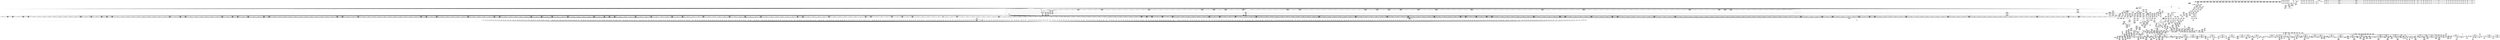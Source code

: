 digraph {
	CE0x5c28730 [shape=record,shape=Mrecord,label="{CE0x5c28730|80:_i64,_:_CRE_1225,1226_}"]
	CE0x5c3b210 [shape=record,shape=Mrecord,label="{CE0x5c3b210|80:_i64,_:_CRE_2248,2256_}"]
	CE0x5c4c0b0 [shape=record,shape=Mrecord,label="{CE0x5c4c0b0|aa_cred_profile:entry|*SummSink*}"]
	CE0x5c24550 [shape=record,shape=Mrecord,label="{CE0x5c24550|80:_i64,_:_CRE_601,602_}"]
	CE0x5cff000 [shape=record,shape=Mrecord,label="{CE0x5cff000|aa_cred_profile:tmp31|security/apparmor/include/context.h,100|*SummSource*}"]
	CE0x5c12a40 [shape=record,shape=Mrecord,label="{CE0x5c12a40|i32_10|*Constant*}"]
	CE0x5cf7950 [shape=record,shape=Mrecord,label="{CE0x5cf7950|aa_cred_profile:tmp19|security/apparmor/include/context.h,100}"]
	CE0x5cf5da0 [shape=record,shape=Mrecord,label="{CE0x5cf5da0|i32_100|*Constant*|*SummSource*}"]
	CE0x5c3b540 [shape=record,shape=Mrecord,label="{CE0x5c3b540|80:_i64,_:_CRE_2268,2304_}"]
	CE0x5c7fcf0 [shape=record,shape=Mrecord,label="{CE0x5c7fcf0|__aa_current_profile:do.body|*SummSource*}"]
	CE0x5c64550 [shape=record,shape=Mrecord,label="{CE0x5c64550|__aa_current_profile:tmp16|security/apparmor/include/context.h,138|*SummSource*}"]
	CE0x5c306b0 [shape=record,shape=Mrecord,label="{CE0x5c306b0|80:_i64,_:_CRE_1366,1367_}"]
	CE0x6418f10 [shape=record,shape=Mrecord,label="{CE0x6418f10|common_perm_rm:op|Function::common_perm_rm&Arg::op::|*SummSink*}"]
	CE0x5c4a290 [shape=record,shape=Mrecord,label="{CE0x5c4a290|GLOBAL:get_current|*Constant*}"]
	CE0x5bdde40 [shape=record,shape=Mrecord,label="{CE0x5bdde40|i8_0|*Constant*}"]
	CE0x5c6ec10 [shape=record,shape=Mrecord,label="{CE0x5c6ec10|mediated_filesystem:lnot|security/apparmor/include/apparmor.h,117|*SummSink*}"]
	CE0x5c64810 [shape=record,shape=Mrecord,label="{CE0x5c64810|i8_1|*Constant*}"]
	CE0x5c1ee30 [shape=record,shape=Mrecord,label="{CE0x5c1ee30|80:_i64,_:_CRE_434,435_}"]
	CE0x5cd4ba0 [shape=record,shape=Mrecord,label="{CE0x5cd4ba0|i64*_getelementptr_inbounds_(_11_x_i64_,_11_x_i64_*___llvm_gcov_ctr58,_i64_0,_i64_9)|*Constant*|*SummSink*}"]
	"CONST[source:0(mediator),value:2(dynamic)][purpose:{object}][SnkIdx:3]"
	CE0x5c73e50 [shape=record,shape=Mrecord,label="{CE0x5c73e50|get_current:tmp3}"]
	CE0x5bb38f0 [shape=record,shape=Mrecord,label="{CE0x5bb38f0|_call_void_mcount()_#2|*SummSink*}"]
	CE0x5c3aa70 [shape=record,shape=Mrecord,label="{CE0x5c3aa70|80:_i64,_:_CRE_1896,1904_}"]
	CE0x5c67dd0 [shape=record,shape=Mrecord,label="{CE0x5c67dd0|common_perm_rm:retval.0|*SummSource*}"]
	"CONST[source:0(mediator),value:0(static)][purpose:{operation}][SnkIdx:4]"
	CE0x5bb07e0 [shape=record,shape=Mrecord,label="{CE0x5bb07e0|common_perm_rm:cond|security/apparmor/lsm.c, 227}"]
	CE0x5c35f00 [shape=record,shape=Mrecord,label="{CE0x5c35f00|80:_i64,_:_CRE_1649,1650_}"]
	CE0x5c1c2d0 [shape=record,shape=Mrecord,label="{CE0x5c1c2d0|80:_i64,_:_CRE_393,394_}"]
	CE0x5b9df20 [shape=record,shape=Mrecord,label="{CE0x5b9df20|i32_32|*Constant*}"]
	CE0x5c02300 [shape=record,shape=Mrecord,label="{CE0x5c02300|0:_i16,_4:_i32,_8:_i16,_40:_%struct.super_block*,_72:_i32,_:_SCMRE_893,894_}"]
	CE0x5bc3510 [shape=record,shape=Mrecord,label="{CE0x5bc3510|__aa_current_profile:entry|*SummSink*}"]
	CE0x5be5b10 [shape=record,shape=Mrecord,label="{CE0x5be5b10|0:_i16,_4:_i32,_8:_i16,_40:_%struct.super_block*,_72:_i32,_:_SCMRE_252,253_}"]
	CE0x5c19c00 [shape=record,shape=Mrecord,label="{CE0x5c19c00|80:_i64,_:_CRE_112,120_}"]
	CE0x5c19da0 [shape=record,shape=Mrecord,label="{CE0x5c19da0|80:_i64,_:_CRE_120,128_}"]
	CE0x5c164a0 [shape=record,shape=Mrecord,label="{CE0x5c164a0|i64_8|*Constant*}"]
	CE0x5c23de0 [shape=record,shape=Mrecord,label="{CE0x5c23de0|80:_i64,_:_CRE_594,595_}"]
	CE0x5c71470 [shape=record,shape=Mrecord,label="{CE0x5c71470|common_perm_dir_dentry:cond|Function::common_perm_dir_dentry&Arg::cond::}"]
	CE0x5c7fa30 [shape=record,shape=Mrecord,label="{CE0x5c7fa30|__aa_current_profile:tmp13|security/apparmor/include/context.h,138}"]
	CE0x5bb6fb0 [shape=record,shape=Mrecord,label="{CE0x5bb6fb0|72:_%struct.hlist_bl_node**,_80:_%struct.dentry*,_104:_%struct.inode*,_:_CRE_153,154_}"]
	CE0x5c307c0 [shape=record,shape=Mrecord,label="{CE0x5c307c0|80:_i64,_:_CRE_1367,1368_}"]
	CE0x5d00bd0 [shape=record,shape=Mrecord,label="{CE0x5d00bd0|aa_cred_profile:do.body5}"]
	CE0x5d106a0 [shape=record,shape=Mrecord,label="{CE0x5d106a0|44:_i32,_48:_i16,_128:_i8*,_:_SCMRE_152,160_|*MultipleSource*|security/apparmor/include/context.h,138|Function::aa_cred_profile&Arg::cred::|security/apparmor/include/context.h,99}"]
	CE0x5baece0 [shape=record,shape=Mrecord,label="{CE0x5baece0|_ret_i32_%call,_!dbg_!15471|security/apparmor/lsm.c,273|*SummSink*}"]
	CE0x5c17d30 [shape=record,shape=Mrecord,label="{CE0x5c17d30|mediated_filesystem:tmp3}"]
	CE0x5c848f0 [shape=record,shape=Mrecord,label="{CE0x5c848f0|aa_cred_profile:tmp3|*SummSource*}"]
	CE0x5c1a1e0 [shape=record,shape=Mrecord,label="{CE0x5c1a1e0|80:_i64,_:_CRE_144,152_}"]
	CE0x5ccd2b0 [shape=record,shape=Mrecord,label="{CE0x5ccd2b0|__aa_current_profile:land.lhs.true2}"]
	CE0x5b9d6e0 [shape=record,shape=Mrecord,label="{CE0x5b9d6e0|0:_i16,_4:_i32,_8:_i16,_40:_%struct.super_block*,_72:_i32,_:_SCMRE_16,24_|*MultipleSource*|security/apparmor/lsm.c,227|security/apparmor/lsm.c, 227|*LoadInst*|security/apparmor/lsm.c,226}"]
	CE0x5c5d360 [shape=record,shape=Mrecord,label="{CE0x5c5d360|i64_3|*Constant*}"]
	CE0x5c0d5c0 [shape=record,shape=Mrecord,label="{CE0x5c0d5c0|GLOBAL:mediated_filesystem|*Constant*|*SummSource*}"]
	CE0x5be7080 [shape=record,shape=Mrecord,label="{CE0x5be7080|0:_i16,_4:_i32,_8:_i16,_40:_%struct.super_block*,_72:_i32,_:_SCMRE_265,266_}"]
	CE0x5bd63e0 [shape=record,shape=Mrecord,label="{CE0x5bd63e0|i32_22|*Constant*}"]
	CE0x5b91a30 [shape=record,shape=Mrecord,label="{CE0x5b91a30|apparmor_path_rmdir:bb}"]
	CE0x5bb8110 [shape=record,shape=Mrecord,label="{CE0x5bb8110|72:_%struct.hlist_bl_node**,_80:_%struct.dentry*,_104:_%struct.inode*,_:_CRE_91,92_}"]
	CE0x5c5d090 [shape=record,shape=Mrecord,label="{CE0x5c5d090|GLOBAL:__aa_current_profile|*Constant*|*SummSource*}"]
	CE0x5c1d5c0 [shape=record,shape=Mrecord,label="{CE0x5c1d5c0|80:_i64,_:_CRE_411,412_}"]
	CE0x5cd2f50 [shape=record,shape=Mrecord,label="{CE0x5cd2f50|i8*_getelementptr_inbounds_(_36_x_i8_,_36_x_i8_*_.str12,_i32_0,_i32_0)|*Constant*|*SummSource*}"]
	CE0x5be7f20 [shape=record,shape=Mrecord,label="{CE0x5be7f20|0:_i16,_4:_i32,_8:_i16,_40:_%struct.super_block*,_72:_i32,_:_SCMRE_274,275_}"]
	CE0x5bffda0 [shape=record,shape=Mrecord,label="{CE0x5bffda0|0:_i16,_4:_i32,_8:_i16,_40:_%struct.super_block*,_72:_i32,_:_SCMRE_870,871_}"]
	CE0x5c83fd0 [shape=record,shape=Mrecord,label="{CE0x5c83fd0|i64_4|*Constant*}"]
	CE0x5bf4780 [shape=record,shape=Mrecord,label="{CE0x5bf4780|0:_i16,_4:_i32,_8:_i16,_40:_%struct.super_block*,_72:_i32,_:_SCMRE_574,575_}"]
	CE0x5c1d180 [shape=record,shape=Mrecord,label="{CE0x5c1d180|80:_i64,_:_CRE_407,408_}"]
	CE0x5bd4b00 [shape=record,shape=Mrecord,label="{CE0x5bd4b00|common_perm:path|Function::common_perm&Arg::path::|*SummSink*}"]
	"CONST[source:0(mediator),value:0(static)][purpose:{operation}][SrcIdx:5]"
	CE0x5c4aba0 [shape=record,shape=Mrecord,label="{CE0x5c4aba0|get_current:entry|*SummSink*}"]
	CE0x5c1ef40 [shape=record,shape=Mrecord,label="{CE0x5c1ef40|80:_i64,_:_CRE_435,436_}"]
	CE0x5bef420 [shape=record,shape=Mrecord,label="{CE0x5bef420|0:_i16,_4:_i32,_8:_i16,_40:_%struct.super_block*,_72:_i32,_:_SCMRE_475,476_}"]
	CE0x5c03820 [shape=record,shape=Mrecord,label="{CE0x5c03820|0:_i16,_4:_i32,_8:_i16,_40:_%struct.super_block*,_72:_i32,_:_SCMRE_906,907_}"]
	CE0x5bd4c30 [shape=record,shape=Mrecord,label="{CE0x5bd4c30|common_perm:mask|Function::common_perm&Arg::mask::}"]
	CE0x5be0a00 [shape=record,shape=Mrecord,label="{CE0x5be0a00|0:_i16,_4:_i32,_8:_i16,_40:_%struct.super_block*,_72:_i32,_:_SCMRE_178,179_}"]
	CE0x5bc1a20 [shape=record,shape=Mrecord,label="{CE0x5bc1a20|72:_%struct.hlist_bl_node**,_80:_%struct.dentry*,_104:_%struct.inode*,_:_CRE_314,315_}"]
	CE0x5bb22a0 [shape=record,shape=Mrecord,label="{CE0x5bb22a0|COLLAPSED:_GCMRE___llvm_gcov_ctr54_internal_global_10_x_i64_zeroinitializer:_elem_0:default:}"]
	CE0x5bc3200 [shape=record,shape=Mrecord,label="{CE0x5bc3200|i32_1|*Constant*|*SummSink*}"]
	CE0x5c16650 [shape=record,shape=Mrecord,label="{CE0x5c16650|%struct.inode*_null|*Constant*}"]
	CE0x5c2af90 [shape=record,shape=Mrecord,label="{CE0x5c2af90|80:_i64,_:_CRE_1263,1264_}"]
	CE0x5be20c0 [shape=record,shape=Mrecord,label="{CE0x5be20c0|0:_i16,_4:_i32,_8:_i16,_40:_%struct.super_block*,_72:_i32,_:_SCMRE_192,193_}"]
	CE0x5bd56b0 [shape=record,shape=Mrecord,label="{CE0x5bd56b0|__aa_current_profile:tmp1|*SummSink*}"]
	CE0x5cf6f90 [shape=record,shape=Mrecord,label="{CE0x5cf6f90|aa_cred_profile:tmp23|security/apparmor/include/context.h,100|*SummSource*}"]
	CE0x5c78de0 [shape=record,shape=Mrecord,label="{CE0x5c78de0|i64*_getelementptr_inbounds_(_5_x_i64_,_5_x_i64_*___llvm_gcov_ctr57,_i64_0,_i64_3)|*Constant*}"]
	CE0x5cfafc0 [shape=record,shape=Mrecord,label="{CE0x5cfafc0|i64*_getelementptr_inbounds_(_16_x_i64_,_16_x_i64_*___llvm_gcov_ctr46,_i64_0,_i64_15)|*Constant*|*SummSource*}"]
	CE0x5c4dfe0 [shape=record,shape=Mrecord,label="{CE0x5c4dfe0|aa_cred_profile:tmp8|security/apparmor/include/context.h,100|*SummSink*}"]
	CE0x5bbd3a0 [shape=record,shape=Mrecord,label="{CE0x5bbd3a0|72:_%struct.hlist_bl_node**,_80:_%struct.dentry*,_104:_%struct.inode*,_:_CRE_208,209_}"]
	CE0x5c1a0d0 [shape=record,shape=Mrecord,label="{CE0x5c1a0d0|80:_i64,_:_CRE_136,140_}"]
	CE0x5c51e70 [shape=record,shape=Mrecord,label="{CE0x5c51e70|GLOBAL:aa_cred_profile|*Constant*|*SummSink*}"]
	CE0x5c1cb20 [shape=record,shape=Mrecord,label="{CE0x5c1cb20|80:_i64,_:_CRE_401,402_}"]
	CE0x5c26ab0 [shape=record,shape=Mrecord,label="{CE0x5c26ab0|80:_i64,_:_CRE_664,672_}"]
	CE0x5ba31c0 [shape=record,shape=Mrecord,label="{CE0x5ba31c0|i64*_getelementptr_inbounds_(_2_x_i64_,_2_x_i64_*___llvm_gcov_ctr55,_i64_0,_i64_0)|*Constant*|*SummSource*}"]
	CE0x5c27b80 [shape=record,shape=Mrecord,label="{CE0x5c27b80|80:_i64,_:_CRE_1214,1215_}"]
	CE0x5c3e2a0 [shape=record,shape=Mrecord,label="{CE0x5c3e2a0|%struct.vfsmount*_null|*Constant*|*SummSink*}"]
	CE0x5bd21e0 [shape=record,shape=Mrecord,label="{CE0x5bd21e0|_call_void_mcount()_#2}"]
	CE0x5d12f40 [shape=record,shape=Mrecord,label="{CE0x5d12f40|_call_void_asm_sideeffect_1:_09ud2_0A.pushsection___bug_table,_22a_22_0A2:_09.long_1b_-_2b,_$_0:c_-_2b_0A_09.word_$_1:c_,_0_0A_09.org_2b+$_2:c_0A.popsection_,_i,i,i,_dirflag_,_fpsr_,_flags_(i8*_getelementptr_inbounds_(_36_x_i8_,_36_x_i8_*_.str12,_i32_0,_i32_0),_i32_100,_i64_12)_#2,_!dbg_!15490,_!srcloc_!15493|security/apparmor/include/context.h,100}"]
	CE0x5c50220 [shape=record,shape=Mrecord,label="{CE0x5c50220|GLOBAL:llvm.expect.i64|*Constant*}"]
	CE0x5c23780 [shape=record,shape=Mrecord,label="{CE0x5c23780|80:_i64,_:_CRE_588,589_}"]
	CE0x5b9eed0 [shape=record,shape=Mrecord,label="{CE0x5b9eed0|_ret_i32_%call,_!dbg_!15471|security/apparmor/lsm.c,273|*SummSource*}"]
	CE0x5c2a2d0 [shape=record,shape=Mrecord,label="{CE0x5c2a2d0|80:_i64,_:_CRE_1251,1252_}"]
	CE0x5b9f2f0 [shape=record,shape=Mrecord,label="{CE0x5b9f2f0|common_perm_rm:dentry|Function::common_perm_rm&Arg::dentry::|*SummSource*}"]
	CE0x5ccfd40 [shape=record,shape=Mrecord,label="{CE0x5ccfd40|__aa_current_profile:tmp6|security/apparmor/include/context.h,138|*SummSink*}"]
	CE0x5bbe120 [shape=record,shape=Mrecord,label="{CE0x5bbe120|72:_%struct.hlist_bl_node**,_80:_%struct.dentry*,_104:_%struct.inode*,_:_CRE_216,217_}"]
	CE0x5d055c0 [shape=record,shape=Mrecord,label="{CE0x5d055c0|i64*_getelementptr_inbounds_(_16_x_i64_,_16_x_i64_*___llvm_gcov_ctr46,_i64_0,_i64_12)|*Constant*|*SummSink*}"]
	CE0x5bd1520 [shape=record,shape=Mrecord,label="{CE0x5bd1520|aa_cred_profile:tmp33|security/apparmor/include/context.h,101}"]
	CE0x5bf5960 [shape=record,shape=Mrecord,label="{CE0x5bf5960|0:_i16,_4:_i32,_8:_i16,_40:_%struct.super_block*,_72:_i32,_:_SCMRE_585,586_}"]
	CE0x5c23bc0 [shape=record,shape=Mrecord,label="{CE0x5c23bc0|80:_i64,_:_CRE_592,593_}"]
	CE0x5c00760 [shape=record,shape=Mrecord,label="{CE0x5c00760|0:_i16,_4:_i32,_8:_i16,_40:_%struct.super_block*,_72:_i32,_:_SCMRE_876,877_}"]
	CE0x5bb16e0 [shape=record,shape=Mrecord,label="{CE0x5bb16e0|common_perm:tmp1}"]
	CE0x5c08f40 [shape=record,shape=Mrecord,label="{CE0x5c08f40|80:_i64,_:_CRE_8,16_}"]
	CE0x5c652e0 [shape=record,shape=Mrecord,label="{CE0x5c652e0|_call_void_lockdep_rcu_suspicious(i8*_getelementptr_inbounds_(_36_x_i8_,_36_x_i8_*_.str12,_i32_0,_i32_0),_i32_138,_i8*_getelementptr_inbounds_(_45_x_i8_,_45_x_i8_*_.str14,_i32_0,_i32_0))_#7,_!dbg_!15483|security/apparmor/include/context.h,138}"]
	CE0x5c2e5c0 [shape=record,shape=Mrecord,label="{CE0x5c2e5c0|80:_i64,_:_CRE_1335,1336_}"]
	CE0x5beafe0 [shape=record,shape=Mrecord,label="{CE0x5beafe0|0:_i16,_4:_i32,_8:_i16,_40:_%struct.super_block*,_72:_i32,_:_SCMRE_304,305_}"]
	CE0x56eb770 [shape=record,shape=Mrecord,label="{CE0x56eb770|common_perm_rm:entry|*SummSink*}"]
	CE0x5baee40 [shape=record,shape=Mrecord,label="{CE0x5baee40|common_perm_rm:bb|*SummSource*}"]
	CE0x5ccc620 [shape=record,shape=Mrecord,label="{CE0x5ccc620|aa_cred_profile:tmp8|security/apparmor/include/context.h,100}"]
	CE0x5c6ac40 [shape=record,shape=Mrecord,label="{CE0x5c6ac40|common_perm:cond|Function::common_perm&Arg::cond::|*SummSink*}"]
	CE0x5c722c0 [shape=record,shape=Mrecord,label="{CE0x5c722c0|common_perm_dir_dentry:bb|*SummSource*}"]
	CE0x581ec60 [shape=record,shape=Mrecord,label="{CE0x581ec60|72:_%struct.hlist_bl_node**,_80:_%struct.dentry*,_104:_%struct.inode*,_:_CRE_8,12_|*MultipleSource*|Function::common_perm_rm&Arg::dentry::|Function::apparmor_path_rmdir&Arg::dentry::|security/apparmor/lsm.c,226}"]
	CE0x5cf9240 [shape=record,shape=Mrecord,label="{CE0x5cf9240|aa_cred_profile:tobool1|security/apparmor/include/context.h,100|*SummSink*}"]
	CE0x5c23cd0 [shape=record,shape=Mrecord,label="{CE0x5c23cd0|80:_i64,_:_CRE_593,594_}"]
	CE0x5c2ca20 [shape=record,shape=Mrecord,label="{CE0x5c2ca20|80:_i64,_:_CRE_1309,1310_}"]
	CE0x5bedb60 [shape=record,shape=Mrecord,label="{CE0x5bedb60|0:_i16,_4:_i32,_8:_i16,_40:_%struct.super_block*,_72:_i32,_:_SCMRE_416,424_|*MultipleSource*|security/apparmor/lsm.c,227|security/apparmor/lsm.c, 227|*LoadInst*|security/apparmor/lsm.c,226}"]
	CE0x5c86070 [shape=record,shape=Mrecord,label="{CE0x5c86070|COLLAPSED:_GCMRE___llvm_gcov_ctr58_internal_global_11_x_i64_zeroinitializer:_elem_0:default:}"]
	CE0x5c23ef0 [shape=record,shape=Mrecord,label="{CE0x5c23ef0|80:_i64,_:_CRE_595,596_}"]
	CE0x5bffa70 [shape=record,shape=Mrecord,label="{CE0x5bffa70|0:_i16,_4:_i32,_8:_i16,_40:_%struct.super_block*,_72:_i32,_:_SCMRE_867,868_}"]
	CE0x5c2e4b0 [shape=record,shape=Mrecord,label="{CE0x5c2e4b0|80:_i64,_:_CRE_1334,1335_}"]
	CE0x5c37000 [shape=record,shape=Mrecord,label="{CE0x5c37000|80:_i64,_:_CRE_1665,1666_}"]
	CE0x5c280d0 [shape=record,shape=Mrecord,label="{CE0x5c280d0|80:_i64,_:_CRE_1219,1220_}"]
	CE0x5c3ece0 [shape=record,shape=Mrecord,label="{CE0x5c3ece0|common_perm_rm:tmp9|security/apparmor/lsm.c,229|*SummSource*}"]
	CE0x5bdf4e0 [shape=record,shape=Mrecord,label="{CE0x5bdf4e0|0:_i16,_4:_i32,_8:_i16,_40:_%struct.super_block*,_72:_i32,_:_SCMRE_165,166_}"]
	CE0x5c3f600 [shape=record,shape=Mrecord,label="{CE0x5c3f600|common_perm_rm:tmp9|security/apparmor/lsm.c,229|*SummSink*}"]
	CE0x5c05700 [shape=record,shape=Mrecord,label="{CE0x5c05700|0:_i16,_4:_i32,_8:_i16,_40:_%struct.super_block*,_72:_i32,_:_SCMRE_925,926_}"]
	CE0x5c793a0 [shape=record,shape=Mrecord,label="{CE0x5c793a0|i64*_getelementptr_inbounds_(_5_x_i64_,_5_x_i64_*___llvm_gcov_ctr57,_i64_0,_i64_3)|*Constant*|*SummSink*}"]
	CE0x5ba4090 [shape=record,shape=Mrecord,label="{CE0x5ba4090|aa_cred_profile:if.then}"]
	CE0x5bafd30 [shape=record,shape=Mrecord,label="{CE0x5bafd30|72:_%struct.hlist_bl_node**,_80:_%struct.dentry*,_104:_%struct.inode*,_:_CRE_158,159_}"]
	CE0x5c2b3d0 [shape=record,shape=Mrecord,label="{CE0x5c2b3d0|80:_i64,_:_CRE_1267,1268_}"]
	CE0x5be1560 [shape=record,shape=Mrecord,label="{CE0x5be1560|0:_i16,_4:_i32,_8:_i16,_40:_%struct.super_block*,_72:_i32,_:_SCMRE_185,186_}"]
	CE0x5cfa290 [shape=record,shape=Mrecord,label="{CE0x5cfa290|aa_cred_profile:tmp27|security/apparmor/include/context.h,100|*SummSink*}"]
	CE0x5c1c1c0 [shape=record,shape=Mrecord,label="{CE0x5c1c1c0|80:_i64,_:_CRE_392,393_}"]
	CE0x5c38980 [shape=record,shape=Mrecord,label="{CE0x5c38980|80:_i64,_:_CRE_1696,1704_}"]
	CE0x5b9e140 [shape=record,shape=Mrecord,label="{CE0x5b9e140|i32_32|*Constant*|*SummSource*}"]
	CE0x5c4f980 [shape=record,shape=Mrecord,label="{CE0x5c4f980|aa_cred_profile:lnot.ext|security/apparmor/include/context.h,100|*SummSource*}"]
	CE0x5c83aa0 [shape=record,shape=Mrecord,label="{CE0x5c83aa0|aa_cred_profile:if.end|*SummSink*}"]
	CE0x5c3e3a0 [shape=record,shape=Mrecord,label="{CE0x5c3e3a0|common_perm_rm:tobool1|security/apparmor/lsm.c,229|*SummSource*}"]
	CE0x5b99370 [shape=record,shape=Mrecord,label="{CE0x5b99370|apparmor_path_rmdir:tmp3}"]
	CE0x5c2e6d0 [shape=record,shape=Mrecord,label="{CE0x5c2e6d0|80:_i64,_:_CRE_1336,1337_}"]
	CE0x5c1cc30 [shape=record,shape=Mrecord,label="{CE0x5c1cc30|80:_i64,_:_CRE_402,403_}"]
	CE0x5c25100 [shape=record,shape=Mrecord,label="{CE0x5c25100|80:_i64,_:_CRE_612,613_}"]
	CE0x5c3abb0 [shape=record,shape=Mrecord,label="{CE0x5c3abb0|80:_i64,_:_CRE_1904,1920_}"]
	CE0x5beae40 [shape=record,shape=Mrecord,label="{CE0x5beae40|0:_i16,_4:_i32,_8:_i16,_40:_%struct.super_block*,_72:_i32,_:_SCMRE_303,304_}"]
	CE0x5c1f5a0 [shape=record,shape=Mrecord,label="{CE0x5c1f5a0|80:_i64,_:_CRE_441,442_}"]
	CE0x5c39ab0 [shape=record,shape=Mrecord,label="{CE0x5c39ab0|80:_i64,_:_CRE_1832,1840_}"]
	CE0x5c70610 [shape=record,shape=Mrecord,label="{CE0x5c70610|common_perm_dir_dentry:dir|Function::common_perm_dir_dentry&Arg::dir::|*SummSource*}"]
	CE0x5c86b80 [shape=record,shape=Mrecord,label="{CE0x5c86b80|get_current:tmp2}"]
	CE0x5c0ee00 [shape=record,shape=Mrecord,label="{CE0x5c0ee00|common_perm_rm:tmp13|security/apparmor/lsm.c,229}"]
	CE0x5c47530 [shape=record,shape=Mrecord,label="{CE0x5c47530|__aa_current_profile:tmp18|security/apparmor/include/context.h,138|*SummSource*}"]
	CE0x5c38430 [shape=record,shape=Mrecord,label="{CE0x5c38430|80:_i64,_:_CRE_1684,1685_}"]
	CE0x5c23670 [shape=record,shape=Mrecord,label="{CE0x5c23670|80:_i64,_:_CRE_587,588_}"]
	CE0x5be01e0 [shape=record,shape=Mrecord,label="{CE0x5be01e0|0:_i16,_4:_i32,_8:_i16,_40:_%struct.super_block*,_72:_i32,_:_SCMRE_173,174_}"]
	CE0x5cf8ea0 [shape=record,shape=Mrecord,label="{CE0x5cf8ea0|aa_cred_profile:tmp12|security/apparmor/include/context.h,100|*SummSource*}"]
	CE0x5c6f150 [shape=record,shape=Mrecord,label="{CE0x5c6f150|common_perm_rm:mode|security/apparmor/lsm.c,233|*SummSink*}"]
	CE0x5c24880 [shape=record,shape=Mrecord,label="{CE0x5c24880|80:_i64,_:_CRE_604,605_}"]
	CE0x5c10580 [shape=record,shape=Mrecord,label="{CE0x5c10580|common_perm_rm:tmp16|security/apparmor/lsm.c,229|*SummSource*}"]
	CE0x5c3acc0 [shape=record,shape=Mrecord,label="{CE0x5c3acc0|80:_i64,_:_CRE_1920,1928_}"]
	CE0x5c1ba50 [shape=record,shape=Mrecord,label="{CE0x5c1ba50|80:_i64,_:_CRE_336,344_}"]
	CE0x5d05ad0 [shape=record,shape=Mrecord,label="{CE0x5d05ad0|aa_cred_profile:tmp26|security/apparmor/include/context.h,100|*SummSource*}"]
	CE0x5c06f30 [shape=record,shape=Mrecord,label="{CE0x5c06f30|0:_i16,_4:_i32,_8:_i16,_40:_%struct.super_block*,_72:_i32,_:_SCMRE_960,968_|*MultipleSource*|security/apparmor/lsm.c,227|security/apparmor/lsm.c, 227|*LoadInst*|security/apparmor/lsm.c,226}"]
	CE0x5b9d360 [shape=record,shape=Mrecord,label="{CE0x5b9d360|common_perm_rm:tmp7|security/apparmor/lsm.c,229}"]
	CE0x5c6caf0 [shape=record,shape=Mrecord,label="{CE0x5c6caf0|common_perm:mode|security/apparmor/lsm.c,169|*SummSink*}"]
	CE0x5bbd550 [shape=record,shape=Mrecord,label="{CE0x5bbd550|72:_%struct.hlist_bl_node**,_80:_%struct.dentry*,_104:_%struct.inode*,_:_CRE_209,210_}"]
	CE0x5bea620 [shape=record,shape=Mrecord,label="{CE0x5bea620|0:_i16,_4:_i32,_8:_i16,_40:_%struct.super_block*,_72:_i32,_:_SCMRE_298,299_}"]
	CE0x5cccc20 [shape=record,shape=Mrecord,label="{CE0x5cccc20|aa_cred_profile:tmp9|security/apparmor/include/context.h,100}"]
	CE0x5c22130 [shape=record,shape=Mrecord,label="{CE0x5c22130|80:_i64,_:_CRE_567,568_}"]
	CE0x5c38540 [shape=record,shape=Mrecord,label="{CE0x5c38540|80:_i64,_:_CRE_1685,1686_}"]
	CE0x5bae130 [shape=record,shape=Mrecord,label="{CE0x5bae130|72:_%struct.hlist_bl_node**,_80:_%struct.dentry*,_104:_%struct.inode*,_:_CRE_166,167_}"]
	CE0x5c22790 [shape=record,shape=Mrecord,label="{CE0x5c22790|80:_i64,_:_CRE_573,574_}"]
	CE0x5bc0680 [shape=record,shape=Mrecord,label="{CE0x5bc0680|72:_%struct.hlist_bl_node**,_80:_%struct.dentry*,_104:_%struct.inode*,_:_CRE_296,304_|*MultipleSource*|Function::common_perm_rm&Arg::dentry::|Function::apparmor_path_rmdir&Arg::dentry::|security/apparmor/lsm.c,226}"]
	CE0x5bc2440 [shape=record,shape=Mrecord,label="{CE0x5bc2440|common_perm_rm:tmp2|*LoadInst*|security/apparmor/lsm.c,226|*SummSource*}"]
	CE0x5c6dc10 [shape=record,shape=Mrecord,label="{CE0x5c6dc10|mediated_filesystem:and|security/apparmor/include/apparmor.h,117|*SummSource*}"]
	CE0x5c01e20 [shape=record,shape=Mrecord,label="{CE0x5c01e20|0:_i16,_4:_i32,_8:_i16,_40:_%struct.super_block*,_72:_i32,_:_SCMRE_890,891_}"]
	CE0x5bb8430 [shape=record,shape=Mrecord,label="{CE0x5bb8430|mediated_filesystem:tmp2}"]
	CE0x5c2d900 [shape=record,shape=Mrecord,label="{CE0x5c2d900|80:_i64,_:_CRE_1323,1324_}"]
	CE0x5c865f0 [shape=record,shape=Mrecord,label="{CE0x5c865f0|aa_cred_profile:tmp}"]
	CE0x5bbd1f0 [shape=record,shape=Mrecord,label="{CE0x5bbd1f0|72:_%struct.hlist_bl_node**,_80:_%struct.dentry*,_104:_%struct.inode*,_:_CRE_207,208_}"]
	CE0x5c1eb00 [shape=record,shape=Mrecord,label="{CE0x5c1eb00|80:_i64,_:_CRE_431,432_}"]
	CE0x5be8dc0 [shape=record,shape=Mrecord,label="{CE0x5be8dc0|0:_i16,_4:_i32,_8:_i16,_40:_%struct.super_block*,_72:_i32,_:_SCMRE_283,284_}"]
	CE0x5bc16c0 [shape=record,shape=Mrecord,label="{CE0x5bc16c0|72:_%struct.hlist_bl_node**,_80:_%struct.dentry*,_104:_%struct.inode*,_:_CRE_312,313_}"]
	CE0x5beb320 [shape=record,shape=Mrecord,label="{CE0x5beb320|0:_i16,_4:_i32,_8:_i16,_40:_%struct.super_block*,_72:_i32,_:_SCMRE_306,307_}"]
	CE0x5c2f4a0 [shape=record,shape=Mrecord,label="{CE0x5c2f4a0|80:_i64,_:_CRE_1349,1350_}"]
	CE0x5bf7770 [shape=record,shape=Mrecord,label="{CE0x5bf7770|80:_i64,_:_CRE_1608,1612_}"]
	CE0x5c2d5d0 [shape=record,shape=Mrecord,label="{CE0x5c2d5d0|80:_i64,_:_CRE_1320,1321_}"]
	CE0x5c28fb0 [shape=record,shape=Mrecord,label="{CE0x5c28fb0|80:_i64,_:_CRE_1233,1234_}"]
	CE0x5c10c10 [shape=record,shape=Mrecord,label="{CE0x5c10c10|i64*_getelementptr_inbounds_(_10_x_i64_,_10_x_i64_*___llvm_gcov_ctr54,_i64_0,_i64_7)|*Constant*|*SummSource*}"]
	CE0x5820de0 [shape=record,shape=Mrecord,label="{CE0x5820de0|apparmor_path_rmdir:dir|Function::apparmor_path_rmdir&Arg::dir::|*SummSource*}"]
	CE0x5c0e860 [shape=record,shape=Mrecord,label="{CE0x5c0e860|i64_5|*Constant*|*SummSource*}"]
	CE0x5c04380 [shape=record,shape=Mrecord,label="{CE0x5c04380|0:_i16,_4:_i32,_8:_i16,_40:_%struct.super_block*,_72:_i32,_:_SCMRE_913,914_}"]
	CE0x5c2f280 [shape=record,shape=Mrecord,label="{CE0x5c2f280|80:_i64,_:_CRE_1347,1348_}"]
	CE0x5bfd410 [shape=record,shape=Mrecord,label="{CE0x5bfd410|0:_i16,_4:_i32,_8:_i16,_40:_%struct.super_block*,_72:_i32,_:_SCMRE_760,768_|*MultipleSource*|security/apparmor/lsm.c,227|security/apparmor/lsm.c, 227|*LoadInst*|security/apparmor/lsm.c,226}"]
	CE0x5be5e50 [shape=record,shape=Mrecord,label="{CE0x5be5e50|0:_i16,_4:_i32,_8:_i16,_40:_%struct.super_block*,_72:_i32,_:_SCMRE_254,255_}"]
	CE0x5be0ba0 [shape=record,shape=Mrecord,label="{CE0x5be0ba0|0:_i16,_4:_i32,_8:_i16,_40:_%struct.super_block*,_72:_i32,_:_SCMRE_179,180_}"]
	CE0x5c72c10 [shape=record,shape=Mrecord,label="{CE0x5c72c10|common_perm_dir_dentry:path|security/apparmor/lsm.c, 189|*SummSink*}"]
	CE0x5bf8620 [shape=record,shape=Mrecord,label="{CE0x5bf8620|80:_i64,_:_CRE_1629,1630_}"]
	CE0x5c3c250 [shape=record,shape=Mrecord,label="{CE0x5c3c250|i64*_getelementptr_inbounds_(_11_x_i64_,_11_x_i64_*___llvm_gcov_ctr58,_i64_0,_i64_8)|*Constant*|*SummSink*}"]
	CE0x5c3c990 [shape=record,shape=Mrecord,label="{CE0x5c3c990|mediated_filesystem:bb|*SummSink*}"]
	CE0x5c356b0 [shape=record,shape=Mrecord,label="{CE0x5c356b0|80:_i64,_:_CRE_1641,1642_}"]
	CE0x5c1dd30 [shape=record,shape=Mrecord,label="{CE0x5c1dd30|80:_i64,_:_CRE_418,419_}"]
	CE0x5bfff40 [shape=record,shape=Mrecord,label="{CE0x5bfff40|0:_i16,_4:_i32,_8:_i16,_40:_%struct.super_block*,_72:_i32,_:_SCMRE_871,872_}"]
	CE0x5bebe80 [shape=record,shape=Mrecord,label="{CE0x5bebe80|0:_i16,_4:_i32,_8:_i16,_40:_%struct.super_block*,_72:_i32,_:_SCMRE_320,328_|*MultipleSource*|security/apparmor/lsm.c,227|security/apparmor/lsm.c, 227|*LoadInst*|security/apparmor/lsm.c,226}"]
	CE0x5bb8d50 [shape=record,shape=Mrecord,label="{CE0x5bb8d50|72:_%struct.hlist_bl_node**,_80:_%struct.dentry*,_104:_%struct.inode*,_:_CRE_145,146_}"]
	CE0x5b94a30 [shape=record,shape=Mrecord,label="{CE0x5b94a30|i64*_getelementptr_inbounds_(_2_x_i64_,_2_x_i64_*___llvm_gcov_ctr61,_i64_0,_i64_0)|*Constant*|*SummSink*}"]
	CE0x5c73860 [shape=record,shape=Mrecord,label="{CE0x5c73860|mediated_filesystem:tmp5|security/apparmor/include/apparmor.h,117}"]
	CE0x5bae640 [shape=record,shape=Mrecord,label="{CE0x5bae640|72:_%struct.hlist_bl_node**,_80:_%struct.dentry*,_104:_%struct.inode*,_:_CRE_169,170_}"]
	CE0x5ba21a0 [shape=record,shape=Mrecord,label="{CE0x5ba21a0|72:_%struct.hlist_bl_node**,_80:_%struct.dentry*,_104:_%struct.inode*,_:_CRE_173,174_}"]
	CE0x5be1a40 [shape=record,shape=Mrecord,label="{CE0x5be1a40|0:_i16,_4:_i32,_8:_i16,_40:_%struct.super_block*,_72:_i32,_:_SCMRE_188,189_}"]
	CE0x5c143c0 [shape=record,shape=Mrecord,label="{CE0x5c143c0|common_perm_rm:tmp19|security/apparmor/lsm.c,232}"]
	CE0x5c6c470 [shape=record,shape=Mrecord,label="{CE0x5c6c470|__aa_current_profile:call|security/apparmor/include/context.h,138|*SummSource*}"]
	CE0x5c1aa60 [shape=record,shape=Mrecord,label="{CE0x5c1aa60|80:_i64,_:_CRE_216,224_}"]
	CE0x5c2a600 [shape=record,shape=Mrecord,label="{CE0x5c2a600|80:_i64,_:_CRE_1254,1255_}"]
	CE0x5bf6180 [shape=record,shape=Mrecord,label="{CE0x5bf6180|0:_i16,_4:_i32,_8:_i16,_40:_%struct.super_block*,_72:_i32,_:_SCMRE_590,591_}"]
	CE0x5c07e60 [shape=record,shape=Mrecord,label="{CE0x5c07e60|0:_i16,_4:_i32,_8:_i16,_40:_%struct.super_block*,_72:_i32,_:_SCMRE_981,982_}"]
	CE0x5bdaff0 [shape=record,shape=Mrecord,label="{CE0x5bdaff0|0:_i16,_4:_i32,_8:_i16,_40:_%struct.super_block*,_72:_i32,_:_SCMRE_147,148_}"]
	CE0x5c19900 [shape=record,shape=Mrecord,label="{CE0x5c19900|80:_i64,_:_CRE_88,96_}"]
	CE0x5c6dba0 [shape=record,shape=Mrecord,label="{CE0x5c6dba0|mediated_filesystem:and|security/apparmor/include/apparmor.h,117}"]
	CE0x5bb9460 [shape=record,shape=Mrecord,label="{CE0x5bb9460|_ret_%struct.aa_profile*_%call4,_!dbg_!15494|security/apparmor/include/context.h,138}"]
	CE0x5ccf380 [shape=record,shape=Mrecord,label="{CE0x5ccf380|GLOBAL:__aa_current_profile.__warned|Global_var:__aa_current_profile.__warned|*SummSource*}"]
	CE0x5c2db20 [shape=record,shape=Mrecord,label="{CE0x5c2db20|80:_i64,_:_CRE_1325,1326_}"]
	CE0x5819160 [shape=record,shape=Mrecord,label="{CE0x5819160|_call_void_mcount()_#2|*SummSource*}"]
	CE0x5bb7e50 [shape=record,shape=Mrecord,label="{CE0x5bb7e50|72:_%struct.hlist_bl_node**,_80:_%struct.dentry*,_104:_%struct.inode*,_:_CRE_90,91_}"]
	CE0x5c846f0 [shape=record,shape=Mrecord,label="{CE0x5c846f0|aa_cred_profile:tmp2|*SummSink*}"]
	CE0x5bfe6d0 [shape=record,shape=Mrecord,label="{CE0x5bfe6d0|0:_i16,_4:_i32,_8:_i16,_40:_%struct.super_block*,_72:_i32,_:_SCMRE_824,832_|*MultipleSource*|security/apparmor/lsm.c,227|security/apparmor/lsm.c, 227|*LoadInst*|security/apparmor/lsm.c,226}"]
	CE0x5ccf4e0 [shape=record,shape=Mrecord,label="{CE0x5ccf4e0|GLOBAL:__aa_current_profile.__warned|Global_var:__aa_current_profile.__warned|*SummSink*}"]
	CE0x5c2d3b0 [shape=record,shape=Mrecord,label="{CE0x5c2d3b0|80:_i64,_:_CRE_1318,1319_}"]
	CE0x5c060c0 [shape=record,shape=Mrecord,label="{CE0x5c060c0|0:_i16,_4:_i32,_8:_i16,_40:_%struct.super_block*,_72:_i32,_:_SCMRE_931,932_}"]
	CE0x5bd6ea0 [shape=record,shape=Mrecord,label="{CE0x5bd6ea0|i64*_getelementptr_inbounds_(_5_x_i64_,_5_x_i64_*___llvm_gcov_ctr57,_i64_0,_i64_0)|*Constant*|*SummSource*}"]
	CE0x5bf6e80 [shape=record,shape=Mrecord,label="{CE0x5bf6e80|0:_i16,_4:_i32,_8:_i16,_40:_%struct.super_block*,_72:_i32,_:_SCMRE_598,599_}"]
	CE0x5c17510 [shape=record,shape=Mrecord,label="{CE0x5c17510|GLOBAL:__llvm_gcov_ctr54|Global_var:__llvm_gcov_ctr54|*SummSource*}"]
	CE0x5bef270 [shape=record,shape=Mrecord,label="{CE0x5bef270|0:_i16,_4:_i32,_8:_i16,_40:_%struct.super_block*,_72:_i32,_:_SCMRE_474,475_}"]
	CE0x5bf9880 [shape=record,shape=Mrecord,label="{CE0x5bf9880|0:_i16,_4:_i32,_8:_i16,_40:_%struct.super_block*,_72:_i32,_:_SCMRE_614,615_}"]
	CE0x5bfc740 [shape=record,shape=Mrecord,label="{CE0x5bfc740|0:_i16,_4:_i32,_8:_i16,_40:_%struct.super_block*,_72:_i32,_:_SCMRE_712,728_|*MultipleSource*|security/apparmor/lsm.c,227|security/apparmor/lsm.c, 227|*LoadInst*|security/apparmor/lsm.c,226}"]
	CE0x5c2b1b0 [shape=record,shape=Mrecord,label="{CE0x5c2b1b0|80:_i64,_:_CRE_1265,1266_}"]
	CE0x5c616d0 [shape=record,shape=Mrecord,label="{CE0x5c616d0|_call_void_mcount()_#2|*SummSink*}"]
	CE0x5bec6e0 [shape=record,shape=Mrecord,label="{CE0x5bec6e0|0:_i16,_4:_i32,_8:_i16,_40:_%struct.super_block*,_72:_i32,_:_SCMRE_344,352_|*MultipleSource*|security/apparmor/lsm.c,227|security/apparmor/lsm.c, 227|*LoadInst*|security/apparmor/lsm.c,226}"]
	CE0x5bb1670 [shape=record,shape=Mrecord,label="{CE0x5bb1670|i64_1|*Constant*}"]
	CE0x5bdab10 [shape=record,shape=Mrecord,label="{CE0x5bdab10|0:_i16,_4:_i32,_8:_i16,_40:_%struct.super_block*,_72:_i32,_:_SCMRE_144,145_}"]
	CE0x5bfb550 [shape=record,shape=Mrecord,label="{CE0x5bfb550|0:_i16,_4:_i32,_8:_i16,_40:_%struct.super_block*,_72:_i32,_:_SCMRE_664,672_|*MultipleSource*|security/apparmor/lsm.c,227|security/apparmor/lsm.c, 227|*LoadInst*|security/apparmor/lsm.c,226}"]
	CE0x5c19800 [shape=record,shape=Mrecord,label="{CE0x5c19800|80:_i64,_:_CRE_80,88_}"]
	CE0x5c4f090 [shape=record,shape=Mrecord,label="{CE0x5c4f090|i64*_getelementptr_inbounds_(_16_x_i64_,_16_x_i64_*___llvm_gcov_ctr46,_i64_0,_i64_1)|*Constant*|*SummSink*}"]
	CE0x5b9f1c0 [shape=record,shape=Mrecord,label="{CE0x5b9f1c0|common_perm_rm:dentry|Function::common_perm_rm&Arg::dentry::}"]
	CE0x5c842b0 [shape=record,shape=Mrecord,label="{CE0x5c842b0|__aa_current_profile:tmp10|security/apparmor/include/context.h,138}"]
	CE0x5bd81a0 [shape=record,shape=Mrecord,label="{CE0x5bd81a0|0:_i16,_4:_i32,_8:_i16,_40:_%struct.super_block*,_72:_i32,_:_SCMRE_602,603_}"]
	CE0x5d16f00 [shape=record,shape=Mrecord,label="{CE0x5d16f00|i64_3|*Constant*}"]
	CE0x5bbae80 [shape=record,shape=Mrecord,label="{CE0x5bbae80|72:_%struct.hlist_bl_node**,_80:_%struct.dentry*,_104:_%struct.inode*,_:_CRE_186,187_}"]
	CE0x5c1e7d0 [shape=record,shape=Mrecord,label="{CE0x5c1e7d0|80:_i64,_:_CRE_428,429_}"]
	"CONST[source:2(external),value:0(static)][purpose:{object}][SrcIdx:1]"
	CE0x5c73480 [shape=record,shape=Mrecord,label="{CE0x5c73480|COLLAPSED:_GCMRE___llvm_gcov_ctr56_internal_global_2_x_i64_zeroinitializer:_elem_0:default:}"]
	CE0x5c4e4e0 [shape=record,shape=Mrecord,label="{CE0x5c4e4e0|i64*_getelementptr_inbounds_(_16_x_i64_,_16_x_i64_*___llvm_gcov_ctr46,_i64_0,_i64_4)|*Constant*}"]
	CE0x5c7fc20 [shape=record,shape=Mrecord,label="{CE0x5c7fc20|__aa_current_profile:do.end|*SummSink*}"]
	CE0x5cf76d0 [shape=record,shape=Mrecord,label="{CE0x5cf76d0|aa_cred_profile:tmp18|security/apparmor/include/context.h,100|*SummSource*}"]
	CE0x5d13a10 [shape=record,shape=Mrecord,label="{CE0x5d13a10|aa_cred_profile:tmp11|security/apparmor/include/context.h,100|*SummSource*}"]
	CE0x5cf70b0 [shape=record,shape=Mrecord,label="{CE0x5cf70b0|aa_cred_profile:tmp23|security/apparmor/include/context.h,100|*SummSink*}"]
	CE0x5c86660 [shape=record,shape=Mrecord,label="{CE0x5c86660|COLLAPSED:_GCMRE___llvm_gcov_ctr46_internal_global_16_x_i64_zeroinitializer:_elem_0:default:}"]
	CE0x5c3f2f0 [shape=record,shape=Mrecord,label="{CE0x5c3f2f0|mediated_filesystem:tmp5|security/apparmor/include/apparmor.h,117|*SummSource*}"]
	CE0x5bc33f0 [shape=record,shape=Mrecord,label="{CE0x5bc33f0|__aa_current_profile:entry|*SummSource*}"]
	CE0x5c815c0 [shape=record,shape=Mrecord,label="{CE0x5c815c0|__aa_current_profile:tmp2|*SummSource*}"]
	CE0x5c2b0a0 [shape=record,shape=Mrecord,label="{CE0x5c2b0a0|80:_i64,_:_CRE_1264,1265_}"]
	CE0x5c369a0 [shape=record,shape=Mrecord,label="{CE0x5c369a0|80:_i64,_:_CRE_1659,1660_}"]
	CE0x5c39bc0 [shape=record,shape=Mrecord,label="{CE0x5c39bc0|80:_i64,_:_CRE_1840,1848_}"]
	CE0x5c24aa0 [shape=record,shape=Mrecord,label="{CE0x5c24aa0|80:_i64,_:_CRE_606,607_}"]
	CE0x5c1bfa0 [shape=record,shape=Mrecord,label="{CE0x5c1bfa0|80:_i64,_:_CRE_376,380_}"]
	CE0x5c219f0 [shape=record,shape=Mrecord,label="{CE0x5c219f0|80:_i64,_:_CRE_560,561_}"]
	CE0x5cff120 [shape=record,shape=Mrecord,label="{CE0x5cff120|aa_cred_profile:tmp31|security/apparmor/include/context.h,100|*SummSink*}"]
	CE0x5c86ad0 [shape=record,shape=Mrecord,label="{CE0x5c86ad0|i64_2|*Constant*}"]
	CE0x5c11650 [shape=record,shape=Mrecord,label="{CE0x5c11650|common_perm_rm:tmp21|security/apparmor/lsm.c,232}"]
	CE0x5b908d0 [shape=record,shape=Mrecord,label="{CE0x5b908d0|72:_%struct.hlist_bl_node**,_80:_%struct.dentry*,_104:_%struct.inode*,_:_CRE_64,72_|*MultipleSource*|Function::common_perm_rm&Arg::dentry::|Function::apparmor_path_rmdir&Arg::dentry::|security/apparmor/lsm.c,226}"]
	CE0x5c7c270 [shape=record,shape=Mrecord,label="{CE0x5c7c270|common_perm:call1|security/apparmor/lsm.c,170|*SummSource*}"]
	CE0x5b9e870 [shape=record,shape=Mrecord,label="{CE0x5b9e870|_ret_i32_%retval.0,_!dbg_!15491|security/apparmor/lsm.c,236}"]
	CE0x5c36de0 [shape=record,shape=Mrecord,label="{CE0x5c36de0|80:_i64,_:_CRE_1663,1664_}"]
	CE0x5c22570 [shape=record,shape=Mrecord,label="{CE0x5c22570|80:_i64,_:_CRE_571,572_}"]
	CE0x5bd9090 [shape=record,shape=Mrecord,label="{CE0x5bd9090|0:_i16,_4:_i32,_8:_i16,_40:_%struct.super_block*,_72:_i32,_:_SCMRE_96,104_|*MultipleSource*|security/apparmor/lsm.c,227|security/apparmor/lsm.c, 227|*LoadInst*|security/apparmor/lsm.c,226}"]
	CE0x5cf55b0 [shape=record,shape=Mrecord,label="{CE0x5cf55b0|_call_void_asm_sideeffect_1:_09ud2_0A.pushsection___bug_table,_22a_22_0A2:_09.long_1b_-_2b,_$_0:c_-_2b_0A_09.word_$_1:c_,_0_0A_09.org_2b+$_2:c_0A.popsection_,_i,i,i,_dirflag_,_fpsr_,_flags_(i8*_getelementptr_inbounds_(_36_x_i8_,_36_x_i8_*_.str12,_i32_0,_i32_0),_i32_100,_i64_12)_#2,_!dbg_!15490,_!srcloc_!15493|security/apparmor/include/context.h,100|*SummSink*}"]
	CE0x5bd0f40 [shape=record,shape=Mrecord,label="{CE0x5bd0f40|aa_cred_profile:tmp32|security/apparmor/include/context.h,101}"]
	CE0x5cd2c10 [shape=record,shape=Mrecord,label="{CE0x5cd2c10|i8*_getelementptr_inbounds_(_36_x_i8_,_36_x_i8_*_.str12,_i32_0,_i32_0)|*Constant*}"]
	CE0x5cf62f0 [shape=record,shape=Mrecord,label="{CE0x5cf62f0|i64_12|*Constant*|*SummSink*}"]
	CE0x5c739f0 [shape=record,shape=Mrecord,label="{CE0x5c739f0|mediated_filesystem:s_flags|security/apparmor/include/apparmor.h,117|*SummSource*}"]
	CE0x5b91b50 [shape=record,shape=Mrecord,label="{CE0x5b91b50|apparmor_path_rmdir:tmp|*SummSink*}"]
	CE0x5c85cd0 [shape=record,shape=Mrecord,label="{CE0x5c85cd0|GLOBAL:current_task|Global_var:current_task|*SummSource*}"]
	CE0x5c6c6e0 [shape=record,shape=Mrecord,label="{CE0x5c6c6e0|common_perm:mode|security/apparmor/lsm.c,169|*SummSource*}"]
	CE0x5c31150 [shape=record,shape=Mrecord,label="{CE0x5c31150|80:_i64,_:_CRE_1376,1384_}"]
	CE0x5c7e280 [shape=record,shape=Mrecord,label="{CE0x5c7e280|aa_path_perm:request|Function::aa_path_perm&Arg::request::|*SummSource*}"]
	CE0x5bb03f0 [shape=record,shape=Mrecord,label="{CE0x5bb03f0|72:_%struct.hlist_bl_node**,_80:_%struct.dentry*,_104:_%struct.inode*,_:_CRE_162,163_}"]
	CE0x5c22ac0 [shape=record,shape=Mrecord,label="{CE0x5c22ac0|80:_i64,_:_CRE_576,577_}"]
	CE0x5bfc220 [shape=record,shape=Mrecord,label="{CE0x5bfc220|0:_i16,_4:_i32,_8:_i16,_40:_%struct.super_block*,_72:_i32,_:_SCMRE_696,704_|*MultipleSource*|security/apparmor/lsm.c,227|security/apparmor/lsm.c, 227|*LoadInst*|security/apparmor/lsm.c,226}"]
	CE0x5c1fc00 [shape=record,shape=Mrecord,label="{CE0x5c1fc00|80:_i64,_:_CRE_447,448_}"]
	CE0x5c4d350 [shape=record,shape=Mrecord,label="{CE0x5c4d350|get_current:bb|*SummSink*}"]
	CE0x5c0c6c0 [shape=record,shape=Mrecord,label="{CE0x5c0c6c0|common_perm_rm:tmp11|security/apparmor/lsm.c,229|*SummSink*}"]
	"CONST[source:0(mediator),value:2(dynamic)][purpose:{subject}][SrcIdx:6]"
	CE0x5bf6b40 [shape=record,shape=Mrecord,label="{CE0x5bf6b40|0:_i16,_4:_i32,_8:_i16,_40:_%struct.super_block*,_72:_i32,_:_SCMRE_596,597_}"]
	CE0x5c3a850 [shape=record,shape=Mrecord,label="{CE0x5c3a850|80:_i64,_:_CRE_1880,1884_}"]
	CE0x5ccc510 [shape=record,shape=Mrecord,label="{CE0x5ccc510|aa_cred_profile:tmp7|security/apparmor/include/context.h,100|*SummSource*}"]
	CE0x5c5e050 [shape=record,shape=Mrecord,label="{CE0x5c5e050|i64_2|*Constant*}"]
	CE0x5b91510 [shape=record,shape=Mrecord,label="{CE0x5b91510|apparmor_path_rmdir:tmp2|*SummSource*}"]
	CE0x5c71b80 [shape=record,shape=Mrecord,label="{CE0x5c71b80|_ret_i32_%call,_!dbg_!15477|security/apparmor/lsm.c,191|*SummSource*}"]
	CE0x5c5e7b0 [shape=record,shape=Mrecord,label="{CE0x5c5e7b0|common_perm:tmp3|security/apparmor/lsm.c,169|*SummSink*}"]
	CE0x5c00900 [shape=record,shape=Mrecord,label="{CE0x5c00900|0:_i16,_4:_i32,_8:_i16,_40:_%struct.super_block*,_72:_i32,_:_SCMRE_877,878_}"]
	CE0x5c1dc20 [shape=record,shape=Mrecord,label="{CE0x5c1dc20|80:_i64,_:_CRE_417,418_}"]
	CE0x5bb2c00 [shape=record,shape=Mrecord,label="{CE0x5bb2c00|common_perm_rm:lor.lhs.false2|*SummSink*}"]
	CE0x5cf6570 [shape=record,shape=Mrecord,label="{CE0x5cf6570|i64*_getelementptr_inbounds_(_16_x_i64_,_16_x_i64_*___llvm_gcov_ctr46,_i64_0,_i64_9)|*Constant*}"]
	CE0x5c5dc40 [shape=record,shape=Mrecord,label="{CE0x5c5dc40|aa_cred_profile:tmp|*SummSink*}"]
	CE0x5c4aef0 [shape=record,shape=Mrecord,label="{CE0x5c4aef0|_ret_%struct.task_struct*_%tmp4,_!dbg_!15471|./arch/x86/include/asm/current.h,14}"]
	CE0x5bde0c0 [shape=record,shape=Mrecord,label="{CE0x5bde0c0|i8_0|*Constant*|*SummSink*}"]
	CE0x5c2bb40 [shape=record,shape=Mrecord,label="{CE0x5c2bb40|80:_i64,_:_CRE_1274,1275_}"]
	CE0x5bd9d80 [shape=record,shape=Mrecord,label="{CE0x5bd9d80|0:_i16,_4:_i32,_8:_i16,_40:_%struct.super_block*,_72:_i32,_:_SCMRE_136,137_}"]
	CE0x5c847d0 [shape=record,shape=Mrecord,label="{CE0x5c847d0|aa_cred_profile:tmp3}"]
	CE0x5bb4b40 [shape=record,shape=Mrecord,label="{CE0x5bb4b40|common_perm_rm:d_inode|security/apparmor/lsm.c,226}"]
	CE0x5d02050 [shape=record,shape=Mrecord,label="{CE0x5d02050|aa_cred_profile:do.body6|*SummSink*}"]
	CE0x5c2da10 [shape=record,shape=Mrecord,label="{CE0x5c2da10|80:_i64,_:_CRE_1324,1325_}"]
	CE0x5be4f30 [shape=record,shape=Mrecord,label="{CE0x5be4f30|0:_i16,_4:_i32,_8:_i16,_40:_%struct.super_block*,_72:_i32,_:_SCMRE_244,245_}"]
	CE0x5b91ae0 [shape=record,shape=Mrecord,label="{CE0x5b91ae0|i64_1|*Constant*|*SummSource*}"]
	CE0x5bd8820 [shape=record,shape=Mrecord,label="{CE0x5bd8820|0:_i16,_4:_i32,_8:_i16,_40:_%struct.super_block*,_72:_i32,_:_SCMRE_606,607_}"]
	CE0x5bbbdb0 [shape=record,shape=Mrecord,label="{CE0x5bbbdb0|72:_%struct.hlist_bl_node**,_80:_%struct.dentry*,_104:_%struct.inode*,_:_CRE_195,196_}"]
	CE0x5bd47d0 [shape=record,shape=Mrecord,label="{CE0x5bd47d0|common_perm:path|Function::common_perm&Arg::path::}"]
	CE0x5d10dc0 [shape=record,shape=Mrecord,label="{CE0x5d10dc0|44:_i32,_48:_i16,_128:_i8*,_:_SCMRE_136,144_|*MultipleSource*|security/apparmor/include/context.h,138|Function::aa_cred_profile&Arg::cred::|security/apparmor/include/context.h,99}"]
	CE0x5be85a0 [shape=record,shape=Mrecord,label="{CE0x5be85a0|0:_i16,_4:_i32,_8:_i16,_40:_%struct.super_block*,_72:_i32,_:_SCMRE_278,279_}"]
	CE0x5c39340 [shape=record,shape=Mrecord,label="{CE0x5c39340|80:_i64,_:_CRE_1776,1784_}"]
	CE0x5c72130 [shape=record,shape=Mrecord,label="{CE0x5c72130|common_perm_dir_dentry:bb}"]
	CE0x5cd0020 [shape=record,shape=Mrecord,label="{CE0x5cd0020|GLOBAL:current_task|Global_var:current_task|*SummSink*}"]
	CE0x5d0e900 [shape=record,shape=Mrecord,label="{CE0x5d0e900|aa_cred_profile:tobool4|security/apparmor/include/context.h,100|*SummSink*}"]
	CE0x5bdf9c0 [shape=record,shape=Mrecord,label="{CE0x5bdf9c0|0:_i16,_4:_i32,_8:_i16,_40:_%struct.super_block*,_72:_i32,_:_SCMRE_168,169_}"]
	CE0x5bd1800 [shape=record,shape=Mrecord,label="{CE0x5bd1800|aa_cred_profile:tmp33|security/apparmor/include/context.h,101|*SummSink*}"]
	CE0x5c5d640 [shape=record,shape=Mrecord,label="{CE0x5c5d640|i64_0|*Constant*}"]
	CE0x5c4e910 [shape=record,shape=Mrecord,label="{CE0x5c4e910|aa_cred_profile:do.body|*SummSource*}"]
	CE0x5c7dbc0 [shape=record,shape=Mrecord,label="{CE0x5c7dbc0|aa_path_perm:flags|Function::aa_path_perm&Arg::flags::}"]
	CE0x5bbeb40 [shape=record,shape=Mrecord,label="{CE0x5bbeb40|72:_%struct.hlist_bl_node**,_80:_%struct.dentry*,_104:_%struct.inode*,_:_CRE_222,223_}"]
	CE0x5c0ed00 [shape=record,shape=Mrecord,label="{CE0x5c0ed00|i64_6|*Constant*|*SummSink*}"]
	CE0x5c4e850 [shape=record,shape=Mrecord,label="{CE0x5c4e850|aa_cred_profile:lor.rhs}"]
	CE0x5c0c9e0 [shape=record,shape=Mrecord,label="{CE0x5c0c9e0|common_perm_rm:tmp12|security/apparmor/lsm.c,229|*SummSource*}"]
	CE0x5bb43f0 [shape=record,shape=Mrecord,label="{CE0x5bb43f0|i64*_getelementptr_inbounds_(_2_x_i64_,_2_x_i64_*___llvm_gcov_ctr112,_i64_0,_i64_1)|*Constant*|*SummSink*}"]
	CE0x5bf1190 [shape=record,shape=Mrecord,label="{CE0x5bf1190|0:_i16,_4:_i32,_8:_i16,_40:_%struct.super_block*,_72:_i32,_:_SCMRE_508,512_|*MultipleSource*|security/apparmor/lsm.c,227|security/apparmor/lsm.c, 227|*LoadInst*|security/apparmor/lsm.c,226}"]
	CE0x5be80c0 [shape=record,shape=Mrecord,label="{CE0x5be80c0|0:_i16,_4:_i32,_8:_i16,_40:_%struct.super_block*,_72:_i32,_:_SCMRE_275,276_}"]
	CE0x5c23340 [shape=record,shape=Mrecord,label="{CE0x5c23340|80:_i64,_:_CRE_584,585_}"]
	CE0x5c3a630 [shape=record,shape=Mrecord,label="{CE0x5c3a630|80:_i64,_:_CRE_1878,1879_}"]
	CE0x5c60750 [shape=record,shape=Mrecord,label="{CE0x5c60750|common_perm:tmp2|security/apparmor/lsm.c,169|*SummSource*}"]
	CE0x5bef640 [shape=record,shape=Mrecord,label="{CE0x5bef640|0:_i16,_4:_i32,_8:_i16,_40:_%struct.super_block*,_72:_i32,_:_SCMRE_477,478_}"]
	CE0x5c017a0 [shape=record,shape=Mrecord,label="{CE0x5c017a0|0:_i16,_4:_i32,_8:_i16,_40:_%struct.super_block*,_72:_i32,_:_SCMRE_886,887_}"]
	CE0x5c39230 [shape=record,shape=Mrecord,label="{CE0x5c39230|80:_i64,_:_CRE_1768,1776_}"]
	CE0x5c21e00 [shape=record,shape=Mrecord,label="{CE0x5c21e00|80:_i64,_:_CRE_564,565_}"]
	CE0x5cff700 [shape=record,shape=Mrecord,label="{CE0x5cff700|aa_cred_profile:lnot|security/apparmor/include/context.h,100}"]
	CE0x5c21f10 [shape=record,shape=Mrecord,label="{CE0x5c21f10|80:_i64,_:_CRE_565,566_}"]
	CE0x5c3a740 [shape=record,shape=Mrecord,label="{CE0x5c3a740|80:_i64,_:_CRE_1879,1880_}"]
	CE0x5be3780 [shape=record,shape=Mrecord,label="{CE0x5be3780|0:_i16,_4:_i32,_8:_i16,_40:_%struct.super_block*,_72:_i32,_:_SCMRE_206,207_}"]
	CE0x5bbd700 [shape=record,shape=Mrecord,label="{CE0x5bbd700|72:_%struct.hlist_bl_node**,_80:_%struct.dentry*,_104:_%struct.inode*,_:_CRE_210,211_}"]
	CE0x5d03960 [shape=record,shape=Mrecord,label="{CE0x5d03960|44:_i32,_48:_i16,_128:_i8*,_:_SCMRE_88,89_|*MultipleSource*|security/apparmor/include/context.h,138|Function::aa_cred_profile&Arg::cred::|security/apparmor/include/context.h,99}"]
	CE0x5bb8fe0 [shape=record,shape=Mrecord,label="{CE0x5bb8fe0|72:_%struct.hlist_bl_node**,_80:_%struct.dentry*,_104:_%struct.inode*,_:_CRE_146,147_}"]
	CE0x5c2cc40 [shape=record,shape=Mrecord,label="{CE0x5c2cc40|80:_i64,_:_CRE_1311,1312_}"]
	CE0x5bb2890 [shape=record,shape=Mrecord,label="{CE0x5bb2890|common_perm_dir_dentry:tmp1}"]
	CE0x5bb05b0 [shape=record,shape=Mrecord,label="{CE0x5bb05b0|_call_void_mcount()_#2}"]
	CE0x5c24220 [shape=record,shape=Mrecord,label="{CE0x5c24220|80:_i64,_:_CRE_598,599_}"]
	CE0x5c17e80 [shape=record,shape=Mrecord,label="{CE0x5c17e80|mediated_filesystem:tmp3|*SummSource*}"]
	CE0x5bf1bd0 [shape=record,shape=Mrecord,label="{CE0x5bf1bd0|0:_i16,_4:_i32,_8:_i16,_40:_%struct.super_block*,_72:_i32,_:_SCMRE_536,540_|*MultipleSource*|security/apparmor/lsm.c,227|security/apparmor/lsm.c, 227|*LoadInst*|security/apparmor/lsm.c,226}"]
	CE0x5bee310 [shape=record,shape=Mrecord,label="{CE0x5bee310|0:_i16,_4:_i32,_8:_i16,_40:_%struct.super_block*,_72:_i32,_:_SCMRE_440,448_|*MultipleSource*|security/apparmor/lsm.c,227|security/apparmor/lsm.c, 227|*LoadInst*|security/apparmor/lsm.c,226}"]
	CE0x5c5fea0 [shape=record,shape=Mrecord,label="{CE0x5c5fea0|common_perm:tmp|*SummSource*}"]
	CE0x5bf8b70 [shape=record,shape=Mrecord,label="{CE0x5bf8b70|80:_i64,_:_CRE_1634,1635_}"]
	CE0x5c681d0 [shape=record,shape=Mrecord,label="{CE0x5c681d0|mediated_filesystem:bb|*SummSource*}"]
	CE0x5ba42c0 [shape=record,shape=Mrecord,label="{CE0x5ba42c0|aa_cred_profile:if.then|*SummSink*}"]
	CE0x5c88cf0 [shape=record,shape=Mrecord,label="{CE0x5c88cf0|__aa_current_profile:tmp12|security/apparmor/include/context.h,138|*SummSink*}"]
	CE0x5c173e0 [shape=record,shape=Mrecord,label="{CE0x5c173e0|GLOBAL:__llvm_gcov_ctr54|Global_var:__llvm_gcov_ctr54}"]
	CE0x5bdfea0 [shape=record,shape=Mrecord,label="{CE0x5bdfea0|0:_i16,_4:_i32,_8:_i16,_40:_%struct.super_block*,_72:_i32,_:_SCMRE_171,172_}"]
	CE0x5c37550 [shape=record,shape=Mrecord,label="{CE0x5c37550|80:_i64,_:_CRE_1670,1671_}"]
	CE0x5d026b0 [shape=record,shape=Mrecord,label="{CE0x5d026b0|i64*_getelementptr_inbounds_(_16_x_i64_,_16_x_i64_*___llvm_gcov_ctr46,_i64_0,_i64_4)|*Constant*|*SummSink*}"]
	CE0x5bbeea0 [shape=record,shape=Mrecord,label="{CE0x5bbeea0|72:_%struct.hlist_bl_node**,_80:_%struct.dentry*,_104:_%struct.inode*,_:_CRE_304,305_}"]
	CE0x5c82910 [shape=record,shape=Mrecord,label="{CE0x5c82910|__aa_current_profile:tmp8|security/apparmor/include/context.h,138|*SummSource*}"]
	CE0x5bbab20 [shape=record,shape=Mrecord,label="{CE0x5bbab20|72:_%struct.hlist_bl_node**,_80:_%struct.dentry*,_104:_%struct.inode*,_:_CRE_184,185_}"]
	CE0x5d01510 [shape=record,shape=Mrecord,label="{CE0x5d01510|i64_2|*Constant*}"]
	CE0x5cf69d0 [shape=record,shape=Mrecord,label="{CE0x5cf69d0|aa_cred_profile:tmp22|security/apparmor/include/context.h,100|*SummSink*}"]
	CE0x5d13500 [shape=record,shape=Mrecord,label="{CE0x5d13500|aa_cred_profile:tmp10|security/apparmor/include/context.h,100}"]
	CE0x5bf05f0 [shape=record,shape=Mrecord,label="{CE0x5bf05f0|0:_i16,_4:_i32,_8:_i16,_40:_%struct.super_block*,_72:_i32,_:_SCMRE_487,488_}"]
	CE0x5bf42a0 [shape=record,shape=Mrecord,label="{CE0x5bf42a0|0:_i16,_4:_i32,_8:_i16,_40:_%struct.super_block*,_72:_i32,_:_SCMRE_571,572_}"]
	CE0x5ba2350 [shape=record,shape=Mrecord,label="{CE0x5ba2350|72:_%struct.hlist_bl_node**,_80:_%struct.dentry*,_104:_%struct.inode*,_:_CRE_174,175_}"]
	CE0x5c1a510 [shape=record,shape=Mrecord,label="{CE0x5c1a510|80:_i64,_:_CRE_176,184_}"]
	CE0x5c4c120 [shape=record,shape=Mrecord,label="{CE0x5c4c120|aa_cred_profile:cred|Function::aa_cred_profile&Arg::cred::}"]
	CE0x5ba45b0 [shape=record,shape=Mrecord,label="{CE0x5ba45b0|i32_0|*Constant*}"]
	CE0x5b98100 [shape=record,shape=Mrecord,label="{CE0x5b98100|72:_%struct.hlist_bl_node**,_80:_%struct.dentry*,_104:_%struct.inode*,_:_CRE_24,40_|*MultipleSource*|Function::common_perm_rm&Arg::dentry::|Function::apparmor_path_rmdir&Arg::dentry::|security/apparmor/lsm.c,226}"]
	CE0x5c30380 [shape=record,shape=Mrecord,label="{CE0x5c30380|80:_i64,_:_CRE_1363,1364_}"]
	CE0x5bb3d60 [shape=record,shape=Mrecord,label="{CE0x5bb3d60|common_perm_rm:tmp7|security/apparmor/lsm.c,229|*SummSink*}"]
	CE0x5c28c80 [shape=record,shape=Mrecord,label="{CE0x5c28c80|80:_i64,_:_CRE_1230,1231_}"]
	CE0x5befdd0 [shape=record,shape=Mrecord,label="{CE0x5befdd0|0:_i16,_4:_i32,_8:_i16,_40:_%struct.super_block*,_72:_i32,_:_SCMRE_482,483_}"]
	CE0x5bfdbc0 [shape=record,shape=Mrecord,label="{CE0x5bfdbc0|0:_i16,_4:_i32,_8:_i16,_40:_%struct.super_block*,_72:_i32,_:_SCMRE_792,800_|*MultipleSource*|security/apparmor/lsm.c,227|security/apparmor/lsm.c, 227|*LoadInst*|security/apparmor/lsm.c,226}"]
	CE0x5bef750 [shape=record,shape=Mrecord,label="{CE0x5bef750|0:_i16,_4:_i32,_8:_i16,_40:_%struct.super_block*,_72:_i32,_:_SCMRE_478,479_}"]
	CE0x5c22bd0 [shape=record,shape=Mrecord,label="{CE0x5c22bd0|80:_i64,_:_CRE_577,578_}"]
	CE0x5c80cf0 [shape=record,shape=Mrecord,label="{CE0x5c80cf0|get_current:tmp3|*SummSink*}"]
	CE0x5bf5140 [shape=record,shape=Mrecord,label="{CE0x5bf5140|0:_i16,_4:_i32,_8:_i16,_40:_%struct.super_block*,_72:_i32,_:_SCMRE_580,581_}"]
	CE0x5ba3fb0 [shape=record,shape=Mrecord,label="{CE0x5ba3fb0|common_perm_rm:tmp2|*LoadInst*|security/apparmor/lsm.c,226}"]
	CE0x5c18b10 [shape=record,shape=Mrecord,label="{CE0x5c18b10|common_perm_rm:tmp8|*LoadInst*|security/apparmor/lsm.c,229|*SummSource*}"]
	CE0x5cd3930 [shape=record,shape=Mrecord,label="{CE0x5cd3930|i32_138|*Constant*}"]
	CE0x5c5ef90 [shape=record,shape=Mrecord,label="{CE0x5c5ef90|common_perm:tmp4|security/apparmor/lsm.c,169|*SummSource*}"]
	CE0x5c031a0 [shape=record,shape=Mrecord,label="{CE0x5c031a0|0:_i16,_4:_i32,_8:_i16,_40:_%struct.super_block*,_72:_i32,_:_SCMRE_902,903_}"]
	CE0x5c2df60 [shape=record,shape=Mrecord,label="{CE0x5c2df60|80:_i64,_:_CRE_1329,1330_}"]
	CE0x5bb1560 [shape=record,shape=Mrecord,label="{CE0x5bb1560|i64*_getelementptr_inbounds_(_10_x_i64_,_10_x_i64_*___llvm_gcov_ctr54,_i64_0,_i64_0)|*Constant*|*SummSink*}"]
	CE0x5c5b900 [shape=record,shape=Mrecord,label="{CE0x5c5b900|common_perm_dir_dentry:tmp4|*LoadInst*|security/apparmor/lsm.c,189|*SummSink*}"]
	CE0x5d04650 [shape=record,shape=Mrecord,label="{CE0x5d04650|aa_cred_profile:tmp24|security/apparmor/include/context.h,100}"]
	CE0x5c26ef0 [shape=record,shape=Mrecord,label="{CE0x5c26ef0|80:_i64,_:_CRE_704,708_}"]
	CE0x5c5eaa0 [shape=record,shape=Mrecord,label="{CE0x5c5eaa0|common_perm:tmp4|security/apparmor/lsm.c,169}"]
	CE0x5c19390 [shape=record,shape=Mrecord,label="{CE0x5c19390|80:_i64,_:_CRE_40,48_}"]
	CE0x5cfb300 [shape=record,shape=Mrecord,label="{CE0x5cfb300|i64*_getelementptr_inbounds_(_16_x_i64_,_16_x_i64_*___llvm_gcov_ctr46,_i64_0,_i64_15)|*Constant*|*SummSink*}"]
	CE0x5d12680 [shape=record,shape=Mrecord,label="{CE0x5d12680|aa_cred_profile:tmp20|security/apparmor/include/context.h,100}"]
	CE0x5c12e60 [shape=record,shape=Mrecord,label="{CE0x5c12e60|mediated_filesystem:tmp4|*LoadInst*|security/apparmor/include/apparmor.h,117}"]
	CE0x5cf5ad0 [shape=record,shape=Mrecord,label="{CE0x5cf5ad0|i32_100|*Constant*}"]
	CE0x5b91f80 [shape=record,shape=Mrecord,label="{CE0x5b91f80|apparmor_path_rmdir:tmp1|*SummSink*}"]
	CE0x5c38320 [shape=record,shape=Mrecord,label="{CE0x5c38320|80:_i64,_:_CRE_1683,1684_}"]
	CE0x5c719b0 [shape=record,shape=Mrecord,label="{CE0x5c719b0|_ret_i32_%call,_!dbg_!15477|security/apparmor/lsm.c,191}"]
	CE0x5c20e10 [shape=record,shape=Mrecord,label="{CE0x5c20e10|80:_i64,_:_CRE_464,472_}"]
	CE0x5c5a860 [shape=record,shape=Mrecord,label="{CE0x5c5a860|common_perm_rm:tmp23|security/apparmor/lsm.c,233}"]
	CE0x5bc2c80 [shape=record,shape=Mrecord,label="{CE0x5bc2c80|get_current:tmp1}"]
	CE0x5bb2200 [shape=record,shape=Mrecord,label="{CE0x5bb2200|mediated_filesystem:tmp|*SummSink*}"]
	CE0x5bafee0 [shape=record,shape=Mrecord,label="{CE0x5bafee0|72:_%struct.hlist_bl_node**,_80:_%struct.dentry*,_104:_%struct.inode*,_:_CRE_159,160_}"]
	CE0x5ccdae0 [shape=record,shape=Mrecord,label="{CE0x5ccdae0|__aa_current_profile:tmp5|security/apparmor/include/context.h,138|*SummSource*}"]
	CE0x5be4110 [shape=record,shape=Mrecord,label="{CE0x5be4110|0:_i16,_4:_i32,_8:_i16,_40:_%struct.super_block*,_72:_i32,_:_SCMRE_224,232_|*MultipleSource*|security/apparmor/lsm.c,227|security/apparmor/lsm.c, 227|*LoadInst*|security/apparmor/lsm.c,226}"]
	CE0x5c4bc40 [shape=record,shape=Mrecord,label="{CE0x5c4bc40|__aa_current_profile:tmp21|security/apparmor/include/context.h,138}"]
	CE0x5c76400 [shape=record,shape=Mrecord,label="{CE0x5c76400|common_perm:if.end|*SummSink*}"]
	CE0x5c1d7e0 [shape=record,shape=Mrecord,label="{CE0x5c1d7e0|80:_i64,_:_CRE_413,414_}"]
	CE0x5c0cfe0 [shape=record,shape=Mrecord,label="{CE0x5c0cfe0|common_perm_rm:call|security/apparmor/lsm.c,229|*SummSource*}"]
	CE0x5bbfbc0 [shape=record,shape=Mrecord,label="{CE0x5bbfbc0|72:_%struct.hlist_bl_node**,_80:_%struct.dentry*,_104:_%struct.inode*,_:_CRE_264,272_|*MultipleSource*|Function::common_perm_rm&Arg::dentry::|Function::apparmor_path_rmdir&Arg::dentry::|security/apparmor/lsm.c,226}"]
	CE0x5c19460 [shape=record,shape=Mrecord,label="{CE0x5c19460|80:_i64,_:_CRE_48,56_}"]
	CE0x5c228a0 [shape=record,shape=Mrecord,label="{CE0x5c228a0|80:_i64,_:_CRE_574,575_}"]
	CE0x5bd3aa0 [shape=record,shape=Mrecord,label="{CE0x5bd3aa0|common_perm:entry|*SummSource*}"]
	CE0x5cfeb00 [shape=record,shape=Mrecord,label="{CE0x5cfeb00|aa_cred_profile:tmp30|security/apparmor/include/context.h,100|*SummSink*}"]
	CE0x5bf1420 [shape=record,shape=Mrecord,label="{CE0x5bf1420|0:_i16,_4:_i32,_8:_i16,_40:_%struct.super_block*,_72:_i32,_:_SCMRE_512,520_|*MultipleSource*|security/apparmor/lsm.c,227|security/apparmor/lsm.c, 227|*LoadInst*|security/apparmor/lsm.c,226}"]
	CE0x5c2e8f0 [shape=record,shape=Mrecord,label="{CE0x5c2e8f0|80:_i64,_:_CRE_1338,1339_}"]
	CE0x5c1e390 [shape=record,shape=Mrecord,label="{CE0x5c1e390|80:_i64,_:_CRE_424,425_}"]
	CE0x5d116d0 [shape=record,shape=Mrecord,label="{CE0x5d116d0|i64*_getelementptr_inbounds_(_16_x_i64_,_16_x_i64_*___llvm_gcov_ctr46,_i64_0,_i64_7)|*Constant*|*SummSource*}"]
	CE0x5ba3570 [shape=record,shape=Mrecord,label="{CE0x5ba3570|72:_%struct.hlist_bl_node**,_80:_%struct.dentry*,_104:_%struct.inode*,_:_CRE_94,95_}"]
	CE0x5bd5300 [shape=record,shape=Mrecord,label="{CE0x5bd5300|_call_void_mcount()_#2|*SummSource*}"]
	CE0x5c36340 [shape=record,shape=Mrecord,label="{CE0x5c36340|80:_i64,_:_CRE_1653,1654_}"]
	CE0x5c7e3b0 [shape=record,shape=Mrecord,label="{CE0x5c7e3b0|aa_path_perm:request|Function::aa_path_perm&Arg::request::|*SummSink*}"]
	CE0x5bbf190 [shape=record,shape=Mrecord,label="{CE0x5bbf190|72:_%struct.hlist_bl_node**,_80:_%struct.dentry*,_104:_%struct.inode*,_:_CRE_240,248_|*MultipleSource*|Function::common_perm_rm&Arg::dentry::|Function::apparmor_path_rmdir&Arg::dentry::|security/apparmor/lsm.c,226}"]
	CE0x5c12830 [shape=record,shape=Mrecord,label="{CE0x5c12830|i32_0|*Constant*}"]
	CE0x5be5490 [shape=record,shape=Mrecord,label="{CE0x5be5490|0:_i16,_4:_i32,_8:_i16,_40:_%struct.super_block*,_72:_i32,_:_SCMRE_248,249_}"]
	CE0x5be9c60 [shape=record,shape=Mrecord,label="{CE0x5be9c60|0:_i16,_4:_i32,_8:_i16,_40:_%struct.super_block*,_72:_i32,_:_SCMRE_292,293_}"]
	CE0x5c38bd0 [shape=record,shape=Mrecord,label="{CE0x5c38bd0|80:_i64,_:_CRE_1712,1720_}"]
	CE0x5bd53a0 [shape=record,shape=Mrecord,label="{CE0x5bd53a0|_call_void_mcount()_#2|*SummSink*}"]
	CE0x5bff3a0 [shape=record,shape=Mrecord,label="{CE0x5bff3a0|0:_i16,_4:_i32,_8:_i16,_40:_%struct.super_block*,_72:_i32,_:_SCMRE_864,865_}"]
	CE0x581eee0 [shape=record,shape=Mrecord,label="{CE0x581eee0|apparmor_path_rmdir:call|security/apparmor/lsm.c,273|*SummSource*}"]
	CE0x5bc1870 [shape=record,shape=Mrecord,label="{CE0x5bc1870|72:_%struct.hlist_bl_node**,_80:_%struct.dentry*,_104:_%struct.inode*,_:_CRE_313,314_}"]
	CE0x5c0e690 [shape=record,shape=Mrecord,label="{CE0x5c0e690|i64_5|*Constant*}"]
	CE0x5c23890 [shape=record,shape=Mrecord,label="{CE0x5c23890|80:_i64,_:_CRE_589,590_}"]
	CE0x5c663a0 [shape=record,shape=Mrecord,label="{CE0x5c663a0|common_perm_rm:tmp25|security/apparmor/lsm.c,236|*SummSink*}"]
	CE0x5ccc0e0 [shape=record,shape=Mrecord,label="{CE0x5ccc0e0|GLOBAL:__llvm_gcov_ctr58|Global_var:__llvm_gcov_ctr58}"]
	CE0x5be5040 [shape=record,shape=Mrecord,label="{CE0x5be5040|0:_i16,_4:_i32,_8:_i16,_40:_%struct.super_block*,_72:_i32,_:_SCMRE_245,246_}"]
	CE0x5c5bcf0 [shape=record,shape=Mrecord,label="{CE0x5c5bcf0|common_perm_dir_dentry:dentry2|security/apparmor/lsm.c,189|*SummSource*}"]
	CE0x5c7a6c0 [shape=record,shape=Mrecord,label="{CE0x5c7a6c0|common_perm:tmp10|security/apparmor/lsm.c,172}"]
	CE0x5bb7260 [shape=record,shape=Mrecord,label="{CE0x5bb7260|i64_1|*Constant*}"]
	CE0x5c664a0 [shape=record,shape=Mrecord,label="{CE0x5c664a0|common_perm_rm:i_uid|security/apparmor/lsm.c,232|*SummSource*}"]
	CE0x5bc13f0 [shape=record,shape=Mrecord,label="{CE0x5bc13f0|72:_%struct.hlist_bl_node**,_80:_%struct.dentry*,_104:_%struct.inode*,_:_CRE_310,311_}"]
	CE0x5c61c00 [shape=record,shape=Mrecord,label="{CE0x5c61c00|i32_8|*Constant*|*SummSource*}"]
	CE0x5c73680 [shape=record,shape=Mrecord,label="{CE0x5c73680|i32_10|*Constant*|*SummSource*}"]
	CE0x5c86e70 [shape=record,shape=Mrecord,label="{CE0x5c86e70|i64*_getelementptr_inbounds_(_2_x_i64_,_2_x_i64_*___llvm_gcov_ctr112,_i64_0,_i64_1)|*Constant*}"]
	CE0x5be9ac0 [shape=record,shape=Mrecord,label="{CE0x5be9ac0|0:_i16,_4:_i32,_8:_i16,_40:_%struct.super_block*,_72:_i32,_:_SCMRE_291,292_}"]
	CE0x5c81fa0 [shape=record,shape=Mrecord,label="{CE0x5c81fa0|__aa_current_profile:tmp9|security/apparmor/include/context.h,138|*SummSink*}"]
	CE0x5c2fb00 [shape=record,shape=Mrecord,label="{CE0x5c2fb00|80:_i64,_:_CRE_1355,1356_}"]
	CE0x5c3a410 [shape=record,shape=Mrecord,label="{CE0x5c3a410|80:_i64,_:_CRE_1876,1877_}"]
	CE0x5c16f30 [shape=record,shape=Mrecord,label="{CE0x5c16f30|common_perm_rm:tmp4|security/apparmor/lsm.c,229}"]
	CE0x5c04a00 [shape=record,shape=Mrecord,label="{CE0x5c04a00|0:_i16,_4:_i32,_8:_i16,_40:_%struct.super_block*,_72:_i32,_:_SCMRE_917,918_}"]
	CE0x5bec020 [shape=record,shape=Mrecord,label="{CE0x5bec020|0:_i16,_4:_i32,_8:_i16,_40:_%struct.super_block*,_72:_i32,_:_SCMRE_328,336_|*MultipleSource*|security/apparmor/lsm.c,227|security/apparmor/lsm.c, 227|*LoadInst*|security/apparmor/lsm.c,226}"]
	CE0x5b90d90 [shape=record,shape=Mrecord,label="{CE0x5b90d90|72:_%struct.hlist_bl_node**,_80:_%struct.dentry*,_104:_%struct.inode*,_:_CRE_80,88_|*MultipleSource*|Function::common_perm_rm&Arg::dentry::|Function::apparmor_path_rmdir&Arg::dentry::|security/apparmor/lsm.c,226}"]
	CE0x5c6e660 [shape=record,shape=Mrecord,label="{CE0x5c6e660|i1_true|*Constant*|*SummSource*}"]
	CE0x5c39670 [shape=record,shape=Mrecord,label="{CE0x5c39670|80:_i64,_:_CRE_1800,1804_}"]
	CE0x5cfff10 [shape=record,shape=Mrecord,label="{CE0x5cfff10|aa_cred_profile:tmp13|*SummSink*}"]
	CE0x5bf7550 [shape=record,shape=Mrecord,label="{CE0x5bf7550|80:_i64,_:_CRE_1596,1600_}"]
	CE0x5c1f6b0 [shape=record,shape=Mrecord,label="{CE0x5c1f6b0|80:_i64,_:_CRE_442,443_}"]
	CE0x5c6f610 [shape=record,shape=Mrecord,label="{CE0x5c6f610|common_perm_rm:call3|security/apparmor/lsm.c,235|*SummSource*}"]
	CE0x5c132a0 [shape=record,shape=Mrecord,label="{CE0x5c132a0|common_perm_rm:tmp17|security/apparmor/lsm.c,230|*SummSink*}"]
	CE0x5c30c00 [shape=record,shape=Mrecord,label="{CE0x5c30c00|80:_i64,_:_CRE_1371,1372_}"]
	CE0x5c82710 [shape=record,shape=Mrecord,label="{CE0x5c82710|__aa_current_profile:if.then|*SummSink*}"]
	CE0x5c80db0 [shape=record,shape=Mrecord,label="{CE0x5c80db0|_call_void_mcount()_#2}"]
	CE0x5bf4440 [shape=record,shape=Mrecord,label="{CE0x5bf4440|0:_i16,_4:_i32,_8:_i16,_40:_%struct.super_block*,_72:_i32,_:_SCMRE_572,573_}"]
	CE0x5bf90c0 [shape=record,shape=Mrecord,label="{CE0x5bf90c0|80:_i64,_:_CRE_1639,1640_}"]
	CE0x5c676f0 [shape=record,shape=Mrecord,label="{CE0x5c676f0|common_perm_rm:tmp22|security/apparmor/lsm.c,232|*SummSink*}"]
	CE0x5c6eb30 [shape=record,shape=Mrecord,label="{CE0x5c6eb30|mediated_filesystem:lnot|security/apparmor/include/apparmor.h,117}"]
	CE0x5bea2e0 [shape=record,shape=Mrecord,label="{CE0x5bea2e0|0:_i16,_4:_i32,_8:_i16,_40:_%struct.super_block*,_72:_i32,_:_SCMRE_296,297_}"]
	CE0x5bff8c0 [shape=record,shape=Mrecord,label="{CE0x5bff8c0|0:_i16,_4:_i32,_8:_i16,_40:_%struct.super_block*,_72:_i32,_:_SCMRE_866,867_}"]
	CE0x5c25870 [shape=record,shape=Mrecord,label="{CE0x5c25870|80:_i64,_:_CRE_619,620_}"]
	CE0x5cfea90 [shape=record,shape=Mrecord,label="{CE0x5cfea90|aa_cred_profile:tmp30|security/apparmor/include/context.h,100|*SummSource*}"]
	CE0x5c80950 [shape=record,shape=Mrecord,label="{CE0x5c80950|__aa_current_profile:tmp1|*SummSource*}"]
	CE0x5bc2730 [shape=record,shape=Mrecord,label="{CE0x5bc2730|common_perm_rm:tmp3|security/apparmor/lsm.c,227|*SummSink*}"]
	CE0x5bebce0 [shape=record,shape=Mrecord,label="{CE0x5bebce0|0:_i16,_4:_i32,_8:_i16,_40:_%struct.super_block*,_72:_i32,_:_SCMRE_312,320_|*MultipleSource*|security/apparmor/lsm.c,227|security/apparmor/lsm.c, 227|*LoadInst*|security/apparmor/lsm.c,226}"]
	CE0x5c0ddf0 [shape=record,shape=Mrecord,label="{CE0x5c0ddf0|mediated_filesystem:inode|Function::mediated_filesystem&Arg::inode::}"]
	CE0x5bfa720 [shape=record,shape=Mrecord,label="{CE0x5bfa720|0:_i16,_4:_i32,_8:_i16,_40:_%struct.super_block*,_72:_i32,_:_SCMRE_623,624_}"]
	CE0x5c5a8d0 [shape=record,shape=Mrecord,label="{CE0x5c5a8d0|common_perm_rm:tmp23|security/apparmor/lsm.c,233|*SummSource*}"]
	CE0x5c4b3a0 [shape=record,shape=Mrecord,label="{CE0x5c4b3a0|i32_78|*Constant*|*SummSink*}"]
	CE0x5c215b0 [shape=record,shape=Mrecord,label="{CE0x5c215b0|80:_i64,_:_CRE_528,536_}"]
	CE0x5c30160 [shape=record,shape=Mrecord,label="{CE0x5c30160|80:_i64,_:_CRE_1361,1362_}"]
	CE0x5c4f280 [shape=record,shape=Mrecord,label="{CE0x5c4f280|aa_cred_profile:tmp2}"]
	CE0x5c0fcf0 [shape=record,shape=Mrecord,label="{CE0x5c0fcf0|common_perm_rm:tmp14|security/apparmor/lsm.c,229|*SummSink*}"]
	CE0x5c19700 [shape=record,shape=Mrecord,label="{CE0x5c19700|80:_i64,_:_CRE_72,80_}"]
	CE0x5c87640 [shape=record,shape=Mrecord,label="{CE0x5c87640|_call_void_mcount()_#2|*SummSink*}"]
	CE0x5c06740 [shape=record,shape=Mrecord,label="{CE0x5c06740|0:_i16,_4:_i32,_8:_i16,_40:_%struct.super_block*,_72:_i32,_:_SCMRE_935,936_}"]
	CE0x5bd2b20 [shape=record,shape=Mrecord,label="{CE0x5bd2b20|common_perm_dir_dentry:mnt|security/apparmor/lsm.c,189|*SummSource*}"]
	CE0x5d05b40 [shape=record,shape=Mrecord,label="{CE0x5d05b40|aa_cred_profile:tmp26|security/apparmor/include/context.h,100|*SummSink*}"]
	CE0x5bb0de0 [shape=record,shape=Mrecord,label="{CE0x5bb0de0|common_perm_rm:bb}"]
	CE0x5c37660 [shape=record,shape=Mrecord,label="{CE0x5c37660|80:_i64,_:_CRE_1671,1672_}"]
	CE0x5c37330 [shape=record,shape=Mrecord,label="{CE0x5c37330|80:_i64,_:_CRE_1668,1669_}"]
	CE0x5bdd150 [shape=record,shape=Mrecord,label="{CE0x5bdd150|0:_i16,_4:_i32,_8:_i16,_40:_%struct.super_block*,_72:_i32,_:_SCMRE_40,48_|*MultipleSource*|security/apparmor/lsm.c,227|security/apparmor/lsm.c, 227|*LoadInst*|security/apparmor/lsm.c,226}"]
	CE0x5bd5d80 [shape=record,shape=Mrecord,label="{CE0x5bd5d80|common_perm:if.end}"]
	CE0x5c2ec20 [shape=record,shape=Mrecord,label="{CE0x5c2ec20|80:_i64,_:_CRE_1341,1342_}"]
	CE0x5c19a00 [shape=record,shape=Mrecord,label="{CE0x5c19a00|80:_i64,_:_CRE_96,104_}"]
	CE0x5c64650 [shape=record,shape=Mrecord,label="{CE0x5c64650|__aa_current_profile:tmp16|security/apparmor/include/context.h,138|*SummSink*}"]
	CE0x5c67990 [shape=record,shape=Mrecord,label="{CE0x5c67990|i64_4|*Constant*}"]
	CE0x5c01fc0 [shape=record,shape=Mrecord,label="{CE0x5c01fc0|0:_i16,_4:_i32,_8:_i16,_40:_%struct.super_block*,_72:_i32,_:_SCMRE_891,892_}"]
	CE0x5bc20e0 [shape=record,shape=Mrecord,label="{CE0x5bc20e0|72:_%struct.hlist_bl_node**,_80:_%struct.dentry*,_104:_%struct.inode*,_:_CRE_318,319_}"]
	CE0x5c03680 [shape=record,shape=Mrecord,label="{CE0x5c03680|0:_i16,_4:_i32,_8:_i16,_40:_%struct.super_block*,_72:_i32,_:_SCMRE_905,906_}"]
	CE0x5d01610 [shape=record,shape=Mrecord,label="{CE0x5d01610|aa_cred_profile:tmp6|security/apparmor/include/context.h,100}"]
	CE0x5c22460 [shape=record,shape=Mrecord,label="{CE0x5c22460|80:_i64,_:_CRE_570,571_}"]
	CE0x5c25a90 [shape=record,shape=Mrecord,label="{CE0x5c25a90|80:_i64,_:_CRE_621,622_}"]
	CE0x5beb4c0 [shape=record,shape=Mrecord,label="{CE0x5beb4c0|0:_i16,_4:_i32,_8:_i16,_40:_%struct.super_block*,_72:_i32,_:_SCMRE_307,308_}"]
	CE0x5be5150 [shape=record,shape=Mrecord,label="{CE0x5be5150|0:_i16,_4:_i32,_8:_i16,_40:_%struct.super_block*,_72:_i32,_:_SCMRE_246,247_}"]
	CE0x5be9780 [shape=record,shape=Mrecord,label="{CE0x5be9780|0:_i16,_4:_i32,_8:_i16,_40:_%struct.super_block*,_72:_i32,_:_SCMRE_289,290_}"]
	CE0x5be1220 [shape=record,shape=Mrecord,label="{CE0x5be1220|0:_i16,_4:_i32,_8:_i16,_40:_%struct.super_block*,_72:_i32,_:_SCMRE_183,184_}"]
	CE0x5be2f60 [shape=record,shape=Mrecord,label="{CE0x5be2f60|0:_i16,_4:_i32,_8:_i16,_40:_%struct.super_block*,_72:_i32,_:_SCMRE_201,202_}"]
	CE0x581e810 [shape=record,shape=Mrecord,label="{CE0x581e810|common_perm_rm:mnt|security/apparmor/lsm.c,229|*SummSink*}"]
	CE0x5c6d590 [shape=record,shape=Mrecord,label="{CE0x5c6d590|i64*_getelementptr_inbounds_(_2_x_i64_,_2_x_i64_*___llvm_gcov_ctr56,_i64_0,_i64_1)|*Constant*}"]
	CE0x5c7ac60 [shape=record,shape=Mrecord,label="{CE0x5c7ac60|__aa_current_profile:bb}"]
	CE0x5bbb8a0 [shape=record,shape=Mrecord,label="{CE0x5bbb8a0|72:_%struct.hlist_bl_node**,_80:_%struct.dentry*,_104:_%struct.inode*,_:_CRE_192,193_}"]
	"CONST[source:0(mediator),value:0(static)][purpose:{operation}][SnkIdx:0]"
	CE0x5be9100 [shape=record,shape=Mrecord,label="{CE0x5be9100|0:_i16,_4:_i32,_8:_i16,_40:_%struct.super_block*,_72:_i32,_:_SCMRE_285,286_}"]
	CE0x5c01460 [shape=record,shape=Mrecord,label="{CE0x5c01460|0:_i16,_4:_i32,_8:_i16,_40:_%struct.super_block*,_72:_i32,_:_SCMRE_884,885_}"]
	CE0x5c49a10 [shape=record,shape=Mrecord,label="{CE0x5c49a10|__aa_current_profile:tmp20|security/apparmor/include/context.h,138|*SummSink*}"]
	CE0x5c36890 [shape=record,shape=Mrecord,label="{CE0x5c36890|80:_i64,_:_CRE_1658,1659_}"]
	CE0x5bbc110 [shape=record,shape=Mrecord,label="{CE0x5bbc110|72:_%struct.hlist_bl_node**,_80:_%struct.dentry*,_104:_%struct.inode*,_:_CRE_197,198_}"]
	CE0x5c6adb0 [shape=record,shape=Mrecord,label="{CE0x5c6adb0|_ret_i32_%error.0,_!dbg_!15483|security/apparmor/lsm.c,172}"]
	CE0x5c4af90 [shape=record,shape=Mrecord,label="{CE0x5c4af90|_ret_%struct.task_struct*_%tmp4,_!dbg_!15471|./arch/x86/include/asm/current.h,14|*SummSink*}"]
	CE0x5bf4920 [shape=record,shape=Mrecord,label="{CE0x5bf4920|0:_i16,_4:_i32,_8:_i16,_40:_%struct.super_block*,_72:_i32,_:_SCMRE_575,576_}"]
	CE0x5bd3940 [shape=record,shape=Mrecord,label="{CE0x5bd3940|common_perm:entry}"]
	CE0x5c28b70 [shape=record,shape=Mrecord,label="{CE0x5c28b70|80:_i64,_:_CRE_1229,1230_}"]
	CE0x5bc25f0 [shape=record,shape=Mrecord,label="{CE0x5bc25f0|common_perm_rm:tmp2|*LoadInst*|security/apparmor/lsm.c,226|*SummSink*}"]
	CE0x5be28e0 [shape=record,shape=Mrecord,label="{CE0x5be28e0|0:_i16,_4:_i32,_8:_i16,_40:_%struct.super_block*,_72:_i32,_:_SCMRE_197,198_}"]
	CE0x5c6a430 [shape=record,shape=Mrecord,label="{CE0x5c6a430|__aa_current_profile:tmp20|security/apparmor/include/context.h,138}"]
	CE0x5c291d0 [shape=record,shape=Mrecord,label="{CE0x5c291d0|80:_i64,_:_CRE_1235,1236_}"]
	CE0x5c4aae0 [shape=record,shape=Mrecord,label="{CE0x5c4aae0|get_current:entry|*SummSource*}"]
	CE0x5bf6320 [shape=record,shape=Mrecord,label="{CE0x5bf6320|0:_i16,_4:_i32,_8:_i16,_40:_%struct.super_block*,_72:_i32,_:_SCMRE_591,592_}"]
	CE0x5be3440 [shape=record,shape=Mrecord,label="{CE0x5be3440|0:_i16,_4:_i32,_8:_i16,_40:_%struct.super_block*,_72:_i32,_:_SCMRE_204,205_}"]
	CE0x5bb0240 [shape=record,shape=Mrecord,label="{CE0x5bb0240|72:_%struct.hlist_bl_node**,_80:_%struct.dentry*,_104:_%struct.inode*,_:_CRE_161,162_}"]
	CE0x5b981c0 [shape=record,shape=Mrecord,label="{CE0x5b981c0|apparmor_path_rmdir:dentry|Function::apparmor_path_rmdir&Arg::dentry::}"]
	CE0x5bbd040 [shape=record,shape=Mrecord,label="{CE0x5bbd040|72:_%struct.hlist_bl_node**,_80:_%struct.dentry*,_104:_%struct.inode*,_:_CRE_206,207_}"]
	CE0x5c82310 [shape=record,shape=Mrecord,label="{CE0x5c82310|__aa_current_profile:tmp10|security/apparmor/include/context.h,138|*SummSource*}"]
	CE0x5cf7c90 [shape=record,shape=Mrecord,label="{CE0x5cf7c90|aa_cred_profile:tmp19|security/apparmor/include/context.h,100|*SummSink*}"]
	CE0x5c024a0 [shape=record,shape=Mrecord,label="{CE0x5c024a0|0:_i16,_4:_i32,_8:_i16,_40:_%struct.super_block*,_72:_i32,_:_SCMRE_894,895_}"]
	CE0x5bf8a60 [shape=record,shape=Mrecord,label="{CE0x5bf8a60|80:_i64,_:_CRE_1633,1634_}"]
	CE0x5c2b920 [shape=record,shape=Mrecord,label="{CE0x5c2b920|80:_i64,_:_CRE_1272,1273_}"]
	CE0x5c4ead0 [shape=record,shape=Mrecord,label="{CE0x5c4ead0|get_current:tmp|*SummSource*}"]
	CE0x5bbb1e0 [shape=record,shape=Mrecord,label="{CE0x5bbb1e0|72:_%struct.hlist_bl_node**,_80:_%struct.dentry*,_104:_%struct.inode*,_:_CRE_188,189_}"]
	CE0x5c66430 [shape=record,shape=Mrecord,label="{CE0x5c66430|common_perm_rm:i_uid|security/apparmor/lsm.c,232}"]
	CE0x5bc0120 [shape=record,shape=Mrecord,label="{CE0x5bc0120|72:_%struct.hlist_bl_node**,_80:_%struct.dentry*,_104:_%struct.inode*,_:_CRE_280,288_|*MultipleSource*|Function::common_perm_rm&Arg::dentry::|Function::apparmor_path_rmdir&Arg::dentry::|security/apparmor/lsm.c,226}"]
	CE0x5c24110 [shape=record,shape=Mrecord,label="{CE0x5c24110|80:_i64,_:_CRE_597,598_}"]
	CE0x5bf7880 [shape=record,shape=Mrecord,label="{CE0x5bf7880|80:_i64,_:_CRE_1616,1617_}"]
	CE0x5c170a0 [shape=record,shape=Mrecord,label="{CE0x5c170a0|common_perm_rm:tmp4|security/apparmor/lsm.c,229|*SummSink*}"]
	CE0x5c1c6e0 [shape=record,shape=Mrecord,label="{CE0x5c1c6e0|80:_i64,_:_CRE_397,398_}"]
	CE0x5c69870 [shape=record,shape=Mrecord,label="{CE0x5c69870|i64*_getelementptr_inbounds_(_11_x_i64_,_11_x_i64_*___llvm_gcov_ctr58,_i64_0,_i64_10)|*Constant*}"]
	CE0x5c4d3c0 [shape=record,shape=Mrecord,label="{CE0x5c4d3c0|get_current:bb|*SummSource*}"]
	CE0x5c4c470 [shape=record,shape=Mrecord,label="{CE0x5c4c470|aa_cred_profile:cred|Function::aa_cred_profile&Arg::cred::|*SummSink*}"]
	CE0x5d12760 [shape=record,shape=Mrecord,label="{CE0x5d12760|aa_cred_profile:tmp20|security/apparmor/include/context.h,100|*SummSink*}"]
	CE0x5c308d0 [shape=record,shape=Mrecord,label="{CE0x5c308d0|80:_i64,_:_CRE_1368,1369_}"]
	CE0x5c68450 [shape=record,shape=Mrecord,label="{CE0x5c68450|common_perm_rm:tmp25|security/apparmor/lsm.c,236}"]
	CE0x5cffa00 [shape=record,shape=Mrecord,label="{CE0x5cffa00|aa_cred_profile:tmp13}"]
	CE0x5c2fe30 [shape=record,shape=Mrecord,label="{CE0x5c2fe30|80:_i64,_:_CRE_1358,1359_}"]
	CE0x5c3b760 [shape=record,shape=Mrecord,label="{CE0x5c3b760|i32_4|*Constant*|*SummSource*}"]
	CE0x5c70680 [shape=record,shape=Mrecord,label="{CE0x5c70680|common_perm_dir_dentry:dir|Function::common_perm_dir_dentry&Arg::dir::|*SummSink*}"]
	CE0x5badf80 [shape=record,shape=Mrecord,label="{CE0x5badf80|72:_%struct.hlist_bl_node**,_80:_%struct.dentry*,_104:_%struct.inode*,_:_CRE_165,166_}"]
	CE0x5c23230 [shape=record,shape=Mrecord,label="{CE0x5c23230|80:_i64,_:_CRE_583,584_}"]
	CE0x5c2ad70 [shape=record,shape=Mrecord,label="{CE0x5c2ad70|80:_i64,_:_CRE_1261,1262_}"]
	CE0x5cf8370 [shape=record,shape=Mrecord,label="{CE0x5cf8370|aa_cred_profile:do.cond|*SummSource*}"]
	CE0x5c04ba0 [shape=record,shape=Mrecord,label="{CE0x5c04ba0|0:_i16,_4:_i32,_8:_i16,_40:_%struct.super_block*,_72:_i32,_:_SCMRE_918,919_}"]
	CE0x5c2bd60 [shape=record,shape=Mrecord,label="{CE0x5c2bd60|80:_i64,_:_CRE_1276,1277_}"]
	CE0x5c7d000 [shape=record,shape=Mrecord,label="{CE0x5c7d000|aa_path_perm:op|Function::aa_path_perm&Arg::op::|*SummSource*}"]
	CE0x5bf0450 [shape=record,shape=Mrecord,label="{CE0x5bf0450|0:_i16,_4:_i32,_8:_i16,_40:_%struct.super_block*,_72:_i32,_:_SCMRE_486,487_}"]
	CE0x5ccb400 [shape=record,shape=Mrecord,label="{CE0x5ccb400|_call_void_mcount()_#2|*SummSource*}"]
	CE0x5cfab00 [shape=record,shape=Mrecord,label="{CE0x5cfab00|i64*_getelementptr_inbounds_(_16_x_i64_,_16_x_i64_*___llvm_gcov_ctr46,_i64_0,_i64_13)|*Constant*|*SummSink*}"]
	CE0x5bf38e0 [shape=record,shape=Mrecord,label="{CE0x5bf38e0|0:_i16,_4:_i32,_8:_i16,_40:_%struct.super_block*,_72:_i32,_:_SCMRE_565,566_}"]
	CE0x5c75a40 [shape=record,shape=Mrecord,label="{CE0x5c75a40|_call_void_mcount()_#2}"]
	CE0x5ba41c0 [shape=record,shape=Mrecord,label="{CE0x5ba41c0|aa_cred_profile:if.then|*SummSource*}"]
	CE0x5bdee60 [shape=record,shape=Mrecord,label="{CE0x5bdee60|0:_i16,_4:_i32,_8:_i16,_40:_%struct.super_block*,_72:_i32,_:_SCMRE_161,162_}"]
	CE0x5c058a0 [shape=record,shape=Mrecord,label="{CE0x5c058a0|0:_i16,_4:_i32,_8:_i16,_40:_%struct.super_block*,_72:_i32,_:_SCMRE_926,927_}"]
	CE0x5c84c40 [shape=record,shape=Mrecord,label="{CE0x5c84c40|get_current:tmp}"]
	CE0x5c0f010 [shape=record,shape=Mrecord,label="{CE0x5c0f010|common_perm_rm:tmp13|security/apparmor/lsm.c,229|*SummSink*}"]
	CE0x5cf5430 [shape=record,shape=Mrecord,label="{CE0x5cf5430|_call_void_asm_sideeffect_1:_09ud2_0A.pushsection___bug_table,_22a_22_0A2:_09.long_1b_-_2b,_$_0:c_-_2b_0A_09.word_$_1:c_,_0_0A_09.org_2b+$_2:c_0A.popsection_,_i,i,i,_dirflag_,_fpsr_,_flags_(i8*_getelementptr_inbounds_(_36_x_i8_,_36_x_i8_*_.str12,_i32_0,_i32_0),_i32_100,_i64_12)_#2,_!dbg_!15490,_!srcloc_!15493|security/apparmor/include/context.h,100|*SummSource*}"]
	CE0x5c1bb60 [shape=record,shape=Mrecord,label="{CE0x5c1bb60|80:_i64,_:_CRE_344,352_}"]
	CE0x5b9d0c0 [shape=record,shape=Mrecord,label="{CE0x5b9d0c0|common_perm_rm:tmp6|security/apparmor/lsm.c,229|*SummSource*}"]
	CE0x5c3a000 [shape=record,shape=Mrecord,label="{CE0x5c3a000|80:_i64,_:_CRE_1872,1873_}"]
	CE0x5c290c0 [shape=record,shape=Mrecord,label="{CE0x5c290c0|80:_i64,_:_CRE_1234,1235_}"]
	CE0x5bd1640 [shape=record,shape=Mrecord,label="{CE0x5bd1640|aa_cred_profile:tmp33|security/apparmor/include/context.h,101|*SummSource*}"]
	CE0x5c00c40 [shape=record,shape=Mrecord,label="{CE0x5c00c40|0:_i16,_4:_i32,_8:_i16,_40:_%struct.super_block*,_72:_i32,_:_SCMRE_879,880_}"]
	CE0x5c2f060 [shape=record,shape=Mrecord,label="{CE0x5c2f060|80:_i64,_:_CRE_1345,1346_}"]
	CE0x5bdf340 [shape=record,shape=Mrecord,label="{CE0x5bdf340|0:_i16,_4:_i32,_8:_i16,_40:_%struct.super_block*,_72:_i32,_:_SCMRE_164,165_}"]
	CE0x5c50a20 [shape=record,shape=Mrecord,label="{CE0x5c50a20|aa_cred_profile:expval|security/apparmor/include/context.h,100|*SummSink*}"]
	CE0x5bee5a0 [shape=record,shape=Mrecord,label="{CE0x5bee5a0|0:_i16,_4:_i32,_8:_i16,_40:_%struct.super_block*,_72:_i32,_:_SCMRE_448,456_|*MultipleSource*|security/apparmor/lsm.c,227|security/apparmor/lsm.c, 227|*LoadInst*|security/apparmor/lsm.c,226}"]
	CE0x5c2c720 [shape=record,shape=Mrecord,label="{CE0x5c2c720|80:_i64,_:_CRE_1306,1307_}"]
	CE0x5c4acb0 [shape=record,shape=Mrecord,label="{CE0x5c4acb0|_ret_%struct.task_struct*_%tmp4,_!dbg_!15471|./arch/x86/include/asm/current.h,14|*SummSource*}"]
	CE0x5c05be0 [shape=record,shape=Mrecord,label="{CE0x5c05be0|0:_i16,_4:_i32,_8:_i16,_40:_%struct.super_block*,_72:_i32,_:_SCMRE_928,929_}"]
	CE0x5c1e4a0 [shape=record,shape=Mrecord,label="{CE0x5c1e4a0|80:_i64,_:_CRE_425,426_}"]
	CE0x5c20f20 [shape=record,shape=Mrecord,label="{CE0x5c20f20|80:_i64,_:_CRE_472,480_}"]
	CE0x5ccf770 [shape=record,shape=Mrecord,label="{CE0x5ccf770|44:_i32,_48:_i16,_128:_i8*,_:_SCMRE_16,20_|*MultipleSource*|security/apparmor/include/context.h,138|Function::aa_cred_profile&Arg::cred::|security/apparmor/include/context.h,99}"]
	CE0x5c0dac0 [shape=record,shape=Mrecord,label="{CE0x5c0dac0|mediated_filesystem:entry|*SummSink*}"]
	"CONST[source:0(mediator),value:0(static)][purpose:{operation}][SrcIdx:4]"
	CE0x5c87f10 [shape=record,shape=Mrecord,label="{CE0x5c87f10|__aa_current_profile:tmp11|security/apparmor/include/context.h,138}"]
	CE0x5b9edd0 [shape=record,shape=Mrecord,label="{CE0x5b9edd0|_ret_i32_%call,_!dbg_!15471|security/apparmor/lsm.c,273}"]
	CE0x5bd4dd0 [shape=record,shape=Mrecord,label="{CE0x5bd4dd0|common_perm:mask|Function::common_perm&Arg::mask::|*SummSource*}"]
	CE0x5c38870 [shape=record,shape=Mrecord,label="{CE0x5c38870|80:_i64,_:_CRE_1688,1696_}"]
	CE0x5bda7d0 [shape=record,shape=Mrecord,label="{CE0x5bda7d0|0:_i16,_4:_i32,_8:_i16,_40:_%struct.super_block*,_72:_i32,_:_SCMRE_142,143_}"]
	CE0x5c16fd0 [shape=record,shape=Mrecord,label="{CE0x5c16fd0|common_perm_rm:tmp4|security/apparmor/lsm.c,229|*SummSource*}"]
	CE0x5be25a0 [shape=record,shape=Mrecord,label="{CE0x5be25a0|0:_i16,_4:_i32,_8:_i16,_40:_%struct.super_block*,_72:_i32,_:_SCMRE_195,196_}"]
	CE0x5bee080 [shape=record,shape=Mrecord,label="{CE0x5bee080|0:_i16,_4:_i32,_8:_i16,_40:_%struct.super_block*,_72:_i32,_:_SCMRE_432,440_|*MultipleSource*|security/apparmor/lsm.c,227|security/apparmor/lsm.c, 227|*LoadInst*|security/apparmor/lsm.c,226}"]
	CE0x5c73230 [shape=record,shape=Mrecord,label="{CE0x5c73230|i64*_getelementptr_inbounds_(_2_x_i64_,_2_x_i64_*___llvm_gcov_ctr56,_i64_0,_i64_0)|*Constant*|*SummSink*}"]
	CE0x5c25540 [shape=record,shape=Mrecord,label="{CE0x5c25540|80:_i64,_:_CRE_616,617_}"]
	CE0x5c100e0 [shape=record,shape=Mrecord,label="{CE0x5c100e0|common_perm_rm:tmp15|security/apparmor/lsm.c,229|*SummSource*}"]
	CE0x5c601e0 [shape=record,shape=Mrecord,label="{CE0x5c601e0|aa_cred_profile:do.end10|*SummSource*}"]
	CE0x5bd5c00 [shape=record,shape=Mrecord,label="{CE0x5bd5c00|common_perm:bb|*SummSink*}"]
	CE0x5b9f7f0 [shape=record,shape=Mrecord,label="{CE0x5b9f7f0|apparmor_path_rmdir:tmp}"]
	CE0x5be49e0 [shape=record,shape=Mrecord,label="{CE0x5be49e0|0:_i16,_4:_i32,_8:_i16,_40:_%struct.super_block*,_72:_i32,_:_SCMRE_241,242_}"]
	CE0x5ccb990 [shape=record,shape=Mrecord,label="{CE0x5ccb990|44:_i32,_48:_i16,_128:_i8*,_:_SCMRE_120,128_|*MultipleSource*|security/apparmor/include/context.h,138|Function::aa_cred_profile&Arg::cred::|security/apparmor/include/context.h,99}"]
	CE0x5c85f50 [shape=record,shape=Mrecord,label="{CE0x5c85f50|i64*_getelementptr_inbounds_(_11_x_i64_,_11_x_i64_*___llvm_gcov_ctr58,_i64_0,_i64_0)|*Constant*|*SummSink*}"]
	CE0x5bc3770 [shape=record,shape=Mrecord,label="{CE0x5bc3770|i64_1|*Constant*}"]
	CE0x5bd1ff0 [shape=record,shape=Mrecord,label="{CE0x5bd1ff0|common_perm_dir_dentry:tmp3|*SummSource*}"]
	CE0x5c47330 [shape=record,shape=Mrecord,label="{CE0x5c47330|__aa_current_profile:tmp18|security/apparmor/include/context.h,138}"]
	CE0x5cf8d00 [shape=record,shape=Mrecord,label="{CE0x5cf8d00|aa_cred_profile:tmp12|security/apparmor/include/context.h,100}"]
	CE0x5ba3990 [shape=record,shape=Mrecord,label="{CE0x5ba3990|0:_i16,_4:_i32,_8:_i16,_40:_%struct.super_block*,_72:_i32,_:_SCMRE_56,64_|*MultipleSource*|security/apparmor/lsm.c,227|security/apparmor/lsm.c, 227|*LoadInst*|security/apparmor/lsm.c,226}"]
	CE0x5c1d8f0 [shape=record,shape=Mrecord,label="{CE0x5c1d8f0|80:_i64,_:_CRE_414,415_}"]
	CE0x5c26bc0 [shape=record,shape=Mrecord,label="{CE0x5c26bc0|80:_i64,_:_CRE_672,680_}"]
	CE0x5c0cb60 [shape=record,shape=Mrecord,label="{CE0x5c0cb60|common_perm_rm:tmp12|security/apparmor/lsm.c,229|*SummSink*}"]
	CE0x5c05a40 [shape=record,shape=Mrecord,label="{CE0x5c05a40|0:_i16,_4:_i32,_8:_i16,_40:_%struct.super_block*,_72:_i32,_:_SCMRE_927,928_}"]
	CE0x5c04040 [shape=record,shape=Mrecord,label="{CE0x5c04040|0:_i16,_4:_i32,_8:_i16,_40:_%struct.super_block*,_72:_i32,_:_SCMRE_911,912_}"]
	CE0x5c81de0 [shape=record,shape=Mrecord,label="{CE0x5c81de0|__aa_current_profile:do.end|*SummSource*}"]
	CE0x5c85a70 [shape=record,shape=Mrecord,label="{CE0x5c85a70|__aa_current_profile:tobool|security/apparmor/include/context.h,138|*SummSink*}"]
	CE0x5c2c1a0 [shape=record,shape=Mrecord,label="{CE0x5c2c1a0|80:_i64,_:_CRE_1280,1288_}"]
	CE0x5bf9d60 [shape=record,shape=Mrecord,label="{CE0x5bf9d60|0:_i16,_4:_i32,_8:_i16,_40:_%struct.super_block*,_72:_i32,_:_SCMRE_617,618_}"]
	CE0x5c206a0 [shape=record,shape=Mrecord,label="{CE0x5c206a0|80:_i64,_:_CRE_457,458_}"]
	CE0x5ba0b40 [shape=record,shape=Mrecord,label="{CE0x5ba0b40|GLOBAL:common_perm_rm|*Constant*|*SummSink*}"]
	CE0x5c25650 [shape=record,shape=Mrecord,label="{CE0x5c25650|80:_i64,_:_CRE_617,618_}"]
	CE0x5bf3a80 [shape=record,shape=Mrecord,label="{CE0x5bf3a80|0:_i16,_4:_i32,_8:_i16,_40:_%struct.super_block*,_72:_i32,_:_SCMRE_566,567_}"]
	CE0x5bfe960 [shape=record,shape=Mrecord,label="{CE0x5bfe960|0:_i16,_4:_i32,_8:_i16,_40:_%struct.super_block*,_72:_i32,_:_SCMRE_832,840_|*MultipleSource*|security/apparmor/lsm.c,227|security/apparmor/lsm.c, 227|*LoadInst*|security/apparmor/lsm.c,226}"]
	CE0x5b9ab30 [shape=record,shape=Mrecord,label="{CE0x5b9ab30|i64*_getelementptr_inbounds_(_2_x_i64_,_2_x_i64_*___llvm_gcov_ctr61,_i64_0,_i64_1)|*Constant*|*SummSource*}"]
	CE0x5c0ef00 [shape=record,shape=Mrecord,label="{CE0x5c0ef00|common_perm_rm:tmp13|security/apparmor/lsm.c,229|*SummSource*}"]
	CE0x5c2f9f0 [shape=record,shape=Mrecord,label="{CE0x5c2f9f0|80:_i64,_:_CRE_1354,1355_}"]
	CE0x5c49740 [shape=record,shape=Mrecord,label="{CE0x5c49740|__aa_current_profile:tmp19|security/apparmor/include/context.h,138|*SummSink*}"]
	CE0x5c169b0 [shape=record,shape=Mrecord,label="{CE0x5c169b0|common_perm_rm:tobool|security/apparmor/lsm.c,229|*SummSource*}"]
	CE0x5c66970 [shape=record,shape=Mrecord,label="{CE0x5c66970|common_perm_rm:i_mode|security/apparmor/lsm.c,233}"]
	CE0x5c06400 [shape=record,shape=Mrecord,label="{CE0x5c06400|0:_i16,_4:_i32,_8:_i16,_40:_%struct.super_block*,_72:_i32,_:_SCMRE_933,934_}"]
	CE0x5c305a0 [shape=record,shape=Mrecord,label="{CE0x5c305a0|80:_i64,_:_CRE_1365,1366_}"]
	CE0x5c70310 [shape=record,shape=Mrecord,label="{CE0x5c70310|common_perm_dir_dentry:op|Function::common_perm_dir_dentry&Arg::op::|*SummSource*}"]
	CE0x5b96050 [shape=record,shape=Mrecord,label="{CE0x5b96050|i64*_getelementptr_inbounds_(_2_x_i64_,_2_x_i64_*___llvm_gcov_ctr61,_i64_0,_i64_0)|*Constant*}"]
	CE0x5c1cd40 [shape=record,shape=Mrecord,label="{CE0x5c1cd40|80:_i64,_:_CRE_403,404_}"]
	CE0x5c37ff0 [shape=record,shape=Mrecord,label="{CE0x5c37ff0|80:_i64,_:_CRE_1680,1681_}"]
	CE0x5c3eae0 [shape=record,shape=Mrecord,label="{CE0x5c3eae0|i64_4|*Constant*|*SummSink*}"]
	CE0x5cce2d0 [shape=record,shape=Mrecord,label="{CE0x5cce2d0|__aa_current_profile:tobool1|security/apparmor/include/context.h,138|*SummSource*}"]
	CE0x5bb45a0 [shape=record,shape=Mrecord,label="{CE0x5bb45a0|get_current:tmp1|*SummSink*}"]
	CE0x5be3ac0 [shape=record,shape=Mrecord,label="{CE0x5be3ac0|0:_i16,_4:_i32,_8:_i16,_40:_%struct.super_block*,_72:_i32,_:_SCMRE_208,210_|*MultipleSource*|security/apparmor/lsm.c,227|security/apparmor/lsm.c, 227|*LoadInst*|security/apparmor/lsm.c,226}"]
	CE0x5c0fe60 [shape=record,shape=Mrecord,label="{CE0x5c0fe60|common_perm_rm:tmp15|security/apparmor/lsm.c,229}"]
	CE0x5d122b0 [shape=record,shape=Mrecord,label="{CE0x5d122b0|i64*_getelementptr_inbounds_(_16_x_i64_,_16_x_i64_*___llvm_gcov_ctr46,_i64_0,_i64_8)|*Constant*|*SummSink*}"]
	CE0x5bfde50 [shape=record,shape=Mrecord,label="{CE0x5bfde50|0:_i16,_4:_i32,_8:_i16,_40:_%struct.super_block*,_72:_i32,_:_SCMRE_800,804_|*MultipleSource*|security/apparmor/lsm.c,227|security/apparmor/lsm.c, 227|*LoadInst*|security/apparmor/lsm.c,226}"]
	CE0x5c05d80 [shape=record,shape=Mrecord,label="{CE0x5c05d80|0:_i16,_4:_i32,_8:_i16,_40:_%struct.super_block*,_72:_i32,_:_SCMRE_929,930_}"]
	CE0x5cf90e0 [shape=record,shape=Mrecord,label="{CE0x5cf90e0|aa_cred_profile:tmp12|security/apparmor/include/context.h,100|*SummSink*}"]
	CE0x5c507f0 [shape=record,shape=Mrecord,label="{CE0x5c507f0|GLOBAL:llvm.expect.i64|*Constant*|*SummSink*}"]
	CE0x5c01600 [shape=record,shape=Mrecord,label="{CE0x5c01600|0:_i16,_4:_i32,_8:_i16,_40:_%struct.super_block*,_72:_i32,_:_SCMRE_885,886_}"]
	CE0x5bfa240 [shape=record,shape=Mrecord,label="{CE0x5bfa240|0:_i16,_4:_i32,_8:_i16,_40:_%struct.super_block*,_72:_i32,_:_SCMRE_620,621_}"]
	CE0x5c51300 [shape=record,shape=Mrecord,label="{CE0x5c51300|__aa_current_profile:tmp21|security/apparmor/include/context.h,138|*SummSink*}"]
	CE0x5c1a620 [shape=record,shape=Mrecord,label="{CE0x5c1a620|80:_i64,_:_CRE_184,188_}"]
	CE0x5c35df0 [shape=record,shape=Mrecord,label="{CE0x5c35df0|80:_i64,_:_CRE_1648,1649_}"]
	CE0x5c7b790 [shape=record,shape=Mrecord,label="{CE0x5c7b790|common_perm:tmp7|security/apparmor/lsm.c,170}"]
	CE0x5c86f90 [shape=record,shape=Mrecord,label="{CE0x5c86f90|__aa_current_profile:tmp|*SummSink*}"]
	CE0x5ba1460 [shape=record,shape=Mrecord,label="{CE0x5ba1460|mediated_filesystem:tmp|*SummSource*}"]
	CE0x5c5c030 [shape=record,shape=Mrecord,label="{CE0x5c5c030|common_perm_dir_dentry:call|security/apparmor/lsm.c,191}"]
	CE0x5cd4520 [shape=record,shape=Mrecord,label="{CE0x5cd4520|i8*_getelementptr_inbounds_(_45_x_i8_,_45_x_i8_*_.str14,_i32_0,_i32_0)|*Constant*|*SummSource*}"]
	CE0x5817600 [shape=record,shape=Mrecord,label="{CE0x5817600|common_perm_rm:entry}"]
	CE0x5c879a0 [shape=record,shape=Mrecord,label="{CE0x5c879a0|__aa_current_profile:if.end}"]
	CE0x5c80150 [shape=record,shape=Mrecord,label="{CE0x5c80150|get_current:tmp4|./arch/x86/include/asm/current.h,14|*SummSource*}"]
	CE0x5c216c0 [shape=record,shape=Mrecord,label="{CE0x5c216c0|80:_i64,_:_CRE_536,540_}"]
	CE0x5bde980 [shape=record,shape=Mrecord,label="{CE0x5bde980|0:_i16,_4:_i32,_8:_i16,_40:_%struct.super_block*,_72:_i32,_:_SCMRE_158,159_}"]
	CE0x5c3e330 [shape=record,shape=Mrecord,label="{CE0x5c3e330|i64_3|*Constant*|*SummSource*}"]
	CE0x5ccb500 [shape=record,shape=Mrecord,label="{CE0x5ccb500|_call_void_mcount()_#2|*SummSink*}"]
	CE0x5c28620 [shape=record,shape=Mrecord,label="{CE0x5c28620|80:_i64,_:_CRE_1224,1225_}"]
	CE0x5c3b100 [shape=record,shape=Mrecord,label="{CE0x5c3b100|80:_i64,_:_CRE_2120,2248_}"]
	CE0x5c14b50 [shape=record,shape=Mrecord,label="{CE0x5c14b50|common_perm_rm:tmp20|security/apparmor/lsm.c,232|*SummSource*}"]
	CE0x5bb8c00 [shape=record,shape=Mrecord,label="{CE0x5bb8c00|72:_%struct.hlist_bl_node**,_80:_%struct.dentry*,_104:_%struct.inode*,_:_CRE_112,144_|*MultipleSource*|Function::common_perm_rm&Arg::dentry::|Function::apparmor_path_rmdir&Arg::dentry::|security/apparmor/lsm.c,226}"]
	CE0x5c041e0 [shape=record,shape=Mrecord,label="{CE0x5c041e0|0:_i16,_4:_i32,_8:_i16,_40:_%struct.super_block*,_72:_i32,_:_SCMRE_912,913_}"]
	CE0x5c83950 [shape=record,shape=Mrecord,label="{CE0x5c83950|__aa_current_profile:tmp7|security/apparmor/include/context.h,138|*SummSink*}"]
	CE0x5cfbaf0 [shape=record,shape=Mrecord,label="{CE0x5cfbaf0|aa_cred_profile:tmp34|security/apparmor/include/context.h,101}"]
	CE0x5c3de80 [shape=record,shape=Mrecord,label="{CE0x5c3de80|i64_3|*Constant*}"]
	CE0x5c74230 [shape=record,shape=Mrecord,label="{CE0x5c74230|i32_11|*Constant*|*SummSink*}"]
	CE0x5c28840 [shape=record,shape=Mrecord,label="{CE0x5c28840|80:_i64,_:_CRE_1226,1227_}"]
	CE0x5c314b0 [shape=record,shape=Mrecord,label="{CE0x5c314b0|80:_i64,_:_CRE_1536,1568_}"]
	CE0x5bf20f0 [shape=record,shape=Mrecord,label="{CE0x5bf20f0|0:_i16,_4:_i32,_8:_i16,_40:_%struct.super_block*,_72:_i32,_:_SCMRE_544,552_|*MultipleSource*|security/apparmor/lsm.c,227|security/apparmor/lsm.c, 227|*LoadInst*|security/apparmor/lsm.c,226}"]
	CE0x5bb08c0 [shape=record,shape=Mrecord,label="{CE0x5bb08c0|common_perm_rm:cond|security/apparmor/lsm.c, 227|*SummSink*}"]
	CE0x5c10f00 [shape=record,shape=Mrecord,label="{CE0x5c10f00|i64*_getelementptr_inbounds_(_10_x_i64_,_10_x_i64_*___llvm_gcov_ctr54,_i64_0,_i64_7)|*Constant*|*SummSink*}"]
	CE0x5bbb030 [shape=record,shape=Mrecord,label="{CE0x5bbb030|72:_%struct.hlist_bl_node**,_80:_%struct.dentry*,_104:_%struct.inode*,_:_CRE_187,188_}"]
	CE0x5c7ded0 [shape=record,shape=Mrecord,label="{CE0x5c7ded0|aa_path_perm:flags|Function::aa_path_perm&Arg::flags::|*SummSink*}"]
	CE0x5bd1020 [shape=record,shape=Mrecord,label="{CE0x5bd1020|aa_cred_profile:tmp32|security/apparmor/include/context.h,101|*SummSink*}"]
	CE0x5bdb330 [shape=record,shape=Mrecord,label="{CE0x5bdb330|0:_i16,_4:_i32,_8:_i16,_40:_%struct.super_block*,_72:_i32,_:_SCMRE_149,150_}"]
	CE0x5bf3dc0 [shape=record,shape=Mrecord,label="{CE0x5bf3dc0|0:_i16,_4:_i32,_8:_i16,_40:_%struct.super_block*,_72:_i32,_:_SCMRE_568,569_}"]
	CE0x5bfa0a0 [shape=record,shape=Mrecord,label="{CE0x5bfa0a0|0:_i16,_4:_i32,_8:_i16,_40:_%struct.super_block*,_72:_i32,_:_SCMRE_619,620_}"]
	CE0x5bf28a0 [shape=record,shape=Mrecord,label="{CE0x5bf28a0|0:_i16,_4:_i32,_8:_i16,_40:_%struct.super_block*,_72:_i32,_:_SCMRE_554,555_}"]
	CE0x5bbcce0 [shape=record,shape=Mrecord,label="{CE0x5bbcce0|72:_%struct.hlist_bl_node**,_80:_%struct.dentry*,_104:_%struct.inode*,_:_CRE_204,205_}"]
	CE0x5bd4620 [shape=record,shape=Mrecord,label="{CE0x5bd4620|common_perm:op|Function::common_perm&Arg::op::|*SummSource*}"]
	CE0x5c21030 [shape=record,shape=Mrecord,label="{CE0x5c21030|80:_i64,_:_CRE_480,488_}"]
	CE0x5c7af10 [shape=record,shape=Mrecord,label="{CE0x5c7af10|__aa_current_profile:bb|*SummSink*}"]
	CE0x5bc4330 [shape=record,shape=Mrecord,label="{CE0x5bc4330|common_perm_dir_dentry:tmp|*SummSource*}"]
	CE0x5c4c230 [shape=record,shape=Mrecord,label="{CE0x5c4c230|aa_cred_profile:cred|Function::aa_cred_profile&Arg::cred::|*SummSource*}"]
	CE0x5c4b760 [shape=record,shape=Mrecord,label="{CE0x5c4b760|__aa_current_profile:cred|security/apparmor/include/context.h,138|*SummSource*}"]
	CE0x5c3e780 [shape=record,shape=Mrecord,label="{CE0x5c3e780|common_perm_rm:tmp10|security/apparmor/lsm.c,229}"]
	CE0x5bd4350 [shape=record,shape=Mrecord,label="{CE0x5bd4350|common_perm:entry|*SummSink*}"]
	CE0x5c5e680 [shape=record,shape=Mrecord,label="{CE0x5c5e680|i64_0|*Constant*}"]
	CE0x5c27fc0 [shape=record,shape=Mrecord,label="{CE0x5c27fc0|80:_i64,_:_CRE_1218,1219_}"]
	CE0x5c1a400 [shape=record,shape=Mrecord,label="{CE0x5c1a400|80:_i64,_:_CRE_160,176_}"]
	CE0x5d02df0 [shape=record,shape=Mrecord,label="{CE0x5d02df0|aa_cred_profile:profile|security/apparmor/include/context.h,100|*SummSource*}"]
	CE0x5c04ee0 [shape=record,shape=Mrecord,label="{CE0x5c04ee0|0:_i16,_4:_i32,_8:_i16,_40:_%struct.super_block*,_72:_i32,_:_SCMRE_920,921_}"]
	CE0x5c6c920 [shape=record,shape=Mrecord,label="{CE0x5c6c920|common_perm:mode|security/apparmor/lsm.c,169}"]
	CE0x5cf92b0 [shape=record,shape=Mrecord,label="{CE0x5cf92b0|i1_true|*Constant*}"]
	CE0x5c28950 [shape=record,shape=Mrecord,label="{CE0x5c28950|80:_i64,_:_CRE_1227,1228_}"]
	CE0x5ccae80 [shape=record,shape=Mrecord,label="{CE0x5ccae80|i64*_getelementptr_inbounds_(_11_x_i64_,_11_x_i64_*___llvm_gcov_ctr58,_i64_0,_i64_0)|*Constant*}"]
	CE0x5c89360 [shape=record,shape=Mrecord,label="{CE0x5c89360|get_current:tmp|*SummSink*}"]
	CE0x5be35e0 [shape=record,shape=Mrecord,label="{CE0x5be35e0|0:_i16,_4:_i32,_8:_i16,_40:_%struct.super_block*,_72:_i32,_:_SCMRE_205,206_}"]
	CE0x5c88220 [shape=record,shape=Mrecord,label="{CE0x5c88220|__aa_current_profile:tmp11|security/apparmor/include/context.h,138|*SummSource*}"]
	CE0x5c741c0 [shape=record,shape=Mrecord,label="{CE0x5c741c0|i32_11|*Constant*}"]
	CE0x5c50e80 [shape=record,shape=Mrecord,label="{CE0x5c50e80|44:_i32,_48:_i16,_128:_i8*,_:_SCMRE_104,112_|*MultipleSource*|security/apparmor/include/context.h,138|Function::aa_cred_profile&Arg::cred::|security/apparmor/include/context.h,99}"]
	CE0x5cd31d0 [shape=record,shape=Mrecord,label="{CE0x5cd31d0|i8*_getelementptr_inbounds_(_36_x_i8_,_36_x_i8_*_.str12,_i32_0,_i32_0)|*Constant*|*SummSink*}"]
	CE0x5bda4a0 [shape=record,shape=Mrecord,label="{CE0x5bda4a0|0:_i16,_4:_i32,_8:_i16,_40:_%struct.super_block*,_72:_i32,_:_SCMRE_139,140_}"]
	CE0x5c7ffd0 [shape=record,shape=Mrecord,label="{CE0x5c7ffd0|__aa_current_profile:do.end}"]
	CE0x5c180d0 [shape=record,shape=Mrecord,label="{CE0x5c180d0|_call_void_mcount()_#2}"]
	CE0x5c505d0 [shape=record,shape=Mrecord,label="{CE0x5c505d0|GLOBAL:llvm.expect.i64|*Constant*|*SummSource*}"]
	CE0x5c399a0 [shape=record,shape=Mrecord,label="{CE0x5c399a0|80:_i64,_:_CRE_1824,1828_}"]
	CE0x5bf1940 [shape=record,shape=Mrecord,label="{CE0x5bf1940|0:_i16,_4:_i32,_8:_i16,_40:_%struct.super_block*,_72:_i32,_:_SCMRE_528,536_|*MultipleSource*|security/apparmor/lsm.c,227|security/apparmor/lsm.c, 227|*LoadInst*|security/apparmor/lsm.c,226}"]
	CE0x5bf5e40 [shape=record,shape=Mrecord,label="{CE0x5bf5e40|0:_i16,_4:_i32,_8:_i16,_40:_%struct.super_block*,_72:_i32,_:_SCMRE_588,589_}"]
	CE0x5c39890 [shape=record,shape=Mrecord,label="{CE0x5c39890|80:_i64,_:_CRE_1816,1824_}"]
	CE0x5c2ed30 [shape=record,shape=Mrecord,label="{CE0x5c2ed30|80:_i64,_:_CRE_1342,1343_}"]
	CE0x5bb1260 [shape=record,shape=Mrecord,label="{CE0x5bb1260|i64*_getelementptr_inbounds_(_10_x_i64_,_10_x_i64_*___llvm_gcov_ctr54,_i64_0,_i64_0)|*Constant*}"]
	CE0x5bef8f0 [shape=record,shape=Mrecord,label="{CE0x5bef8f0|0:_i16,_4:_i32,_8:_i16,_40:_%struct.super_block*,_72:_i32,_:_SCMRE_479,480_}"]
	CE0x5c29a50 [shape=record,shape=Mrecord,label="{CE0x5c29a50|80:_i64,_:_CRE_1243,1244_}"]
	CE0x5bb2310 [shape=record,shape=Mrecord,label="{CE0x5bb2310|common_perm_rm:tmp|*SummSource*}"]
	CE0x5bae490 [shape=record,shape=Mrecord,label="{CE0x5bae490|72:_%struct.hlist_bl_node**,_80:_%struct.dentry*,_104:_%struct.inode*,_:_CRE_168,169_}"]
	CE0x5c6f900 [shape=record,shape=Mrecord,label="{CE0x5c6f900|GLOBAL:common_perm_dir_dentry|*Constant*}"]
	CE0x5bf6660 [shape=record,shape=Mrecord,label="{CE0x5bf6660|0:_i16,_4:_i32,_8:_i16,_40:_%struct.super_block*,_72:_i32,_:_SCMRE_593,594_}"]
	CE0x5c6e170 [shape=record,shape=Mrecord,label="{CE0x5c6e170|mediated_filesystem:tobool|security/apparmor/include/apparmor.h,117|*SummSource*}"]
	CE0x5c17930 [shape=record,shape=Mrecord,label="{CE0x5c17930|common_perm_rm:tmp6|security/apparmor/lsm.c,229}"]
	CE0x5bfd180 [shape=record,shape=Mrecord,label="{CE0x5bfd180|0:_i16,_4:_i32,_8:_i16,_40:_%struct.super_block*,_72:_i32,_:_SCMRE_752,756_|*MultipleSource*|security/apparmor/lsm.c,227|security/apparmor/lsm.c, 227|*LoadInst*|security/apparmor/lsm.c,226}"]
	CE0x5c01120 [shape=record,shape=Mrecord,label="{CE0x5c01120|0:_i16,_4:_i32,_8:_i16,_40:_%struct.super_block*,_72:_i32,_:_SCMRE_882,883_}"]
	CE0x5c3b430 [shape=record,shape=Mrecord,label="{CE0x5c3b430|80:_i64,_:_CRE_2264,2268_}"]
	CE0x5d02900 [shape=record,shape=Mrecord,label="{CE0x5d02900|aa_cred_profile:tmp11|security/apparmor/include/context.h,100|*SummSink*}"]
	CE0x5c2a1c0 [shape=record,shape=Mrecord,label="{CE0x5c2a1c0|80:_i64,_:_CRE_1250,1251_}"]
	CE0x5c2b4e0 [shape=record,shape=Mrecord,label="{CE0x5c2b4e0|80:_i64,_:_CRE_1268,1269_}"]
	CE0x5c1bd80 [shape=record,shape=Mrecord,label="{CE0x5c1bd80|80:_i64,_:_CRE_360,368_}"]
	CE0x5ba2f20 [shape=record,shape=Mrecord,label="{CE0x5ba2f20|72:_%struct.hlist_bl_node**,_80:_%struct.dentry*,_104:_%struct.inode*,_:_CRE_181,182_}"]
	CE0x5bc3700 [shape=record,shape=Mrecord,label="{CE0x5bc3700|common_perm_rm:tmp|*SummSink*}"]
	CE0x5d16820 [shape=record,shape=Mrecord,label="{CE0x5d16820|aa_cred_profile:tobool|security/apparmor/include/context.h,100}"]
	CE0x5c84dc0 [shape=record,shape=Mrecord,label="{CE0x5c84dc0|GLOBAL:__aa_current_profile.__warned|Global_var:__aa_current_profile.__warned}"]
	CE0x5bf2c70 [shape=record,shape=Mrecord,label="{CE0x5bf2c70|0:_i16,_4:_i32,_8:_i16,_40:_%struct.super_block*,_72:_i32,_:_SCMRE_557,558_}"]
	CE0x5c18e30 [shape=record,shape=Mrecord,label="{CE0x5c18e30|common_perm_rm:tmp5|security/apparmor/lsm.c,229|*SummSink*}"]
	CE0x5d04f10 [shape=record,shape=Mrecord,label="{CE0x5d04f10|i64*_getelementptr_inbounds_(_16_x_i64_,_16_x_i64_*___llvm_gcov_ctr46,_i64_0,_i64_12)|*Constant*}"]
	CE0x5c113a0 [shape=record,shape=Mrecord,label="{CE0x5c113a0|i32_2|*Constant*|*SummSource*}"]
	CE0x5bf6ce0 [shape=record,shape=Mrecord,label="{CE0x5bf6ce0|0:_i16,_4:_i32,_8:_i16,_40:_%struct.super_block*,_72:_i32,_:_SCMRE_597,598_}"]
	CE0x5c1a840 [shape=record,shape=Mrecord,label="{CE0x5c1a840|80:_i64,_:_CRE_200,204_}"]
	CE0x5c6eba0 [shape=record,shape=Mrecord,label="{CE0x5c6eba0|mediated_filesystem:lnot|security/apparmor/include/apparmor.h,117|*SummSource*}"]
	CE0x5c20260 [shape=record,shape=Mrecord,label="{CE0x5c20260|80:_i64,_:_CRE_453,454_}"]
	CE0x5c5beb0 [shape=record,shape=Mrecord,label="{CE0x5c5beb0|common_perm_dir_dentry:dentry2|security/apparmor/lsm.c,189|*SummSink*}"]
	CE0x5bf6800 [shape=record,shape=Mrecord,label="{CE0x5bf6800|0:_i16,_4:_i32,_8:_i16,_40:_%struct.super_block*,_72:_i32,_:_SCMRE_594,595_}"]
	CE0x5c20370 [shape=record,shape=Mrecord,label="{CE0x5c20370|80:_i64,_:_CRE_454,455_}"]
	CE0x5c27960 [shape=record,shape=Mrecord,label="{CE0x5c27960|80:_i64,_:_CRE_1212,1213_}"]
	CE0x5c207b0 [shape=record,shape=Mrecord,label="{CE0x5c207b0|80:_i64,_:_CRE_458,459_}"]
	CE0x5bf2a50 [shape=record,shape=Mrecord,label="{CE0x5bf2a50|0:_i16,_4:_i32,_8:_i16,_40:_%struct.super_block*,_72:_i32,_:_SCMRE_555,556_}"]
	CE0x5c0e9e0 [shape=record,shape=Mrecord,label="{CE0x5c0e9e0|i64_5|*Constant*|*SummSink*}"]
	CE0x5bf4ac0 [shape=record,shape=Mrecord,label="{CE0x5bf4ac0|0:_i16,_4:_i32,_8:_i16,_40:_%struct.super_block*,_72:_i32,_:_SCMRE_576,577_}"]
	CE0x5c21280 [shape=record,shape=Mrecord,label="{CE0x5c21280|80:_i64,_:_CRE_496,504_}"]
	CE0x5cfee10 [shape=record,shape=Mrecord,label="{CE0x5cfee10|aa_cred_profile:tmp31|security/apparmor/include/context.h,100}"]
	CE0x5c29fa0 [shape=record,shape=Mrecord,label="{CE0x5c29fa0|80:_i64,_:_CRE_1248,1249_}"]
	CE0x5bc0930 [shape=record,shape=Mrecord,label="{CE0x5bc0930|72:_%struct.hlist_bl_node**,_80:_%struct.dentry*,_104:_%struct.inode*,_:_CRE_305,306_}"]
	CE0x5ccf1a0 [shape=record,shape=Mrecord,label="{CE0x5ccf1a0|44:_i32,_48:_i16,_128:_i8*,_:_SCMRE_40,44_|*MultipleSource*|security/apparmor/include/context.h,138|Function::aa_cred_profile&Arg::cred::|security/apparmor/include/context.h,99}"]
	CE0x5c39780 [shape=record,shape=Mrecord,label="{CE0x5c39780|80:_i64,_:_CRE_1808,1816_}"]
	CE0x5c7c200 [shape=record,shape=Mrecord,label="{CE0x5c7c200|common_perm:call1|security/apparmor/lsm.c,170}"]
	CE0x5c6bd30 [shape=record,shape=Mrecord,label="{CE0x5c6bd30|common_perm:tmp1|*SummSource*}"]
	CE0x5bf5480 [shape=record,shape=Mrecord,label="{CE0x5bf5480|0:_i16,_4:_i32,_8:_i16,_40:_%struct.super_block*,_72:_i32,_:_SCMRE_582,583_}"]
	CE0x5c60b70 [shape=record,shape=Mrecord,label="{CE0x5c60b70|common_perm:cmp|security/apparmor/lsm.c,169}"]
	CE0x5c12fa0 [shape=record,shape=Mrecord,label="{CE0x5c12fa0|mediated_filesystem:tmp4|*LoadInst*|security/apparmor/include/apparmor.h,117|*SummSink*}"]
	CE0x5c6e7f0 [shape=record,shape=Mrecord,label="{CE0x5c6e7f0|i1_true|*Constant*|*SummSink*}"]
	CE0x5bb44d0 [shape=record,shape=Mrecord,label="{CE0x5bb44d0|i64*_getelementptr_inbounds_(_2_x_i64_,_2_x_i64_*___llvm_gcov_ctr112,_i64_0,_i64_0)|*Constant*|*SummSink*}"]
	CE0x5c4e140 [shape=record,shape=Mrecord,label="{CE0x5c4e140|aa_cred_profile:tmp9|security/apparmor/include/context.h,100|*SummSource*}"]
	CE0x5bba110 [shape=record,shape=Mrecord,label="{CE0x5bba110|i64*_getelementptr_inbounds_(_11_x_i64_,_11_x_i64_*___llvm_gcov_ctr58,_i64_0,_i64_8)|*Constant*}"]
	CE0x5c1d070 [shape=record,shape=Mrecord,label="{CE0x5c1d070|80:_i64,_:_CRE_406,407_}"]
	CE0x5be9e00 [shape=record,shape=Mrecord,label="{CE0x5be9e00|0:_i16,_4:_i32,_8:_i16,_40:_%struct.super_block*,_72:_i32,_:_SCMRE_293,294_}"]
	CE0x5bae7f0 [shape=record,shape=Mrecord,label="{CE0x5bae7f0|72:_%struct.hlist_bl_node**,_80:_%struct.dentry*,_104:_%struct.inode*,_:_CRE_170,171_}"]
	CE0x5be7be0 [shape=record,shape=Mrecord,label="{CE0x5be7be0|0:_i16,_4:_i32,_8:_i16,_40:_%struct.super_block*,_72:_i32,_:_SCMRE_272,273_}"]
	CE0x5bbe630 [shape=record,shape=Mrecord,label="{CE0x5bbe630|72:_%struct.hlist_bl_node**,_80:_%struct.dentry*,_104:_%struct.inode*,_:_CRE_219,220_}"]
	CE0x5c7a840 [shape=record,shape=Mrecord,label="{CE0x5c7a840|common_perm:tmp10|security/apparmor/lsm.c,172|*SummSource*}"]
	CE0x5c28510 [shape=record,shape=Mrecord,label="{CE0x5c28510|80:_i64,_:_CRE_1223,1224_}"]
	CE0x5c22240 [shape=record,shape=Mrecord,label="{CE0x5c22240|80:_i64,_:_CRE_568,569_}"]
	CE0x5c515a0 [shape=record,shape=Mrecord,label="{CE0x5c515a0|__aa_current_profile:call4|security/apparmor/include/context.h,138|*SummSource*}"]
	CE0x5c5fdc0 [shape=record,shape=Mrecord,label="{CE0x5c5fdc0|common_perm:tmp}"]
	CE0x5d01f80 [shape=record,shape=Mrecord,label="{CE0x5d01f80|aa_cred_profile:do.body6|*SummSource*}"]
	CE0x5bf45e0 [shape=record,shape=Mrecord,label="{CE0x5bf45e0|0:_i16,_4:_i32,_8:_i16,_40:_%struct.super_block*,_72:_i32,_:_SCMRE_573,574_}"]
	CE0x5be2740 [shape=record,shape=Mrecord,label="{CE0x5be2740|0:_i16,_4:_i32,_8:_i16,_40:_%struct.super_block*,_72:_i32,_:_SCMRE_196,197_}"]
	CE0x5ccbe60 [shape=record,shape=Mrecord,label="{CE0x5ccbe60|aa_cred_profile:bb}"]
	CE0x5be8400 [shape=record,shape=Mrecord,label="{CE0x5be8400|0:_i16,_4:_i32,_8:_i16,_40:_%struct.super_block*,_72:_i32,_:_SCMRE_277,278_}"]
	CE0x5bfb2c0 [shape=record,shape=Mrecord,label="{CE0x5bfb2c0|0:_i16,_4:_i32,_8:_i16,_40:_%struct.super_block*,_72:_i32,_:_SCMRE_656,664_|*MultipleSource*|security/apparmor/lsm.c,227|security/apparmor/lsm.c, 227|*LoadInst*|security/apparmor/lsm.c,226}"]
	CE0x5bf5b00 [shape=record,shape=Mrecord,label="{CE0x5bf5b00|0:_i16,_4:_i32,_8:_i16,_40:_%struct.super_block*,_72:_i32,_:_SCMRE_586,587_}"]
	CE0x5bf7440 [shape=record,shape=Mrecord,label="{CE0x5bf7440|80:_i64,_:_CRE_1592,1596_}"]
	CE0x5c75ff0 [shape=record,shape=Mrecord,label="{CE0x5c75ff0|44:_i32,_48:_i16,_128:_i8*,_:_SCMRE_0,4_|*MultipleSource*|security/apparmor/include/context.h,138|Function::aa_cred_profile&Arg::cred::|security/apparmor/include/context.h,99}"]
	CE0x5bdb190 [shape=record,shape=Mrecord,label="{CE0x5bdb190|0:_i16,_4:_i32,_8:_i16,_40:_%struct.super_block*,_72:_i32,_:_SCMRE_148,149_}"]
	CE0x5c15190 [shape=record,shape=Mrecord,label="{CE0x5c15190|common_perm_rm:uid|security/apparmor/lsm.c,232|*SummSink*}"]
	CE0x5c88500 [shape=record,shape=Mrecord,label="{CE0x5c88500|__aa_current_profile:tmp12|security/apparmor/include/context.h,138}"]
	CE0x581e690 [shape=record,shape=Mrecord,label="{CE0x581e690|common_perm_rm:mnt|security/apparmor/lsm.c,229|*SummSource*}"]
	CE0x5bde7e0 [shape=record,shape=Mrecord,label="{CE0x5bde7e0|0:_i16,_4:_i32,_8:_i16,_40:_%struct.super_block*,_72:_i32,_:_SCMRE_157,158_}"]
	CE0x5c2ba30 [shape=record,shape=Mrecord,label="{CE0x5c2ba30|80:_i64,_:_CRE_1273,1274_}"]
	CE0x5c2a3e0 [shape=record,shape=Mrecord,label="{CE0x5c2a3e0|80:_i64,_:_CRE_1252,1253_}"]
	CE0x5c02640 [shape=record,shape=Mrecord,label="{CE0x5c02640|0:_i16,_4:_i32,_8:_i16,_40:_%struct.super_block*,_72:_i32,_:_SCMRE_895,896_}"]
	CE0x5cf7b70 [shape=record,shape=Mrecord,label="{CE0x5cf7b70|aa_cred_profile:tmp19|security/apparmor/include/context.h,100|*SummSource*}"]
	CE0x5c600c0 [shape=record,shape=Mrecord,label="{CE0x5c600c0|common_perm:tmp|*SummSink*}"]
	CE0x5d00d40 [shape=record,shape=Mrecord,label="{CE0x5d00d40|aa_cred_profile:do.body5|*SummSource*}"]
	CE0x5bd1de0 [shape=record,shape=Mrecord,label="{CE0x5bd1de0|common_perm_dir_dentry:tmp3}"]
	CE0x5c5e210 [shape=record,shape=Mrecord,label="{CE0x5c5e210|common_perm:cmp|security/apparmor/lsm.c,169|*SummSink*}"]
	CE0x5c1b500 [shape=record,shape=Mrecord,label="{CE0x5c1b500|80:_i64,_:_CRE_296,304_}"]
	CE0x5c01c80 [shape=record,shape=Mrecord,label="{CE0x5c01c80|0:_i16,_4:_i32,_8:_i16,_40:_%struct.super_block*,_72:_i32,_:_SCMRE_889,890_}"]
	CE0x5b9b9b0 [shape=record,shape=Mrecord,label="{CE0x5b9b9b0|common_perm_rm:tmp10|security/apparmor/lsm.c,229|*SummSource*}"]
	CE0x5c2ac60 [shape=record,shape=Mrecord,label="{CE0x5c2ac60|80:_i64,_:_CRE_1260,1261_}"]
	CE0x5ccd0b0 [shape=record,shape=Mrecord,label="{CE0x5ccd0b0|__aa_current_profile:if.end|*SummSource*}"]
	CE0x5ccd960 [shape=record,shape=Mrecord,label="{CE0x5ccd960|GLOBAL:__llvm_gcov_ctr58|Global_var:__llvm_gcov_ctr58|*SummSource*}"]
	CE0x5c85450 [shape=record,shape=Mrecord,label="{CE0x5c85450|44:_i32,_48:_i16,_128:_i8*,_:_SCMRE_56,64_|*MultipleSource*|security/apparmor/include/context.h,138|Function::aa_cred_profile&Arg::cred::|security/apparmor/include/context.h,99}"]
	CE0x5b9bc40 [shape=record,shape=Mrecord,label="{CE0x5b9bc40|apparmor_path_rmdir:tmp3|*SummSink*}"]
	CE0x5d01350 [shape=record,shape=Mrecord,label="{CE0x5d01350|%struct.aa_task_cxt*_null|*Constant*|*SummSink*}"]
	CE0x5c30af0 [shape=record,shape=Mrecord,label="{CE0x5c30af0|80:_i64,_:_CRE_1370,1371_}"]
	CE0x5c1f160 [shape=record,shape=Mrecord,label="{CE0x5c1f160|80:_i64,_:_CRE_437,438_}"]
	CE0x5ba3c20 [shape=record,shape=Mrecord,label="{CE0x5ba3c20|0:_i16,_4:_i32,_8:_i16,_40:_%struct.super_block*,_72:_i32,_:_SCMRE_64,72_|*MultipleSource*|security/apparmor/lsm.c,227|security/apparmor/lsm.c, 227|*LoadInst*|security/apparmor/lsm.c,226}"]
	CE0x5c6fcb0 [shape=record,shape=Mrecord,label="{CE0x5c6fcb0|GLOBAL:common_perm_dir_dentry|*Constant*|*SummSink*}"]
	CE0x5c30d10 [shape=record,shape=Mrecord,label="{CE0x5c30d10|80:_i64,_:_CRE_1372,1373_}"]
	CE0x5c2bf80 [shape=record,shape=Mrecord,label="{CE0x5c2bf80|80:_i64,_:_CRE_1278,1279_}"]
	CE0x5c209d0 [shape=record,shape=Mrecord,label="{CE0x5c209d0|80:_i64,_:_CRE_460,461_}"]
	CE0x5c16ec0 [shape=record,shape=Mrecord,label="{CE0x5c16ec0|i64_0|*Constant*}"]
	CE0x5cfa450 [shape=record,shape=Mrecord,label="{CE0x5cfa450|i64*_getelementptr_inbounds_(_16_x_i64_,_16_x_i64_*___llvm_gcov_ctr46,_i64_0,_i64_13)|*Constant*}"]
	CE0x5d0e250 [shape=record,shape=Mrecord,label="{CE0x5d0e250|aa_cred_profile:bb|*SummSource*}"]
	CE0x5bb47a0 [shape=record,shape=Mrecord,label="{CE0x5bb47a0|common_perm_dir_dentry:tmp1|*SummSink*}"]
	CE0x5c36230 [shape=record,shape=Mrecord,label="{CE0x5c36230|80:_i64,_:_CRE_1652,1653_}"]
	CE0x5c1f380 [shape=record,shape=Mrecord,label="{CE0x5c1f380|80:_i64,_:_CRE_439,440_}"]
	CE0x5c282f0 [shape=record,shape=Mrecord,label="{CE0x5c282f0|80:_i64,_:_CRE_1221,1222_}"]
	CE0x5c122f0 [shape=record,shape=Mrecord,label="{CE0x5c122f0|common_perm_rm:tmp24|security/apparmor/lsm.c,236|*SummSink*}"]
	CE0x5c2c800 [shape=record,shape=Mrecord,label="{CE0x5c2c800|80:_i64,_:_CRE_1307,1308_}"]
	CE0x5c1f9e0 [shape=record,shape=Mrecord,label="{CE0x5c1f9e0|80:_i64,_:_CRE_445,446_}"]
	CE0x5bf7660 [shape=record,shape=Mrecord,label="{CE0x5bf7660|80:_i64,_:_CRE_1600,1604_}"]
	CE0x5bd2f20 [shape=record,shape=Mrecord,label="{CE0x5bd2f20|i64*_getelementptr_inbounds_(_2_x_i64_,_2_x_i64_*___llvm_gcov_ctr56,_i64_0,_i64_0)|*Constant*|*SummSource*}"]
	CE0x5bc1510 [shape=record,shape=Mrecord,label="{CE0x5bc1510|72:_%struct.hlist_bl_node**,_80:_%struct.dentry*,_104:_%struct.inode*,_:_CRE_311,312_}"]
	CE0x5bd3860 [shape=record,shape=Mrecord,label="{CE0x5bd3860|GLOBAL:common_perm|*Constant*|*SummSink*}"]
	CE0x5c796e0 [shape=record,shape=Mrecord,label="{CE0x5c796e0|common_perm:error.0}"]
	CE0x5c38f00 [shape=record,shape=Mrecord,label="{CE0x5c38f00|80:_i64,_:_CRE_1736,1752_}"]
	CE0x5c0ec30 [shape=record,shape=Mrecord,label="{CE0x5c0ec30|i64_6|*Constant*|*SummSource*}"]
	CE0x5bb79f0 [shape=record,shape=Mrecord,label="{CE0x5bb79f0|72:_%struct.hlist_bl_node**,_80:_%struct.dentry*,_104:_%struct.inode*,_:_CRE_88,89_}"]
	CE0x5cfcee0 [shape=record,shape=Mrecord,label="{CE0x5cfcee0|aa_cred_profile:tmp28|security/apparmor/include/context.h,100}"]
	CE0x5ccec40 [shape=record,shape=Mrecord,label="{CE0x5ccec40|__aa_current_profile:tmp5|security/apparmor/include/context.h,138|*SummSink*}"]
	CE0x5ba4670 [shape=record,shape=Mrecord,label="{CE0x5ba4670|i32_0|*Constant*|*SummSink*}"]
	CE0x5c47150 [shape=record,shape=Mrecord,label="{CE0x5c47150|__aa_current_profile:tmp17|security/apparmor/include/context.h,138|*SummSource*}"]
	CE0x5c4fcc0 [shape=record,shape=Mrecord,label="{CE0x5c4fcc0|aa_cred_profile:conv|security/apparmor/include/context.h,100}"]
	CE0x5baddd0 [shape=record,shape=Mrecord,label="{CE0x5baddd0|72:_%struct.hlist_bl_node**,_80:_%struct.dentry*,_104:_%struct.inode*,_:_CRE_164,165_}"]
	CE0x5bb37d0 [shape=record,shape=Mrecord,label="{CE0x5bb37d0|_call_void_mcount()_#2|*SummSource*}"]
	CE0x5bda2a0 [shape=record,shape=Mrecord,label="{CE0x5bda2a0|0:_i16,_4:_i32,_8:_i16,_40:_%struct.super_block*,_72:_i32,_:_SCMRE_138,139_}"]
	CE0x5baf650 [shape=record,shape=Mrecord,label="{CE0x5baf650|common_perm_rm:lor.lhs.false|*SummSink*}"]
	CE0x5bf0930 [shape=record,shape=Mrecord,label="{CE0x5bf0930|0:_i16,_4:_i32,_8:_i16,_40:_%struct.super_block*,_72:_i32,_:_SCMRE_496,500_|*MultipleSource*|security/apparmor/lsm.c,227|security/apparmor/lsm.c, 227|*LoadInst*|security/apparmor/lsm.c,226}"]
	CE0x5bd51b0 [shape=record,shape=Mrecord,label="{CE0x5bd51b0|common_perm:tmp1|*SummSink*}"]
	CE0x5c25ba0 [shape=record,shape=Mrecord,label="{CE0x5c25ba0|80:_i64,_:_CRE_622,623_}"]
	CE0x5bf8730 [shape=record,shape=Mrecord,label="{CE0x5bf8730|80:_i64,_:_CRE_1630,1631_}"]
	CE0x5c78cb0 [shape=record,shape=Mrecord,label="{CE0x5c78cb0|common_perm:tmp6|security/apparmor/lsm.c,169|*SummSink*}"]
	CE0x5c5b6e0 [shape=record,shape=Mrecord,label="{CE0x5c5b6e0|common_perm_dir_dentry:tmp4|*LoadInst*|security/apparmor/lsm.c,189}"]
	CE0x5bb1dd0 [shape=record,shape=Mrecord,label="{CE0x5bb1dd0|common_perm_rm:if.end|*SummSink*}"]
	CE0x5c3a960 [shape=record,shape=Mrecord,label="{CE0x5c3a960|80:_i64,_:_CRE_1888,1896_}"]
	CE0x5c00aa0 [shape=record,shape=Mrecord,label="{CE0x5c00aa0|0:_i16,_4:_i32,_8:_i16,_40:_%struct.super_block*,_72:_i32,_:_SCMRE_878,879_}"]
	CE0x5bf8950 [shape=record,shape=Mrecord,label="{CE0x5bf8950|80:_i64,_:_CRE_1632,1633_}"]
	CE0x5c2e3a0 [shape=record,shape=Mrecord,label="{CE0x5c2e3a0|80:_i64,_:_CRE_1333,1334_}"]
	CE0x5cf5770 [shape=record,shape=Mrecord,label="{CE0x5cf5770|void_(i8*,_i32,_i64)*_asm_sideeffect_1:_09ud2_0A.pushsection___bug_table,_22a_22_0A2:_09.long_1b_-_2b,_$_0:c_-_2b_0A_09.word_$_1:c_,_0_0A_09.org_2b+$_2:c_0A.popsection_,_i,i,i,_dirflag_,_fpsr_,_flags_|*SummSink*}"]
	CE0x5c30050 [shape=record,shape=Mrecord,label="{CE0x5c30050|80:_i64,_:_CRE_1360,1361_}"]
	CE0x5bd2be0 [shape=record,shape=Mrecord,label="{CE0x5bd2be0|common_perm_dir_dentry:mnt|security/apparmor/lsm.c,189|*SummSink*}"]
	CE0x5bd3300 [shape=record,shape=Mrecord,label="{CE0x5bd3300|common_perm_dir_dentry:call|security/apparmor/lsm.c,191|*SummSink*}"]
	CE0x5cff880 [shape=record,shape=Mrecord,label="{CE0x5cff880|aa_cred_profile:lnot|security/apparmor/include/context.h,100|*SummSource*}"]
	CE0x5c1c900 [shape=record,shape=Mrecord,label="{CE0x5c1c900|80:_i64,_:_CRE_399,400_}"]
	CE0x5ccb770 [shape=record,shape=Mrecord,label="{CE0x5ccb770|__aa_current_profile:land.lhs.true}"]
	CE0x5cfcf50 [shape=record,shape=Mrecord,label="{CE0x5cfcf50|aa_cred_profile:tmp28|security/apparmor/include/context.h,100|*SummSource*}"]
	CE0x5d0fb90 [shape=record,shape=Mrecord,label="{CE0x5d0fb90|aa_cred_profile:tmp16|security/apparmor/include/context.h,100|*SummSource*}"]
	CE0x5bdf1a0 [shape=record,shape=Mrecord,label="{CE0x5bdf1a0|0:_i16,_4:_i32,_8:_i16,_40:_%struct.super_block*,_72:_i32,_:_SCMRE_163,164_}"]
	CE0x5c1aea0 [shape=record,shape=Mrecord,label="{CE0x5c1aea0|80:_i64,_:_CRE_256,264_}"]
	CE0x5c5d210 [shape=record,shape=Mrecord,label="{CE0x5c5d210|GLOBAL:__aa_current_profile|*Constant*|*SummSink*}"]
	CE0x5c20150 [shape=record,shape=Mrecord,label="{CE0x5c20150|80:_i64,_:_CRE_452,453_}"]
	CE0x5bdecc0 [shape=record,shape=Mrecord,label="{CE0x5bdecc0|0:_i16,_4:_i32,_8:_i16,_40:_%struct.super_block*,_72:_i32,_:_SCMRE_160,161_}"]
	CE0x5bf64c0 [shape=record,shape=Mrecord,label="{CE0x5bf64c0|0:_i16,_4:_i32,_8:_i16,_40:_%struct.super_block*,_72:_i32,_:_SCMRE_592,593_}"]
	CE0x5be06c0 [shape=record,shape=Mrecord,label="{CE0x5be06c0|0:_i16,_4:_i32,_8:_i16,_40:_%struct.super_block*,_72:_i32,_:_SCMRE_176,177_}"]
	CE0x5be2400 [shape=record,shape=Mrecord,label="{CE0x5be2400|0:_i16,_4:_i32,_8:_i16,_40:_%struct.super_block*,_72:_i32,_:_SCMRE_194,195_}"]
	CE0x5b96140 [shape=record,shape=Mrecord,label="{CE0x5b96140|i64*_getelementptr_inbounds_(_2_x_i64_,_2_x_i64_*___llvm_gcov_ctr61,_i64_0,_i64_1)|*Constant*|*SummSink*}"]
	CE0x5bf7fc0 [shape=record,shape=Mrecord,label="{CE0x5bf7fc0|80:_i64,_:_CRE_1623,1624_}"]
	CE0x5d0e390 [shape=record,shape=Mrecord,label="{CE0x5d0e390|aa_cred_profile:bb|*SummSink*}"]
	CE0x5d126f0 [shape=record,shape=Mrecord,label="{CE0x5d126f0|aa_cred_profile:tmp20|security/apparmor/include/context.h,100|*SummSource*}"]
	CE0x5c30270 [shape=record,shape=Mrecord,label="{CE0x5c30270|80:_i64,_:_CRE_1362,1363_}"]
	CE0x5bda970 [shape=record,shape=Mrecord,label="{CE0x5bda970|0:_i16,_4:_i32,_8:_i16,_40:_%struct.super_block*,_72:_i32,_:_SCMRE_143,144_}"]
	CE0x5befa90 [shape=record,shape=Mrecord,label="{CE0x5befa90|0:_i16,_4:_i32,_8:_i16,_40:_%struct.super_block*,_72:_i32,_:_SCMRE_480,481_}"]
	CE0x5b90670 [shape=record,shape=Mrecord,label="{CE0x5b90670|72:_%struct.hlist_bl_node**,_80:_%struct.dentry*,_104:_%struct.inode*,_:_CRE_56,64_|*MultipleSource*|Function::common_perm_rm&Arg::dentry::|Function::apparmor_path_rmdir&Arg::dentry::|security/apparmor/lsm.c,226}"]
	CE0x5c86000 [shape=record,shape=Mrecord,label="{CE0x5c86000|__aa_current_profile:tmp}"]
	CE0x5c828a0 [shape=record,shape=Mrecord,label="{CE0x5c828a0|0:_i8,_:_GCMR___aa_current_profile.__warned_internal_global_i8_0,_section_.data.unlikely_,_align_1:_elem_0:default:}"]
	CE0x5b9d580 [shape=record,shape=Mrecord,label="{CE0x5b9d580|0:_i16,_4:_i32,_8:_i16,_40:_%struct.super_block*,_72:_i32,_:_SCMRE_12,16_|*MultipleSource*|security/apparmor/lsm.c,227|security/apparmor/lsm.c, 227|*LoadInst*|security/apparmor/lsm.c,226}"]
	CE0x5bece90 [shape=record,shape=Mrecord,label="{CE0x5bece90|0:_i16,_4:_i32,_8:_i16,_40:_%struct.super_block*,_72:_i32,_:_SCMRE_376,384_|*MultipleSource*|security/apparmor/lsm.c,227|security/apparmor/lsm.c, 227|*LoadInst*|security/apparmor/lsm.c,226}"]
	CE0x5c11520 [shape=record,shape=Mrecord,label="{CE0x5c11520|i32_2|*Constant*|*SummSink*}"]
	CE0x5bd8d00 [shape=record,shape=Mrecord,label="{CE0x5bd8d00|0:_i16,_4:_i32,_8:_i16,_40:_%struct.super_block*,_72:_i32,_:_SCMRE_609,610_}"]
	CE0x5c1b3f0 [shape=record,shape=Mrecord,label="{CE0x5c1b3f0|80:_i64,_:_CRE_288,296_}"]
	CE0x5bb4130 [shape=record,shape=Mrecord,label="{CE0x5bb4130|common_perm_rm:d_inode|security/apparmor/lsm.c,226|*SummSource*}"]
	CE0x5b9da80 [shape=record,shape=Mrecord,label="{CE0x5b9da80|0:_i16,_4:_i32,_8:_i16,_40:_%struct.super_block*,_72:_i32,_:_SCMRE_32,40_|*MultipleSource*|security/apparmor/lsm.c,227|security/apparmor/lsm.c, 227|*LoadInst*|security/apparmor/lsm.c,226}"]
	CE0x5bd6d80 [shape=record,shape=Mrecord,label="{CE0x5bd6d80|i64*_getelementptr_inbounds_(_5_x_i64_,_5_x_i64_*___llvm_gcov_ctr57,_i64_0,_i64_0)|*Constant*}"]
	CE0x5d01e20 [shape=record,shape=Mrecord,label="{CE0x5d01e20|GLOBAL:__llvm_gcov_ctr46|Global_var:__llvm_gcov_ctr46|*SummSink*}"]
	CE0x5c38df0 [shape=record,shape=Mrecord,label="{CE0x5c38df0|80:_i64,_:_CRE_1728,1736_}"]
	CE0x5b91ff0 [shape=record,shape=Mrecord,label="{CE0x5b91ff0|apparmor_path_rmdir:tmp1|*SummSource*}"]
	CE0x5bc11b0 [shape=record,shape=Mrecord,label="{CE0x5bc11b0|72:_%struct.hlist_bl_node**,_80:_%struct.dentry*,_104:_%struct.inode*,_:_CRE_308,309_}"]
	CE0x5c19120 [shape=record,shape=Mrecord,label="{CE0x5c19120|80:_i64,_:_CRE_20,21_}"]
	CE0x58215e0 [shape=record,shape=Mrecord,label="{CE0x58215e0|apparmor_path_rmdir:dir|Function::apparmor_path_rmdir&Arg::dir::|*SummSink*}"]
	CE0x5bec330 [shape=record,shape=Mrecord,label="{CE0x5bec330|0:_i16,_4:_i32,_8:_i16,_40:_%struct.super_block*,_72:_i32,_:_SCMRE_336,344_|*MultipleSource*|security/apparmor/lsm.c,227|security/apparmor/lsm.c, 227|*LoadInst*|security/apparmor/lsm.c,226}"]
	CE0x5bf5fe0 [shape=record,shape=Mrecord,label="{CE0x5bf5fe0|0:_i16,_4:_i32,_8:_i16,_40:_%struct.super_block*,_72:_i32,_:_SCMRE_589,590_}"]
	CE0x5ccbbd0 [shape=record,shape=Mrecord,label="{CE0x5ccbbd0|44:_i32,_48:_i16,_128:_i8*,_:_SCMRE_128,136_|*MultipleSource*|security/apparmor/include/context.h,138|Function::aa_cred_profile&Arg::cred::|security/apparmor/include/context.h,99}"]
	CE0x5bf4fa0 [shape=record,shape=Mrecord,label="{CE0x5bf4fa0|0:_i16,_4:_i32,_8:_i16,_40:_%struct.super_block*,_72:_i32,_:_SCMRE_579,580_}"]
	CE0x5b9bae0 [shape=record,shape=Mrecord,label="{CE0x5b9bae0|common_perm_rm:tmp10|security/apparmor/lsm.c,229|*SummSink*}"]
	CE0x5be9920 [shape=record,shape=Mrecord,label="{CE0x5be9920|0:_i16,_4:_i32,_8:_i16,_40:_%struct.super_block*,_72:_i32,_:_SCMRE_290,291_}"]
	CE0x5baf380 [shape=record,shape=Mrecord,label="{CE0x5baf380|i32_5|*Constant*}"]
	CE0x5c703f0 [shape=record,shape=Mrecord,label="{CE0x5c703f0|common_perm_dir_dentry:op|Function::common_perm_dir_dentry&Arg::op::|*SummSink*}"]
	CE0x5be8a80 [shape=record,shape=Mrecord,label="{CE0x5be8a80|0:_i16,_4:_i32,_8:_i16,_40:_%struct.super_block*,_72:_i32,_:_SCMRE_281,282_}"]
	CE0x5bbf050 [shape=record,shape=Mrecord,label="{CE0x5bbf050|72:_%struct.hlist_bl_node**,_80:_%struct.dentry*,_104:_%struct.inode*,_:_CRE_224,232_|*MultipleSource*|Function::common_perm_rm&Arg::dentry::|Function::apparmor_path_rmdir&Arg::dentry::|security/apparmor/lsm.c,226}"]
	CE0x5c19530 [shape=record,shape=Mrecord,label="{CE0x5c19530|80:_i64,_:_CRE_56,64_}"]
	CE0x5d05280 [shape=record,shape=Mrecord,label="{CE0x5d05280|i64*_getelementptr_inbounds_(_16_x_i64_,_16_x_i64_*___llvm_gcov_ctr46,_i64_0,_i64_12)|*Constant*|*SummSource*}"]
	CE0x5bda5b0 [shape=record,shape=Mrecord,label="{CE0x5bda5b0|0:_i16,_4:_i32,_8:_i16,_40:_%struct.super_block*,_72:_i32,_:_SCMRE_140,141_}"]
	CE0x5bf8ea0 [shape=record,shape=Mrecord,label="{CE0x5bf8ea0|80:_i64,_:_CRE_1637,1638_}"]
	CE0x5c3aff0 [shape=record,shape=Mrecord,label="{CE0x5c3aff0|80:_i64,_:_CRE_2112,2120_}"]
	CE0x5cd01d0 [shape=record,shape=Mrecord,label="{CE0x5cd01d0|aa_cred_profile:if.end}"]
	CE0x5be3100 [shape=record,shape=Mrecord,label="{CE0x5be3100|0:_i16,_4:_i32,_8:_i16,_40:_%struct.super_block*,_72:_i32,_:_SCMRE_202,203_}"]
	CE0x5bf80d0 [shape=record,shape=Mrecord,label="{CE0x5bf80d0|80:_i64,_:_CRE_1624,1625_}"]
	CE0x5bb13b0 [shape=record,shape=Mrecord,label="{CE0x5bb13b0|i64*_getelementptr_inbounds_(_10_x_i64_,_10_x_i64_*___llvm_gcov_ctr54,_i64_0,_i64_0)|*Constant*|*SummSource*}"]
	CE0x5c81890 [shape=record,shape=Mrecord,label="{CE0x5c81890|__aa_current_profile:tmp3}"]
	CE0x5c1e5b0 [shape=record,shape=Mrecord,label="{CE0x5c1e5b0|80:_i64,_:_CRE_426,427_}"]
	CE0x5ccb6c0 [shape=record,shape=Mrecord,label="{CE0x5ccb6c0|__aa_current_profile:do.body|*SummSink*}"]
	CE0x5c24990 [shape=record,shape=Mrecord,label="{CE0x5c24990|80:_i64,_:_CRE_605,606_}"]
	CE0x5c5ee80 [shape=record,shape=Mrecord,label="{CE0x5c5ee80|GLOBAL:__llvm_gcov_ctr57|Global_var:__llvm_gcov_ctr57|*SummSource*}"]
	CE0x5c19fc0 [shape=record,shape=Mrecord,label="{CE0x5c19fc0|80:_i64,_:_CRE_132,136_}"]
	CE0x5c0ccd0 [shape=record,shape=Mrecord,label="{CE0x5c0ccd0|common_perm_rm:call|security/apparmor/lsm.c,229}"]
	CE0x5c11050 [shape=record,shape=Mrecord,label="{CE0x5c11050|i32_2|*Constant*}"]
	CE0x5c35ac0 [shape=record,shape=Mrecord,label="{CE0x5c35ac0|80:_i64,_:_CRE_1645,1646_}"]
	CE0x5c2cd50 [shape=record,shape=Mrecord,label="{CE0x5c2cd50|80:_i64,_:_CRE_1312,1313_}"]
	CE0x5c16cb0 [shape=record,shape=Mrecord,label="{CE0x5c16cb0|i64_2|*Constant*}"]
	CE0x5c26530 [shape=record,shape=Mrecord,label="{CE0x5c26530|80:_i64,_:_CRE_631,632_}"]
	CE0x5bef530 [shape=record,shape=Mrecord,label="{CE0x5bef530|0:_i16,_4:_i32,_8:_i16,_40:_%struct.super_block*,_72:_i32,_:_SCMRE_476,477_}"]
	CE0x5bfa3e0 [shape=record,shape=Mrecord,label="{CE0x5bfa3e0|0:_i16,_4:_i32,_8:_i16,_40:_%struct.super_block*,_72:_i32,_:_SCMRE_621,622_}"]
	CE0x5d00810 [shape=record,shape=Mrecord,label="{CE0x5d00810|aa_cred_profile:lnot3|security/apparmor/include/context.h,100|*SummSource*}"]
	CE0x5bb1b40 [shape=record,shape=Mrecord,label="{CE0x5bb1b40|common_perm_rm:return|*SummSink*}"]
	CE0x5c1f050 [shape=record,shape=Mrecord,label="{CE0x5c1f050|80:_i64,_:_CRE_436,437_}"]
	CE0x5be1f20 [shape=record,shape=Mrecord,label="{CE0x5be1f20|0:_i16,_4:_i32,_8:_i16,_40:_%struct.super_block*,_72:_i32,_:_SCMRE_191,192_}"]
	CE0x5c1db10 [shape=record,shape=Mrecord,label="{CE0x5c1db10|80:_i64,_:_CRE_416,417_}"]
	CE0x5c27a70 [shape=record,shape=Mrecord,label="{CE0x5c27a70|80:_i64,_:_CRE_1213,1214_}"]
	CE0x5c86880 [shape=record,shape=Mrecord,label="{CE0x5c86880|__aa_current_profile:tobool|security/apparmor/include/context.h,138|*SummSource*}"]
	CE0x58176e0 [shape=record,shape=Mrecord,label="{CE0x58176e0|common_perm_rm:entry|*SummSource*}"]
	CE0x5c73f50 [shape=record,shape=Mrecord,label="{CE0x5c73f50|get_current:tmp3|*SummSource*}"]
	CE0x58196f0 [shape=record,shape=Mrecord,label="{CE0x58196f0|apparmor_path_rmdir:tmp|*SummSource*}"]
	CE0x5c5b3f0 [shape=record,shape=Mrecord,label="{CE0x5c5b3f0|common_perm_dir_dentry:tmp4|*LoadInst*|security/apparmor/lsm.c,189|*SummSource*}"]
	CE0x5bfa8c0 [shape=record,shape=Mrecord,label="{CE0x5bfa8c0|0:_i16,_4:_i32,_8:_i16,_40:_%struct.super_block*,_72:_i32,_:_SCMRE_624,628_|*MultipleSource*|security/apparmor/lsm.c,227|security/apparmor/lsm.c, 227|*LoadInst*|security/apparmor/lsm.c,226}"]
	CE0x5bd1a70 [shape=record,shape=Mrecord,label="{CE0x5bd1a70|common_perm_dir_dentry:tmp2}"]
	CE0x5bb72d0 [shape=record,shape=Mrecord,label="{CE0x5bb72d0|mediated_filesystem:tmp1}"]
	CE0x5c36010 [shape=record,shape=Mrecord,label="{CE0x5c36010|80:_i64,_:_CRE_1650,1651_}"]
	CE0x5c64d10 [shape=record,shape=Mrecord,label="{CE0x5c64d10|i8_1|*Constant*|*SummSink*}"]
	CE0x5c7ec40 [shape=record,shape=Mrecord,label="{CE0x5c7ec40|_ret_i32_%call17,_!dbg_!15526|security/apparmor/file.c,307|*SummSource*}"]
	CE0x5c6dcf0 [shape=record,shape=Mrecord,label="{CE0x5c6dcf0|mediated_filesystem:and|security/apparmor/include/apparmor.h,117|*SummSink*}"]
	CE0x5bc1f30 [shape=record,shape=Mrecord,label="{CE0x5bc1f30|72:_%struct.hlist_bl_node**,_80:_%struct.dentry*,_104:_%struct.inode*,_:_CRE_317,318_}"]
	CE0x5c80bb0 [shape=record,shape=Mrecord,label="{CE0x5c80bb0|i64*_getelementptr_inbounds_(_11_x_i64_,_11_x_i64_*___llvm_gcov_ctr58,_i64_0,_i64_1)|*Constant*}"]
	CE0x5c039c0 [shape=record,shape=Mrecord,label="{CE0x5c039c0|0:_i16,_4:_i32,_8:_i16,_40:_%struct.super_block*,_72:_i32,_:_SCMRE_907,908_}"]
	CE0x5c36120 [shape=record,shape=Mrecord,label="{CE0x5c36120|80:_i64,_:_CRE_1651,1652_}"]
	CE0x5b9ef80 [shape=record,shape=Mrecord,label="{CE0x5b9ef80|apparmor_path_rmdir:tmp2}"]
	CE0x5c5f280 [shape=record,shape=Mrecord,label="{CE0x5c5f280|common_perm:tmp5|security/apparmor/lsm.c,169|*SummSource*}"]
	CE0x5cf9710 [shape=record,shape=Mrecord,label="{CE0x5cf9710|%struct.aa_profile*_null|*Constant*|*SummSource*}"]
	CE0x5d135e0 [shape=record,shape=Mrecord,label="{CE0x5d135e0|aa_cred_profile:tmp10|security/apparmor/include/context.h,100|*SummSink*}"]
	CE0x5c4c580 [shape=record,shape=Mrecord,label="{CE0x5c4c580|_ret_%struct.aa_profile*_%tmp34,_!dbg_!15510|security/apparmor/include/context.h,101|*SummSource*}"]
	CE0x5becc00 [shape=record,shape=Mrecord,label="{CE0x5becc00|0:_i16,_4:_i32,_8:_i16,_40:_%struct.super_block*,_72:_i32,_:_SCMRE_360,376_|*MultipleSource*|security/apparmor/lsm.c,227|security/apparmor/lsm.c, 227|*LoadInst*|security/apparmor/lsm.c,226}"]
	CE0x5c83bb0 [shape=record,shape=Mrecord,label="{CE0x5c83bb0|aa_cred_profile:do.end}"]
	CE0x5be4e20 [shape=record,shape=Mrecord,label="{CE0x5be4e20|0:_i16,_4:_i32,_8:_i16,_40:_%struct.super_block*,_72:_i32,_:_SCMRE_243,244_}"]
	CE0x5bde320 [shape=record,shape=Mrecord,label="{CE0x5bde320|0:_i16,_4:_i32,_8:_i16,_40:_%struct.super_block*,_72:_i32,_:_SCMRE_0,2_|*MultipleSource*|security/apparmor/lsm.c,227|security/apparmor/lsm.c, 227|*LoadInst*|security/apparmor/lsm.c,226}"]
	CE0x5c26860 [shape=record,shape=Mrecord,label="{CE0x5c26860|80:_i64,_:_CRE_648,656_}"]
	CE0x5c072e0 [shape=record,shape=Mrecord,label="{CE0x5c072e0|0:_i16,_4:_i32,_8:_i16,_40:_%struct.super_block*,_72:_i32,_:_SCMRE_968,976_|*MultipleSource*|security/apparmor/lsm.c,227|security/apparmor/lsm.c, 227|*LoadInst*|security/apparmor/lsm.c,226}"]
	CE0x5bc03d0 [shape=record,shape=Mrecord,label="{CE0x5bc03d0|72:_%struct.hlist_bl_node**,_80:_%struct.dentry*,_104:_%struct.inode*,_:_CRE_288,296_|*MultipleSource*|Function::common_perm_rm&Arg::dentry::|Function::apparmor_path_rmdir&Arg::dentry::|security/apparmor/lsm.c,226}"]
	CE0x5c144a0 [shape=record,shape=Mrecord,label="{CE0x5c144a0|common_perm_rm:tmp19|security/apparmor/lsm.c,232|*SummSink*}"]
	CE0x5c75040 [shape=record,shape=Mrecord,label="{CE0x5c75040|aa_cred_profile:tmp1|*SummSource*}"]
	CE0x5bf0ad0 [shape=record,shape=Mrecord,label="{CE0x5bf0ad0|0:_i16,_4:_i32,_8:_i16,_40:_%struct.super_block*,_72:_i32,_:_SCMRE_500,504_|*MultipleSource*|security/apparmor/lsm.c,227|security/apparmor/lsm.c, 227|*LoadInst*|security/apparmor/lsm.c,226}"]
	CE0x5c12650 [shape=record,shape=Mrecord,label="{CE0x5c12650|mediated_filesystem:i_sb|security/apparmor/include/apparmor.h,117|*SummSource*}"]
	CE0x5bfac00 [shape=record,shape=Mrecord,label="{CE0x5bfac00|0:_i16,_4:_i32,_8:_i16,_40:_%struct.super_block*,_72:_i32,_:_SCMRE_640,648_|*MultipleSource*|security/apparmor/lsm.c,227|security/apparmor/lsm.c, 227|*LoadInst*|security/apparmor/lsm.c,226}"]
	CE0x5bbc980 [shape=record,shape=Mrecord,label="{CE0x5bbc980|72:_%struct.hlist_bl_node**,_80:_%struct.dentry*,_104:_%struct.inode*,_:_CRE_202,203_}"]
	CE0x5c7ea60 [shape=record,shape=Mrecord,label="{CE0x5c7ea60|_ret_i32_%call17,_!dbg_!15526|security/apparmor/file.c,307}"]
	CE0x5c16d20 [shape=record,shape=Mrecord,label="{CE0x5c16d20|i64_2|*Constant*|*SummSource*}"]
	CE0x5c71e90 [shape=record,shape=Mrecord,label="{CE0x5c71e90|i64*_getelementptr_inbounds_(_10_x_i64_,_10_x_i64_*___llvm_gcov_ctr54,_i64_0,_i64_9)|*Constant*}"]
	CE0x5c831e0 [shape=record,shape=Mrecord,label="{CE0x5c831e0|aa_cred_profile:tmp4|*LoadInst*|security/apparmor/include/context.h,99}"]
	CE0x5c3dfd0 [shape=record,shape=Mrecord,label="{CE0x5c3dfd0|%struct.vfsmount*_null|*Constant*|*SummSource*}"]
	CE0x5bc2c10 [shape=record,shape=Mrecord,label="{CE0x5bc2c10|i64_1|*Constant*}"]
	CE0x5c0e4e0 [shape=record,shape=Mrecord,label="{CE0x5c0e4e0|common_perm_rm:tmp14|security/apparmor/lsm.c,229}"]
	CE0x5c51670 [shape=record,shape=Mrecord,label="{CE0x5c51670|__aa_current_profile:call4|security/apparmor/include/context.h,138|*SummSink*}"]
	CE0x5c27850 [shape=record,shape=Mrecord,label="{CE0x5c27850|80:_i64,_:_CRE_1211,1212_}"]
	CE0x5c7b4e0 [shape=record,shape=Mrecord,label="{CE0x5c7b4e0|__aa_current_profile:tmp2}"]
	CE0x5ccb5a0 [shape=record,shape=Mrecord,label="{CE0x5ccb5a0|__aa_current_profile:do.body}"]
	CE0x5c25cb0 [shape=record,shape=Mrecord,label="{CE0x5c25cb0|80:_i64,_:_CRE_623,624_}"]
	CE0x5c1ce50 [shape=record,shape=Mrecord,label="{CE0x5c1ce50|80:_i64,_:_CRE_404,405_}"]
	CE0x5b91820 [shape=record,shape=Mrecord,label="{CE0x5b91820|i64_1|*Constant*|*SummSink*}"]
	CE0x5be0380 [shape=record,shape=Mrecord,label="{CE0x5be0380|0:_i16,_4:_i32,_8:_i16,_40:_%struct.super_block*,_72:_i32,_:_SCMRE_174,175_}"]
	CE0x5cf6210 [shape=record,shape=Mrecord,label="{CE0x5cf6210|i64_12|*Constant*}"]
	CE0x5c7cb80 [shape=record,shape=Mrecord,label="{CE0x5c7cb80|aa_path_perm:entry|*SummSource*}"]
	CE0x5d172f0 [shape=record,shape=Mrecord,label="{CE0x5d172f0|aa_cred_profile:tmp5|security/apparmor/include/context.h,99|*SummSink*}"]
	CE0x5c860e0 [shape=record,shape=Mrecord,label="{CE0x5c860e0|__aa_current_profile:tmp|*SummSource*}"]
	CE0x5bf52e0 [shape=record,shape=Mrecord,label="{CE0x5bf52e0|0:_i16,_4:_i32,_8:_i16,_40:_%struct.super_block*,_72:_i32,_:_SCMRE_581,582_}"]
	CE0x5c2a710 [shape=record,shape=Mrecord,label="{CE0x5c2a710|80:_i64,_:_CRE_1255,1256_}"]
	CE0x5b9ddd0 [shape=record,shape=Mrecord,label="{CE0x5b9ddd0|common_perm_rm:op|Function::common_perm_rm&Arg::op::|*SummSource*}"]
	CE0x5bf9a20 [shape=record,shape=Mrecord,label="{CE0x5bf9a20|0:_i16,_4:_i32,_8:_i16,_40:_%struct.super_block*,_72:_i32,_:_SCMRE_615,616_}"]
	CE0x5c4e2c0 [shape=record,shape=Mrecord,label="{CE0x5c4e2c0|aa_cred_profile:tmp9|security/apparmor/include/context.h,100|*SummSink*}"]
	CE0x5c6f790 [shape=record,shape=Mrecord,label="{CE0x5c6f790|common_perm_rm:call3|security/apparmor/lsm.c,235|*SummSink*}"]
	CE0x5be0520 [shape=record,shape=Mrecord,label="{CE0x5be0520|0:_i16,_4:_i32,_8:_i16,_40:_%struct.super_block*,_72:_i32,_:_SCMRE_175,176_}"]
	CE0x5c28ea0 [shape=record,shape=Mrecord,label="{CE0x5c28ea0|80:_i64,_:_CRE_1232,1233_}"]
	CE0x5c4fed0 [shape=record,shape=Mrecord,label="{CE0x5c4fed0|aa_cred_profile:conv|security/apparmor/include/context.h,100|*SummSource*}"]
	CE0x5c3ea00 [shape=record,shape=Mrecord,label="{CE0x5c3ea00|i64_4|*Constant*|*SummSource*}"]
	CE0x5c128d0 [shape=record,shape=Mrecord,label="{CE0x5c128d0|mediated_filesystem:i_sb|security/apparmor/include/apparmor.h,117}"]
	CE0x5c2dd40 [shape=record,shape=Mrecord,label="{CE0x5c2dd40|80:_i64,_:_CRE_1327,1328_}"]
	CE0x5c260f0 [shape=record,shape=Mrecord,label="{CE0x5c260f0|80:_i64,_:_CRE_627,628_}"]
	CE0x5bb0a00 [shape=record,shape=Mrecord,label="{CE0x5bb0a00|_call_void_mcount()_#2|*SummSource*}"]
	CE0x5d11390 [shape=record,shape=Mrecord,label="{CE0x5d11390|i64*_getelementptr_inbounds_(_16_x_i64_,_16_x_i64_*___llvm_gcov_ctr46,_i64_0,_i64_7)|*Constant*}"]
	CE0x5c709f0 [shape=record,shape=Mrecord,label="{CE0x5c709f0|common_perm_dir_dentry:dentry|Function::common_perm_dir_dentry&Arg::dentry::|*SummSource*}"]
	CE0x5cfea20 [shape=record,shape=Mrecord,label="{CE0x5cfea20|aa_cred_profile:tmp30|security/apparmor/include/context.h,100}"]
	CE0x5c85210 [shape=record,shape=Mrecord,label="{CE0x5c85210|44:_i32,_48:_i16,_128:_i8*,_:_SCMRE_52,56_|*MultipleSource*|security/apparmor/include/context.h,138|Function::aa_cred_profile&Arg::cred::|security/apparmor/include/context.h,99}"]
	CE0x5bf4c60 [shape=record,shape=Mrecord,label="{CE0x5bf4c60|0:_i16,_4:_i32,_8:_i16,_40:_%struct.super_block*,_72:_i32,_:_SCMRE_577,578_}"]
	CE0x5c2a4f0 [shape=record,shape=Mrecord,label="{CE0x5c2a4f0|80:_i64,_:_CRE_1253,1254_}"]
	CE0x5bdb670 [shape=record,shape=Mrecord,label="{CE0x5bdb670|0:_i16,_4:_i32,_8:_i16,_40:_%struct.super_block*,_72:_i32,_:_SCMRE_151,152_}"]
	CE0x5bc27a0 [shape=record,shape=Mrecord,label="{CE0x5bc27a0|common_perm_rm:tmp3|security/apparmor/lsm.c,227|*SummSource*}"]
	CE0x5c7ade0 [shape=record,shape=Mrecord,label="{CE0x5c7ade0|__aa_current_profile:bb|*SummSource*}"]
	CE0x5c6d8a0 [shape=record,shape=Mrecord,label="{CE0x5c6d8a0|i64*_getelementptr_inbounds_(_2_x_i64_,_2_x_i64_*___llvm_gcov_ctr56,_i64_0,_i64_1)|*Constant*|*SummSink*}"]
	CE0x5bb84a0 [shape=record,shape=Mrecord,label="{CE0x5bb84a0|mediated_filesystem:tmp2|*SummSource*}"]
	CE0x5ccf020 [shape=record,shape=Mrecord,label="{CE0x5ccf020|44:_i32,_48:_i16,_128:_i8*,_:_SCMRE_36,40_|*MultipleSource*|security/apparmor/include/context.h,138|Function::aa_cred_profile&Arg::cred::|security/apparmor/include/context.h,99}"]
	CE0x5c39450 [shape=record,shape=Mrecord,label="{CE0x5c39450|80:_i64,_:_CRE_1784,1792_}"]
	CE0x5be78a0 [shape=record,shape=Mrecord,label="{CE0x5be78a0|0:_i16,_4:_i32,_8:_i16,_40:_%struct.super_block*,_72:_i32,_:_SCMRE_270,271_}"]
	CE0x5c712b0 [shape=record,shape=Mrecord,label="{CE0x5c712b0|common_perm_dir_dentry:mask|Function::common_perm_dir_dentry&Arg::mask::|*SummSource*}"]
	CE0x5c4b2f0 [shape=record,shape=Mrecord,label="{CE0x5c4b2f0|i32_78|*Constant*}"]
	CE0x5cf7e50 [shape=record,shape=Mrecord,label="{CE0x5cf7e50|i64*_getelementptr_inbounds_(_16_x_i64_,_16_x_i64_*___llvm_gcov_ctr46,_i64_0,_i64_8)|*Constant*}"]
	CE0x5be5630 [shape=record,shape=Mrecord,label="{CE0x5be5630|0:_i16,_4:_i32,_8:_i16,_40:_%struct.super_block*,_72:_i32,_:_SCMRE_249,250_}"]
	CE0x5bf9f00 [shape=record,shape=Mrecord,label="{CE0x5bf9f00|0:_i16,_4:_i32,_8:_i16,_40:_%struct.super_block*,_72:_i32,_:_SCMRE_618,619_}"]
	CE0x5bea7c0 [shape=record,shape=Mrecord,label="{CE0x5bea7c0|0:_i16,_4:_i32,_8:_i16,_40:_%struct.super_block*,_72:_i32,_:_SCMRE_299,300_}"]
	CE0x5c790f0 [shape=record,shape=Mrecord,label="{CE0x5c790f0|i64*_getelementptr_inbounds_(_5_x_i64_,_5_x_i64_*___llvm_gcov_ctr57,_i64_0,_i64_3)|*Constant*|*SummSource*}"]
	CE0x5bd9840 [shape=record,shape=Mrecord,label="{CE0x5bd9840|0:_i16,_4:_i32,_8:_i16,_40:_%struct.super_block*,_72:_i32,_:_SCMRE_120,128_|*MultipleSource*|security/apparmor/lsm.c,227|security/apparmor/lsm.c, 227|*LoadInst*|security/apparmor/lsm.c,226}"]
	CE0x5d17280 [shape=record,shape=Mrecord,label="{CE0x5d17280|aa_cred_profile:tmp5|security/apparmor/include/context.h,99|*SummSource*}"]
	CE0x5c30490 [shape=record,shape=Mrecord,label="{CE0x5c30490|80:_i64,_:_CRE_1364,1365_}"]
	CE0x5bb2d10 [shape=record,shape=Mrecord,label="{CE0x5bb2d10|common_perm_rm:return}"]
	CE0x5bb0b90 [shape=record,shape=Mrecord,label="{CE0x5bb0b90|common_perm_rm:if.then|*SummSink*}"]
	CE0x5c7d900 [shape=record,shape=Mrecord,label="{CE0x5c7d900|aa_path_perm:path|Function::aa_path_perm&Arg::path::|*SummSource*}"]
	CE0x5ccd000 [shape=record,shape=Mrecord,label="{CE0x5ccd000|aa_cred_profile:lor.end|*SummSource*}"]
	CE0x5b9c2e0 [shape=record,shape=Mrecord,label="{CE0x5b9c2e0|_call_void_mcount()_#2|*SummSink*}"]
	CE0x5c13d90 [shape=record,shape=Mrecord,label="{CE0x5c13d90|i64*_getelementptr_inbounds_(_10_x_i64_,_10_x_i64_*___llvm_gcov_ctr54,_i64_0,_i64_8)|*Constant*|*SummSource*}"]
	CE0x5bb3a00 [shape=record,shape=Mrecord,label="{CE0x5bb3a00|__aa_current_profile:call|security/apparmor/include/context.h,138}"]
	CE0x5c229b0 [shape=record,shape=Mrecord,label="{CE0x5c229b0|80:_i64,_:_CRE_575,576_}"]
	CE0x5bf3740 [shape=record,shape=Mrecord,label="{CE0x5bf3740|0:_i16,_4:_i32,_8:_i16,_40:_%struct.super_block*,_72:_i32,_:_SCMRE_564,565_}"]
	CE0x5c315c0 [shape=record,shape=Mrecord,label="{CE0x5c315c0|80:_i64,_:_CRE_1568,1584_}"]
	CE0x5d02f70 [shape=record,shape=Mrecord,label="{CE0x5d02f70|aa_cred_profile:profile|security/apparmor/include/context.h,100|*SummSink*}"]
	CE0x5c5f000 [shape=record,shape=Mrecord,label="{CE0x5c5f000|common_perm:tmp4|security/apparmor/lsm.c,169|*SummSink*}"]
	CE0x5bfe440 [shape=record,shape=Mrecord,label="{CE0x5bfe440|0:_i16,_4:_i32,_8:_i16,_40:_%struct.super_block*,_72:_i32,_:_SCMRE_816,824_|*MultipleSource*|security/apparmor/lsm.c,227|security/apparmor/lsm.c, 227|*LoadInst*|security/apparmor/lsm.c,226}"]
	CE0x5c71830 [shape=record,shape=Mrecord,label="{CE0x5c71830|common_perm_dir_dentry:cond|Function::common_perm_dir_dentry&Arg::cond::|*SummSink*}"]
	CE0x5d05a60 [shape=record,shape=Mrecord,label="{CE0x5d05a60|aa_cred_profile:tmp26|security/apparmor/include/context.h,100}"]
	CE0x5c866d0 [shape=record,shape=Mrecord,label="{CE0x5c866d0|aa_cred_profile:tmp|*SummSource*}"]
	CE0x5bfaa60 [shape=record,shape=Mrecord,label="{CE0x5bfaa60|0:_i16,_4:_i32,_8:_i16,_40:_%struct.super_block*,_72:_i32,_:_SCMRE_632,640_|*MultipleSource*|security/apparmor/lsm.c,227|security/apparmor/lsm.c, 227|*LoadInst*|security/apparmor/lsm.c,226}"]
	CE0x5bdf000 [shape=record,shape=Mrecord,label="{CE0x5bdf000|0:_i16,_4:_i32,_8:_i16,_40:_%struct.super_block*,_72:_i32,_:_SCMRE_162,163_}"]
	CE0x5be52f0 [shape=record,shape=Mrecord,label="{CE0x5be52f0|0:_i16,_4:_i32,_8:_i16,_40:_%struct.super_block*,_72:_i32,_:_SCMRE_247,248_}"]
	CE0x5d04d50 [shape=record,shape=Mrecord,label="{CE0x5d04d50|aa_cred_profile:tmp25|security/apparmor/include/context.h,100|*SummSink*}"]
	CE0x5ba0ad0 [shape=record,shape=Mrecord,label="{CE0x5ba0ad0|GLOBAL:common_perm_rm|*Constant*|*SummSource*}"]
	CE0x5d0ed10 [shape=record,shape=Mrecord,label="{CE0x5d0ed10|i64_6|*Constant*}"]
	CE0x5bf69a0 [shape=record,shape=Mrecord,label="{CE0x5bf69a0|0:_i16,_4:_i32,_8:_i16,_40:_%struct.super_block*,_72:_i32,_:_SCMRE_595,596_}"]
	CE0x5d05ee0 [shape=record,shape=Mrecord,label="{CE0x5d05ee0|i8*_getelementptr_inbounds_(_36_x_i8_,_36_x_i8_*_.str12,_i32_0,_i32_0)|*Constant*}"]
	CE0x5c2e290 [shape=record,shape=Mrecord,label="{CE0x5c2e290|80:_i64,_:_CRE_1332,1333_}"]
	CE0x5b9f450 [shape=record,shape=Mrecord,label="{CE0x5b9f450|common_perm_rm:dentry|Function::common_perm_rm&Arg::dentry::|*SummSink*}"]
	CE0x5bdb810 [shape=record,shape=Mrecord,label="{CE0x5bdb810|0:_i16,_4:_i32,_8:_i16,_40:_%struct.super_block*,_72:_i32,_:_SCMRE_152,153_}"]
	CE0x5c801c0 [shape=record,shape=Mrecord,label="{CE0x5c801c0|get_current:tmp4|./arch/x86/include/asm/current.h,14|*SummSink*}"]
	CE0x5c16510 [shape=record,shape=Mrecord,label="{CE0x5c16510|i64_8|*Constant*|*SummSource*}"]
	CE0x5c86bf0 [shape=record,shape=Mrecord,label="{CE0x5c86bf0|get_current:tmp2|*SummSource*}"]
	CE0x5c19b00 [shape=record,shape=Mrecord,label="{CE0x5c19b00|80:_i64,_:_CRE_104,112_}"]
	CE0x5c6a3c0 [shape=record,shape=Mrecord,label="{CE0x5c6a3c0|__aa_current_profile:tmp19|security/apparmor/include/context.h,138|*SummSource*}"]
	CE0x5d009f0 [shape=record,shape=Mrecord,label="{CE0x5d009f0|aa_cred_profile:do.end8}"]
	CE0x5c84a70 [shape=record,shape=Mrecord,label="{CE0x5c84a70|_call_void_mcount()_#2}"]
	CE0x5cf6c50 [shape=record,shape=Mrecord,label="{CE0x5cf6c50|aa_cred_profile:tmp23|security/apparmor/include/context.h,100}"]
	CE0x5c737f0 [shape=record,shape=Mrecord,label="{CE0x5c737f0|i32_10|*Constant*|*SummSink*}"]
	CE0x5d016e0 [shape=record,shape=Mrecord,label="{CE0x5d016e0|i64_0|*Constant*}"]
	CE0x5c37cc0 [shape=record,shape=Mrecord,label="{CE0x5c37cc0|80:_i64,_:_CRE_1677,1678_}"]
	CE0x5c10260 [shape=record,shape=Mrecord,label="{CE0x5c10260|common_perm_rm:tmp15|security/apparmor/lsm.c,229|*SummSink*}"]
	CE0x5c85bb0 [shape=record,shape=Mrecord,label="{CE0x5c85bb0|GLOBAL:current_task|Global_var:current_task}"]
	CE0x5c2e070 [shape=record,shape=Mrecord,label="{CE0x5c2e070|80:_i64,_:_CRE_1330,1331_}"]
	CE0x5be0ee0 [shape=record,shape=Mrecord,label="{CE0x5be0ee0|0:_i16,_4:_i32,_8:_i16,_40:_%struct.super_block*,_72:_i32,_:_SCMRE_181,182_}"]
	CE0x5cccaa0 [shape=record,shape=Mrecord,label="{CE0x5cccaa0|aa_cred_profile:tmp8|security/apparmor/include/context.h,100|*SummSource*}"]
	CE0x5beefe0 [shape=record,shape=Mrecord,label="{CE0x5beefe0|0:_i16,_4:_i32,_8:_i16,_40:_%struct.super_block*,_72:_i32,_:_SCMRE_473,474_}"]
	CE0x5c78790 [shape=record,shape=Mrecord,label="{CE0x5c78790|i64_-2147483648|*Constant*|*SummSink*}"]
	CE0x5bb88e0 [shape=record,shape=Mrecord,label="{CE0x5bb88e0|72:_%struct.hlist_bl_node**,_80:_%struct.dentry*,_104:_%struct.inode*,_:_CRE_96,104_|*MultipleSource*|Function::common_perm_rm&Arg::dentry::|Function::apparmor_path_rmdir&Arg::dentry::|security/apparmor/lsm.c,226}"]
	CE0x5bfcc60 [shape=record,shape=Mrecord,label="{CE0x5bfcc60|0:_i16,_4:_i32,_8:_i16,_40:_%struct.super_block*,_72:_i32,_:_SCMRE_736,740_|*MultipleSource*|security/apparmor/lsm.c,227|security/apparmor/lsm.c, 227|*LoadInst*|security/apparmor/lsm.c,226}"]
	CE0x5d02a80 [shape=record,shape=Mrecord,label="{CE0x5d02a80|aa_cred_profile:profile|security/apparmor/include/context.h,100}"]
	CE0x5c25fe0 [shape=record,shape=Mrecord,label="{CE0x5c25fe0|80:_i64,_:_CRE_626,627_}"]
	CE0x5c28400 [shape=record,shape=Mrecord,label="{CE0x5c28400|80:_i64,_:_CRE_1222,1223_}"]
	CE0x5bd6cc0 [shape=record,shape=Mrecord,label="{CE0x5bd6cc0|common_perm:if.then|*SummSink*}"]
	CE0x5c00de0 [shape=record,shape=Mrecord,label="{CE0x5c00de0|0:_i16,_4:_i32,_8:_i16,_40:_%struct.super_block*,_72:_i32,_:_SCMRE_880,881_}"]
	CE0x5c23450 [shape=record,shape=Mrecord,label="{CE0x5c23450|80:_i64,_:_CRE_585,586_}"]
	CE0x5c26200 [shape=record,shape=Mrecord,label="{CE0x5c26200|80:_i64,_:_CRE_628,629_}"]
	CE0x5d03f40 [shape=record,shape=Mrecord,label="{CE0x5d03f40|i64*_getelementptr_inbounds_(_16_x_i64_,_16_x_i64_*___llvm_gcov_ctr46,_i64_0,_i64_10)|*Constant*|*SummSource*}"]
	CE0x5bc2e20 [shape=record,shape=Mrecord,label="{CE0x5bc2e20|i64*_getelementptr_inbounds_(_2_x_i64_,_2_x_i64_*___llvm_gcov_ctr112,_i64_0,_i64_1)|*Constant*|*SummSource*}"]
	CE0x5d046c0 [shape=record,shape=Mrecord,label="{CE0x5d046c0|aa_cred_profile:tmp24|security/apparmor/include/context.h,100|*SummSource*}"]
	CE0x5c14fa0 [shape=record,shape=Mrecord,label="{CE0x5c14fa0|common_perm_rm:uid|security/apparmor/lsm.c,232}"]
	CE0x5bb6a10 [shape=record,shape=Mrecord,label="{CE0x5bb6a10|72:_%struct.hlist_bl_node**,_80:_%struct.dentry*,_104:_%struct.inode*,_:_CRE_149,150_}"]
	CE0x5c39560 [shape=record,shape=Mrecord,label="{CE0x5c39560|80:_i64,_:_CRE_1792,1800_}"]
	CE0x5c39010 [shape=record,shape=Mrecord,label="{CE0x5c39010|80:_i64,_:_CRE_1752,1760_}"]
	CE0x5c7d570 [shape=record,shape=Mrecord,label="{CE0x5c7d570|aa_path_perm:profile|Function::aa_path_perm&Arg::profile::|*SummSink*}"]
	CE0x5c7e520 [shape=record,shape=Mrecord,label="{CE0x5c7e520|aa_path_perm:cond|Function::aa_path_perm&Arg::cond::}"]
	CE0x5cfb930 [shape=record,shape=Mrecord,label="{CE0x5cfb930|aa_cred_profile:profile11|security/apparmor/include/context.h,101|*SummSink*}"]
	CE0x5c0c540 [shape=record,shape=Mrecord,label="{CE0x5c0c540|common_perm_rm:tmp11|security/apparmor/lsm.c,229|*SummSource*}"]
	CE0x5bdd380 [shape=record,shape=Mrecord,label="{CE0x5bdd380|0:_i16,_4:_i32,_8:_i16,_40:_%struct.super_block*,_72:_i32,_:_SCMRE_72,76_|*MultipleSource*|security/apparmor/lsm.c,227|security/apparmor/lsm.c, 227|*LoadInst*|security/apparmor/lsm.c,226}"]
	CE0x5bc3160 [shape=record,shape=Mrecord,label="{CE0x5bc3160|i32_1|*Constant*|*SummSource*}"]
	CE0x5c269a0 [shape=record,shape=Mrecord,label="{CE0x5c269a0|80:_i64,_:_CRE_656,664_}"]
	CE0x5c30f30 [shape=record,shape=Mrecord,label="{CE0x5c30f30|80:_i64,_:_CRE_1374,1375_}"]
	CE0x5ccd1b0 [shape=record,shape=Mrecord,label="{CE0x5ccd1b0|__aa_current_profile:if.end|*SummSink*}"]
	CE0x5bb9d70 [shape=record,shape=Mrecord,label="{CE0x5bb9d70|i1_true|*Constant*}"]
	CE0x5bbe480 [shape=record,shape=Mrecord,label="{CE0x5bbe480|72:_%struct.hlist_bl_node**,_80:_%struct.dentry*,_104:_%struct.inode*,_:_CRE_218,219_}"]
	CE0x5cfd4c0 [shape=record,shape=Mrecord,label="{CE0x5cfd4c0|aa_cred_profile:tmp29|security/apparmor/include/context.h,100|*SummSource*}"]
	CE0x5c30e20 [shape=record,shape=Mrecord,label="{CE0x5c30e20|80:_i64,_:_CRE_1373,1374_}"]
	CE0x5cf8480 [shape=record,shape=Mrecord,label="{CE0x5cf8480|aa_cred_profile:do.cond|*SummSink*}"]
	CE0x5c0d2d0 [shape=record,shape=Mrecord,label="{CE0x5c0d2d0|GLOBAL:mediated_filesystem|*Constant*}"]
	CE0x5c22df0 [shape=record,shape=Mrecord,label="{CE0x5c22df0|80:_i64,_:_CRE_579,580_}"]
	CE0x5c837f0 [shape=record,shape=Mrecord,label="{CE0x5c837f0|__aa_current_profile:tmp7|security/apparmor/include/context.h,138|*SummSource*}"]
	CE0x5c84130 [shape=record,shape=Mrecord,label="{CE0x5c84130|__aa_current_profile:tmp9|security/apparmor/include/context.h,138}"]
	CE0x5c06c20 [shape=record,shape=Mrecord,label="{CE0x5c06c20|0:_i16,_4:_i32,_8:_i16,_40:_%struct.super_block*,_72:_i32,_:_SCMRE_952,960_|*MultipleSource*|security/apparmor/lsm.c,227|security/apparmor/lsm.c, 227|*LoadInst*|security/apparmor/lsm.c,226}"]
	CE0x5c24dd0 [shape=record,shape=Mrecord,label="{CE0x5c24dd0|80:_i64,_:_CRE_609,610_}"]
	CE0x5be0860 [shape=record,shape=Mrecord,label="{CE0x5be0860|0:_i16,_4:_i32,_8:_i16,_40:_%struct.super_block*,_72:_i32,_:_SCMRE_177,178_}"]
	CE0x5c281e0 [shape=record,shape=Mrecord,label="{CE0x5c281e0|80:_i64,_:_CRE_1220,1221_}"]
	CE0x5c78600 [shape=record,shape=Mrecord,label="{CE0x5c78600|i64_-2147483648|*Constant*|*SummSource*}"]
	CE0x5d0f050 [shape=record,shape=Mrecord,label="{CE0x5d0f050|aa_cred_profile:tmp15|security/apparmor/include/context.h,100}"]
	CE0x5d03130 [shape=record,shape=Mrecord,label="{CE0x5d03130|0:_%struct.aa_profile*,_:_CMRE_0,8_|*MultipleSource*|security/apparmor/include/context.h,99|*LoadInst*|security/apparmor/include/context.h,99|security/apparmor/include/context.h,100}"]
	CE0x5c2e7e0 [shape=record,shape=Mrecord,label="{CE0x5c2e7e0|80:_i64,_:_CRE_1337,1338_}"]
	CE0x5cd49a0 [shape=record,shape=Mrecord,label="{CE0x5cd49a0|i64*_getelementptr_inbounds_(_11_x_i64_,_11_x_i64_*___llvm_gcov_ctr58,_i64_0,_i64_9)|*Constant*}"]
	CE0x5c49910 [shape=record,shape=Mrecord,label="{CE0x5c49910|__aa_current_profile:tmp20|security/apparmor/include/context.h,138|*SummSource*}"]
	CE0x5c75820 [shape=record,shape=Mrecord,label="{CE0x5c75820|__aa_current_profile:tmp3|*SummSource*}"]
	CE0x5cf6280 [shape=record,shape=Mrecord,label="{CE0x5cf6280|i64_12|*Constant*|*SummSource*}"]
	CE0x5bbfe70 [shape=record,shape=Mrecord,label="{CE0x5bbfe70|72:_%struct.hlist_bl_node**,_80:_%struct.dentry*,_104:_%struct.inode*,_:_CRE_272,280_|*MultipleSource*|Function::common_perm_rm&Arg::dentry::|Function::apparmor_path_rmdir&Arg::dentry::|security/apparmor/lsm.c,226}"]
	CE0x5bd9320 [shape=record,shape=Mrecord,label="{CE0x5bd9320|0:_i16,_4:_i32,_8:_i16,_40:_%struct.super_block*,_72:_i32,_:_SCMRE_104,112_|*MultipleSource*|security/apparmor/lsm.c,227|security/apparmor/lsm.c, 227|*LoadInst*|security/apparmor/lsm.c,226}"]
	CE0x5c88a20 [shape=record,shape=Mrecord,label="{CE0x5c88a20|aa_cred_profile:do.end|*SummSource*}"]
	CE0x5c89250 [shape=record,shape=Mrecord,label="{CE0x5c89250|i64*_getelementptr_inbounds_(_11_x_i64_,_11_x_i64_*___llvm_gcov_ctr58,_i64_0,_i64_6)|*Constant*|*SummSource*}"]
	CE0x5c05080 [shape=record,shape=Mrecord,label="{CE0x5c05080|0:_i16,_4:_i32,_8:_i16,_40:_%struct.super_block*,_72:_i32,_:_SCMRE_921,922_}"]
	CE0x5bc3b10 [shape=record,shape=Mrecord,label="{CE0x5bc3b10|i32_22|*Constant*|*SummSource*}"]
	CE0x5c192c0 [shape=record,shape=Mrecord,label="{CE0x5c192c0|80:_i64,_:_CRE_32,40_}"]
	CE0x5c2de50 [shape=record,shape=Mrecord,label="{CE0x5c2de50|80:_i64,_:_CRE_1328,1329_}"]
	CE0x5beff70 [shape=record,shape=Mrecord,label="{CE0x5beff70|0:_i16,_4:_i32,_8:_i16,_40:_%struct.super_block*,_72:_i32,_:_SCMRE_483,484_}"]
	CE0x5c3f450 [shape=record,shape=Mrecord,label="{CE0x5c3f450|mediated_filesystem:tmp5|security/apparmor/include/apparmor.h,117|*SummSink*}"]
	CE0x5bfc9d0 [shape=record,shape=Mrecord,label="{CE0x5bfc9d0|0:_i16,_4:_i32,_8:_i16,_40:_%struct.super_block*,_72:_i32,_:_SCMRE_728,736_|*MultipleSource*|security/apparmor/lsm.c,227|security/apparmor/lsm.c, 227|*LoadInst*|security/apparmor/lsm.c,226}"]
	CE0x5bed640 [shape=record,shape=Mrecord,label="{CE0x5bed640|0:_i16,_4:_i32,_8:_i16,_40:_%struct.super_block*,_72:_i32,_:_SCMRE_400,408_|*MultipleSource*|security/apparmor/lsm.c,227|security/apparmor/lsm.c, 227|*LoadInst*|security/apparmor/lsm.c,226}"]
	CE0x5c76060 [shape=record,shape=Mrecord,label="{CE0x5c76060|aa_cred_profile:security|security/apparmor/include/context.h,99|*SummSink*}"]
	CE0x5b9dc80 [shape=record,shape=Mrecord,label="{CE0x5b9dc80|i32_5|*Constant*}"]
	"CONST[source:1(input),value:2(dynamic)][purpose:{object}][SrcIdx:3]"
	CE0x5c37440 [shape=record,shape=Mrecord,label="{CE0x5c37440|80:_i64,_:_CRE_1669,1670_}"]
	CE0x5beed50 [shape=record,shape=Mrecord,label="{CE0x5beed50|0:_i16,_4:_i32,_8:_i16,_40:_%struct.super_block*,_72:_i32,_:_SCMRE_472,473_}"]
	CE0x5be4c70 [shape=record,shape=Mrecord,label="{CE0x5be4c70|0:_i16,_4:_i32,_8:_i16,_40:_%struct.super_block*,_72:_i32,_:_SCMRE_242,243_}"]
	CE0x5c5ad00 [shape=record,shape=Mrecord,label="{CE0x5c5ad00|common_perm_dir_dentry:mnt1|security/apparmor/lsm.c,189}"]
	CE0x5c71ce0 [shape=record,shape=Mrecord,label="{CE0x5c71ce0|_ret_i32_%call,_!dbg_!15477|security/apparmor/lsm.c,191|*SummSink*}"]
	CE0x5bde400 [shape=record,shape=Mrecord,label="{CE0x5bde400|0:_i16,_4:_i32,_8:_i16,_40:_%struct.super_block*,_72:_i32,_:_SCMRE_4,8_|*MultipleSource*|security/apparmor/lsm.c,227|security/apparmor/lsm.c, 227|*LoadInst*|security/apparmor/lsm.c,226}"]
	CE0x5bbc470 [shape=record,shape=Mrecord,label="{CE0x5bbc470|72:_%struct.hlist_bl_node**,_80:_%struct.dentry*,_104:_%struct.inode*,_:_CRE_199,200_}"]
	CE0x5bf2610 [shape=record,shape=Mrecord,label="{CE0x5bf2610|0:_i16,_4:_i32,_8:_i16,_40:_%struct.super_block*,_72:_i32,_:_SCMRE_553,554_}"]
	CE0x5b95e60 [shape=record,shape=Mrecord,label="{CE0x5b95e60|apparmor_path_rmdir:bb|*SummSink*}"]
	CE0x5d11100 [shape=record,shape=Mrecord,label="{CE0x5d11100|44:_i32,_48:_i16,_128:_i8*,_:_SCMRE_168,176_|*MultipleSource*|security/apparmor/include/context.h,138|Function::aa_cred_profile&Arg::cred::|security/apparmor/include/context.h,99}"]
	CE0x5c06260 [shape=record,shape=Mrecord,label="{CE0x5c06260|0:_i16,_4:_i32,_8:_i16,_40:_%struct.super_block*,_72:_i32,_:_SCMRE_932,933_}"]
	CE0x5b9c380 [shape=record,shape=Mrecord,label="{CE0x5b9c380|GLOBAL:common_perm_rm|*Constant*}"]
	CE0x5c034e0 [shape=record,shape=Mrecord,label="{CE0x5c034e0|0:_i16,_4:_i32,_8:_i16,_40:_%struct.super_block*,_72:_i32,_:_SCMRE_904,905_}"]
	CE0x5bb1600 [shape=record,shape=Mrecord,label="{CE0x5bb1600|common_perm_rm:tmp}"]
	CE0x5bdeb20 [shape=record,shape=Mrecord,label="{CE0x5bdeb20|0:_i16,_4:_i32,_8:_i16,_40:_%struct.super_block*,_72:_i32,_:_SCMRE_159,160_}"]
	CE0x5c510c0 [shape=record,shape=Mrecord,label="{CE0x5c510c0|44:_i32,_48:_i16,_128:_i8*,_:_SCMRE_112,120_|*MultipleSource*|security/apparmor/include/context.h,138|Function::aa_cred_profile&Arg::cred::|security/apparmor/include/context.h,99}"]
	CE0x5c2fd20 [shape=record,shape=Mrecord,label="{CE0x5c2fd20|80:_i64,_:_CRE_1357,1358_}"]
	CE0x5c807d0 [shape=record,shape=Mrecord,label="{CE0x5c807d0|get_current:tmp1|*SummSource*}"]
	CE0x5c00f80 [shape=record,shape=Mrecord,label="{CE0x5c00f80|0:_i16,_4:_i32,_8:_i16,_40:_%struct.super_block*,_72:_i32,_:_SCMRE_881,882_}"]
	CE0x5d03810 [shape=record,shape=Mrecord,label="{CE0x5d03810|aa_cred_profile:do.body}"]
	CE0x5c36560 [shape=record,shape=Mrecord,label="{CE0x5c36560|80:_i64,_:_CRE_1655,1656_}"]
	CE0x5bb6e00 [shape=record,shape=Mrecord,label="{CE0x5bb6e00|72:_%struct.hlist_bl_node**,_80:_%struct.dentry*,_104:_%struct.inode*,_:_CRE_152,153_}"]
	CE0x5bb0d30 [shape=record,shape=Mrecord,label="{CE0x5bb0d30|common_perm_rm:if.then}"]
	"CONST[source:0(mediator),value:2(dynamic)][purpose:{subject}][SnkIdx:1]"
	CE0x5c1a950 [shape=record,shape=Mrecord,label="{CE0x5c1a950|80:_i64,_:_CRE_208,216_}"]
	CE0x5c20bf0 [shape=record,shape=Mrecord,label="{CE0x5c20bf0|80:_i64,_:_CRE_462,463_}"]
	CE0x5cf5f20 [shape=record,shape=Mrecord,label="{CE0x5cf5f20|i32_100|*Constant*|*SummSink*}"]
	CE0x5bb98f0 [shape=record,shape=Mrecord,label="{CE0x5bb98f0|__aa_current_profile:tmp14|security/apparmor/include/context.h,138}"]
	CE0x5c1c3e0 [shape=record,shape=Mrecord,label="{CE0x5c1c3e0|80:_i64,_:_CRE_394,395_}"]
	CE0x5bd8000 [shape=record,shape=Mrecord,label="{CE0x5bd8000|0:_i16,_4:_i32,_8:_i16,_40:_%struct.super_block*,_72:_i32,_:_SCMRE_601,602_}"]
	CE0x5bff630 [shape=record,shape=Mrecord,label="{CE0x5bff630|0:_i16,_4:_i32,_8:_i16,_40:_%struct.super_block*,_72:_i32,_:_SCMRE_865,866_}"]
	CE0x5c24000 [shape=record,shape=Mrecord,label="{CE0x5c24000|80:_i64,_:_CRE_596,597_}"]
	CE0x5c3e860 [shape=record,shape=Mrecord,label="{CE0x5c3e860|i64_4|*Constant*}"]
	CE0x5be7560 [shape=record,shape=Mrecord,label="{CE0x5be7560|0:_i16,_4:_i32,_8:_i16,_40:_%struct.super_block*,_72:_i32,_:_SCMRE_268,269_}"]
	CE0x5c5aae0 [shape=record,shape=Mrecord,label="{CE0x5c5aae0|common_perm_rm:mode|security/apparmor/lsm.c,233}"]
	CE0x5d176f0 [shape=record,shape=Mrecord,label="{CE0x5d176f0|44:_i32,_48:_i16,_128:_i8*,_:_SCMRE_72,80_|*MultipleSource*|security/apparmor/include/context.h,138|Function::aa_cred_profile&Arg::cred::|security/apparmor/include/context.h,99}"]
	CE0x5c35bd0 [shape=record,shape=Mrecord,label="{CE0x5c35bd0|80:_i64,_:_CRE_1646,1647_}"]
	CE0x5c2ef50 [shape=record,shape=Mrecord,label="{CE0x5c2ef50|80:_i64,_:_CRE_1344,1345_}"]
	CE0x5bd57a0 [shape=record,shape=Mrecord,label="{CE0x5bd57a0|i64*_getelementptr_inbounds_(_11_x_i64_,_11_x_i64_*___llvm_gcov_ctr58,_i64_0,_i64_1)|*Constant*|*SummSource*}"]
	CE0x5c5c610 [shape=record,shape=Mrecord,label="{CE0x5c5c610|common_perm_dir_dentry:call|security/apparmor/lsm.c,191|*SummSource*}"]
	CE0x5c36450 [shape=record,shape=Mrecord,label="{CE0x5c36450|80:_i64,_:_CRE_1654,1655_}"]
	CE0x5c3aee0 [shape=record,shape=Mrecord,label="{CE0x5c3aee0|80:_i64,_:_CRE_2056,2112_}"]
	CE0x5cf9f50 [shape=record,shape=Mrecord,label="{CE0x5cf9f50|aa_cred_profile:tmp27|security/apparmor/include/context.h,100}"]
	CE0x5c26cd0 [shape=record,shape=Mrecord,label="{CE0x5c26cd0|80:_i64,_:_CRE_680,696_}"]
	CE0x5c0df00 [shape=record,shape=Mrecord,label="{CE0x5c0df00|mediated_filesystem:inode|Function::mediated_filesystem&Arg::inode::|*SummSource*}"]
	CE0x5c887d0 [shape=record,shape=Mrecord,label="{CE0x5c887d0|aa_cred_profile:do.end|*SummSink*}"]
	CE0x5bbf5d0 [shape=record,shape=Mrecord,label="{CE0x5bbf5d0|72:_%struct.hlist_bl_node**,_80:_%struct.dentry*,_104:_%struct.inode*,_:_CRE_248,256_|*MultipleSource*|Function::common_perm_rm&Arg::dentry::|Function::apparmor_path_rmdir&Arg::dentry::|security/apparmor/lsm.c,226}"]
	CE0x5c22680 [shape=record,shape=Mrecord,label="{CE0x5c22680|80:_i64,_:_CRE_572,573_}"]
	CE0x5bdae50 [shape=record,shape=Mrecord,label="{CE0x5bdae50|0:_i16,_4:_i32,_8:_i16,_40:_%struct.super_block*,_72:_i32,_:_SCMRE_146,147_}"]
	CE0x5d0f2c0 [shape=record,shape=Mrecord,label="{CE0x5d0f2c0|aa_cred_profile:tmp14|security/apparmor/include/context.h,100|*SummSink*}"]
	CE0x5c37110 [shape=record,shape=Mrecord,label="{CE0x5c37110|80:_i64,_:_CRE_1666,1667_}"]
	"CONST[source:1(input),value:2(dynamic)][purpose:{object}][SrcIdx:2]"
	CE0x5c2ff40 [shape=record,shape=Mrecord,label="{CE0x5c2ff40|80:_i64,_:_CRE_1359,1360_}"]
	CE0x5c309e0 [shape=record,shape=Mrecord,label="{CE0x5c309e0|80:_i64,_:_CRE_1369,1370_}"]
	CE0x5c86c60 [shape=record,shape=Mrecord,label="{CE0x5c86c60|get_current:tmp2|*SummSink*}"]
	CE0x5c1c5d0 [shape=record,shape=Mrecord,label="{CE0x5c1c5d0|80:_i64,_:_CRE_396,397_}"]
	CE0x5bc2290 [shape=record,shape=Mrecord,label="{CE0x5bc2290|72:_%struct.hlist_bl_node**,_80:_%struct.dentry*,_104:_%struct.inode*,_:_CRE_319,320_}"]
	CE0x5c1b1d0 [shape=record,shape=Mrecord,label="{CE0x5c1b1d0|80:_i64,_:_CRE_272,280_}"]
	CE0x5d00310 [shape=record,shape=Mrecord,label="{CE0x5d00310|aa_cred_profile:lnot2|security/apparmor/include/context.h,100|*SummSource*}"]
	CE0x5c799b0 [shape=record,shape=Mrecord,label="{CE0x5c799b0|common_perm:error.0|*SummSink*}"]
	CE0x5bbda60 [shape=record,shape=Mrecord,label="{CE0x5bbda60|72:_%struct.hlist_bl_node**,_80:_%struct.dentry*,_104:_%struct.inode*,_:_CRE_212,213_}"]
	CE0x5baf150 [shape=record,shape=Mrecord,label="{CE0x5baf150|_call_void_mcount()_#2|*SummSink*}"]
	CE0x5c1ec10 [shape=record,shape=Mrecord,label="{CE0x5c1ec10|80:_i64,_:_CRE_432,433_}"]
	CE0x5cd4590 [shape=record,shape=Mrecord,label="{CE0x5cd4590|i8*_getelementptr_inbounds_(_45_x_i8_,_45_x_i8_*_.str14,_i32_0,_i32_0)|*Constant*|*SummSink*}"]
	CE0x5c1de40 [shape=record,shape=Mrecord,label="{CE0x5c1de40|80:_i64,_:_CRE_419,420_}"]
	CE0x5b98230 [shape=record,shape=Mrecord,label="{CE0x5b98230|common_perm_rm:dir|Function::common_perm_rm&Arg::dir::|*SummSource*}"]
	CE0x5c2c3c0 [shape=record,shape=Mrecord,label="{CE0x5c2c3c0|80:_i64,_:_CRE_1296,1300_}"]
	CE0x5c27440 [shape=record,shape=Mrecord,label="{CE0x5c27440|80:_i64,_:_CRE_896,1208_}"]
	CE0x5c22ce0 [shape=record,shape=Mrecord,label="{CE0x5c22ce0|80:_i64,_:_CRE_578,579_}"]
	CE0x5bfd930 [shape=record,shape=Mrecord,label="{CE0x5bfd930|0:_i16,_4:_i32,_8:_i16,_40:_%struct.super_block*,_72:_i32,_:_SCMRE_776,792_|*MultipleSource*|security/apparmor/lsm.c,227|security/apparmor/lsm.c, 227|*LoadInst*|security/apparmor/lsm.c,226}"]
	CE0x5cf9890 [shape=record,shape=Mrecord,label="{CE0x5cf9890|aa_cred_profile:tobool1|security/apparmor/include/context.h,100|*SummSource*}"]
	CE0x5bfe1b0 [shape=record,shape=Mrecord,label="{CE0x5bfe1b0|0:_i16,_4:_i32,_8:_i16,_40:_%struct.super_block*,_72:_i32,_:_SCMRE_808,816_|*MultipleSource*|security/apparmor/lsm.c,227|security/apparmor/lsm.c, 227|*LoadInst*|security/apparmor/lsm.c,226}"]
	CE0x5c4bda0 [shape=record,shape=Mrecord,label="{CE0x5c4bda0|__aa_current_profile:tmp21|security/apparmor/include/context.h,138|*SummSource*}"]
	CE0x5bf7da0 [shape=record,shape=Mrecord,label="{CE0x5bf7da0|80:_i64,_:_CRE_1621,1622_}"]
	"CONST[source:2(external),value:2(dynamic)][purpose:{subject}][SrcIdx:7]"
	CE0x5bd20d0 [shape=record,shape=Mrecord,label="{CE0x5bd20d0|common_perm_dir_dentry:tmp3|*SummSink*}"]
	CE0x5c20ae0 [shape=record,shape=Mrecord,label="{CE0x5c20ae0|80:_i64,_:_CRE_461,462_}"]
	CE0x5c22f00 [shape=record,shape=Mrecord,label="{CE0x5c22f00|80:_i64,_:_CRE_580,581_}"]
	CE0x5c16a40 [shape=record,shape=Mrecord,label="{CE0x5c16a40|common_perm_rm:tobool|security/apparmor/lsm.c,229|*SummSink*}"]
	CE0x5c26640 [shape=record,shape=Mrecord,label="{CE0x5c26640|80:_i64,_:_CRE_632,640_}"]
	CE0x5b9aff0 [shape=record,shape=Mrecord,label="{CE0x5b9aff0|common_perm_rm:dir|Function::common_perm_rm&Arg::dir::|*SummSink*}"]
	CE0x5c027e0 [shape=record,shape=Mrecord,label="{CE0x5c027e0|0:_i16,_4:_i32,_8:_i16,_40:_%struct.super_block*,_72:_i32,_:_SCMRE_896,897_}"]
	CE0x5ccc240 [shape=record,shape=Mrecord,label="{CE0x5ccc240|GLOBAL:__llvm_gcov_ctr58|Global_var:__llvm_gcov_ctr58|*SummSink*}"]
	CE0x5bb6c50 [shape=record,shape=Mrecord,label="{CE0x5bb6c50|72:_%struct.hlist_bl_node**,_80:_%struct.dentry*,_104:_%struct.inode*,_:_CRE_151,152_}"]
	CE0x5b9d1f0 [shape=record,shape=Mrecord,label="{CE0x5b9d1f0|common_perm_rm:tmp6|security/apparmor/lsm.c,229|*SummSink*}"]
	CE0x5c5aa00 [shape=record,shape=Mrecord,label="{CE0x5c5aa00|common_perm_rm:tmp23|security/apparmor/lsm.c,233|*SummSink*}"]
	CE0x5bfa580 [shape=record,shape=Mrecord,label="{CE0x5bfa580|0:_i16,_4:_i32,_8:_i16,_40:_%struct.super_block*,_72:_i32,_:_SCMRE_622,623_}"]
	CE0x5bed120 [shape=record,shape=Mrecord,label="{CE0x5bed120|0:_i16,_4:_i32,_8:_i16,_40:_%struct.super_block*,_72:_i32,_:_SCMRE_384,388_|*MultipleSource*|security/apparmor/lsm.c,227|security/apparmor/lsm.c, 227|*LoadInst*|security/apparmor/lsm.c,226}"]
	CE0x5c24770 [shape=record,shape=Mrecord,label="{CE0x5c24770|80:_i64,_:_CRE_603,604_}"]
	CE0x5c6d4c0 [shape=record,shape=Mrecord,label="{CE0x5c6d4c0|44:_i32,_48:_i16,_128:_i8*,_:_SCMRE_32,36_|*MultipleSource*|security/apparmor/include/context.h,138|Function::aa_cred_profile&Arg::cred::|security/apparmor/include/context.h,99}"]
	CE0x5c27550 [shape=record,shape=Mrecord,label="{CE0x5c27550|80:_i64,_:_CRE_1208,1209_}"]
	CE0x5c700a0 [shape=record,shape=Mrecord,label="{CE0x5c700a0|common_perm_dir_dentry:dir|Function::common_perm_dir_dentry&Arg::dir::}"]
	CE0x5cf8560 [shape=record,shape=Mrecord,label="{CE0x5cf8560|COLLAPSED:_GCMRE___llvm_gcov_ctr112_internal_global_2_x_i64_zeroinitializer:_elem_0:default:}"]
	CE0x5bda010 [shape=record,shape=Mrecord,label="{CE0x5bda010|0:_i16,_4:_i32,_8:_i16,_40:_%struct.super_block*,_72:_i32,_:_SCMRE_137,138_}"]
	CE0x5bbb540 [shape=record,shape=Mrecord,label="{CE0x5bbb540|72:_%struct.hlist_bl_node**,_80:_%struct.dentry*,_104:_%struct.inode*,_:_CRE_190,191_}"]
	CE0x5c20d00 [shape=record,shape=Mrecord,label="{CE0x5c20d00|80:_i64,_:_CRE_463,464_}"]
	CE0x5c3cb00 [shape=record,shape=Mrecord,label="{CE0x5c3cb00|i64*_getelementptr_inbounds_(_2_x_i64_,_2_x_i64_*___llvm_gcov_ctr55,_i64_0,_i64_0)|*Constant*}"]
	CE0x5c38760 [shape=record,shape=Mrecord,label="{CE0x5c38760|80:_i64,_:_CRE_1687,1688_}"]
	CE0x5c50950 [shape=record,shape=Mrecord,label="{CE0x5c50950|aa_cred_profile:expval|security/apparmor/include/context.h,100|*SummSource*}"]
	CE0x5c12550 [shape=record,shape=Mrecord,label="{CE0x5c12550|i32_8|*Constant*|*SummSink*}"]
	CE0x5c0e010 [shape=record,shape=Mrecord,label="{CE0x5c0e010|mediated_filesystem:inode|Function::mediated_filesystem&Arg::inode::|*SummSink*}"]
	CE0x5c27330 [shape=record,shape=Mrecord,label="{CE0x5c27330|80:_i64,_:_CRE_880,896_}"]
	CE0x5bd5460 [shape=record,shape=Mrecord,label="{CE0x5bd5460|common_perm:call|security/apparmor/lsm.c,168}"]
	CE0x5bb68f0 [shape=record,shape=Mrecord,label="{CE0x5bb68f0|72:_%struct.hlist_bl_node**,_80:_%struct.dentry*,_104:_%struct.inode*,_:_CRE_148,149_}"]
	CE0x5be2dc0 [shape=record,shape=Mrecord,label="{CE0x5be2dc0|0:_i16,_4:_i32,_8:_i16,_40:_%struct.super_block*,_72:_i32,_:_SCMRE_200,201_}"]
	CE0x5c78910 [shape=record,shape=Mrecord,label="{CE0x5c78910|i64_0|*Constant*}"]
	CE0x5c38650 [shape=record,shape=Mrecord,label="{CE0x5c38650|80:_i64,_:_CRE_1686,1687_}"]
	CE0x5c6e2f0 [shape=record,shape=Mrecord,label="{CE0x5c6e2f0|i1_true|*Constant*}"]
	CE0x5b9ec60 [shape=record,shape=Mrecord,label="{CE0x5b9ec60|_ret_i32_%retval.0,_!dbg_!15491|security/apparmor/lsm.c,236|*SummSink*}"]
	CE0x5c01ae0 [shape=record,shape=Mrecord,label="{CE0x5c01ae0|0:_i16,_4:_i32,_8:_i16,_40:_%struct.super_block*,_72:_i32,_:_SCMRE_888,889_}"]
	CE0x5c29940 [shape=record,shape=Mrecord,label="{CE0x5c29940|80:_i64,_:_CRE_1242,1243_}"]
	CE0x5c25210 [shape=record,shape=Mrecord,label="{CE0x5c25210|80:_i64,_:_CRE_613,614_}"]
	CE0x5bf7330 [shape=record,shape=Mrecord,label="{CE0x5bf7330|80:_i64,_:_CRE_1584,1592_}"]
	CE0x5bf2d80 [shape=record,shape=Mrecord,label="{CE0x5bf2d80|0:_i16,_4:_i32,_8:_i16,_40:_%struct.super_block*,_72:_i32,_:_SCMRE_558,559_}"]
	CE0x5c70270 [shape=record,shape=Mrecord,label="{CE0x5c70270|common_perm_dir_dentry:op|Function::common_perm_dir_dentry&Arg::op::}"]
	CE0x5cf7740 [shape=record,shape=Mrecord,label="{CE0x5cf7740|aa_cred_profile:tmp18|security/apparmor/include/context.h,100|*SummSink*}"]
	CE0x5bb4f80 [shape=record,shape=Mrecord,label="{CE0x5bb4f80|72:_%struct.hlist_bl_node**,_80:_%struct.dentry*,_104:_%struct.inode*,_:_CRE_48,52_|*MultipleSource*|Function::common_perm_rm&Arg::dentry::|Function::apparmor_path_rmdir&Arg::dentry::|security/apparmor/lsm.c,226}"]
	CE0x5bf8510 [shape=record,shape=Mrecord,label="{CE0x5bf8510|80:_i64,_:_CRE_1628,1629_}"]
	CE0x5c0eb60 [shape=record,shape=Mrecord,label="{CE0x5c0eb60|i64_6|*Constant*}"]
	CE0x5bb4730 [shape=record,shape=Mrecord,label="{CE0x5bb4730|common_perm_dir_dentry:tmp1|*SummSource*}"]
	CE0x5be6b50 [shape=record,shape=Mrecord,label="{CE0x5be6b50|0:_i16,_4:_i32,_8:_i16,_40:_%struct.super_block*,_72:_i32,_:_SCMRE_262,263_}"]
	CE0x5c4c820 [shape=record,shape=Mrecord,label="{CE0x5c4c820|_ret_%struct.aa_profile*_%tmp34,_!dbg_!15510|security/apparmor/include/context.h,101}"]
	CE0x5c6bed0 [shape=record,shape=Mrecord,label="{CE0x5c6bed0|_call_void_mcount()_#2}"]
	CE0x5c2ce60 [shape=record,shape=Mrecord,label="{CE0x5c2ce60|80:_i64,_:_CRE_1313,1314_}"]
	CE0x5cfd2d0 [shape=record,shape=Mrecord,label="{CE0x5cfd2d0|aa_cred_profile:tmp29|security/apparmor/include/context.h,100}"]
	CE0x5c7ce50 [shape=record,shape=Mrecord,label="{CE0x5c7ce50|aa_path_perm:op|Function::aa_path_perm&Arg::op::}"]
	CE0x5bdf820 [shape=record,shape=Mrecord,label="{CE0x5bdf820|0:_i16,_4:_i32,_8:_i16,_40:_%struct.super_block*,_72:_i32,_:_SCMRE_167,168_}"]
	CE0x5c1ad90 [shape=record,shape=Mrecord,label="{CE0x5c1ad90|80:_i64,_:_CRE_248,252_}"]
	CE0x5c28d90 [shape=record,shape=Mrecord,label="{CE0x5c28d90|80:_i64,_:_CRE_1231,1232_}"]
	CE0x5c02e60 [shape=record,shape=Mrecord,label="{CE0x5c02e60|0:_i16,_4:_i32,_8:_i16,_40:_%struct.super_block*,_72:_i32,_:_SCMRE_900,901_}"]
	CE0x5c4a640 [shape=record,shape=Mrecord,label="{CE0x5c4a640|GLOBAL:get_current|*Constant*|*SummSource*}"]
	CE0x5c4b410 [shape=record,shape=Mrecord,label="{CE0x5c4b410|i32_78|*Constant*|*SummSource*}"]
	CE0x5be95e0 [shape=record,shape=Mrecord,label="{CE0x5be95e0|0:_i16,_4:_i32,_8:_i16,_40:_%struct.super_block*,_72:_i32,_:_SCMRE_288,289_}"]
	CE0x5c1b720 [shape=record,shape=Mrecord,label="{CE0x5c1b720|80:_i64,_:_CRE_312,320_}"]
	CE0x5c2ea00 [shape=record,shape=Mrecord,label="{CE0x5c2ea00|80:_i64,_:_CRE_1339,1340_}"]
	CE0x5c6a7c0 [shape=record,shape=Mrecord,label="{CE0x5c6a7c0|common_perm:mask|Function::common_perm&Arg::mask::|*SummSink*}"]
	CE0x5c239a0 [shape=record,shape=Mrecord,label="{CE0x5c239a0|80:_i64,_:_CRE_590,591_}"]
	CE0x5d06410 [shape=record,shape=Mrecord,label="{CE0x5d06410|void_(i8*,_i32,_i64)*_asm_sideeffect_1:_09ud2_0A.pushsection___bug_table,_22a_22_0A2:_09.long_1b_-_2b,_$_0:c_-_2b_0A_09.word_$_1:c_,_0_0A_09.org_2b+$_2:c_0A.popsection_,_i,i,i,_dirflag_,_fpsr_,_flags_}"]
	CE0x5c27770 [shape=record,shape=Mrecord,label="{CE0x5c27770|80:_i64,_:_CRE_1210,1211_}"]
	CE0x5b9a580 [shape=record,shape=Mrecord,label="{CE0x5b9a580|i64*_getelementptr_inbounds_(_2_x_i64_,_2_x_i64_*___llvm_gcov_ctr61,_i64_0,_i64_0)|*Constant*|*SummSource*}"]
	CE0x5c812f0 [shape=record,shape=Mrecord,label="{CE0x5c812f0|get_current:tmp4|./arch/x86/include/asm/current.h,14}"]
	CE0x5baef70 [shape=record,shape=Mrecord,label="{CE0x5baef70|common_perm_rm:bb|*SummSink*}"]
	CE0x5c2eb10 [shape=record,shape=Mrecord,label="{CE0x5c2eb10|80:_i64,_:_CRE_1340,1341_}"]
	CE0x5c74fd0 [shape=record,shape=Mrecord,label="{CE0x5c74fd0|aa_cred_profile:tmp1}"]
	CE0x5c3b320 [shape=record,shape=Mrecord,label="{CE0x5c3b320|80:_i64,_:_CRE_2256,2264_}"]
	CE0x5c2a820 [shape=record,shape=Mrecord,label="{CE0x5c2a820|80:_i64,_:_CRE_1256,1257_}"]
	CE0x5cffd90 [shape=record,shape=Mrecord,label="{CE0x5cffd90|aa_cred_profile:tmp13|*SummSource*}"]
	CE0x5c1ac80 [shape=record,shape=Mrecord,label="{CE0x5c1ac80|80:_i64,_:_CRE_240,248_}"]
	CE0x5c2bc50 [shape=record,shape=Mrecord,label="{CE0x5c2bc50|80:_i64,_:_CRE_1275,1276_}"]
	CE0x5bf81e0 [shape=record,shape=Mrecord,label="{CE0x5bf81e0|80:_i64,_:_CRE_1625,1626_}"]
	CE0x5bf93a0 [shape=record,shape=Mrecord,label="{CE0x5bf93a0|0:_i16,_4:_i32,_8:_i16,_40:_%struct.super_block*,_72:_i32,_:_SCMRE_611,612_}"]
	CE0x5c28a60 [shape=record,shape=Mrecord,label="{CE0x5c28a60|80:_i64,_:_CRE_1228,1229_}"]
	CE0x5beb9a0 [shape=record,shape=Mrecord,label="{CE0x5beb9a0|0:_i16,_4:_i32,_8:_i16,_40:_%struct.super_block*,_72:_i32,_:_SCMRE_310,311_}"]
	CE0x5c131c0 [shape=record,shape=Mrecord,label="{CE0x5c131c0|common_perm_rm:tmp17|security/apparmor/lsm.c,230}"]
	CE0x5c29b60 [shape=record,shape=Mrecord,label="{CE0x5c29b60|80:_i64,_:_CRE_1244,1245_}"]
	CE0x5c5b460 [shape=record,shape=Mrecord,label="{CE0x5c5b460|common_perm_dir_dentry:mnt1|security/apparmor/lsm.c,189|*SummSink*}"]
	CE0x5c6ca80 [shape=record,shape=Mrecord,label="{CE0x5c6ca80|COLLAPSED:_CRE:_elem_0::|security/apparmor/lsm.c,169}"]
	CE0x5c16db0 [shape=record,shape=Mrecord,label="{CE0x5c16db0|i64_2|*Constant*|*SummSink*}"]
	CE0x5c518b0 [shape=record,shape=Mrecord,label="{CE0x5c518b0|GLOBAL:aa_cred_profile|*Constant*}"]
	CE0x5d0fd10 [shape=record,shape=Mrecord,label="{CE0x5d0fd10|aa_cred_profile:tmp16|security/apparmor/include/context.h,100|*SummSink*}"]
	CE0x5c2d190 [shape=record,shape=Mrecord,label="{CE0x5c2d190|80:_i64,_:_CRE_1316,1317_}"]
	CE0x5c64350 [shape=record,shape=Mrecord,label="{CE0x5c64350|__aa_current_profile:tmp16|security/apparmor/include/context.h,138}"]
	CE0x5be6670 [shape=record,shape=Mrecord,label="{CE0x5be6670|0:_i16,_4:_i32,_8:_i16,_40:_%struct.super_block*,_72:_i32,_:_SCMRE_259,260_}"]
	CE0x5c29610 [shape=record,shape=Mrecord,label="{CE0x5c29610|80:_i64,_:_CRE_1239,1240_}"]
	CE0x5bf8840 [shape=record,shape=Mrecord,label="{CE0x5bf8840|80:_i64,_:_CRE_1631,1632_}"]
	CE0x5b91770 [shape=record,shape=Mrecord,label="{CE0x5b91770|apparmor_path_rmdir:entry|*SummSource*}"]
	CE0x5c7b800 [shape=record,shape=Mrecord,label="{CE0x5c7b800|common_perm:tmp7|security/apparmor/lsm.c,170|*SummSource*}"]
	CE0x5c5f910 [shape=record,shape=Mrecord,label="{CE0x5c5f910|__aa_current_profile:call|security/apparmor/include/context.h,138|*SummSink*}"]
	CE0x5bec970 [shape=record,shape=Mrecord,label="{CE0x5bec970|0:_i16,_4:_i32,_8:_i16,_40:_%struct.super_block*,_72:_i32,_:_SCMRE_352,360_|*MultipleSource*|security/apparmor/lsm.c,227|security/apparmor/lsm.c, 227|*LoadInst*|security/apparmor/lsm.c,226}"]
	CE0x5c87880 [shape=record,shape=Mrecord,label="{CE0x5c87880|__aa_current_profile:land.lhs.true|*SummSink*}"]
	CE0x5c11ed0 [shape=record,shape=Mrecord,label="{CE0x5c11ed0|i64*_getelementptr_inbounds_(_10_x_i64_,_10_x_i64_*___llvm_gcov_ctr54,_i64_0,_i64_9)|*Constant*|*SummSink*}"]
	CE0x5c23120 [shape=record,shape=Mrecord,label="{CE0x5c23120|80:_i64,_:_CRE_582,583_}"]
	"CONST[source:0(mediator),value:2(dynamic)][purpose:{object}][SnkIdx:2]"
	CE0x5c4f560 [shape=record,shape=Mrecord,label="{CE0x5c4f560|aa_cred_profile:lnot3|security/apparmor/include/context.h,100|*SummSink*}"]
	CE0x5baf820 [shape=record,shape=Mrecord,label="{CE0x5baf820|72:_%struct.hlist_bl_node**,_80:_%struct.dentry*,_104:_%struct.inode*,_:_CRE_155,156_}"]
	CE0x5c2f5b0 [shape=record,shape=Mrecord,label="{CE0x5c2f5b0|80:_i64,_:_CRE_1350,1351_}"]
	CE0x5c1b830 [shape=record,shape=Mrecord,label="{CE0x5c1b830|80:_i64,_:_CRE_320,328_}"]
	CE0x5bbdc10 [shape=record,shape=Mrecord,label="{CE0x5bbdc10|72:_%struct.hlist_bl_node**,_80:_%struct.dentry*,_104:_%struct.inode*,_:_CRE_213,214_}"]
	CE0x5c1a730 [shape=record,shape=Mrecord,label="{CE0x5c1a730|80:_i64,_:_CRE_192,200_}"]
	CE0x5c24ff0 [shape=record,shape=Mrecord,label="{CE0x5c24ff0|80:_i64,_:_CRE_611,612_}"]
	CE0x5b9f020 [shape=record,shape=Mrecord,label="{CE0x5b9f020|apparmor_path_rmdir:dentry|Function::apparmor_path_rmdir&Arg::dentry::|*SummSink*}"]
	CE0x5c6c890 [shape=record,shape=Mrecord,label="{CE0x5c6c890|i32_0|*Constant*}"]
	CE0x5bf7990 [shape=record,shape=Mrecord,label="{CE0x5bf7990|80:_i64,_:_CRE_1617,1618_}"]
	CE0x5c714e0 [shape=record,shape=Mrecord,label="{CE0x5c714e0|common_perm_dir_dentry:cond|Function::common_perm_dir_dentry&Arg::cond::|*SummSource*}"]
	CE0x5bb0c30 [shape=record,shape=Mrecord,label="{CE0x5bb0c30|common_perm_rm:if.then|*SummSource*}"]
	CE0x5c1b610 [shape=record,shape=Mrecord,label="{CE0x5c1b610|80:_i64,_:_CRE_304,312_}"]
	CE0x5c3a520 [shape=record,shape=Mrecord,label="{CE0x5c3a520|80:_i64,_:_CRE_1877,1878_}"]
	CE0x5c13a40 [shape=record,shape=Mrecord,label="{CE0x5c13a40|common_perm_rm:tmp18|security/apparmor/lsm.c,230|*SummSink*}"]
	CE0x5c31040 [shape=record,shape=Mrecord,label="{CE0x5c31040|80:_i64,_:_CRE_1375,1376_}"]
	CE0x5c3c8b0 [shape=record,shape=Mrecord,label="{CE0x5c3c8b0|__aa_current_profile:tmp15|security/apparmor/include/context.h,138|*SummSource*}"]
	CE0x5c14430 [shape=record,shape=Mrecord,label="{CE0x5c14430|common_perm_rm:tmp19|security/apparmor/lsm.c,232|*SummSource*}"]
	CE0x5c082b0 [shape=record,shape=Mrecord,label="{CE0x5c082b0|0:_i16,_4:_i32,_8:_i16,_40:_%struct.super_block*,_72:_i32,_:_SCMRE_984,988_|*MultipleSource*|security/apparmor/lsm.c,227|security/apparmor/lsm.c, 227|*LoadInst*|security/apparmor/lsm.c,226}"]
	CE0x5c118a0 [shape=record,shape=Mrecord,label="{CE0x5c118a0|common_perm_rm:tmp22|security/apparmor/lsm.c,232}"]
	CE0x5c11c30 [shape=record,shape=Mrecord,label="{CE0x5c11c30|i64*_getelementptr_inbounds_(_10_x_i64_,_10_x_i64_*___llvm_gcov_ctr54,_i64_0,_i64_9)|*Constant*|*SummSource*}"]
	CE0x5b98020 [shape=record,shape=Mrecord,label="{CE0x5b98020|72:_%struct.hlist_bl_node**,_80:_%struct.dentry*,_104:_%struct.inode*,_:_CRE_104,112_|*MultipleSource*|Function::common_perm_rm&Arg::dentry::|Function::apparmor_path_rmdir&Arg::dentry::|security/apparmor/lsm.c,226}"]
	CE0x5be7a40 [shape=record,shape=Mrecord,label="{CE0x5be7a40|0:_i16,_4:_i32,_8:_i16,_40:_%struct.super_block*,_72:_i32,_:_SCMRE_271,272_}"]
	CE0x5bb7340 [shape=record,shape=Mrecord,label="{CE0x5bb7340|mediated_filesystem:tmp1|*SummSource*}"]
	CE0x5c70d30 [shape=record,shape=Mrecord,label="{CE0x5c70d30|common_perm_dir_dentry:dentry|Function::common_perm_dir_dentry&Arg::dentry::|*SummSink*}"]
	CE0x5c20480 [shape=record,shape=Mrecord,label="{CE0x5c20480|80:_i64,_:_CRE_455,456_}"]
	CE0x5bfbf90 [shape=record,shape=Mrecord,label="{CE0x5bfbf90|0:_i16,_4:_i32,_8:_i16,_40:_%struct.super_block*,_72:_i32,_:_SCMRE_688,692_|*MultipleSource*|security/apparmor/lsm.c,227|security/apparmor/lsm.c, 227|*LoadInst*|security/apparmor/lsm.c,226}"]
	CE0x5c605d0 [shape=record,shape=Mrecord,label="{CE0x5c605d0|common_perm:tmp2|security/apparmor/lsm.c,169}"]
	CE0x5c00420 [shape=record,shape=Mrecord,label="{CE0x5c00420|0:_i16,_4:_i32,_8:_i16,_40:_%struct.super_block*,_72:_i32,_:_SCMRE_874,875_}"]
	CE0x5be1d80 [shape=record,shape=Mrecord,label="{CE0x5be1d80|0:_i16,_4:_i32,_8:_i16,_40:_%struct.super_block*,_72:_i32,_:_SCMRE_190,191_}"]
	CE0x5cd4a10 [shape=record,shape=Mrecord,label="{CE0x5cd4a10|i64*_getelementptr_inbounds_(_11_x_i64_,_11_x_i64_*___llvm_gcov_ctr58,_i64_0,_i64_9)|*Constant*|*SummSource*}"]
	CE0x5c27eb0 [shape=record,shape=Mrecord,label="{CE0x5c27eb0|80:_i64,_:_CRE_1217,1218_}"]
	CE0x5c2ae80 [shape=record,shape=Mrecord,label="{CE0x5c2ae80|80:_i64,_:_CRE_1262,1263_}"]
	CE0x5c1b0c0 [shape=record,shape=Mrecord,label="{CE0x5c1b0c0|80:_i64,_:_CRE_268,272_}"]
	CE0x5ba10e0 [shape=record,shape=Mrecord,label="{CE0x5ba10e0|aa_cred_profile:tmp4|*LoadInst*|security/apparmor/include/context.h,99|*SummSink*}"]
	CE0x5bdb9b0 [shape=record,shape=Mrecord,label="{CE0x5bdb9b0|0:_i16,_4:_i32,_8:_i16,_40:_%struct.super_block*,_72:_i32,_:_SCMRE_153,154_}"]
	CE0x5bb58e0 [shape=record,shape=Mrecord,label="{CE0x5bb58e0|i64*_getelementptr_inbounds_(_2_x_i64_,_2_x_i64_*___llvm_gcov_ctr56,_i64_0,_i64_1)|*Constant*|*SummSource*}"]
	CE0x5ba1ff0 [shape=record,shape=Mrecord,label="{CE0x5ba1ff0|72:_%struct.hlist_bl_node**,_80:_%struct.dentry*,_104:_%struct.inode*,_:_CRE_172,173_}"]
	CE0x5be2c20 [shape=record,shape=Mrecord,label="{CE0x5be2c20|0:_i16,_4:_i32,_8:_i16,_40:_%struct.super_block*,_72:_i32,_:_SCMRE_199,200_}"]
	CE0x5c14080 [shape=record,shape=Mrecord,label="{CE0x5c14080|i64*_getelementptr_inbounds_(_10_x_i64_,_10_x_i64_*___llvm_gcov_ctr54,_i64_0,_i64_8)|*Constant*|*SummSink*}"]
	CE0x5bd3750 [shape=record,shape=Mrecord,label="{CE0x5bd3750|GLOBAL:common_perm|*Constant*|*SummSource*}"]
	CE0x5c1c4c0 [shape=record,shape=Mrecord,label="{CE0x5c1c4c0|80:_i64,_:_CRE_395,396_}"]
	CE0x5cf81d0 [shape=record,shape=Mrecord,label="{CE0x5cf81d0|aa_cred_profile:do.cond}"]
	CE0x5c71110 [shape=record,shape=Mrecord,label="{CE0x5c71110|common_perm_dir_dentry:mask|Function::common_perm_dir_dentry&Arg::mask::}"]
	CE0x5bb5780 [shape=record,shape=Mrecord,label="{CE0x5bb5780|common_perm_dir_dentry:path|security/apparmor/lsm.c, 189|*SummSource*}"]
	CE0x5c1f270 [shape=record,shape=Mrecord,label="{CE0x5c1f270|80:_i64,_:_CRE_438,439_}"]
	CE0x5b9dcf0 [shape=record,shape=Mrecord,label="{CE0x5b9dcf0|i32_5|*Constant*|*SummSource*}"]
	CE0x5bbacd0 [shape=record,shape=Mrecord,label="{CE0x5bbacd0|72:_%struct.hlist_bl_node**,_80:_%struct.dentry*,_104:_%struct.inode*,_:_CRE_185,186_}"]
	CE0x5c11990 [shape=record,shape=Mrecord,label="{CE0x5c11990|common_perm_rm:retval.0|*SummSink*}"]
	CE0x5c72010 [shape=record,shape=Mrecord,label="{CE0x5c72010|i64_-2147483648|*Constant*}"]
	CE0x5b9ca00 [shape=record,shape=Mrecord,label="{CE0x5b9ca00|apparmor_path_rmdir:call|security/apparmor/lsm.c,273|*SummSink*}"]
	CE0x5c877b0 [shape=record,shape=Mrecord,label="{CE0x5c877b0|__aa_current_profile:land.lhs.true|*SummSource*}"]
	CE0x5bf9540 [shape=record,shape=Mrecord,label="{CE0x5bf9540|0:_i16,_4:_i32,_8:_i16,_40:_%struct.super_block*,_72:_i32,_:_SCMRE_612,613_}"]
	CE0x5c359b0 [shape=record,shape=Mrecord,label="{CE0x5c359b0|80:_i64,_:_CRE_1644,1645_}"]
	CE0x5baf9d0 [shape=record,shape=Mrecord,label="{CE0x5baf9d0|72:_%struct.hlist_bl_node**,_80:_%struct.dentry*,_104:_%struct.inode*,_:_CRE_156,157_}"]
	CE0x5bf0790 [shape=record,shape=Mrecord,label="{CE0x5bf0790|0:_i16,_4:_i32,_8:_i16,_40:_%struct.super_block*,_72:_i32,_:_SCMRE_488,496_|*MultipleSource*|security/apparmor/lsm.c,227|security/apparmor/lsm.c, 227|*LoadInst*|security/apparmor/lsm.c,226}"]
	CE0x5bc3a40 [shape=record,shape=Mrecord,label="{CE0x5bc3a40|i32_1|*Constant*}"]
	CE0x5bf4100 [shape=record,shape=Mrecord,label="{CE0x5bf4100|0:_i16,_4:_i32,_8:_i16,_40:_%struct.super_block*,_72:_i32,_:_SCMRE_570,571_}"]
	CE0x5bb1c20 [shape=record,shape=Mrecord,label="{CE0x5bb1c20|common_perm_rm:if.end}"]
	CE0x5c5e410 [shape=record,shape=Mrecord,label="{CE0x5c5e410|common_perm:tmp3|security/apparmor/lsm.c,169}"]
	CE0x5beab00 [shape=record,shape=Mrecord,label="{CE0x5beab00|0:_i16,_4:_i32,_8:_i16,_40:_%struct.super_block*,_72:_i32,_:_SCMRE_301,302_}"]
	CE0x5bba780 [shape=record,shape=Mrecord,label="{CE0x5bba780|72:_%struct.hlist_bl_node**,_80:_%struct.dentry*,_104:_%struct.inode*,_:_CRE_182,183_}"]
	CE0x5bc12d0 [shape=record,shape=Mrecord,label="{CE0x5bc12d0|72:_%struct.hlist_bl_node**,_80:_%struct.dentry*,_104:_%struct.inode*,_:_CRE_309,310_}"]
	CE0x5c07800 [shape=record,shape=Mrecord,label="{CE0x5c07800|0:_i16,_4:_i32,_8:_i16,_40:_%struct.super_block*,_72:_i32,_:_SCMRE_977,978_}"]
	CE0x5bd84e0 [shape=record,shape=Mrecord,label="{CE0x5bd84e0|0:_i16,_4:_i32,_8:_i16,_40:_%struct.super_block*,_72:_i32,_:_SCMRE_604,605_}"]
	CE0x5c175f0 [shape=record,shape=Mrecord,label="{CE0x5c175f0|GLOBAL:__llvm_gcov_ctr54|Global_var:__llvm_gcov_ctr54|*SummSink*}"]
	CE0x5c1ab70 [shape=record,shape=Mrecord,label="{CE0x5c1ab70|80:_i64,_:_CRE_224,240_}"]
	CE0x5c5ad70 [shape=record,shape=Mrecord,label="{CE0x5c5ad70|0:_%struct.vfsmount*,_8:_%struct.dentry*,_:_SCMRE_0,8_|*MultipleSource*|security/apparmor/lsm.c, 189|security/apparmor/lsm.c,189}"]
	CE0x5c7a110 [shape=record,shape=Mrecord,label="{CE0x5c7a110|common_perm:tmp9|security/apparmor/lsm.c,172}"]
	CE0x5d01100 [shape=record,shape=Mrecord,label="{CE0x5d01100|%struct.aa_task_cxt*_null|*Constant*|*SummSource*}"]
	CE0x5c602d0 [shape=record,shape=Mrecord,label="{CE0x5c602d0|aa_cred_profile:do.end10|*SummSink*}"]
	CE0x5d01c40 [shape=record,shape=Mrecord,label="{CE0x5d01c40|GLOBAL:__llvm_gcov_ctr46|Global_var:__llvm_gcov_ctr46|*SummSource*}"]
	CE0x5b9e4d0 [shape=record,shape=Mrecord,label="{CE0x5b9e4d0|common_perm_rm:mask|Function::common_perm_rm&Arg::mask::}"]
	CE0x5c37770 [shape=record,shape=Mrecord,label="{CE0x5c37770|80:_i64,_:_CRE_1672,1673_}"]
	CE0x5c0d160 [shape=record,shape=Mrecord,label="{CE0x5c0d160|common_perm_rm:call|security/apparmor/lsm.c,229|*SummSink*}"]
	CE0x5c12210 [shape=record,shape=Mrecord,label="{CE0x5c12210|common_perm_rm:tmp24|security/apparmor/lsm.c,236}"]
	CE0x5c6b290 [shape=record,shape=Mrecord,label="{CE0x5c6b290|common_perm:bb|*SummSource*}"]
	CE0x5c86360 [shape=record,shape=Mrecord,label="{CE0x5c86360|i64*_getelementptr_inbounds_(_16_x_i64_,_16_x_i64_*___llvm_gcov_ctr46,_i64_0,_i64_0)|*Constant*|*SummSource*}"]
	CE0x5c27110 [shape=record,shape=Mrecord,label="{CE0x5c27110|80:_i64,_:_CRE_720,736_}"]
	CE0x5c22020 [shape=record,shape=Mrecord,label="{CE0x5c22020|80:_i64,_:_CRE_566,567_}"]
	CE0x5bb7160 [shape=record,shape=Mrecord,label="{CE0x5bb7160|72:_%struct.hlist_bl_node**,_80:_%struct.dentry*,_104:_%struct.inode*,_:_CRE_154,155_}"]
	CE0x5bb7c50 [shape=record,shape=Mrecord,label="{CE0x5bb7c50|72:_%struct.hlist_bl_node**,_80:_%struct.dentry*,_104:_%struct.inode*,_:_CRE_89,90_}"]
	CE0x5c60ef0 [shape=record,shape=Mrecord,label="{CE0x5c60ef0|__aa_current_profile:tmp4|security/apparmor/include/context.h,138|*SummSink*}"]
	CE0x5c38100 [shape=record,shape=Mrecord,label="{CE0x5c38100|80:_i64,_:_CRE_1681,1682_}"]
	CE0x5bd95b0 [shape=record,shape=Mrecord,label="{CE0x5bd95b0|0:_i16,_4:_i32,_8:_i16,_40:_%struct.super_block*,_72:_i32,_:_SCMRE_112,120_|*MultipleSource*|security/apparmor/lsm.c,227|security/apparmor/lsm.c, 227|*LoadInst*|security/apparmor/lsm.c,226}"]
	CE0x5c23ab0 [shape=record,shape=Mrecord,label="{CE0x5c23ab0|80:_i64,_:_CRE_591,592_}"]
	CE0x5c1e8e0 [shape=record,shape=Mrecord,label="{CE0x5c1e8e0|80:_i64,_:_CRE_429,430_}"]
	CE0x5cfbfe0 [shape=record,shape=Mrecord,label="{CE0x5cfbfe0|aa_cred_profile:tmp34|security/apparmor/include/context.h,101|*SummSink*}"]
	CE0x5bb2f10 [shape=record,shape=Mrecord,label="{CE0x5bb2f10|i64*_getelementptr_inbounds_(_2_x_i64_,_2_x_i64_*___llvm_gcov_ctr55,_i64_0,_i64_1)|*Constant*}"]
	CE0x5c08900 [shape=record,shape=Mrecord,label="{CE0x5c08900|0:_i16,_4:_i32,_8:_i16,_40:_%struct.super_block*,_72:_i32,_:_SCMRE_1000,1008_|*MultipleSource*|security/apparmor/lsm.c,227|security/apparmor/lsm.c, 227|*LoadInst*|security/apparmor/lsm.c,226}"]
	CE0x5c1cf60 [shape=record,shape=Mrecord,label="{CE0x5c1cf60|80:_i64,_:_CRE_405,406_}"]
	CE0x5c21cf0 [shape=record,shape=Mrecord,label="{CE0x5c21cf0|80:_i64,_:_CRE_563,564_}"]
	CE0x5be92a0 [shape=record,shape=Mrecord,label="{CE0x5be92a0|0:_i16,_4:_i32,_8:_i16,_40:_%struct.super_block*,_72:_i32,_:_SCMRE_286,287_}"]
	CE0x5bf8d90 [shape=record,shape=Mrecord,label="{CE0x5bf8d90|80:_i64,_:_CRE_1636,1637_}"]
	CE0x5c005c0 [shape=record,shape=Mrecord,label="{CE0x5c005c0|0:_i16,_4:_i32,_8:_i16,_40:_%struct.super_block*,_72:_i32,_:_SCMRE_875,876_}"]
	CE0x5c3b870 [shape=record,shape=Mrecord,label="{CE0x5c3b870|i32_4|*Constant*|*SummSink*}"]
	CE0x57f56b0 [shape=record,shape=Mrecord,label="{CE0x57f56b0|apparmor_path_rmdir:bb|*SummSource*}"]
	CE0x5bde640 [shape=record,shape=Mrecord,label="{CE0x5bde640|0:_i16,_4:_i32,_8:_i16,_40:_%struct.super_block*,_72:_i32,_:_SCMRE_156,157_}"]
	CE0x5c858b0 [shape=record,shape=Mrecord,label="{CE0x5c858b0|__aa_current_profile:tobool|security/apparmor/include/context.h,138}"]
	CE0x5bddfe0 [shape=record,shape=Mrecord,label="{CE0x5bddfe0|i8_0|*Constant*|*SummSource*}"]
	CE0x5c27000 [shape=record,shape=Mrecord,label="{CE0x5c27000|80:_i64,_:_CRE_712,720_}"]
	CE0x5c4f2f0 [shape=record,shape=Mrecord,label="{CE0x5c4f2f0|aa_cred_profile:tmp2|*SummSource*}"]
	CE0x5bf02b0 [shape=record,shape=Mrecord,label="{CE0x5bf02b0|0:_i16,_4:_i32,_8:_i16,_40:_%struct.super_block*,_72:_i32,_:_SCMRE_485,486_}"]
	CE0x5bc3bb0 [shape=record,shape=Mrecord,label="{CE0x5bc3bb0|i32_22|*Constant*|*SummSink*}"]
	CE0x5be6810 [shape=record,shape=Mrecord,label="{CE0x5be6810|0:_i16,_4:_i32,_8:_i16,_40:_%struct.super_block*,_72:_i32,_:_SCMRE_260,261_}"]
	CE0x5816fe0 [shape=record,shape=Mrecord,label="{CE0x5816fe0|apparmor_path_rmdir:tmp1}"]
	CE0x5c60880 [shape=record,shape=Mrecord,label="{CE0x5c60880|i64_3|*Constant*}"]
	CE0x5c4d500 [shape=record,shape=Mrecord,label="{CE0x5c4d500|i64*_getelementptr_inbounds_(_2_x_i64_,_2_x_i64_*___llvm_gcov_ctr112,_i64_0,_i64_0)|*Constant*|*SummSource*}"]
	CE0x5c82470 [shape=record,shape=Mrecord,label="{CE0x5c82470|__aa_current_profile:tmp10|security/apparmor/include/context.h,138|*SummSink*}"]
	CE0x5c17aa0 [shape=record,shape=Mrecord,label="{CE0x5c17aa0|common_perm_rm:tmp5|security/apparmor/lsm.c,229}"]
	CE0x5bb0850 [shape=record,shape=Mrecord,label="{CE0x5bb0850|common_perm_rm:cond|security/apparmor/lsm.c, 227|*SummSource*}"]
	CE0x5cca840 [shape=record,shape=Mrecord,label="{CE0x5cca840|__aa_current_profile:tmp8|security/apparmor/include/context.h,138}"]
	CE0x5bfb7e0 [shape=record,shape=Mrecord,label="{CE0x5bfb7e0|0:_i16,_4:_i32,_8:_i16,_40:_%struct.super_block*,_72:_i32,_:_SCMRE_672,680_|*MultipleSource*|security/apparmor/lsm.c,227|security/apparmor/lsm.c, 227|*LoadInst*|security/apparmor/lsm.c,226}"]
	CE0x5bbc7d0 [shape=record,shape=Mrecord,label="{CE0x5bbc7d0|72:_%struct.hlist_bl_node**,_80:_%struct.dentry*,_104:_%struct.inode*,_:_CRE_201,202_}"]
	CE0x5c27220 [shape=record,shape=Mrecord,label="{CE0x5c27220|80:_i64,_:_CRE_736,880_}"]
	CE0x5c1f490 [shape=record,shape=Mrecord,label="{CE0x5c1f490|80:_i64,_:_CRE_440,441_}"]
	CE0x5beb800 [shape=record,shape=Mrecord,label="{CE0x5beb800|0:_i16,_4:_i32,_8:_i16,_40:_%struct.super_block*,_72:_i32,_:_SCMRE_309,310_}"]
	CE0x5bb9af0 [shape=record,shape=Mrecord,label="{CE0x5bb9af0|__aa_current_profile:tmp14|security/apparmor/include/context.h,138|*SummSource*}"]
	CE0x57f51b0 [shape=record,shape=Mrecord,label="{CE0x57f51b0|apparmor_path_rmdir:dir|Function::apparmor_path_rmdir&Arg::dir::}"]
	CE0x5bf0de0 [shape=record,shape=Mrecord,label="{CE0x5bf0de0|0:_i16,_4:_i32,_8:_i16,_40:_%struct.super_block*,_72:_i32,_:_SCMRE_504,508_|*MultipleSource*|security/apparmor/lsm.c,227|security/apparmor/lsm.c, 227|*LoadInst*|security/apparmor/lsm.c,226}"]
	CE0x5ba0e90 [shape=record,shape=Mrecord,label="{CE0x5ba0e90|44:_i32,_48:_i16,_128:_i8*,_:_SCMRE_4,8_|*MultipleSource*|security/apparmor/include/context.h,138|Function::aa_cred_profile&Arg::cred::|security/apparmor/include/context.h,99}"]
	CE0x5c4b830 [shape=record,shape=Mrecord,label="{CE0x5c4b830|__aa_current_profile:cred|security/apparmor/include/context.h,138|*SummSink*}"]
	CE0x5befc30 [shape=record,shape=Mrecord,label="{CE0x5befc30|0:_i16,_4:_i32,_8:_i16,_40:_%struct.super_block*,_72:_i32,_:_SCMRE_481,482_}"]
	CE0x5ccc4a0 [shape=record,shape=Mrecord,label="{CE0x5ccc4a0|aa_cred_profile:tmp7|security/apparmor/include/context.h,100}"]
	CE0x5c2ee40 [shape=record,shape=Mrecord,label="{CE0x5c2ee40|80:_i64,_:_CRE_1343,1344_}"]
	CE0x5c2fc10 [shape=record,shape=Mrecord,label="{CE0x5c2fc10|80:_i64,_:_CRE_1356,1357_}"]
	CE0x5c2a0b0 [shape=record,shape=Mrecord,label="{CE0x5c2a0b0|80:_i64,_:_CRE_1249,1250_}"]
	CE0x5d17080 [shape=record,shape=Mrecord,label="{CE0x5d17080|aa_cred_profile:tmp6|security/apparmor/include/context.h,100|*SummSource*}"]
	CE0x5c37aa0 [shape=record,shape=Mrecord,label="{CE0x5c37aa0|80:_i64,_:_CRE_1675,1676_}"]
	CE0x5bba970 [shape=record,shape=Mrecord,label="{CE0x5bba970|72:_%struct.hlist_bl_node**,_80:_%struct.dentry*,_104:_%struct.inode*,_:_CRE_183,184_}"]
	CE0x5c7c9c0 [shape=record,shape=Mrecord,label="{CE0x5c7c9c0|GLOBAL:aa_path_perm|*Constant*|*SummSink*}"]
	CE0x5bfba70 [shape=record,shape=Mrecord,label="{CE0x5bfba70|0:_i16,_4:_i32,_8:_i16,_40:_%struct.super_block*,_72:_i32,_:_SCMRE_680,684_|*MultipleSource*|security/apparmor/lsm.c,227|security/apparmor/lsm.c, 227|*LoadInst*|security/apparmor/lsm.c,226}"]
	CE0x5c1c0b0 [shape=record,shape=Mrecord,label="{CE0x5c1c0b0|80:_i64,_:_CRE_384,388_}"]
	CE0x581ecd0 [shape=record,shape=Mrecord,label="{CE0x581ecd0|72:_%struct.hlist_bl_node**,_80:_%struct.dentry*,_104:_%struct.inode*,_:_CRE_16,24_|*MultipleSource*|Function::common_perm_rm&Arg::dentry::|Function::apparmor_path_rmdir&Arg::dentry::|security/apparmor/lsm.c,226}"]
	CE0x5b993e0 [shape=record,shape=Mrecord,label="{CE0x5b993e0|apparmor_path_rmdir:tmp2|*SummSink*}"]
	CE0x5bbdf70 [shape=record,shape=Mrecord,label="{CE0x5bbdf70|72:_%struct.hlist_bl_node**,_80:_%struct.dentry*,_104:_%struct.inode*,_:_CRE_215,216_}"]
	CE0x5ccad80 [shape=record,shape=Mrecord,label="{CE0x5ccad80|__aa_current_profile:land.lhs.true2|*SummSink*}"]
	CE0x5c07570 [shape=record,shape=Mrecord,label="{CE0x5c07570|0:_i16,_4:_i32,_8:_i16,_40:_%struct.super_block*,_72:_i32,_:_SCMRE_976,977_}"]
	CE0x5c61550 [shape=record,shape=Mrecord,label="{CE0x5c61550|common_perm_rm:retval.0}"]
	CE0x5c7d730 [shape=record,shape=Mrecord,label="{CE0x5c7d730|aa_path_perm:path|Function::aa_path_perm&Arg::path::}"]
	CE0x5c3ef20 [shape=record,shape=Mrecord,label="{CE0x5c3ef20|mediated_filesystem:s_flags|security/apparmor/include/apparmor.h,117|*SummSink*}"]
	CE0x5c3add0 [shape=record,shape=Mrecord,label="{CE0x5c3add0|80:_i64,_:_CRE_1928,2056_}"]
	CE0x5bdb4d0 [shape=record,shape=Mrecord,label="{CE0x5bdb4d0|0:_i16,_4:_i32,_8:_i16,_40:_%struct.super_block*,_72:_i32,_:_SCMRE_150,151_}"]
	CE0x6418ea0 [shape=record,shape=Mrecord,label="{CE0x6418ea0|common_perm_rm:dir|Function::common_perm_rm&Arg::dir::}"]
	CE0x5bed8d0 [shape=record,shape=Mrecord,label="{CE0x5bed8d0|0:_i16,_4:_i32,_8:_i16,_40:_%struct.super_block*,_72:_i32,_:_SCMRE_408,416_|*MultipleSource*|security/apparmor/lsm.c,227|security/apparmor/lsm.c, 227|*LoadInst*|security/apparmor/lsm.c,226}"]
	CE0x5c4bf20 [shape=record,shape=Mrecord,label="{CE0x5c4bf20|__aa_current_profile:call4|security/apparmor/include/context.h,138}"]
	CE0x5c47630 [shape=record,shape=Mrecord,label="{CE0x5c47630|__aa_current_profile:tmp18|security/apparmor/include/context.h,138|*SummSink*}"]
	CE0x5c3c840 [shape=record,shape=Mrecord,label="{CE0x5c3c840|__aa_current_profile:tmp15|security/apparmor/include/context.h,138}"]
	CE0x5c2c610 [shape=record,shape=Mrecord,label="{CE0x5c2c610|80:_i64,_:_CRE_1305,1306_}"]
	CE0x5c2b810 [shape=record,shape=Mrecord,label="{CE0x5c2b810|80:_i64,_:_CRE_1271,1272_}"]
	CE0x5d02370 [shape=record,shape=Mrecord,label="{CE0x5d02370|i64*_getelementptr_inbounds_(_16_x_i64_,_16_x_i64_*___llvm_gcov_ctr46,_i64_0,_i64_4)|*Constant*|*SummSource*}"]
	CE0x5bbe2d0 [shape=record,shape=Mrecord,label="{CE0x5bbe2d0|72:_%struct.hlist_bl_node**,_80:_%struct.dentry*,_104:_%struct.inode*,_:_CRE_217,218_}"]
	CE0x5c1e280 [shape=record,shape=Mrecord,label="{CE0x5c1e280|80:_i64,_:_CRE_423,424_}"]
	CE0x5cce770 [shape=record,shape=Mrecord,label="{CE0x5cce770|aa_cred_profile:security|security/apparmor/include/context.h,99|*SummSource*}"]
	CE0x5c5fd20 [shape=record,shape=Mrecord,label="{CE0x5c5fd20|i64*_getelementptr_inbounds_(_5_x_i64_,_5_x_i64_*___llvm_gcov_ctr57,_i64_0,_i64_0)|*Constant*|*SummSink*}"]
	CE0x5c29d80 [shape=record,shape=Mrecord,label="{CE0x5c29d80|80:_i64,_:_CRE_1246,1247_}"]
	CE0x5bc3360 [shape=record,shape=Mrecord,label="{CE0x5bc3360|__aa_current_profile:entry}"]
	CE0x5c217d0 [shape=record,shape=Mrecord,label="{CE0x5c217d0|80:_i64,_:_CRE_544,552_}"]
	CE0x5c000e0 [shape=record,shape=Mrecord,label="{CE0x5c000e0|0:_i16,_4:_i32,_8:_i16,_40:_%struct.super_block*,_72:_i32,_:_SCMRE_872,873_}"]
	CE0x5ccea10 [shape=record,shape=Mrecord,label="{CE0x5ccea10|aa_cred_profile:security|security/apparmor/include/context.h,99}"]
	CE0x5be7d80 [shape=record,shape=Mrecord,label="{CE0x5be7d80|0:_i16,_4:_i32,_8:_i16,_40:_%struct.super_block*,_72:_i32,_:_SCMRE_273,274_}"]
	CE0x5c2d080 [shape=record,shape=Mrecord,label="{CE0x5c2d080|80:_i64,_:_CRE_1315,1316_}"]
	CE0x5c37dd0 [shape=record,shape=Mrecord,label="{CE0x5c37dd0|80:_i64,_:_CRE_1678,1679_}"]
	CE0x5bba270 [shape=record,shape=Mrecord,label="{CE0x5bba270|i64*_getelementptr_inbounds_(_11_x_i64_,_11_x_i64_*___llvm_gcov_ctr58,_i64_0,_i64_8)|*Constant*|*SummSource*}"]
	CE0x5c3e430 [shape=record,shape=Mrecord,label="{CE0x5c3e430|common_perm_rm:tobool1|security/apparmor/lsm.c,229|*SummSink*}"]
	CE0x5c60e20 [shape=record,shape=Mrecord,label="{CE0x5c60e20|__aa_current_profile:tmp4|security/apparmor/include/context.h,138|*SummSource*}"]
	CE0x5c17760 [shape=record,shape=Mrecord,label="{CE0x5c17760|i64_0|*Constant*|*SummSource*}"]
	CE0x5c3ebe0 [shape=record,shape=Mrecord,label="{CE0x5c3ebe0|common_perm_rm:tmp9|security/apparmor/lsm.c,229}"]
	CE0x5c66cf0 [shape=record,shape=Mrecord,label="{CE0x5c66cf0|common_perm_rm:i_mode|security/apparmor/lsm.c,233|*SummSource*}"]
	CE0x5c6ff00 [shape=record,shape=Mrecord,label="{CE0x5c6ff00|common_perm_dir_dentry:entry|*SummSource*}"]
	CE0x5c6fe20 [shape=record,shape=Mrecord,label="{CE0x5c6fe20|common_perm_dir_dentry:entry}"]
	CE0x5ccda70 [shape=record,shape=Mrecord,label="{CE0x5ccda70|__aa_current_profile:tmp5|security/apparmor/include/context.h,138}"]
	CE0x5cfe650 [shape=record,shape=Mrecord,label="{CE0x5cfe650|i64*_getelementptr_inbounds_(_16_x_i64_,_16_x_i64_*___llvm_gcov_ctr46,_i64_0,_i64_14)|*Constant*|*SummSink*}"]
	CE0x5bbba50 [shape=record,shape=Mrecord,label="{CE0x5bbba50|72:_%struct.hlist_bl_node**,_80:_%struct.dentry*,_104:_%struct.inode*,_:_CRE_193,194_}"]
	CE0x5cd02d0 [shape=record,shape=Mrecord,label="{CE0x5cd02d0|aa_cred_profile:if.end|*SummSource*}"]
	CE0x5c750b0 [shape=record,shape=Mrecord,label="{CE0x5c750b0|aa_cred_profile:tmp1|*SummSink*}"]
	CE0x5cd3740 [shape=record,shape=Mrecord,label="{CE0x5cd3740|GLOBAL:lockdep_rcu_suspicious|*Constant*|*SummSink*}"]
	CE0x5cf6960 [shape=record,shape=Mrecord,label="{CE0x5cf6960|aa_cred_profile:tmp22|security/apparmor/include/context.h,100|*SummSource*}"]
	CE0x5bdbb50 [shape=record,shape=Mrecord,label="{CE0x5bdbb50|0:_i16,_4:_i32,_8:_i16,_40:_%struct.super_block*,_72:_i32,_:_SCMRE_154,155_}"]
	CE0x5c065a0 [shape=record,shape=Mrecord,label="{CE0x5c065a0|0:_i16,_4:_i32,_8:_i16,_40:_%struct.super_block*,_72:_i32,_:_SCMRE_934,935_}"]
	CE0x5bbc2c0 [shape=record,shape=Mrecord,label="{CE0x5bbc2c0|72:_%struct.hlist_bl_node**,_80:_%struct.dentry*,_104:_%struct.inode*,_:_CRE_198,199_}"]
	CE0x5cc9b30 [shape=record,shape=Mrecord,label="{CE0x5cc9b30|%struct.task_struct*_(%struct.task_struct**)*_asm_movq_%gs:$_1:P_,$0_,_r,im,_dirflag_,_fpsr_,_flags_|*SummSource*}"]
	CE0x5bf16b0 [shape=record,shape=Mrecord,label="{CE0x5bf16b0|0:_i16,_4:_i32,_8:_i16,_40:_%struct.super_block*,_72:_i32,_:_SCMRE_520,528_|*MultipleSource*|security/apparmor/lsm.c,227|security/apparmor/lsm.c, 227|*LoadInst*|security/apparmor/lsm.c,226}"]
	CE0x5c18450 [shape=record,shape=Mrecord,label="{CE0x5c18450|0:_%struct.vfsmount*,_:_CRE_8,16_|*MultipleSource*|Function::common_perm_rm&Arg::dir::|Function::apparmor_path_rmdir&Arg::dir::|security/apparmor/lsm.c,229}"]
	CE0x5d11000 [shape=record,shape=Mrecord,label="{CE0x5d11000|44:_i32,_48:_i16,_128:_i8*,_:_SCMRE_144,152_|*MultipleSource*|security/apparmor/include/context.h,138|Function::aa_cred_profile&Arg::cred::|security/apparmor/include/context.h,99}"]
	CE0x5be1080 [shape=record,shape=Mrecord,label="{CE0x5be1080|0:_i16,_4:_i32,_8:_i16,_40:_%struct.super_block*,_72:_i32,_:_SCMRE_182,183_}"]
	CE0x5d0f1f0 [shape=record,shape=Mrecord,label="{CE0x5d0f1f0|aa_cred_profile:tmp14|security/apparmor/include/context.h,100|*SummSource*}"]
	CE0x5d06b70 [shape=record,shape=Mrecord,label="{CE0x5d06b70|i64*_getelementptr_inbounds_(_16_x_i64_,_16_x_i64_*___llvm_gcov_ctr46,_i64_0,_i64_9)|*Constant*|*SummSink*}"]
	CE0x5c26de0 [shape=record,shape=Mrecord,label="{CE0x5c26de0|80:_i64,_:_CRE_696,704_}"]
	CE0x5bbe990 [shape=record,shape=Mrecord,label="{CE0x5bbe990|72:_%struct.hlist_bl_node**,_80:_%struct.dentry*,_104:_%struct.inode*,_:_CRE_221,222_}"]
	CE0x5c39120 [shape=record,shape=Mrecord,label="{CE0x5c39120|80:_i64,_:_CRE_1760,1764_}"]
	CE0x5c191f0 [shape=record,shape=Mrecord,label="{CE0x5c191f0|80:_i64,_:_CRE_24,32_}"]
	CE0x5c3b650 [shape=record,shape=Mrecord,label="{CE0x5c3b650|i32_4|*Constant*}"]
	CE0x5c13230 [shape=record,shape=Mrecord,label="{CE0x5c13230|common_perm_rm:tmp17|security/apparmor/lsm.c,230|*SummSource*}"]
	CE0x5c27c90 [shape=record,shape=Mrecord,label="{CE0x5c27c90|80:_i64,_:_CRE_1215,1216_}"]
	CE0x5c27660 [shape=record,shape=Mrecord,label="{CE0x5c27660|80:_i64,_:_CRE_1209,1210_}"]
	CE0x5c7e8f0 [shape=record,shape=Mrecord,label="{CE0x5c7e8f0|aa_path_perm:cond|Function::aa_path_perm&Arg::cond::|*SummSink*}"]
	CE0x5bde390 [shape=record,shape=Mrecord,label="{CE0x5bde390|0:_i16,_4:_i32,_8:_i16,_40:_%struct.super_block*,_72:_i32,_:_SCMRE_2,4_|*MultipleSource*|security/apparmor/lsm.c,227|security/apparmor/lsm.c, 227|*LoadInst*|security/apparmor/lsm.c,226}"]
	CE0x5bfcef0 [shape=record,shape=Mrecord,label="{CE0x5bfcef0|0:_i16,_4:_i32,_8:_i16,_40:_%struct.super_block*,_72:_i32,_:_SCMRE_744,752_|*MultipleSource*|security/apparmor/lsm.c,227|security/apparmor/lsm.c, 227|*LoadInst*|security/apparmor/lsm.c,226}"]
	CE0x5ccd570 [shape=record,shape=Mrecord,label="{CE0x5ccd570|i64*_getelementptr_inbounds_(_16_x_i64_,_16_x_i64_*___llvm_gcov_ctr46,_i64_0,_i64_1)|*Constant*}"]
	CE0x5c5ec20 [shape=record,shape=Mrecord,label="{CE0x5c5ec20|GLOBAL:__llvm_gcov_ctr57|Global_var:__llvm_gcov_ctr57}"]
	CE0x5bc0b30 [shape=record,shape=Mrecord,label="{CE0x5bc0b30|72:_%struct.hlist_bl_node**,_80:_%struct.dentry*,_104:_%struct.inode*,_:_CRE_306,307_}"]
	CE0x5bb3270 [shape=record,shape=Mrecord,label="{CE0x5bb3270|i64*_getelementptr_inbounds_(_2_x_i64_,_2_x_i64_*___llvm_gcov_ctr55,_i64_0,_i64_1)|*Constant*|*SummSource*}"]
	CE0x5c1b940 [shape=record,shape=Mrecord,label="{CE0x5c1b940|80:_i64,_:_CRE_328,336_}"]
	CE0x5bd2410 [shape=record,shape=Mrecord,label="{CE0x5bd2410|_call_void_mcount()_#2|*SummSource*}"]
	CE0x5bf7aa0 [shape=record,shape=Mrecord,label="{CE0x5bf7aa0|80:_i64,_:_CRE_1618,1619_}"]
	CE0x5cf80c0 [shape=record,shape=Mrecord,label="{CE0x5cf80c0|aa_cred_profile:do.end8|*SummSink*}"]
	CE0x5c1df50 [shape=record,shape=Mrecord,label="{CE0x5c1df50|80:_i64,_:_CRE_420,421_}"]
	CE0x5be3e00 [shape=record,shape=Mrecord,label="{CE0x5be3e00|0:_i16,_4:_i32,_8:_i16,_40:_%struct.super_block*,_72:_i32,_:_SCMRE_216,224_|*MultipleSource*|security/apparmor/lsm.c,227|security/apparmor/lsm.c, 227|*LoadInst*|security/apparmor/lsm.c,226}"]
	CE0x5c6afc0 [shape=record,shape=Mrecord,label="{CE0x5c6afc0|_ret_i32_%error.0,_!dbg_!15483|security/apparmor/lsm.c,172|*SummSource*}"]
	CE0x5c1ca10 [shape=record,shape=Mrecord,label="{CE0x5c1ca10|80:_i64,_:_CRE_400,401_}"]
	CE0x5c12f30 [shape=record,shape=Mrecord,label="{CE0x5c12f30|mediated_filesystem:tmp4|*LoadInst*|security/apparmor/include/apparmor.h,117|*SummSource*}"]
	CE0x5c82620 [shape=record,shape=Mrecord,label="{CE0x5c82620|__aa_current_profile:if.then|*SummSource*}"]
	CE0x5d04730 [shape=record,shape=Mrecord,label="{CE0x5d04730|aa_cred_profile:tmp24|security/apparmor/include/context.h,100|*SummSink*}"]
	CE0x5b90b30 [shape=record,shape=Mrecord,label="{CE0x5b90b30|72:_%struct.hlist_bl_node**,_80:_%struct.dentry*,_104:_%struct.inode*,_:_CRE_72,80_|*MultipleSource*|Function::common_perm_rm&Arg::dentry::|Function::apparmor_path_rmdir&Arg::dentry::|security/apparmor/lsm.c,226}"]
	CE0x5bffc90 [shape=record,shape=Mrecord,label="{CE0x5bffc90|0:_i16,_4:_i32,_8:_i16,_40:_%struct.super_block*,_72:_i32,_:_SCMRE_869,870_}"]
	CE0x5ba1380 [shape=record,shape=Mrecord,label="{CE0x5ba1380|mediated_filesystem:tmp}"]
	CE0x5bd6bf0 [shape=record,shape=Mrecord,label="{CE0x5bd6bf0|common_perm:if.then|*SummSource*}"]
	CE0x5bbd8b0 [shape=record,shape=Mrecord,label="{CE0x5bbd8b0|72:_%struct.hlist_bl_node**,_80:_%struct.dentry*,_104:_%struct.inode*,_:_CRE_211,212_}"]
	CE0x5be2a80 [shape=record,shape=Mrecord,label="{CE0x5be2a80|0:_i16,_4:_i32,_8:_i16,_40:_%struct.super_block*,_72:_i32,_:_SCMRE_198,199_}"]
	CE0x5be73c0 [shape=record,shape=Mrecord,label="{CE0x5be73c0|0:_i16,_4:_i32,_8:_i16,_40:_%struct.super_block*,_72:_i32,_:_SCMRE_267,268_}"]
	CE0x5c0c300 [shape=record,shape=Mrecord,label="{CE0x5c0c300|common_perm_rm:tmp11|security/apparmor/lsm.c,229}"]
	CE0x5cce4d0 [shape=record,shape=Mrecord,label="{CE0x5cce4d0|i64_5|*Constant*}"]
	CE0x5bd49a0 [shape=record,shape=Mrecord,label="{CE0x5bd49a0|common_perm:path|Function::common_perm&Arg::path::|*SummSource*}"]
	CE0x5cffba0 [shape=record,shape=Mrecord,label="{CE0x5cffba0|aa_cred_profile:lnot|security/apparmor/include/context.h,100|*SummSink*}"]
	CE0x5bafb80 [shape=record,shape=Mrecord,label="{CE0x5bafb80|72:_%struct.hlist_bl_node**,_80:_%struct.dentry*,_104:_%struct.inode*,_:_CRE_157,158_}"]
	CE0x5bb8510 [shape=record,shape=Mrecord,label="{CE0x5bb8510|mediated_filesystem:tmp2|*SummSink*}"]
	CE0x5c25430 [shape=record,shape=Mrecord,label="{CE0x5c25430|80:_i64,_:_CRE_615,616_}"]
	CE0x5bdd610 [shape=record,shape=Mrecord,label="{CE0x5bdd610|0:_i16,_4:_i32,_8:_i16,_40:_%struct.super_block*,_72:_i32,_:_SCMRE_76,80_|*MultipleSource*|security/apparmor/lsm.c,227|security/apparmor/lsm.c, 227|*LoadInst*|security/apparmor/lsm.c,226}"]
	CE0x5bea140 [shape=record,shape=Mrecord,label="{CE0x5bea140|0:_i16,_4:_i32,_8:_i16,_40:_%struct.super_block*,_72:_i32,_:_SCMRE_295,296_}"]
	CE0x5c4d2a0 [shape=record,shape=Mrecord,label="{CE0x5c4d2a0|get_current:bb}"]
	CE0x5c79ca0 [shape=record,shape=Mrecord,label="{CE0x5c79ca0|i64*_getelementptr_inbounds_(_5_x_i64_,_5_x_i64_*___llvm_gcov_ctr57,_i64_0,_i64_4)|*Constant*|*SummSource*}"]
	CE0x5c5b000 [shape=record,shape=Mrecord,label="{CE0x5c5b000|common_perm_dir_dentry:mnt1|security/apparmor/lsm.c,189|*SummSource*}"]
	CE0x5c50bf0 [shape=record,shape=Mrecord,label="{CE0x5c50bf0|aa_cred_profile:tobool4|security/apparmor/include/context.h,100|*SummSource*}"]
	CE0x5c05220 [shape=record,shape=Mrecord,label="{CE0x5c05220|0:_i16,_4:_i32,_8:_i16,_40:_%struct.super_block*,_72:_i32,_:_SCMRE_922,923_}"]
	CE0x5bf1e60 [shape=record,shape=Mrecord,label="{CE0x5bf1e60|0:_i16,_4:_i32,_8:_i16,_40:_%struct.super_block*,_72:_i32,_:_SCMRE_540,544_|*MultipleSource*|security/apparmor/lsm.c,227|security/apparmor/lsm.c, 227|*LoadInst*|security/apparmor/lsm.c,226}"]
	CE0x5c7da50 [shape=record,shape=Mrecord,label="{CE0x5c7da50|aa_path_perm:path|Function::aa_path_perm&Arg::path::|*SummSink*}"]
	CE0x5bb9580 [shape=record,shape=Mrecord,label="{CE0x5bb9580|_ret_%struct.aa_profile*_%call4,_!dbg_!15494|security/apparmor/include/context.h,138|*SummSink*}"]
	CE0x5c37880 [shape=record,shape=Mrecord,label="{CE0x5c37880|80:_i64,_:_CRE_1673,1674_}"]
	CE0x5c29e90 [shape=record,shape=Mrecord,label="{CE0x5c29e90|80:_i64,_:_CRE_1247,1248_}"]
	CE0x5c1ff30 [shape=record,shape=Mrecord,label="{CE0x5c1ff30|80:_i64,_:_CRE_450,451_}"]
	CE0x5c7feb0 [shape=record,shape=Mrecord,label="{CE0x5c7feb0|__aa_current_profile:if.then}"]
	CE0x5c7bf80 [shape=record,shape=Mrecord,label="{CE0x5c7bf80|common_perm:tmp8|security/apparmor/lsm.c,170|*SummSink*}"]
	CE0x5bdf680 [shape=record,shape=Mrecord,label="{CE0x5bdf680|0:_i16,_4:_i32,_8:_i16,_40:_%struct.super_block*,_72:_i32,_:_SCMRE_166,167_}"]
	CE0x5be8740 [shape=record,shape=Mrecord,label="{CE0x5be8740|0:_i16,_4:_i32,_8:_i16,_40:_%struct.super_block*,_72:_i32,_:_SCMRE_279,280_}"]
	CE0x5c50450 [shape=record,shape=Mrecord,label="{CE0x5c50450|aa_cred_profile:expval|security/apparmor/include/context.h,100}"]
	CE0x5bbce90 [shape=record,shape=Mrecord,label="{CE0x5bbce90|72:_%struct.hlist_bl_node**,_80:_%struct.dentry*,_104:_%struct.inode*,_:_CRE_205,206_}"]
	CE0x5c37990 [shape=record,shape=Mrecord,label="{CE0x5c37990|80:_i64,_:_CRE_1674,1675_}"]
	CE0x5bbe7e0 [shape=record,shape=Mrecord,label="{CE0x5bbe7e0|72:_%struct.hlist_bl_node**,_80:_%struct.dentry*,_104:_%struct.inode*,_:_CRE_220,221_}"]
	CE0x5be32a0 [shape=record,shape=Mrecord,label="{CE0x5be32a0|0:_i16,_4:_i32,_8:_i16,_40:_%struct.super_block*,_72:_i32,_:_SCMRE_203,204_}"]
	CE0x5c068e0 [shape=record,shape=Mrecord,label="{CE0x5c068e0|0:_i16,_4:_i32,_8:_i16,_40:_%struct.super_block*,_72:_i32,_:_SCMRE_936,944_|*MultipleSource*|security/apparmor/lsm.c,227|security/apparmor/lsm.c, 227|*LoadInst*|security/apparmor/lsm.c,226}"]
	CE0x5c0e2b0 [shape=record,shape=Mrecord,label="{CE0x5c0e2b0|_ret_i1_%lnot,_!dbg_!15473|security/apparmor/include/apparmor.h,117|*SummSource*}"]
	CE0x5c7e7a0 [shape=record,shape=Mrecord,label="{CE0x5c7e7a0|aa_path_perm:cond|Function::aa_path_perm&Arg::cond::|*SummSource*}"]
	CE0x5c21c10 [shape=record,shape=Mrecord,label="{CE0x5c21c10|80:_i64,_:_CRE_562,563_}"]
	CE0x5be2260 [shape=record,shape=Mrecord,label="{CE0x5be2260|0:_i16,_4:_i32,_8:_i16,_40:_%struct.super_block*,_72:_i32,_:_SCMRE_193,194_}"]
	CE0x5b9f640 [shape=record,shape=Mrecord,label="{CE0x5b9f640|apparmor_path_rmdir:tmp3|*SummSource*}"]
	CE0x5bf7eb0 [shape=record,shape=Mrecord,label="{CE0x5bf7eb0|80:_i64,_:_CRE_1622,1623_}"]
	CE0x5c7bcd0 [shape=record,shape=Mrecord,label="{CE0x5c7bcd0|common_perm:tmp8|security/apparmor/lsm.c,170}"]
	CE0x5c2d2a0 [shape=record,shape=Mrecord,label="{CE0x5c2d2a0|80:_i64,_:_CRE_1317,1318_}"]
	CE0x5c71320 [shape=record,shape=Mrecord,label="{CE0x5c71320|common_perm_dir_dentry:mask|Function::common_perm_dir_dentry&Arg::mask::|*SummSink*}"]
	CE0x5c87000 [shape=record,shape=Mrecord,label="{CE0x5c87000|i64_1|*Constant*}"]
	CE0x5c82a30 [shape=record,shape=Mrecord,label="{CE0x5c82a30|__aa_current_profile:tobool1|security/apparmor/include/context.h,138}"]
	CE0x5c36bc0 [shape=record,shape=Mrecord,label="{CE0x5c36bc0|80:_i64,_:_CRE_1661,1662_}"]
	CE0x5c10700 [shape=record,shape=Mrecord,label="{CE0x5c10700|common_perm_rm:tmp16|security/apparmor/lsm.c,229|*SummSink*}"]
	CE0x5c2f8e0 [shape=record,shape=Mrecord,label="{CE0x5c2f8e0|80:_i64,_:_CRE_1353,1354_}"]
	CE0x5bddb30 [shape=record,shape=Mrecord,label="{CE0x5bddb30|0:_i16,_4:_i32,_8:_i16,_40:_%struct.super_block*,_72:_i32,_:_SCMRE_88,96_|*MultipleSource*|security/apparmor/lsm.c,227|security/apparmor/lsm.c, 227|*LoadInst*|security/apparmor/lsm.c,226}"]
	CE0x5c6b720 [shape=record,shape=Mrecord,label="{CE0x5c6b720|common_perm:bb}"]
	CE0x5bb81e0 [shape=record,shape=Mrecord,label="{CE0x5bb81e0|72:_%struct.hlist_bl_node**,_80:_%struct.dentry*,_104:_%struct.inode*,_:_CRE_92,93_}"]
	CE0x5c36780 [shape=record,shape=Mrecord,label="{CE0x5c36780|80:_i64,_:_CRE_1657,1658_}"]
	CE0x5c7faa0 [shape=record,shape=Mrecord,label="{CE0x5c7faa0|__aa_current_profile:tmp13|security/apparmor/include/context.h,138|*SummSource*}"]
	CE0x5c07c40 [shape=record,shape=Mrecord,label="{CE0x5c07c40|0:_i16,_4:_i32,_8:_i16,_40:_%struct.super_block*,_72:_i32,_:_SCMRE_979,980_}"]
	CE0x5bf91d0 [shape=record,shape=Mrecord,label="{CE0x5bf91d0|80:_i64,_:_CRE_1640,1641_}"]
	CE0x5d00480 [shape=record,shape=Mrecord,label="{CE0x5d00480|aa_cred_profile:lnot3|security/apparmor/include/context.h,100}"]
	CE0x5d04c30 [shape=record,shape=Mrecord,label="{CE0x5d04c30|aa_cred_profile:tmp25|security/apparmor/include/context.h,100|*SummSource*}"]
	CE0x5c02980 [shape=record,shape=Mrecord,label="{CE0x5c02980|0:_i16,_4:_i32,_8:_i16,_40:_%struct.super_block*,_72:_i32,_:_SCMRE_897,898_}"]
	CE0x5c6b9a0 [shape=record,shape=Mrecord,label="{CE0x5c6b9a0|44:_i32,_48:_i16,_128:_i8*,_:_SCMRE_44,48_|*MultipleSource*|security/apparmor/include/context.h,138|Function::aa_cred_profile&Arg::cred::|security/apparmor/include/context.h,99}"]
	CE0x5c79840 [shape=record,shape=Mrecord,label="{CE0x5c79840|common_perm:error.0|*SummSource*}"]
	CE0x5d00380 [shape=record,shape=Mrecord,label="{CE0x5d00380|aa_cred_profile:lnot2|security/apparmor/include/context.h,100|*SummSink*}"]
	CE0x5cfa7c0 [shape=record,shape=Mrecord,label="{CE0x5cfa7c0|i64*_getelementptr_inbounds_(_16_x_i64_,_16_x_i64_*___llvm_gcov_ctr46,_i64_0,_i64_13)|*Constant*|*SummSource*}"]
	CE0x5c4b5e0 [shape=record,shape=Mrecord,label="{CE0x5c4b5e0|COLLAPSED:_GCRE_current_task_external_global_%struct.task_struct*:_elem_0::|security/apparmor/include/context.h,138}"]
	CE0x5c36ef0 [shape=record,shape=Mrecord,label="{CE0x5c36ef0|80:_i64,_:_CRE_1664,1665_}"]
	CE0x5b9aac0 [shape=record,shape=Mrecord,label="{CE0x5b9aac0|i64*_getelementptr_inbounds_(_2_x_i64_,_2_x_i64_*___llvm_gcov_ctr61,_i64_0,_i64_1)|*Constant*}"]
	CE0x5c60930 [shape=record,shape=Mrecord,label="{CE0x5c60930|common_perm:tmp2|security/apparmor/lsm.c,169|*SummSink*}"]
	CE0x5bb3ed0 [shape=record,shape=Mrecord,label="{CE0x5bb3ed0|common_perm_rm:mnt|security/apparmor/lsm.c,229}"]
	CE0x5bf8400 [shape=record,shape=Mrecord,label="{CE0x5bf8400|80:_i64,_:_CRE_1627,1628_}"]
	CE0x5c23010 [shape=record,shape=Mrecord,label="{CE0x5c23010|80:_i64,_:_CRE_581,582_}"]
	CE0x5be13c0 [shape=record,shape=Mrecord,label="{CE0x5be13c0|0:_i16,_4:_i32,_8:_i16,_40:_%struct.super_block*,_72:_i32,_:_SCMRE_184,185_}"]
	CE0x5bb1d30 [shape=record,shape=Mrecord,label="{CE0x5bb1d30|common_perm_rm:if.end|*SummSource*}"]
	CE0x5c06a80 [shape=record,shape=Mrecord,label="{CE0x5c06a80|0:_i16,_4:_i32,_8:_i16,_40:_%struct.super_block*,_72:_i32,_:_SCMRE_944,952_|*MultipleSource*|security/apparmor/lsm.c,227|security/apparmor/lsm.c, 227|*LoadInst*|security/apparmor/lsm.c,226}"]
	CE0x5c18bb0 [shape=record,shape=Mrecord,label="{CE0x5c18bb0|common_perm_rm:tmp8|*LoadInst*|security/apparmor/lsm.c,229|*SummSink*}"]
	CE0x5c26310 [shape=record,shape=Mrecord,label="{CE0x5c26310|80:_i64,_:_CRE_629,630_}"]
	CE0x5ccd800 [shape=record,shape=Mrecord,label="{CE0x5ccd800|i64*_getelementptr_inbounds_(_16_x_i64_,_16_x_i64_*___llvm_gcov_ctr46,_i64_0,_i64_1)|*Constant*|*SummSource*}"]
	CE0x5c5e570 [shape=record,shape=Mrecord,label="{CE0x5c5e570|common_perm:tmp3|security/apparmor/lsm.c,169|*SummSource*}"]
	CE0x5c1faf0 [shape=record,shape=Mrecord,label="{CE0x5c1faf0|80:_i64,_:_CRE_446,447_}"]
	CE0x5c6ffc0 [shape=record,shape=Mrecord,label="{CE0x5c6ffc0|common_perm_dir_dentry:entry|*SummSink*}"]
	CE0x5be8c20 [shape=record,shape=Mrecord,label="{CE0x5be8c20|0:_i16,_4:_i32,_8:_i16,_40:_%struct.super_block*,_72:_i32,_:_SCMRE_282,283_}"]
	CE0x5c138d0 [shape=record,shape=Mrecord,label="{CE0x5c138d0|common_perm_rm:tmp18|security/apparmor/lsm.c,230|*SummSource*}"]
	CE0x5c64bb0 [shape=record,shape=Mrecord,label="{CE0x5c64bb0|i8_1|*Constant*|*SummSource*}"]
	CE0x5bf4e00 [shape=record,shape=Mrecord,label="{CE0x5bf4e00|0:_i16,_4:_i32,_8:_i16,_40:_%struct.super_block*,_72:_i32,_:_SCMRE_578,579_}"]
	CE0x5bb92c0 [shape=record,shape=Mrecord,label="{CE0x5bb92c0|_ret_%struct.aa_profile*_%call4,_!dbg_!15494|security/apparmor/include/context.h,138|*SummSource*}"]
	CE0x5c7c840 [shape=record,shape=Mrecord,label="{CE0x5c7c840|GLOBAL:aa_path_perm|*Constant*|*SummSource*}"]
	CE0x5b922c0 [shape=record,shape=Mrecord,label="{CE0x5b922c0|apparmor_path_rmdir:entry|*SummSink*}"]
	CE0x5c66540 [shape=record,shape=Mrecord,label="{CE0x5c66540|common_perm_rm:i_uid|security/apparmor/lsm.c,232|*SummSink*}"]
	CE0x5be88e0 [shape=record,shape=Mrecord,label="{CE0x5be88e0|0:_i16,_4:_i32,_8:_i16,_40:_%struct.super_block*,_72:_i32,_:_SCMRE_280,281_}"]
	CE0x5c6f020 [shape=record,shape=Mrecord,label="{CE0x5c6f020|common_perm_rm:mode|security/apparmor/lsm.c,233|*SummSource*}"]
	CE0x5d10260 [shape=record,shape=Mrecord,label="{CE0x5d10260|aa_cred_profile:tmp17|security/apparmor/include/context.h,100|*SummSink*}"]
	CE0x5c653c0 [shape=record,shape=Mrecord,label="{CE0x5c653c0|_call_void_lockdep_rcu_suspicious(i8*_getelementptr_inbounds_(_36_x_i8_,_36_x_i8_*_.str12,_i32_0,_i32_0),_i32_138,_i8*_getelementptr_inbounds_(_45_x_i8_,_45_x_i8_*_.str14,_i32_0,_i32_0))_#7,_!dbg_!15483|security/apparmor/include/context.h,138|*SummSink*}"]
	CE0x5c053c0 [shape=record,shape=Mrecord,label="{CE0x5c053c0|0:_i16,_4:_i32,_8:_i16,_40:_%struct.super_block*,_72:_i32,_:_SCMRE_923,924_}"]
	CE0x5c7caf0 [shape=record,shape=Mrecord,label="{CE0x5c7caf0|aa_path_perm:entry}"]
	CE0x5c38210 [shape=record,shape=Mrecord,label="{CE0x5c38210|80:_i64,_:_CRE_1682,1683_}"]
	CE0x5c51cf0 [shape=record,shape=Mrecord,label="{CE0x5c51cf0|GLOBAL:aa_cred_profile|*Constant*|*SummSource*}"]
	CE0x5be44c0 [shape=record,shape=Mrecord,label="{CE0x5be44c0|0:_i16,_4:_i32,_8:_i16,_40:_%struct.super_block*,_72:_i32,_:_SCMRE_232,236_|*MultipleSource*|security/apparmor/lsm.c,227|security/apparmor/lsm.c, 227|*LoadInst*|security/apparmor/lsm.c,226}"]
	CE0x581e980 [shape=record,shape=Mrecord,label="{CE0x581e980|0:_%struct.vfsmount*,_:_CRE_0,8_|*MultipleSource*|Function::common_perm_rm&Arg::dir::|Function::apparmor_path_rmdir&Arg::dir::|security/apparmor/lsm.c,229}"]
	CE0x5c0c830 [shape=record,shape=Mrecord,label="{CE0x5c0c830|common_perm_rm:tmp12|security/apparmor/lsm.c,229}"]
	CE0x5be5cb0 [shape=record,shape=Mrecord,label="{CE0x5be5cb0|0:_i16,_4:_i32,_8:_i16,_40:_%struct.super_block*,_72:_i32,_:_SCMRE_253,254_}"]
	CE0x5bb8780 [shape=record,shape=Mrecord,label="{CE0x5bb8780|72:_%struct.hlist_bl_node**,_80:_%struct.dentry*,_104:_%struct.inode*,_:_CRE_144,145_}"]
	CE0x5c16750 [shape=record,shape=Mrecord,label="{CE0x5c16750|%struct.inode*_null|*Constant*|*SummSource*}"]
	CE0x5c1d4b0 [shape=record,shape=Mrecord,label="{CE0x5c1d4b0|80:_i64,_:_CRE_410,411_}"]
	CE0x5c4d920 [shape=record,shape=Mrecord,label="{CE0x5c4d920|i64*_getelementptr_inbounds_(_16_x_i64_,_16_x_i64_*___llvm_gcov_ctr46,_i64_0,_i64_14)|*Constant*}"]
	CE0x5be9440 [shape=record,shape=Mrecord,label="{CE0x5be9440|0:_i16,_4:_i32,_8:_i16,_40:_%struct.super_block*,_72:_i32,_:_SCMRE_287,288_}"]
	CE0x5c21390 [shape=record,shape=Mrecord,label="{CE0x5c21390|80:_i64,_:_CRE_504,512_}"]
	CE0x5c4ca00 [shape=record,shape=Mrecord,label="{CE0x5c4ca00|_ret_%struct.aa_profile*_%tmp34,_!dbg_!15510|security/apparmor/include/context.h,101|*SummSink*}"]
	CE0x5c2be70 [shape=record,shape=Mrecord,label="{CE0x5c2be70|80:_i64,_:_CRE_1277,1278_}"]
	CE0x5b9d8b0 [shape=record,shape=Mrecord,label="{CE0x5b9d8b0|0:_i16,_4:_i32,_8:_i16,_40:_%struct.super_block*,_72:_i32,_:_SCMRE_24,32_|*MultipleSource*|security/apparmor/lsm.c,227|security/apparmor/lsm.c, 227|*LoadInst*|security/apparmor/lsm.c,226}"]
	CE0x5c7dda0 [shape=record,shape=Mrecord,label="{CE0x5c7dda0|aa_path_perm:flags|Function::aa_path_perm&Arg::flags::|*SummSource*}"]
	CE0x5ba0d70 [shape=record,shape=Mrecord,label="{CE0x5ba0d70|common_perm_rm:tmp5|security/apparmor/lsm.c,229|*SummSource*}"]
	CE0x5d16970 [shape=record,shape=Mrecord,label="{CE0x5d16970|aa_cred_profile:tobool|security/apparmor/include/context.h,100|*SummSink*}"]
	CE0x5c2d6e0 [shape=record,shape=Mrecord,label="{CE0x5c2d6e0|80:_i64,_:_CRE_1321,1322_}"]
	CE0x5c091d0 [shape=record,shape=Mrecord,label="{CE0x5c091d0|80:_i64,_:_CRE_16,20_}"]
	CE0x5be5ff0 [shape=record,shape=Mrecord,label="{CE0x5be5ff0|0:_i16,_4:_i32,_8:_i16,_40:_%struct.super_block*,_72:_i32,_:_SCMRE_255,256_}"]
	CE0x5d0f570 [shape=record,shape=Mrecord,label="{CE0x5d0f570|aa_cred_profile:tmp15|security/apparmor/include/context.h,100|*SummSource*}"]
	CE0x5c01940 [shape=record,shape=Mrecord,label="{CE0x5c01940|0:_i16,_4:_i32,_8:_i16,_40:_%struct.super_block*,_72:_i32,_:_SCMRE_887,888_}"]
	CE0x5bc3980 [shape=record,shape=Mrecord,label="{CE0x5bc3980|common_perm_rm:tmp1|*SummSource*}"]
	CE0x5c6d180 [shape=record,shape=Mrecord,label="{CE0x5c6d180|44:_i32,_48:_i16,_128:_i8*,_:_SCMRE_24,28_|*MultipleSource*|security/apparmor/include/context.h,138|Function::aa_cred_profile&Arg::cred::|security/apparmor/include/context.h,99}"]
	CE0x5c293f0 [shape=record,shape=Mrecord,label="{CE0x5c293f0|80:_i64,_:_CRE_1237,1238_}"]
	CE0x5bb2b60 [shape=record,shape=Mrecord,label="{CE0x5bb2b60|common_perm_rm:lor.lhs.false2}"]
	CE0x5cd3db0 [shape=record,shape=Mrecord,label="{CE0x5cd3db0|i32_138|*Constant*|*SummSink*}"]
	CE0x5d15d80 [shape=record,shape=Mrecord,label="{CE0x5d15d80|44:_i32,_48:_i16,_128:_i8*,_:_SCMRE_64,72_|*MultipleSource*|security/apparmor/include/context.h,138|Function::aa_cred_profile&Arg::cred::|security/apparmor/include/context.h,99}"]
	CE0x5c208c0 [shape=record,shape=Mrecord,label="{CE0x5c208c0|80:_i64,_:_CRE_459,460_}"]
	CE0x5c0dc20 [shape=record,shape=Mrecord,label="{CE0x5c0dc20|_ret_i1_%lnot,_!dbg_!15473|security/apparmor/include/apparmor.h,117}"]
	CE0x5c7b160 [shape=record,shape=Mrecord,label="{CE0x5c7b160|i64*_getelementptr_inbounds_(_11_x_i64_,_11_x_i64_*___llvm_gcov_ctr58,_i64_0,_i64_1)|*Constant*|*SummSink*}"]
	CE0x5c4a0d0 [shape=record,shape=Mrecord,label="{CE0x5c4a0d0|__aa_current_profile:call3|security/apparmor/include/context.h,138|*SummSink*}"]
	CE0x5c2f7d0 [shape=record,shape=Mrecord,label="{CE0x5c2f7d0|80:_i64,_:_CRE_1352,1353_}"]
	CE0x5ccdbf0 [shape=record,shape=Mrecord,label="{CE0x5ccdbf0|__aa_current_profile:tmp6|security/apparmor/include/context.h,138}"]
	CE0x5ba26b0 [shape=record,shape=Mrecord,label="{CE0x5ba26b0|72:_%struct.hlist_bl_node**,_80:_%struct.dentry*,_104:_%struct.inode*,_:_CRE_176,177_}"]
	CE0x5bd2eb0 [shape=record,shape=Mrecord,label="{CE0x5bd2eb0|i64*_getelementptr_inbounds_(_2_x_i64_,_2_x_i64_*___llvm_gcov_ctr56,_i64_0,_i64_0)|*Constant*}"]
	CE0x5c31260 [shape=record,shape=Mrecord,label="{CE0x5c31260|80:_i64,_:_CRE_1384,1392_}"]
	CE0x5c085f0 [shape=record,shape=Mrecord,label="{CE0x5c085f0|0:_i16,_4:_i32,_8:_i16,_40:_%struct.super_block*,_72:_i32,_:_SCMRE_992,1000_|*MultipleSource*|security/apparmor/lsm.c,227|security/apparmor/lsm.c, 227|*LoadInst*|security/apparmor/lsm.c,226}"]
	CE0x5cce3a0 [shape=record,shape=Mrecord,label="{CE0x5cce3a0|__aa_current_profile:tobool1|security/apparmor/include/context.h,138|*SummSink*}"]
	CE0x5cfa170 [shape=record,shape=Mrecord,label="{CE0x5cfa170|aa_cred_profile:tmp27|security/apparmor/include/context.h,100|*SummSource*}"]
	CE0x5bb1a80 [shape=record,shape=Mrecord,label="{CE0x5bb1a80|common_perm_rm:return|*SummSource*}"]
	CE0x5bb49b0 [shape=record,shape=Mrecord,label="{CE0x5bb49b0|i32_1|*Constant*}"]
	CE0x5cff2e0 [shape=record,shape=Mrecord,label="{CE0x5cff2e0|i64*_getelementptr_inbounds_(_16_x_i64_,_16_x_i64_*___llvm_gcov_ctr46,_i64_0,_i64_15)|*Constant*}"]
	CE0x5c214a0 [shape=record,shape=Mrecord,label="{CE0x5c214a0|80:_i64,_:_CRE_512,528_}"]
	CE0x5c82aa0 [shape=record,shape=Mrecord,label="{CE0x5c82aa0|__aa_current_profile:tmp8|security/apparmor/include/context.h,138|*SummSink*}"]
	CE0x5c603e0 [shape=record,shape=Mrecord,label="{CE0x5c603e0|i64*_getelementptr_inbounds_(_16_x_i64_,_16_x_i64_*___llvm_gcov_ctr46,_i64_0,_i64_0)|*Constant*}"]
	CE0x5bf96e0 [shape=record,shape=Mrecord,label="{CE0x5bf96e0|0:_i16,_4:_i32,_8:_i16,_40:_%struct.super_block*,_72:_i32,_:_SCMRE_613,614_}"]
	CE0x5ccbf60 [shape=record,shape=Mrecord,label="{CE0x5ccbf60|aa_cred_profile:lor.rhs|*SummSource*}"]
	CE0x5c3a220 [shape=record,shape=Mrecord,label="{CE0x5c3a220|80:_i64,_:_CRE_1874,1875_}"]
	CE0x5be0040 [shape=record,shape=Mrecord,label="{CE0x5be0040|0:_i16,_4:_i32,_8:_i16,_40:_%struct.super_block*,_72:_i32,_:_SCMRE_172,173_}"]
	CE0x5bbbc00 [shape=record,shape=Mrecord,label="{CE0x5bbbc00|72:_%struct.hlist_bl_node**,_80:_%struct.dentry*,_104:_%struct.inode*,_:_CRE_194,195_}"]
	CE0x5c88eb0 [shape=record,shape=Mrecord,label="{CE0x5c88eb0|i64*_getelementptr_inbounds_(_11_x_i64_,_11_x_i64_*___llvm_gcov_ctr58,_i64_0,_i64_6)|*Constant*}"]
	CE0x5bf3260 [shape=record,shape=Mrecord,label="{CE0x5bf3260|0:_i16,_4:_i32,_8:_i16,_40:_%struct.super_block*,_72:_i32,_:_SCMRE_561,562_}"]
	CE0x5c04860 [shape=record,shape=Mrecord,label="{CE0x5c04860|0:_i16,_4:_i32,_8:_i16,_40:_%struct.super_block*,_72:_i32,_:_SCMRE_916,917_}"]
	CE0x5d0eac0 [shape=record,shape=Mrecord,label="{CE0x5d0eac0|i64_5|*Constant*}"]
	CE0x5c2c910 [shape=record,shape=Mrecord,label="{CE0x5c2c910|80:_i64,_:_CRE_1308,1309_}"]
	CE0x5c6c550 [shape=record,shape=Mrecord,label="{CE0x5c6c550|i32_11|*Constant*|*SummSource*}"]
	CE0x5d00b00 [shape=record,shape=Mrecord,label="{CE0x5d00b00|aa_cred_profile:do.end8|*SummSource*}"]
	CE0x5be1be0 [shape=record,shape=Mrecord,label="{CE0x5be1be0|0:_i16,_4:_i32,_8:_i16,_40:_%struct.super_block*,_72:_i32,_:_SCMRE_189,190_}"]
	CE0x5ba2d70 [shape=record,shape=Mrecord,label="{CE0x5ba2d70|72:_%struct.hlist_bl_node**,_80:_%struct.dentry*,_104:_%struct.inode*,_:_CRE_180,181_}"]
	CE0x5d04280 [shape=record,shape=Mrecord,label="{CE0x5d04280|i64*_getelementptr_inbounds_(_16_x_i64_,_16_x_i64_*___llvm_gcov_ctr46,_i64_0,_i64_10)|*Constant*|*SummSink*}"]
	CE0x5bf30c0 [shape=record,shape=Mrecord,label="{CE0x5bf30c0|0:_i16,_4:_i32,_8:_i16,_40:_%struct.super_block*,_72:_i32,_:_SCMRE_560,561_}"]
	CE0x5ba2bc0 [shape=record,shape=Mrecord,label="{CE0x5ba2bc0|72:_%struct.hlist_bl_node**,_80:_%struct.dentry*,_104:_%struct.inode*,_:_CRE_179,180_}"]
	CE0x5c16580 [shape=record,shape=Mrecord,label="{CE0x5c16580|i64_8|*Constant*|*SummSink*}"]
	CE0x5c67570 [shape=record,shape=Mrecord,label="{CE0x5c67570|common_perm_rm:tmp22|security/apparmor/lsm.c,232|*SummSource*}"]
	CE0x5bfee80 [shape=record,shape=Mrecord,label="{CE0x5bfee80|0:_i16,_4:_i32,_8:_i16,_40:_%struct.super_block*,_72:_i32,_:_SCMRE_848,856_|*MultipleSource*|security/apparmor/lsm.c,227|security/apparmor/lsm.c, 227|*LoadInst*|security/apparmor/lsm.c,226}"]
	CE0x5c88b90 [shape=record,shape=Mrecord,label="{CE0x5c88b90|__aa_current_profile:tmp12|security/apparmor/include/context.h,138|*SummSource*}"]
	CE0x5bfaf10 [shape=record,shape=Mrecord,label="{CE0x5bfaf10|0:_i16,_4:_i32,_8:_i16,_40:_%struct.super_block*,_72:_i32,_:_SCMRE_648,656_|*MultipleSource*|security/apparmor/lsm.c,227|security/apparmor/lsm.c, 227|*LoadInst*|security/apparmor/lsm.c,226}"]
	CE0x5cd44b0 [shape=record,shape=Mrecord,label="{CE0x5cd44b0|i8*_getelementptr_inbounds_(_45_x_i8_,_45_x_i8_*_.str14,_i32_0,_i32_0)|*Constant*}"]
	CE0x5c08110 [shape=record,shape=Mrecord,label="{CE0x5c08110|0:_i16,_4:_i32,_8:_i16,_40:_%struct.super_block*,_72:_i32,_:_SCMRE_983,984_}"]
	CE0x5c4b570 [shape=record,shape=Mrecord,label="{CE0x5c4b570|__aa_current_profile:cred|security/apparmor/include/context.h,138}"]
	CE0x5d12c60 [shape=record,shape=Mrecord,label="{CE0x5d12c60|aa_cred_profile:tmp21|security/apparmor/include/context.h,100|*SummSource*}"]
	CE0x5bf35a0 [shape=record,shape=Mrecord,label="{CE0x5bf35a0|0:_i16,_4:_i32,_8:_i16,_40:_%struct.super_block*,_72:_i32,_:_SCMRE_563,564_}"]
	CE0x5c18320 [shape=record,shape=Mrecord,label="{CE0x5c18320|_call_void_mcount()_#2|*SummSource*}"]
	CE0x5bf2f20 [shape=record,shape=Mrecord,label="{CE0x5bf2f20|0:_i16,_4:_i32,_8:_i16,_40:_%struct.super_block*,_72:_i32,_:_SCMRE_559,560_}"]
	CE0x5cf7660 [shape=record,shape=Mrecord,label="{CE0x5cf7660|aa_cred_profile:tmp18|security/apparmor/include/context.h,100}"]
	CE0x5c81630 [shape=record,shape=Mrecord,label="{CE0x5c81630|__aa_current_profile:tmp2|*SummSink*}"]
	CE0x5c6bbe0 [shape=record,shape=Mrecord,label="{CE0x5c6bbe0|44:_i32,_48:_i16,_128:_i8*,_:_SCMRE_48,52_|*MultipleSource*|security/apparmor/include/context.h,138|Function::aa_cred_profile&Arg::cred::|security/apparmor/include/context.h,99}"]
	CE0x5cfb740 [shape=record,shape=Mrecord,label="{CE0x5cfb740|aa_cred_profile:profile11|security/apparmor/include/context.h,101}"]
	CE0x5ba3e50 [shape=record,shape=Mrecord,label="{CE0x5ba3e50|72:_%struct.hlist_bl_node**,_80:_%struct.dentry*,_104:_%struct.inode*,_:_CRE_95,96_}"]
	CE0x5bb0090 [shape=record,shape=Mrecord,label="{CE0x5bb0090|72:_%struct.hlist_bl_node**,_80:_%struct.dentry*,_104:_%struct.inode*,_:_CRE_160,161_}"]
	CE0x5c046c0 [shape=record,shape=Mrecord,label="{CE0x5c046c0|0:_i16,_4:_i32,_8:_i16,_40:_%struct.super_block*,_72:_i32,_:_SCMRE_915,916_}"]
	CE0x5c4fb00 [shape=record,shape=Mrecord,label="{CE0x5c4fb00|aa_cred_profile:lnot.ext|security/apparmor/include/context.h,100|*SummSink*}"]
	CE0x5c7ccf0 [shape=record,shape=Mrecord,label="{CE0x5c7ccf0|aa_path_perm:entry|*SummSink*}"]
	CE0x5c25ed0 [shape=record,shape=Mrecord,label="{CE0x5c25ed0|80:_i64,_:_CRE_625,626_}"]
	CE0x5d00e10 [shape=record,shape=Mrecord,label="{CE0x5d00e10|aa_cred_profile:do.body5|*SummSink*}"]
	CE0x5ba2860 [shape=record,shape=Mrecord,label="{CE0x5ba2860|72:_%struct.hlist_bl_node**,_80:_%struct.dentry*,_104:_%struct.inode*,_:_CRE_177,178_}"]
	CE0x5c37bb0 [shape=record,shape=Mrecord,label="{CE0x5c37bb0|80:_i64,_:_CRE_1676,1677_}"]
	CE0x5beddf0 [shape=record,shape=Mrecord,label="{CE0x5beddf0|0:_i16,_4:_i32,_8:_i16,_40:_%struct.super_block*,_72:_i32,_:_SCMRE_424,432_|*MultipleSource*|security/apparmor/lsm.c,227|security/apparmor/lsm.c, 227|*LoadInst*|security/apparmor/lsm.c,226}"]
	CE0x5c75500 [shape=record,shape=Mrecord,label="{CE0x5c75500|common_perm:call|security/apparmor/lsm.c,168|*SummSink*}"]
	CE0x5c0d980 [shape=record,shape=Mrecord,label="{CE0x5c0d980|mediated_filesystem:entry|*SummSource*}"]
	CE0x5d0f8b0 [shape=record,shape=Mrecord,label="{CE0x5d0f8b0|aa_cred_profile:tmp16|security/apparmor/include/context.h,100}"]
	CE0x5be6cf0 [shape=record,shape=Mrecord,label="{CE0x5be6cf0|0:_i16,_4:_i32,_8:_i16,_40:_%struct.super_block*,_72:_i32,_:_SCMRE_263,264_}"]
	CE0x5c49bd0 [shape=record,shape=Mrecord,label="{CE0x5c49bd0|__aa_current_profile:call3|security/apparmor/include/context.h,138}"]
	CE0x5d11f70 [shape=record,shape=Mrecord,label="{CE0x5d11f70|i64*_getelementptr_inbounds_(_16_x_i64_,_16_x_i64_*___llvm_gcov_ctr46,_i64_0,_i64_8)|*Constant*|*SummSource*}"]
	CE0x5ccd390 [shape=record,shape=Mrecord,label="{CE0x5ccd390|__aa_current_profile:land.lhs.true2|*SummSource*}"]
	CE0x5c82fe0 [shape=record,shape=Mrecord,label="{CE0x5c82fe0|aa_cred_profile:tmp5|security/apparmor/include/context.h,99}"]
	CE0x5bc2580 [shape=record,shape=Mrecord,label="{CE0x5bc2580|common_perm_rm:tmp3|security/apparmor/lsm.c,227}"]
	CE0x5bf71c0 [shape=record,shape=Mrecord,label="{CE0x5bf71c0|0:_i16,_4:_i32,_8:_i16,_40:_%struct.super_block*,_72:_i32,_:_SCMRE_600,601_}"]
	CE0x5d03ba0 [shape=record,shape=Mrecord,label="{CE0x5d03ba0|44:_i32,_48:_i16,_128:_i8*,_:_SCMRE_96,104_|*MultipleSource*|security/apparmor/include/context.h,138|Function::aa_cred_profile&Arg::cred::|security/apparmor/include/context.h,99}"]
	CE0x5c36670 [shape=record,shape=Mrecord,label="{CE0x5c36670|80:_i64,_:_CRE_1656,1657_}"]
	CE0x5bb2820 [shape=record,shape=Mrecord,label="{CE0x5bb2820|common_perm_dir_dentry:tmp|*SummSink*}"]
	CE0x5c22350 [shape=record,shape=Mrecord,label="{CE0x5c22350|80:_i64,_:_CRE_569,570_}"]
	CE0x5bbb6f0 [shape=record,shape=Mrecord,label="{CE0x5bbb6f0|72:_%struct.hlist_bl_node**,_80:_%struct.dentry*,_104:_%struct.inode*,_:_CRE_191,192_}"]
	CE0x5c07d50 [shape=record,shape=Mrecord,label="{CE0x5c07d50|0:_i16,_4:_i32,_8:_i16,_40:_%struct.super_block*,_72:_i32,_:_SCMRE_980,981_}"]
	CE0x5c88a90 [shape=record,shape=Mrecord,label="{CE0x5c88a90|aa_cred_profile:lor.rhs|*SummSink*}"]
	CE0x5c2e180 [shape=record,shape=Mrecord,label="{CE0x5c2e180|80:_i64,_:_CRE_1331,1332_}"]
	CE0x5bffb80 [shape=record,shape=Mrecord,label="{CE0x5bffb80|0:_i16,_4:_i32,_8:_i16,_40:_%struct.super_block*,_72:_i32,_:_SCMRE_868,869_}"]
	CE0x5c79e40 [shape=record,shape=Mrecord,label="{CE0x5c79e40|i64*_getelementptr_inbounds_(_5_x_i64_,_5_x_i64_*___llvm_gcov_ctr57,_i64_0,_i64_4)|*Constant*|*SummSink*}"]
	CE0x5bf2b60 [shape=record,shape=Mrecord,label="{CE0x5bf2b60|0:_i16,_4:_i32,_8:_i16,_40:_%struct.super_block*,_72:_i32,_:_SCMRE_556,557_}"]
	CE0x5bf3f60 [shape=record,shape=Mrecord,label="{CE0x5bf3f60|0:_i16,_4:_i32,_8:_i16,_40:_%struct.super_block*,_72:_i32,_:_SCMRE_569,570_}"]
	CE0x5c38ce0 [shape=record,shape=Mrecord,label="{CE0x5c38ce0|80:_i64,_:_CRE_1720,1728_}"]
	CE0x5c78b30 [shape=record,shape=Mrecord,label="{CE0x5c78b30|common_perm:tmp6|security/apparmor/lsm.c,169|*SummSource*}"]
	CE0x5c1e6c0 [shape=record,shape=Mrecord,label="{CE0x5c1e6c0|80:_i64,_:_CRE_427,428_}"]
	CE0x5c0e320 [shape=record,shape=Mrecord,label="{CE0x5c0e320|_ret_i1_%lnot,_!dbg_!15473|security/apparmor/include/apparmor.h,117|*SummSink*}"]
	CE0x5c185d0 [shape=record,shape=Mrecord,label="{CE0x5c185d0|common_perm_rm:tmp8|*LoadInst*|security/apparmor/lsm.c,229}"]
	CE0x5d13570 [shape=record,shape=Mrecord,label="{CE0x5d13570|aa_cred_profile:tmp10|security/apparmor/include/context.h,100|*SummSource*}"]
	CE0x5cccea0 [shape=record,shape=Mrecord,label="{CE0x5cccea0|aa_cred_profile:lor.end}"]
	CE0x5c5ed50 [shape=record,shape=Mrecord,label="{CE0x5c5ed50|GLOBAL:__llvm_gcov_ctr57|Global_var:__llvm_gcov_ctr57|*SummSink*}"]
	CE0x5bfbd00 [shape=record,shape=Mrecord,label="{CE0x5bfbd00|0:_i16,_4:_i32,_8:_i16,_40:_%struct.super_block*,_72:_i32,_:_SCMRE_684,688_|*MultipleSource*|security/apparmor/lsm.c,227|security/apparmor/lsm.c, 227|*LoadInst*|security/apparmor/lsm.c,226}"]
	CE0x5c31370 [shape=record,shape=Mrecord,label="{CE0x5c31370|80:_i64,_:_CRE_1392,1536_}"]
	CE0x5c1da00 [shape=record,shape=Mrecord,label="{CE0x5c1da00|80:_i64,_:_CRE_415,416_}"]
	CE0x5c08450 [shape=record,shape=Mrecord,label="{CE0x5c08450|0:_i16,_4:_i32,_8:_i16,_40:_%struct.super_block*,_72:_i32,_:_SCMRE_988,992_|*MultipleSource*|security/apparmor/lsm.c,227|security/apparmor/lsm.c, 227|*LoadInst*|security/apparmor/lsm.c,226}"]
	CE0x5cf8930 [shape=record,shape=Mrecord,label="{CE0x5cf8930|%struct.aa_profile*_null|*Constant*}"]
	CE0x5c2d4c0 [shape=record,shape=Mrecord,label="{CE0x5c2d4c0|80:_i64,_:_CRE_1319,1320_}"]
	CE0x5d06810 [shape=record,shape=Mrecord,label="{CE0x5d06810|void_(i8*,_i32,_i64)*_asm_sideeffect_1:_09ud2_0A.pushsection___bug_table,_22a_22_0A2:_09.long_1b_-_2b,_$_0:c_-_2b_0A_09.word_$_1:c_,_0_0A_09.org_2b+$_2:c_0A.popsection_,_i,i,i,_dirflag_,_fpsr_,_flags_|*SummSource*}"]
	CE0x5be7700 [shape=record,shape=Mrecord,label="{CE0x5be7700|0:_i16,_4:_i32,_8:_i16,_40:_%struct.super_block*,_72:_i32,_:_SCMRE_269,270_}"]
	CE0x5c03ea0 [shape=record,shape=Mrecord,label="{CE0x5c03ea0|0:_i16,_4:_i32,_8:_i16,_40:_%struct.super_block*,_72:_i32,_:_SCMRE_910,911_}"]
	CE0x5c20040 [shape=record,shape=Mrecord,label="{CE0x5c20040|80:_i64,_:_CRE_451,452_}"]
	CE0x5d178f0 [shape=record,shape=Mrecord,label="{CE0x5d178f0|44:_i32,_48:_i16,_128:_i8*,_:_SCMRE_80,88_|*MultipleSource*|security/apparmor/include/context.h,138|Function::aa_cred_profile&Arg::cred::|security/apparmor/include/context.h,99}"]
	CE0x5c21b00 [shape=record,shape=Mrecord,label="{CE0x5c21b00|80:_i64,_:_CRE_561,562_}"]
	CE0x5c00280 [shape=record,shape=Mrecord,label="{CE0x5c00280|0:_i16,_4:_i32,_8:_i16,_40:_%struct.super_block*,_72:_i32,_:_SCMRE_873,874_}"]
	CE0x5bfebf0 [shape=record,shape=Mrecord,label="{CE0x5bfebf0|0:_i16,_4:_i32,_8:_i16,_40:_%struct.super_block*,_72:_i32,_:_SCMRE_840,848_|*MultipleSource*|security/apparmor/lsm.c,227|security/apparmor/lsm.c, 227|*LoadInst*|security/apparmor/lsm.c,226}"]
	CE0x5c07f70 [shape=record,shape=Mrecord,label="{CE0x5c07f70|0:_i16,_4:_i32,_8:_i16,_40:_%struct.super_block*,_72:_i32,_:_SCMRE_982,983_}"]
	CE0x5cf68f0 [shape=record,shape=Mrecord,label="{CE0x5cf68f0|aa_cred_profile:tmp22|security/apparmor/include/context.h,100}"]
	CE0x5c1e060 [shape=record,shape=Mrecord,label="{CE0x5c1e060|80:_i64,_:_CRE_421,422_}"]
	CE0x5c78340 [shape=record,shape=Mrecord,label="{CE0x5c78340|common_perm:if.then}"]
	CE0x5d000f0 [shape=record,shape=Mrecord,label="{CE0x5d000f0|aa_cred_profile:lnot2|security/apparmor/include/context.h,100}"]
	CE0x5be57d0 [shape=record,shape=Mrecord,label="{CE0x5be57d0|0:_i16,_4:_i32,_8:_i16,_40:_%struct.super_block*,_72:_i32,_:_SCMRE_250,251_}"]
	CE0x5bc29e0 [shape=record,shape=Mrecord,label="{CE0x5bc29e0|0:_i16,_4:_i32,_8:_i16,_40:_%struct.super_block*,_72:_i32,_:_SCMRE_8,12_|*MultipleSource*|security/apparmor/lsm.c,227|security/apparmor/lsm.c, 227|*LoadInst*|security/apparmor/lsm.c,226}"]
	CE0x5c012c0 [shape=record,shape=Mrecord,label="{CE0x5c012c0|0:_i16,_4:_i32,_8:_i16,_40:_%struct.super_block*,_72:_i32,_:_SCMRE_883,884_}"]
	CE0x5c35790 [shape=record,shape=Mrecord,label="{CE0x5c35790|80:_i64,_:_CRE_1642,1643_}"]
	CE0x5bd8340 [shape=record,shape=Mrecord,label="{CE0x5bd8340|0:_i16,_4:_i32,_8:_i16,_40:_%struct.super_block*,_72:_i32,_:_SCMRE_603,604_}"]
	CE0x5be8260 [shape=record,shape=Mrecord,label="{CE0x5be8260|0:_i16,_4:_i32,_8:_i16,_40:_%struct.super_block*,_72:_i32,_:_SCMRE_276,277_}"]
	CE0x5be8f60 [shape=record,shape=Mrecord,label="{CE0x5be8f60|0:_i16,_4:_i32,_8:_i16,_40:_%struct.super_block*,_72:_i32,_:_SCMRE_284,285_}"]
	CE0x5c13d20 [shape=record,shape=Mrecord,label="{CE0x5c13d20|i64*_getelementptr_inbounds_(_10_x_i64_,_10_x_i64_*___llvm_gcov_ctr54,_i64_0,_i64_8)|*Constant*}"]
	CE0x5c84960 [shape=record,shape=Mrecord,label="{CE0x5c84960|aa_cred_profile:tmp3|*SummSink*}"]
	CE0x5c24330 [shape=record,shape=Mrecord,label="{CE0x5c24330|80:_i64,_:_CRE_599,600_}"]
	CE0x5c25320 [shape=record,shape=Mrecord,label="{CE0x5c25320|80:_i64,_:_CRE_614,615_}"]
	CE0x5c2d7f0 [shape=record,shape=Mrecord,label="{CE0x5c2d7f0|80:_i64,_:_CRE_1322,1323_}"]
	CE0x5cf7270 [shape=record,shape=Mrecord,label="{CE0x5cf7270|i64*_getelementptr_inbounds_(_16_x_i64_,_16_x_i64_*___llvm_gcov_ctr46,_i64_0,_i64_10)|*Constant*}"]
	CE0x5c1d6d0 [shape=record,shape=Mrecord,label="{CE0x5c1d6d0|80:_i64,_:_CRE_412,413_}"]
	CE0x5c19eb0 [shape=record,shape=Mrecord,label="{CE0x5c19eb0|80:_i64,_:_CRE_128,132_}"]
	CE0x5bb3be0 [shape=record,shape=Mrecord,label="{CE0x5bb3be0|common_perm_rm:tmp7|security/apparmor/lsm.c,229|*SummSource*}"]
	CE0x5bd43e0 [shape=record,shape=Mrecord,label="{CE0x5bd43e0|common_perm:op|Function::common_perm&Arg::op::}"]
	CE0x5d01750 [shape=record,shape=Mrecord,label="{CE0x5d01750|aa_cred_profile:tmp6|security/apparmor/include/context.h,100|*SummSink*}"]
	CE0x5c2c500 [shape=record,shape=Mrecord,label="{CE0x5c2c500|80:_i64,_:_CRE_1304,1305_}"]
	CE0x5cce9a0 [shape=record,shape=Mrecord,label="{CE0x5cce9a0|i32_0|*Constant*}"]
	CE0x5bbbf60 [shape=record,shape=Mrecord,label="{CE0x5bbbf60|72:_%struct.hlist_bl_node**,_80:_%struct.dentry*,_104:_%struct.inode*,_:_CRE_196,197_}"]
	CE0x5c2f6c0 [shape=record,shape=Mrecord,label="{CE0x5c2f6c0|80:_i64,_:_CRE_1351,1352_}"]
	CE0x5bb3150 [shape=record,shape=Mrecord,label="{CE0x5bb3150|mediated_filesystem:tmp1|*SummSink*}"]
	CE0x5c6e490 [shape=record,shape=Mrecord,label="{CE0x5c6e490|mediated_filesystem:tobool|security/apparmor/include/apparmor.h,117|*SummSink*}"]
	CE0x5ccbd50 [shape=record,shape=Mrecord,label="{CE0x5ccbd50|aa_cred_profile:lor.end|*SummSink*}"]
	CE0x5c7a180 [shape=record,shape=Mrecord,label="{CE0x5c7a180|common_perm:tmp9|security/apparmor/lsm.c,172|*SummSource*}"]
	CE0x5be3920 [shape=record,shape=Mrecord,label="{CE0x5be3920|0:_i16,_4:_i32,_8:_i16,_40:_%struct.super_block*,_72:_i32,_:_SCMRE_207,208_}"]
	CE0x5c149d0 [shape=record,shape=Mrecord,label="{CE0x5c149d0|common_perm_rm:tmp20|security/apparmor/lsm.c,232}"]
	CE0x5bb2ac0 [shape=record,shape=Mrecord,label="{CE0x5bb2ac0|common_perm_rm:lor.lhs.false2|*SummSource*}"]
	CE0x5d01ac0 [shape=record,shape=Mrecord,label="{CE0x5d01ac0|GLOBAL:__llvm_gcov_ctr46|Global_var:__llvm_gcov_ctr46}"]
	CE0x5c88380 [shape=record,shape=Mrecord,label="{CE0x5c88380|__aa_current_profile:tmp11|security/apparmor/include/context.h,138|*SummSink*}"]
	CE0x5d10490 [shape=record,shape=Mrecord,label="{CE0x5d10490|aa_cred_profile:do.body6}"]
	CE0x5c1afb0 [shape=record,shape=Mrecord,label="{CE0x5c1afb0|80:_i64,_:_CRE_264,268_}"]
	CE0x5ba13f0 [shape=record,shape=Mrecord,label="{CE0x5ba13f0|COLLAPSED:_GCMRE___llvm_gcov_ctr55_internal_global_2_x_i64_zeroinitializer:_elem_0:default:}"]
	CE0x5bd1b50 [shape=record,shape=Mrecord,label="{CE0x5bd1b50|common_perm_dir_dentry:tmp2|*SummSink*}"]
	CE0x5c29720 [shape=record,shape=Mrecord,label="{CE0x5c29720|80:_i64,_:_CRE_1240,1241_}"]
	CE0x5c39cd0 [shape=record,shape=Mrecord,label="{CE0x5c39cd0|80:_i64,_:_CRE_1848,1856_}"]
	CE0x5be4750 [shape=record,shape=Mrecord,label="{CE0x5be4750|0:_i16,_4:_i32,_8:_i16,_40:_%struct.super_block*,_72:_i32,_:_SCMRE_240,241_}"]
	CE0x5c4c020 [shape=record,shape=Mrecord,label="{CE0x5c4c020|aa_cred_profile:entry|*SummSource*}"]
	CE0x5c21170 [shape=record,shape=Mrecord,label="{CE0x5c21170|80:_i64,_:_CRE_488,496_}"]
	CE0x5c3e600 [shape=record,shape=Mrecord,label="{CE0x5c3e600|i64_3|*Constant*|*SummSink*}"]
	CE0x5d0ee90 [shape=record,shape=Mrecord,label="{CE0x5d0ee90|aa_cred_profile:tmp14|security/apparmor/include/context.h,100}"]
	CE0x5be6330 [shape=record,shape=Mrecord,label="{CE0x5be6330|0:_i16,_4:_i32,_8:_i16,_40:_%struct.super_block*,_72:_i32,_:_SCMRE_257,258_}"]
	CE0x5bee830 [shape=record,shape=Mrecord,label="{CE0x5bee830|0:_i16,_4:_i32,_8:_i16,_40:_%struct.super_block*,_72:_i32,_:_SCMRE_456,464_|*MultipleSource*|security/apparmor/lsm.c,227|security/apparmor/lsm.c, 227|*LoadInst*|security/apparmor/lsm.c,226}"]
	CE0x5bb6b30 [shape=record,shape=Mrecord,label="{CE0x5bb6b30|72:_%struct.hlist_bl_node**,_80:_%struct.dentry*,_104:_%struct.inode*,_:_CRE_150,151_}"]
	CE0x5c7d0a0 [shape=record,shape=Mrecord,label="{CE0x5c7d0a0|aa_path_perm:op|Function::aa_path_perm&Arg::op::|*SummSink*}"]
	CE0x5c67860 [shape=record,shape=Mrecord,label="{CE0x5c67860|common_perm_rm:tmp22|security/apparmor/lsm.c,232}"]
	CE0x5c24ee0 [shape=record,shape=Mrecord,label="{CE0x5c24ee0|80:_i64,_:_CRE_610,611_}"]
	CE0x5bdfd00 [shape=record,shape=Mrecord,label="{CE0x5bdfd00|0:_i16,_4:_i32,_8:_i16,_40:_%struct.super_block*,_72:_i32,_:_SCMRE_170,171_}"]
	CE0x5c29500 [shape=record,shape=Mrecord,label="{CE0x5c29500|80:_i64,_:_CRE_1238,1239_}"]
	CE0x5bbb390 [shape=record,shape=Mrecord,label="{CE0x5bbb390|72:_%struct.hlist_bl_node**,_80:_%struct.dentry*,_104:_%struct.inode*,_:_CRE_189,190_}"]
	CE0x5be6ee0 [shape=record,shape=Mrecord,label="{CE0x5be6ee0|0:_i16,_4:_i32,_8:_i16,_40:_%struct.super_block*,_72:_i32,_:_SCMRE_264,265_}"]
	CE0x5ba48c0 [shape=record,shape=Mrecord,label="{CE0x5ba48c0|72:_%struct.hlist_bl_node**,_80:_%struct.dentry*,_104:_%struct.inode*,_:_CRE_0,4_|*MultipleSource*|Function::common_perm_rm&Arg::dentry::|Function::apparmor_path_rmdir&Arg::dentry::|security/apparmor/lsm.c,226}"]
	CE0x5c218e0 [shape=record,shape=Mrecord,label="{CE0x5c218e0|80:_i64,_:_CRE_552,556_}"]
	CE0x5cfbe80 [shape=record,shape=Mrecord,label="{CE0x5cfbe80|aa_cred_profile:tmp34|security/apparmor/include/context.h,101|*SummSource*}"]
	CE0x5be7220 [shape=record,shape=Mrecord,label="{CE0x5be7220|0:_i16,_4:_i32,_8:_i16,_40:_%struct.super_block*,_72:_i32,_:_SCMRE_266,267_}"]
	CE0x5b9e320 [shape=record,shape=Mrecord,label="{CE0x5b9e320|i32_32|*Constant*|*SummSink*}"]
	CE0x5bd8ea0 [shape=record,shape=Mrecord,label="{CE0x5bd8ea0|0:_i16,_4:_i32,_8:_i16,_40:_%struct.super_block*,_72:_i32,_:_SCMRE_610,611_}"]
	CE0x5c1be90 [shape=record,shape=Mrecord,label="{CE0x5c1be90|80:_i64,_:_CRE_368,372_}"]
	CE0x5be64d0 [shape=record,shape=Mrecord,label="{CE0x5be64d0|0:_i16,_4:_i32,_8:_i16,_40:_%struct.super_block*,_72:_i32,_:_SCMRE_258,259_}"]
	CE0x5cc99e0 [shape=record,shape=Mrecord,label="{CE0x5cc99e0|%struct.task_struct*_(%struct.task_struct**)*_asm_movq_%gs:$_1:P_,$0_,_r,im,_dirflag_,_fpsr_,_flags_}"]
	CE0x5c7ef10 [shape=record,shape=Mrecord,label="{CE0x5c7ef10|i64*_getelementptr_inbounds_(_5_x_i64_,_5_x_i64_*___llvm_gcov_ctr57,_i64_0,_i64_4)|*Constant*}"]
	CE0x5d0f6f0 [shape=record,shape=Mrecord,label="{CE0x5d0f6f0|aa_cred_profile:tmp15|security/apparmor/include/context.h,100|*SummSink*}"]
	CE0x5c05560 [shape=record,shape=Mrecord,label="{CE0x5c05560|0:_i16,_4:_i32,_8:_i16,_40:_%struct.super_block*,_72:_i32,_:_SCMRE_924,925_}"]
	CE0x5ccc790 [shape=record,shape=Mrecord,label="{CE0x5ccc790|aa_cred_profile:tmp7|security/apparmor/include/context.h,100|*SummSink*}"]
	CE0x5bea960 [shape=record,shape=Mrecord,label="{CE0x5bea960|0:_i16,_4:_i32,_8:_i16,_40:_%struct.super_block*,_72:_i32,_:_SCMRE_300,301_}"]
	CE0x5bbecf0 [shape=record,shape=Mrecord,label="{CE0x5bbecf0|72:_%struct.hlist_bl_node**,_80:_%struct.dentry*,_104:_%struct.inode*,_:_CRE_223,224_}"]
	CE0x5c49f70 [shape=record,shape=Mrecord,label="{CE0x5c49f70|__aa_current_profile:call3|security/apparmor/include/context.h,138|*SummSource*}"]
	CE0x5bfd6a0 [shape=record,shape=Mrecord,label="{CE0x5bfd6a0|0:_i16,_4:_i32,_8:_i16,_40:_%struct.super_block*,_72:_i32,_:_SCMRE_768,776_|*MultipleSource*|security/apparmor/lsm.c,227|security/apparmor/lsm.c, 227|*LoadInst*|security/apparmor/lsm.c,226}"]
	CE0x5c5f110 [shape=record,shape=Mrecord,label="{CE0x5c5f110|common_perm:tmp5|security/apparmor/lsm.c,169}"]
	CE0x58170a0 [shape=record,shape=Mrecord,label="{CE0x58170a0|apparmor_path_rmdir:dentry|Function::apparmor_path_rmdir&Arg::dentry::|*SummSource*}"]
	CE0x5c6ab10 [shape=record,shape=Mrecord,label="{CE0x5c6ab10|common_perm:cond|Function::common_perm&Arg::cond::|*SummSource*}"]
	CE0x6418e30 [shape=record,shape=Mrecord,label="{CE0x6418e30|common_perm_rm:op|Function::common_perm_rm&Arg::op::}"]
	CE0x5d04a40 [shape=record,shape=Mrecord,label="{CE0x5d04a40|aa_cred_profile:tmp25|security/apparmor/include/context.h,100}"]
	CE0x5bae9a0 [shape=record,shape=Mrecord,label="{CE0x5bae9a0|72:_%struct.hlist_bl_node**,_80:_%struct.dentry*,_104:_%struct.inode*,_:_CRE_171,172_}"]
	CE0x5c6dff0 [shape=record,shape=Mrecord,label="{CE0x5c6dff0|mediated_filesystem:tobool|security/apparmor/include/apparmor.h,117}"]
	CE0x5c25980 [shape=record,shape=Mrecord,label="{CE0x5c25980|80:_i64,_:_CRE_620,621_}"]
	CE0x5c50060 [shape=record,shape=Mrecord,label="{CE0x5c50060|aa_cred_profile:conv|security/apparmor/include/context.h,100|*SummSink*}"]
	CE0x5be5970 [shape=record,shape=Mrecord,label="{CE0x5be5970|0:_i16,_4:_i32,_8:_i16,_40:_%struct.super_block*,_72:_i32,_:_SCMRE_251,252_}"]
	CE0x5c11730 [shape=record,shape=Mrecord,label="{CE0x5c11730|common_perm_rm:tmp21|security/apparmor/lsm.c,232|*SummSink*}"]
	CE0x5c6fb30 [shape=record,shape=Mrecord,label="{CE0x5c6fb30|GLOBAL:common_perm_dir_dentry|*Constant*|*SummSource*}"]
	CE0x5c29c70 [shape=record,shape=Mrecord,label="{CE0x5c29c70|80:_i64,_:_CRE_1245,1246_}"]
	CE0x5c1f8d0 [shape=record,shape=Mrecord,label="{CE0x5c1f8d0|80:_i64,_:_CRE_444,445_}"]
	CE0x5c6b0f0 [shape=record,shape=Mrecord,label="{CE0x5c6b0f0|_ret_i32_%error.0,_!dbg_!15483|security/apparmor/lsm.c,172|*SummSink*}"]
	CE0x5c02b20 [shape=record,shape=Mrecord,label="{CE0x5c02b20|0:_i16,_4:_i32,_8:_i16,_40:_%struct.super_block*,_72:_i32,_:_SCMRE_898,899_}"]
	CE0x5c5f7c0 [shape=record,shape=Mrecord,label="{CE0x5c5f7c0|common_perm:tmp6|security/apparmor/lsm.c,169}"]
	CE0x5ba2a10 [shape=record,shape=Mrecord,label="{CE0x5ba2a10|72:_%struct.hlist_bl_node**,_80:_%struct.dentry*,_104:_%struct.inode*,_:_CRE_178,179_}"]
	CE0x5c7d1b0 [shape=record,shape=Mrecord,label="{CE0x5c7d1b0|aa_path_perm:profile|Function::aa_path_perm&Arg::profile::}"]
	CE0x5bf5620 [shape=record,shape=Mrecord,label="{CE0x5bf5620|0:_i16,_4:_i32,_8:_i16,_40:_%struct.super_block*,_72:_i32,_:_SCMRE_583,584_}"]
	CE0x5bd8680 [shape=record,shape=Mrecord,label="{CE0x5bd8680|0:_i16,_4:_i32,_8:_i16,_40:_%struct.super_block*,_72:_i32,_:_SCMRE_605,606_}"]
	CE0x5c25dc0 [shape=record,shape=Mrecord,label="{CE0x5c25dc0|80:_i64,_:_CRE_624,625_}"]
	CE0x5c7d3d0 [shape=record,shape=Mrecord,label="{CE0x5c7d3d0|aa_path_perm:profile|Function::aa_path_perm&Arg::profile::|*SummSource*}"]
	CE0x5bea480 [shape=record,shape=Mrecord,label="{CE0x5bea480|0:_i16,_4:_i32,_8:_i16,_40:_%struct.super_block*,_72:_i32,_:_SCMRE_297,298_}"]
	CE0x5bf57c0 [shape=record,shape=Mrecord,label="{CE0x5bf57c0|0:_i16,_4:_i32,_8:_i16,_40:_%struct.super_block*,_72:_i32,_:_SCMRE_584,585_}"]
	CE0x5c04d40 [shape=record,shape=Mrecord,label="{CE0x5c04d40|0:_i16,_4:_i32,_8:_i16,_40:_%struct.super_block*,_72:_i32,_:_SCMRE_919,920_}"]
	CE0x5cf6630 [shape=record,shape=Mrecord,label="{CE0x5cf6630|i64*_getelementptr_inbounds_(_16_x_i64_,_16_x_i64_*___llvm_gcov_ctr46,_i64_0,_i64_9)|*Constant*|*SummSource*}"]
	CE0x5bdacb0 [shape=record,shape=Mrecord,label="{CE0x5bdacb0|0:_i16,_4:_i32,_8:_i16,_40:_%struct.super_block*,_72:_i32,_:_SCMRE_145,146_}"]
	CE0x5c03b60 [shape=record,shape=Mrecord,label="{CE0x5c03b60|0:_i16,_4:_i32,_8:_i16,_40:_%struct.super_block*,_72:_i32,_:_SCMRE_908,909_}"]
	CE0x5c1ed20 [shape=record,shape=Mrecord,label="{CE0x5c1ed20|80:_i64,_:_CRE_433,434_}"]
	CE0x5c24660 [shape=record,shape=Mrecord,label="{CE0x5c24660|80:_i64,_:_CRE_602,603_}"]
	CE0x5bf2380 [shape=record,shape=Mrecord,label="{CE0x5bf2380|0:_i16,_4:_i32,_8:_i16,_40:_%struct.super_block*,_72:_i32,_:_SCMRE_552,553_}"]
	CE0x5c15010 [shape=record,shape=Mrecord,label="{CE0x5c15010|common_perm_rm:uid|security/apparmor/lsm.c,232|*SummSource*}"]
	CE0x5c13750 [shape=record,shape=Mrecord,label="{CE0x5c13750|common_perm_rm:tmp18|security/apparmor/lsm.c,230}"]
	CE0x5b9dd60 [shape=record,shape=Mrecord,label="{CE0x5b9dd60|i32_5|*Constant*|*SummSink*}"]
	CE0x5c64040 [shape=record,shape=Mrecord,label="{CE0x5c64040|__aa_current_profile:tmp15|security/apparmor/include/context.h,138|*SummSink*}"]
	CE0x5c2f170 [shape=record,shape=Mrecord,label="{CE0x5c2f170|80:_i64,_:_CRE_1346,1347_}"]
	CE0x5be69b0 [shape=record,shape=Mrecord,label="{CE0x5be69b0|0:_i16,_4:_i32,_8:_i16,_40:_%struct.super_block*,_72:_i32,_:_SCMRE_261,262_}"]
	CE0x5ba2500 [shape=record,shape=Mrecord,label="{CE0x5ba2500|72:_%struct.hlist_bl_node**,_80:_%struct.dentry*,_104:_%struct.inode*,_:_CRE_175,176_}"]
	CE0x5c24cc0 [shape=record,shape=Mrecord,label="{CE0x5c24cc0|80:_i64,_:_CRE_608,609_}"]
	CE0x5c17f80 [shape=record,shape=Mrecord,label="{CE0x5c17f80|mediated_filesystem:tmp3|*SummSink*}"]
	CE0x5b996a0 [shape=record,shape=Mrecord,label="{CE0x5b996a0|apparmor_path_rmdir:call|security/apparmor/lsm.c,273}"]
	CE0x5c471c0 [shape=record,shape=Mrecord,label="{CE0x5c471c0|__aa_current_profile:tmp17|security/apparmor/include/context.h,138|*SummSink*}"]
	CE0x5bd89c0 [shape=record,shape=Mrecord,label="{CE0x5bd89c0|0:_i16,_4:_i32,_8:_i16,_40:_%struct.super_block*,_72:_i32,_:_SCMRE_607,608_}"]
	CE0x5d103d0 [shape=record,shape=Mrecord,label="{CE0x5d103d0|aa_cred_profile:do.body|*SummSink*}"]
	CE0x5bd46c0 [shape=record,shape=Mrecord,label="{CE0x5bd46c0|common_perm:op|Function::common_perm&Arg::op::|*SummSink*}"]
	CE0x5c6f2c0 [shape=record,shape=Mrecord,label="{CE0x5c6f2c0|common_perm_rm:call3|security/apparmor/lsm.c,235}"]
	CE0x5b9bd10 [shape=record,shape=Mrecord,label="{CE0x5b9bd10|_call_void_mcount()_#2}"]
	CE0x5c86550 [shape=record,shape=Mrecord,label="{CE0x5c86550|i64*_getelementptr_inbounds_(_16_x_i64_,_16_x_i64_*___llvm_gcov_ctr46,_i64_0,_i64_0)|*Constant*|*SummSink*}"]
	CE0x5bdfb60 [shape=record,shape=Mrecord,label="{CE0x5bdfb60|0:_i16,_4:_i32,_8:_i16,_40:_%struct.super_block*,_72:_i32,_:_SCMRE_169,170_}"]
	CE0x5c5f690 [shape=record,shape=Mrecord,label="{CE0x5c5f690|common_perm:tmp5|security/apparmor/lsm.c,169|*SummSink*}"]
	CE0x5c7a970 [shape=record,shape=Mrecord,label="{CE0x5c7a970|common_perm:tmp10|security/apparmor/lsm.c,172|*SummSink*}"]
	CE0x5bbf910 [shape=record,shape=Mrecord,label="{CE0x5bbf910|72:_%struct.hlist_bl_node**,_80:_%struct.dentry*,_104:_%struct.inode*,_:_CRE_256,264_|*MultipleSource*|Function::common_perm_rm&Arg::dentry::|Function::apparmor_path_rmdir&Arg::dentry::|security/apparmor/lsm.c,226}"]
	CE0x5bd0fb0 [shape=record,shape=Mrecord,label="{CE0x5bd0fb0|aa_cred_profile:tmp32|security/apparmor/include/context.h,101|*SummSource*}"]
	CE0x5cf99d0 [shape=record,shape=Mrecord,label="{CE0x5cf99d0|aa_cred_profile:tobool1|security/apparmor/include/context.h,100}"]
	CE0x5c7c520 [shape=record,shape=Mrecord,label="{CE0x5c7c520|GLOBAL:aa_path_perm|*Constant*}"]
	CE0x5c04520 [shape=record,shape=Mrecord,label="{CE0x5c04520|0:_i16,_4:_i32,_8:_i16,_40:_%struct.super_block*,_72:_i32,_:_SCMRE_914,915_}"]
	CE0x5b9e800 [shape=record,shape=Mrecord,label="{CE0x5b9e800|common_perm_rm:mask|Function::common_perm_rm&Arg::mask::|*SummSource*}"]
	CE0x5c02cc0 [shape=record,shape=Mrecord,label="{CE0x5c02cc0|0:_i16,_4:_i32,_8:_i16,_40:_%struct.super_block*,_72:_i32,_:_SCMRE_899,900_}"]
	CE0x5c24bb0 [shape=record,shape=Mrecord,label="{CE0x5c24bb0|80:_i64,_:_CRE_607,608_}"]
	CE0x5bb4cc0 [shape=record,shape=Mrecord,label="{CE0x5bb4cc0|72:_%struct.hlist_bl_node**,_80:_%struct.dentry*,_104:_%struct.inode*,_:_CRE_40,48_|*MultipleSource*|Function::common_perm_rm&Arg::dentry::|Function::apparmor_path_rmdir&Arg::dentry::|security/apparmor/lsm.c,226}"]
	CE0x5bd3470 [shape=record,shape=Mrecord,label="{CE0x5bd3470|GLOBAL:common_perm|*Constant*}"]
	CE0x5c1a2f0 [shape=record,shape=Mrecord,label="{CE0x5c1a2f0|80:_i64,_:_CRE_152,160_}"]
	CE0x5c103d0 [shape=record,shape=Mrecord,label="{CE0x5c103d0|common_perm_rm:tmp16|security/apparmor/lsm.c,229}"]
	CE0x5cd3590 [shape=record,shape=Mrecord,label="{CE0x5cd3590|GLOBAL:lockdep_rcu_suspicious|*Constant*}"]
	CE0x5c1d290 [shape=record,shape=Mrecord,label="{CE0x5c1d290|80:_i64,_:_CRE_408,409_}"]
	CE0x5bf0110 [shape=record,shape=Mrecord,label="{CE0x5bf0110|0:_i16,_4:_i32,_8:_i16,_40:_%struct.super_block*,_72:_i32,_:_SCMRE_484,485_}"]
	CE0x5c5b9e0 [shape=record,shape=Mrecord,label="{CE0x5c5b9e0|common_perm_dir_dentry:dentry2|security/apparmor/lsm.c,189}"]
	CE0x5c26750 [shape=record,shape=Mrecord,label="{CE0x5c26750|80:_i64,_:_CRE_640,648_}"]
	CE0x5be9fa0 [shape=record,shape=Mrecord,label="{CE0x5be9fa0|0:_i16,_4:_i32,_8:_i16,_40:_%struct.super_block*,_72:_i32,_:_SCMRE_294,295_}"]
	CE0x5be6190 [shape=record,shape=Mrecord,label="{CE0x5be6190|0:_i16,_4:_i32,_8:_i16,_40:_%struct.super_block*,_72:_i32,_:_SCMRE_256,257_}"]
	CE0x5c03000 [shape=record,shape=Mrecord,label="{CE0x5c03000|0:_i16,_4:_i32,_8:_i16,_40:_%struct.super_block*,_72:_i32,_:_SCMRE_901,902_}"]
	CE0x5c66860 [shape=record,shape=Mrecord,label="{CE0x5c66860|common_perm_rm:tmp21|security/apparmor/lsm.c,232|*SummSource*}"]
	CE0x5bf9bc0 [shape=record,shape=Mrecord,label="{CE0x5bf9bc0|0:_i16,_4:_i32,_8:_i16,_40:_%struct.super_block*,_72:_i32,_:_SCMRE_616,617_}"]
	CE0x5c875d0 [shape=record,shape=Mrecord,label="{CE0x5c875d0|_call_void_mcount()_#2|*SummSource*}"]
	CE0x5c6d340 [shape=record,shape=Mrecord,label="{CE0x5c6d340|44:_i32,_48:_i16,_128:_i8*,_:_SCMRE_28,32_|*MultipleSource*|security/apparmor/include/context.h,138|Function::aa_cred_profile&Arg::cred::|security/apparmor/include/context.h,99}"]
	CE0x5c2b2c0 [shape=record,shape=Mrecord,label="{CE0x5c2b2c0|80:_i64,_:_CRE_1266,1267_}"]
	CE0x5c2cf70 [shape=record,shape=Mrecord,label="{CE0x5c2cf70|80:_i64,_:_CRE_1314,1315_}"]
	CE0x5c35ce0 [shape=record,shape=Mrecord,label="{CE0x5c35ce0|80:_i64,_:_CRE_1647,1648_}"]
	CE0x5bbefe0 [shape=record,shape=Mrecord,label="{CE0x5bbefe0|72:_%struct.hlist_bl_node**,_80:_%struct.dentry*,_104:_%struct.inode*,_:_CRE_232,240_|*MultipleSource*|Function::common_perm_rm&Arg::dentry::|Function::apparmor_path_rmdir&Arg::dentry::|security/apparmor/lsm.c,226}"]
	CE0x5c36cd0 [shape=record,shape=Mrecord,label="{CE0x5c36cd0|80:_i64,_:_CRE_1662,1663_}"]
	CE0x5cc9cb0 [shape=record,shape=Mrecord,label="{CE0x5cc9cb0|%struct.task_struct*_(%struct.task_struct**)*_asm_movq_%gs:$_1:P_,$0_,_r,im,_dirflag_,_fpsr_,_flags_|*SummSink*}"]
	CE0x5c2dc30 [shape=record,shape=Mrecord,label="{CE0x5c2dc30|80:_i64,_:_CRE_1326,1327_}"]
	CE0x5c72480 [shape=record,shape=Mrecord,label="{CE0x5c72480|common_perm_dir_dentry:bb|*SummSink*}"]
	CE0x5c1e9f0 [shape=record,shape=Mrecord,label="{CE0x5c1e9f0|80:_i64,_:_CRE_430,431_}"]
	CE0x5c4d760 [shape=record,shape=Mrecord,label="{CE0x5c4d760|aa_cred_profile:tmp29|security/apparmor/include/context.h,100|*SummSink*}"]
	CE0x5c08cb0 [shape=record,shape=Mrecord,label="{CE0x5c08cb0|80:_i64,_:_CRE_0,8_}"]
	CE0x5bc37e0 [shape=record,shape=Mrecord,label="{CE0x5bc37e0|common_perm_rm:tmp1}"]
	CE0x5d173e0 [shape=record,shape=Mrecord,label="{CE0x5d173e0|%struct.aa_task_cxt*_null|*Constant*}"]
	CE0x5c20590 [shape=record,shape=Mrecord,label="{CE0x5c20590|80:_i64,_:_CRE_456,457_}"]
	CE0x5c5d4c0 [shape=record,shape=Mrecord,label="{CE0x5c5d4c0|__aa_current_profile:tmp4|security/apparmor/include/context.h,138}"]
	CE0x5c1bc70 [shape=record,shape=Mrecord,label="{CE0x5c1bc70|80:_i64,_:_CRE_352,360_}"]
	CE0x5c84450 [shape=record,shape=Mrecord,label="{CE0x5c84450|__aa_current_profile:tmp9|security/apparmor/include/context.h,138|*SummSource*}"]
	CE0x5bf82f0 [shape=record,shape=Mrecord,label="{CE0x5bf82f0|80:_i64,_:_CRE_1626,1627_}"]
	CE0x5beb660 [shape=record,shape=Mrecord,label="{CE0x5beb660|0:_i16,_4:_i32,_8:_i16,_40:_%struct.super_block*,_72:_i32,_:_SCMRE_308,309_}"]
	CE0x5bda6c0 [shape=record,shape=Mrecord,label="{CE0x5bda6c0|0:_i16,_4:_i32,_8:_i16,_40:_%struct.super_block*,_72:_i32,_:_SCMRE_141,142_}"]
	CE0x5be0d40 [shape=record,shape=Mrecord,label="{CE0x5be0d40|0:_i16,_4:_i32,_8:_i16,_40:_%struct.super_block*,_72:_i32,_:_SCMRE_180,181_}"]
	CE0x5d100e0 [shape=record,shape=Mrecord,label="{CE0x5d100e0|aa_cred_profile:tmp17|security/apparmor/include/context.h,100|*SummSource*}"]
	CE0x5c3a300 [shape=record,shape=Mrecord,label="{CE0x5c3a300|80:_i64,_:_CRE_1875,1876_}"]
	CE0x581cf70 [shape=record,shape=Mrecord,label="{CE0x581cf70|common_perm_rm:lor.lhs.false|*SummSource*}"]
	CE0x5c177d0 [shape=record,shape=Mrecord,label="{CE0x5c177d0|i64_0|*Constant*|*SummSink*}"]
	CE0x5c60cf0 [shape=record,shape=Mrecord,label="{CE0x5c60cf0|common_perm:cmp|security/apparmor/lsm.c,169|*SummSource*}"]
	CE0x5be18a0 [shape=record,shape=Mrecord,label="{CE0x5be18a0|0:_i16,_4:_i32,_8:_i16,_40:_%struct.super_block*,_72:_i32,_:_SCMRE_187,188_}"]
	CE0x5bd1ae0 [shape=record,shape=Mrecord,label="{CE0x5bd1ae0|common_perm_dir_dentry:tmp2|*SummSource*}"]
	CE0x5bd24f0 [shape=record,shape=Mrecord,label="{CE0x5bd24f0|_call_void_mcount()_#2|*SummSink*}"]
	CE0x5c37ee0 [shape=record,shape=Mrecord,label="{CE0x5c37ee0|80:_i64,_:_CRE_1679,1680_}"]
	CE0x5c2c2b0 [shape=record,shape=Mrecord,label="{CE0x5c2c2b0|80:_i64,_:_CRE_1288,1296_}"]
	CE0x5bf3400 [shape=record,shape=Mrecord,label="{CE0x5bf3400|0:_i16,_4:_i32,_8:_i16,_40:_%struct.super_block*,_72:_i32,_:_SCMRE_562,563_}"]
	CE0x5be1700 [shape=record,shape=Mrecord,label="{CE0x5be1700|0:_i16,_4:_i32,_8:_i16,_40:_%struct.super_block*,_72:_i32,_:_SCMRE_186,187_}"]
	CE0x5c7fb10 [shape=record,shape=Mrecord,label="{CE0x5c7fb10|__aa_current_profile:tmp13|security/apparmor/include/context.h,138|*SummSink*}"]
	CE0x5c4a980 [shape=record,shape=Mrecord,label="{CE0x5c4a980|get_current:entry}"]
	CE0x5bd2a80 [shape=record,shape=Mrecord,label="{CE0x5bd2a80|common_perm_dir_dentry:mnt|security/apparmor/lsm.c,189}"]
	CE0x5c7e070 [shape=record,shape=Mrecord,label="{CE0x5c7e070|aa_path_perm:request|Function::aa_path_perm&Arg::request::}"]
	CE0x5bf8fb0 [shape=record,shape=Mrecord,label="{CE0x5bf8fb0|80:_i64,_:_CRE_1638,1639_}"]
	CE0x5d16890 [shape=record,shape=Mrecord,label="{CE0x5d16890|aa_cred_profile:tobool|security/apparmor/include/context.h,100|*SummSource*}"]
	CE0x5c83420 [shape=record,shape=Mrecord,label="{CE0x5c83420|aa_cred_profile:tmp4|*LoadInst*|security/apparmor/include/context.h,99|*SummSource*}"]
	CE0x5c7a1f0 [shape=record,shape=Mrecord,label="{CE0x5c7a1f0|common_perm:tmp9|security/apparmor/lsm.c,172|*SummSink*}"]
	CE0x5cd3c20 [shape=record,shape=Mrecord,label="{CE0x5cd3c20|i32_138|*Constant*|*SummSource*}"]
	CE0x5cf9620 [shape=record,shape=Mrecord,label="{CE0x5cf9620|%struct.aa_profile*_null|*Constant*|*SummSink*}"]
	CE0x5d12a70 [shape=record,shape=Mrecord,label="{CE0x5d12a70|aa_cred_profile:tmp21|security/apparmor/include/context.h,100}"]
	CE0x5c2aa40 [shape=record,shape=Mrecord,label="{CE0x5c2aa40|80:_i64,_:_CRE_1258,1259_}"]
	CE0x5c29830 [shape=record,shape=Mrecord,label="{CE0x5c29830|80:_i64,_:_CRE_1241,1242_}"]
	CE0x5bed3b0 [shape=record,shape=Mrecord,label="{CE0x5bed3b0|0:_i16,_4:_i32,_8:_i16,_40:_%struct.super_block*,_72:_i32,_:_SCMRE_392,400_|*MultipleSource*|security/apparmor/lsm.c,227|security/apparmor/lsm.c, 227|*LoadInst*|security/apparmor/lsm.c,226}"]
	CE0x5d137f0 [shape=record,shape=Mrecord,label="{CE0x5d137f0|aa_cred_profile:tmp11|security/apparmor/include/context.h,100}"]
	CE0x5c292e0 [shape=record,shape=Mrecord,label="{CE0x5c292e0|80:_i64,_:_CRE_1236,1237_}"]
	CE0x5c2ab50 [shape=record,shape=Mrecord,label="{CE0x5c2ab50|80:_i64,_:_CRE_1259,1260_}"]
	CE0x5bfc4b0 [shape=record,shape=Mrecord,label="{CE0x5bfc4b0|0:_i16,_4:_i32,_8:_i16,_40:_%struct.super_block*,_72:_i32,_:_SCMRE_704,712_|*MultipleSource*|security/apparmor/lsm.c,227|security/apparmor/lsm.c, 227|*LoadInst*|security/apparmor/lsm.c,226}"]
	CE0x5ba3370 [shape=record,shape=Mrecord,label="{CE0x5ba3370|i64*_getelementptr_inbounds_(_2_x_i64_,_2_x_i64_*___llvm_gcov_ctr55,_i64_0,_i64_0)|*Constant*|*SummSink*}"]
	CE0x5b9f860 [shape=record,shape=Mrecord,label="{CE0x5b9f860|COLLAPSED:_GCMRE___llvm_gcov_ctr61_internal_global_2_x_i64_zeroinitializer:_elem_0:default:}"]
	CE0x5b9eaf0 [shape=record,shape=Mrecord,label="{CE0x5b9eaf0|_ret_i32_%retval.0,_!dbg_!15491|security/apparmor/lsm.c,236|*SummSource*}"]
	CE0x5bd5cd0 [shape=record,shape=Mrecord,label="{CE0x5bd5cd0|common_perm:if.end|*SummSource*}"]
	CE0x5c69f30 [shape=record,shape=Mrecord,label="{CE0x5c69f30|i64*_getelementptr_inbounds_(_11_x_i64_,_11_x_i64_*___llvm_gcov_ctr58,_i64_0,_i64_10)|*Constant*|*SummSink*}"]
	CE0x5c1e170 [shape=record,shape=Mrecord,label="{CE0x5c1e170|80:_i64,_:_CRE_422,423_}"]
	CE0x5c4a7a0 [shape=record,shape=Mrecord,label="{CE0x5c4a7a0|GLOBAL:get_current|*Constant*|*SummSink*}"]
	CE0x5beeac0 [shape=record,shape=Mrecord,label="{CE0x5beeac0|0:_i16,_4:_i32,_8:_i16,_40:_%struct.super_block*,_72:_i32,_:_SCMRE_464,472_|*MultipleSource*|security/apparmor/lsm.c,227|security/apparmor/lsm.c, 227|*LoadInst*|security/apparmor/lsm.c,226}"]
	CE0x5c18fa0 [shape=record,shape=Mrecord,label="{CE0x5c18fa0|common_perm_rm:tobool|security/apparmor/lsm.c,229}"]
	CE0x5c12280 [shape=record,shape=Mrecord,label="{CE0x5c12280|common_perm_rm:tmp24|security/apparmor/lsm.c,236|*SummSource*}"]
	CE0x5bc1090 [shape=record,shape=Mrecord,label="{CE0x5bc1090|72:_%struct.hlist_bl_node**,_80:_%struct.dentry*,_104:_%struct.inode*,_:_CRE_307,308_}"]
	CE0x5c4f720 [shape=record,shape=Mrecord,label="{CE0x5c4f720|aa_cred_profile:lnot.ext|security/apparmor/include/context.h,100}"]
	CE0x5c7ed70 [shape=record,shape=Mrecord,label="{CE0x5c7ed70|_ret_i32_%call17,_!dbg_!15526|security/apparmor/file.c,307|*SummSink*}"]
	CE0x5c38a90 [shape=record,shape=Mrecord,label="{CE0x5c38a90|80:_i64,_:_CRE_1704,1712_}"]
	CE0x5c2b5f0 [shape=record,shape=Mrecord,label="{CE0x5c2b5f0|80:_i64,_:_CRE_1269,1270_}"]
	CE0x5c70870 [shape=record,shape=Mrecord,label="{CE0x5c70870|common_perm_dir_dentry:dentry|Function::common_perm_dir_dentry&Arg::dentry::}"]
	CE0x5c7f590 [shape=record,shape=Mrecord,label="{CE0x5c7f590|i64*_getelementptr_inbounds_(_11_x_i64_,_11_x_i64_*___llvm_gcov_ctr58,_i64_0,_i64_6)|*Constant*|*SummSink*}"]
	CE0x5ba43d0 [shape=record,shape=Mrecord,label="{CE0x5ba43d0|aa_cred_profile:do.end10}"]
	CE0x5c16820 [shape=record,shape=Mrecord,label="{CE0x5c16820|%struct.inode*_null|*Constant*|*SummSink*}"]
	CE0x5c0d740 [shape=record,shape=Mrecord,label="{CE0x5c0d740|GLOBAL:mediated_filesystem|*Constant*|*SummSink*}"]
	CE0x5c23560 [shape=record,shape=Mrecord,label="{CE0x5c23560|80:_i64,_:_CRE_586,587_}"]
	CE0x5bb5660 [shape=record,shape=Mrecord,label="{CE0x5bb5660|common_perm_dir_dentry:path|security/apparmor/lsm.c, 189}"]
	CE0x5c68160 [shape=record,shape=Mrecord,label="{CE0x5c68160|mediated_filesystem:bb}"]
	CE0x5bf7020 [shape=record,shape=Mrecord,label="{CE0x5bf7020|0:_i16,_4:_i32,_8:_i16,_40:_%struct.super_block*,_72:_i32,_:_SCMRE_599,600_}"]
	CE0x5c808e0 [shape=record,shape=Mrecord,label="{CE0x5c808e0|__aa_current_profile:tmp1}"]
	CE0x5bdd8a0 [shape=record,shape=Mrecord,label="{CE0x5bdd8a0|0:_i16,_4:_i32,_8:_i16,_40:_%struct.super_block*,_72:_i32,_:_SCMRE_80,88_|*MultipleSource*|security/apparmor/lsm.c,227|security/apparmor/lsm.c, 227|*LoadInst*|security/apparmor/lsm.c,226}"]
	CE0x5bc1bd0 [shape=record,shape=Mrecord,label="{CE0x5bc1bd0|72:_%struct.hlist_bl_node**,_80:_%struct.dentry*,_104:_%struct.inode*,_:_CRE_315,316_}"]
	CE0x5ccf9f0 [shape=record,shape=Mrecord,label="{CE0x5ccf9f0|44:_i32,_48:_i16,_128:_i8*,_:_SCMRE_20,24_|*MultipleSource*|security/apparmor/include/context.h,138|Function::aa_cred_profile&Arg::cred::|security/apparmor/include/context.h,99}"]
	CE0x5b96410 [shape=record,shape=Mrecord,label="{CE0x5b96410|apparmor_path_rmdir:entry}"]
	CE0x5c05f20 [shape=record,shape=Mrecord,label="{CE0x5c05f20|0:_i16,_4:_i32,_8:_i16,_40:_%struct.super_block*,_72:_i32,_:_SCMRE_930,931_}"]
	CE0x5c66230 [shape=record,shape=Mrecord,label="{CE0x5c66230|common_perm_rm:tmp25|security/apparmor/lsm.c,236|*SummSource*}"]
	CE0x5c75930 [shape=record,shape=Mrecord,label="{CE0x5c75930|__aa_current_profile:tmp3|*SummSink*}"]
	CE0x5badbe0 [shape=record,shape=Mrecord,label="{CE0x5badbe0|72:_%struct.hlist_bl_node**,_80:_%struct.dentry*,_104:_%struct.inode*,_:_CRE_163,164_}"]
	CE0x5c2f390 [shape=record,shape=Mrecord,label="{CE0x5c2f390|80:_i64,_:_CRE_1348,1349_}"]
	CE0x5ba34a0 [shape=record,shape=Mrecord,label="{CE0x5ba34a0|72:_%struct.hlist_bl_node**,_80:_%struct.dentry*,_104:_%struct.inode*,_:_CRE_93,94_}"]
	CE0x5c4dc90 [shape=record,shape=Mrecord,label="{CE0x5c4dc90|i64*_getelementptr_inbounds_(_16_x_i64_,_16_x_i64_*___llvm_gcov_ctr46,_i64_0,_i64_14)|*Constant*|*SummSource*}"]
	CE0x5ba3700 [shape=record,shape=Mrecord,label="{CE0x5ba3700|0:_i16,_4:_i32,_8:_i16,_40:_%struct.super_block*,_72:_i32,_:_SCMRE_48,56_|*MultipleSource*|security/apparmor/lsm.c,227|security/apparmor/lsm.c, 227|*LoadInst*|security/apparmor/lsm.c,226}"]
	CE0x5c65350 [shape=record,shape=Mrecord,label="{CE0x5c65350|_call_void_lockdep_rcu_suspicious(i8*_getelementptr_inbounds_(_36_x_i8_,_36_x_i8_*_.str12,_i32_0,_i32_0),_i32_138,_i8*_getelementptr_inbounds_(_45_x_i8_,_45_x_i8_*_.str14,_i32_0,_i32_0))_#7,_!dbg_!15483|security/apparmor/include/context.h,138|*SummSource*}"]
	CE0x5c358a0 [shape=record,shape=Mrecord,label="{CE0x5c358a0|80:_i64,_:_CRE_1643,1644_}"]
	CE0x5bae2e0 [shape=record,shape=Mrecord,label="{CE0x5bae2e0|72:_%struct.hlist_bl_node**,_80:_%struct.dentry*,_104:_%struct.inode*,_:_CRE_167,168_}"]
	CE0x5c14cc0 [shape=record,shape=Mrecord,label="{CE0x5c14cc0|common_perm_rm:tmp20|security/apparmor/lsm.c,232|*SummSink*}"]
	CE0x5c67c80 [shape=record,shape=Mrecord,label="{CE0x5c67c80|common_perm_rm:i_mode|security/apparmor/lsm.c,233|*SummSink*}"]
	CE0x5c18700 [shape=record,shape=Mrecord,label="{CE0x5c18700|%struct.vfsmount*_null|*Constant*}"]
	CE0x5cfb7b0 [shape=record,shape=Mrecord,label="{CE0x5cfb7b0|aa_cred_profile:profile11|security/apparmor/include/context.h,101|*SummSource*}"]
	CE0x5c5fe30 [shape=record,shape=Mrecord,label="{CE0x5c5fe30|COLLAPSED:_GCMRE___llvm_gcov_ctr57_internal_global_5_x_i64_zeroinitializer:_elem_0:default:}"]
	CE0x5bd8b60 [shape=record,shape=Mrecord,label="{CE0x5bd8b60|0:_i16,_4:_i32,_8:_i16,_40:_%struct.super_block*,_72:_i32,_:_SCMRE_608,609_}"]
	CE0x5c5f9d0 [shape=record,shape=Mrecord,label="{CE0x5c5f9d0|i32_0|*Constant*}"]
	CE0x5bf3c20 [shape=record,shape=Mrecord,label="{CE0x5bf3c20|0:_i16,_4:_i32,_8:_i16,_40:_%struct.super_block*,_72:_i32,_:_SCMRE_567,568_}"]
	CE0x5bb1030 [shape=record,shape=Mrecord,label="{CE0x5bb1030|i64*_getelementptr_inbounds_(_2_x_i64_,_2_x_i64_*___llvm_gcov_ctr55,_i64_0,_i64_1)|*Constant*|*SummSink*}"]
	CE0x5c4d570 [shape=record,shape=Mrecord,label="{CE0x5c4d570|i64*_getelementptr_inbounds_(_2_x_i64_,_2_x_i64_*___llvm_gcov_ctr112,_i64_0,_i64_0)|*Constant*}"]
	CE0x5c25760 [shape=record,shape=Mrecord,label="{CE0x5c25760|80:_i64,_:_CRE_618,619_}"]
	CE0x5c27da0 [shape=record,shape=Mrecord,label="{CE0x5c27da0|80:_i64,_:_CRE_1216,1217_}"]
	CE0x5c7be50 [shape=record,shape=Mrecord,label="{CE0x5c7be50|common_perm:tmp8|security/apparmor/lsm.c,170|*SummSource*}"]
	CE0x5c26420 [shape=record,shape=Mrecord,label="{CE0x5c26420|80:_i64,_:_CRE_630,631_}"]
	CE0x5bf8c80 [shape=record,shape=Mrecord,label="{CE0x5bf8c80|80:_i64,_:_CRE_1635,1636_}"]
	CE0x5bf7c90 [shape=record,shape=Mrecord,label="{CE0x5bf7c90|80:_i64,_:_CRE_1620,1621_}"]
	CE0x5ccfbe0 [shape=record,shape=Mrecord,label="{CE0x5ccfbe0|__aa_current_profile:tmp6|security/apparmor/include/context.h,138|*SummSource*}"]
	CE0x5cfcfc0 [shape=record,shape=Mrecord,label="{CE0x5cfcfc0|aa_cred_profile:tmp28|security/apparmor/include/context.h,100|*SummSink*}"]
	CE0x5c69c10 [shape=record,shape=Mrecord,label="{CE0x5c69c10|i64*_getelementptr_inbounds_(_11_x_i64_,_11_x_i64_*___llvm_gcov_ctr58,_i64_0,_i64_10)|*Constant*|*SummSource*}"]
	CE0x5bbc620 [shape=record,shape=Mrecord,label="{CE0x5bbc620|72:_%struct.hlist_bl_node**,_80:_%struct.dentry*,_104:_%struct.inode*,_:_CRE_200,201_}"]
	CE0x5c6a350 [shape=record,shape=Mrecord,label="{CE0x5c6a350|__aa_current_profile:tmp19|security/apparmor/include/context.h,138}"]
	CE0x5c50a90 [shape=record,shape=Mrecord,label="{CE0x5c50a90|aa_cred_profile:tobool4|security/apparmor/include/context.h,100}"]
	CE0x5c19600 [shape=record,shape=Mrecord,label="{CE0x5c19600|80:_i64,_:_CRE_64,72_}"]
	CE0x5c2cb30 [shape=record,shape=Mrecord,label="{CE0x5c2cb30|80:_i64,_:_CRE_1310,1311_}"]
	CE0x5c1f7c0 [shape=record,shape=Mrecord,label="{CE0x5c1f7c0|80:_i64,_:_CRE_443,444_}"]
	CE0x5c0f3b0 [shape=record,shape=Mrecord,label="{CE0x5c0f3b0|common_perm_rm:tmp14|security/apparmor/lsm.c,229|*SummSource*}"]
	CE0x5bc1d80 [shape=record,shape=Mrecord,label="{CE0x5bc1d80|72:_%struct.hlist_bl_node**,_80:_%struct.dentry*,_104:_%struct.inode*,_:_CRE_316,317_}"]
	CE0x5c07a90 [shape=record,shape=Mrecord,label="{CE0x5c07a90|0:_i16,_4:_i32,_8:_i16,_40:_%struct.super_block*,_72:_i32,_:_SCMRE_978,979_}"]
	CE0x5bf5ca0 [shape=record,shape=Mrecord,label="{CE0x5bf5ca0|0:_i16,_4:_i32,_8:_i16,_40:_%struct.super_block*,_72:_i32,_:_SCMRE_587,588_}"]
	CE0x5ba0f60 [shape=record,shape=Mrecord,label="{CE0x5ba0f60|44:_i32,_48:_i16,_128:_i8*,_:_SCMRE_8,16_|*MultipleSource*|security/apparmor/include/context.h,138|Function::aa_cred_profile&Arg::cred::|security/apparmor/include/context.h,99}"]
	CE0x5d0fe90 [shape=record,shape=Mrecord,label="{CE0x5d0fe90|aa_cred_profile:tmp17|security/apparmor/include/context.h,100}"]
	CE0x5beaca0 [shape=record,shape=Mrecord,label="{CE0x5beaca0|0:_i16,_4:_i32,_8:_i16,_40:_%struct.super_block*,_72:_i32,_:_SCMRE_302,303_}"]
	CE0x5c75600 [shape=record,shape=Mrecord,label="{CE0x5c75600|GLOBAL:__aa_current_profile|*Constant*}"]
	CE0x5ccafe0 [shape=record,shape=Mrecord,label="{CE0x5ccafe0|i64*_getelementptr_inbounds_(_11_x_i64_,_11_x_i64_*___llvm_gcov_ctr58,_i64_0,_i64_0)|*Constant*|*SummSource*}"]
	CE0x5c470e0 [shape=record,shape=Mrecord,label="{CE0x5c470e0|__aa_current_profile:tmp17|security/apparmor/include/context.h,138}"]
	CE0x5bb9bf0 [shape=record,shape=Mrecord,label="{CE0x5bb9bf0|__aa_current_profile:tmp14|security/apparmor/include/context.h,138|*SummSink*}"]
	CE0x5c37220 [shape=record,shape=Mrecord,label="{CE0x5c37220|80:_i64,_:_CRE_1667,1668_}"]
	CE0x5c39ef0 [shape=record,shape=Mrecord,label="{CE0x5c39ef0|80:_i64,_:_CRE_1864,1872_}"]
	CE0x5c51b90 [shape=record,shape=Mrecord,label="{CE0x5c51b90|aa_cred_profile:entry}"]
	CE0x5c5af20 [shape=record,shape=Mrecord,label="{CE0x5c5af20|0:_%struct.vfsmount*,_8:_%struct.dentry*,_:_SCMRE_8,16_|*MultipleSource*|security/apparmor/lsm.c, 189|security/apparmor/lsm.c,189}"]
	CE0x5d11a10 [shape=record,shape=Mrecord,label="{CE0x5d11a10|i64*_getelementptr_inbounds_(_16_x_i64_,_16_x_i64_*___llvm_gcov_ctr46,_i64_0,_i64_7)|*Constant*|*SummSink*}"]
	CE0x5bc2fb0 [shape=record,shape=Mrecord,label="{CE0x5bc2fb0|common_perm_rm:tmp1|*SummSink*}"]
	CE0x5c61800 [shape=record,shape=Mrecord,label="{CE0x5c61800|i32_8|*Constant*}"]
	CE0x5cd36d0 [shape=record,shape=Mrecord,label="{CE0x5cd36d0|GLOBAL:lockdep_rcu_suspicious|*Constant*|*SummSource*}"]
	CE0x5c7c3f0 [shape=record,shape=Mrecord,label="{CE0x5c7c3f0|common_perm:call1|security/apparmor/lsm.c,170|*SummSink*}"]
	CE0x5c1d3a0 [shape=record,shape=Mrecord,label="{CE0x5c1d3a0|80:_i64,_:_CRE_409,410_}"]
	CE0x5beb180 [shape=record,shape=Mrecord,label="{CE0x5beb180|0:_i16,_4:_i32,_8:_i16,_40:_%struct.super_block*,_72:_i32,_:_SCMRE_305,306_}"]
	CE0x5c73980 [shape=record,shape=Mrecord,label="{CE0x5c73980|mediated_filesystem:s_flags|security/apparmor/include/apparmor.h,117}"]
	CE0x5816f70 [shape=record,shape=Mrecord,label="{CE0x5816f70|i64_1|*Constant*}"]
	CE0x5c3e100 [shape=record,shape=Mrecord,label="{CE0x5c3e100|common_perm_rm:tobool1|security/apparmor/lsm.c,229}"]
	CE0x5baeeb0 [shape=record,shape=Mrecord,label="{CE0x5baeeb0|common_perm_rm:lor.lhs.false}"]
	CE0x5c7b870 [shape=record,shape=Mrecord,label="{CE0x5c7b870|common_perm:tmp7|security/apparmor/lsm.c,170|*SummSink*}"]
	CE0x5c12ab0 [shape=record,shape=Mrecord,label="{CE0x5c12ab0|mediated_filesystem:i_sb|security/apparmor/include/apparmor.h,117|*SummSink*}"]
	CE0x5bd9ad0 [shape=record,shape=Mrecord,label="{CE0x5bd9ad0|0:_i16,_4:_i32,_8:_i16,_40:_%struct.super_block*,_72:_i32,_:_SCMRE_128,136_|*MultipleSource*|security/apparmor/lsm.c,227|security/apparmor/lsm.c, 227|*LoadInst*|security/apparmor/lsm.c,226}"]
	CE0x5d12d80 [shape=record,shape=Mrecord,label="{CE0x5d12d80|aa_cred_profile:tmp21|security/apparmor/include/context.h,100|*SummSink*}"]
	CE0x5bbddc0 [shape=record,shape=Mrecord,label="{CE0x5bbddc0|72:_%struct.hlist_bl_node**,_80:_%struct.dentry*,_104:_%struct.inode*,_:_CRE_214,215_}"]
	CE0x5c1fd10 [shape=record,shape=Mrecord,label="{CE0x5c1fd10|80:_i64,_:_CRE_448,449_}"]
	CE0x5ba4850 [shape=record,shape=Mrecord,label="{CE0x5ba4850|common_perm_rm:d_inode|security/apparmor/lsm.c,226|*SummSink*}"]
	CE0x5c02160 [shape=record,shape=Mrecord,label="{CE0x5c02160|0:_i16,_4:_i32,_8:_i16,_40:_%struct.super_block*,_72:_i32,_:_SCMRE_892,893_}"]
	CE0x5bf7b80 [shape=record,shape=Mrecord,label="{CE0x5bf7b80|80:_i64,_:_CRE_1619,1620_}"]
	CE0x5ccfec0 [shape=record,shape=Mrecord,label="{CE0x5ccfec0|__aa_current_profile:tmp7|security/apparmor/include/context.h,138}"]
	CE0x5be3c60 [shape=record,shape=Mrecord,label="{CE0x5be3c60|0:_i16,_4:_i32,_8:_i16,_40:_%struct.super_block*,_72:_i32,_:_SCMRE_212,216_|*MultipleSource*|security/apparmor/lsm.c,227|security/apparmor/lsm.c, 227|*LoadInst*|security/apparmor/lsm.c,226}"]
	CE0x5ba47e0 [shape=record,shape=Mrecord,label="{CE0x5ba47e0|i32_0|*Constant*|*SummSource*}"]
	CE0x5d108e0 [shape=record,shape=Mrecord,label="{CE0x5d108e0|44:_i32,_48:_i16,_128:_i8*,_:_SCMRE_160,168_|*MultipleSource*|security/apparmor/include/context.h,138|Function::aa_cred_profile&Arg::cred::|security/apparmor/include/context.h,99}"]
	CE0x5c0d8b0 [shape=record,shape=Mrecord,label="{CE0x5c0d8b0|mediated_filesystem:entry}"]
	CE0x5c2b700 [shape=record,shape=Mrecord,label="{CE0x5c2b700|80:_i64,_:_CRE_1270,1271_}"]
	CE0x5b9e8e0 [shape=record,shape=Mrecord,label="{CE0x5b9e8e0|common_perm_rm:mask|Function::common_perm_rm&Arg::mask::|*SummSink*}"]
	CE0x5bb6810 [shape=record,shape=Mrecord,label="{CE0x5bb6810|72:_%struct.hlist_bl_node**,_80:_%struct.dentry*,_104:_%struct.inode*,_:_CRE_147,148_}"]
	CE0x5c6a960 [shape=record,shape=Mrecord,label="{CE0x5c6a960|common_perm:cond|Function::common_perm&Arg::cond::}"]
	CE0x5c03d00 [shape=record,shape=Mrecord,label="{CE0x5c03d00|0:_i16,_4:_i32,_8:_i16,_40:_%struct.super_block*,_72:_i32,_:_SCMRE_909,910_}"]
	CE0x5c1fe20 [shape=record,shape=Mrecord,label="{CE0x5c1fe20|80:_i64,_:_CRE_449,450_}"]
	CE0x5c2c090 [shape=record,shape=Mrecord,label="{CE0x5c2c090|80:_i64,_:_CRE_1279,1280_}"]
	CE0x5c10930 [shape=record,shape=Mrecord,label="{CE0x5c10930|i64*_getelementptr_inbounds_(_10_x_i64_,_10_x_i64_*___llvm_gcov_ctr54,_i64_0,_i64_7)|*Constant*}"]
	CE0x5bbcb30 [shape=record,shape=Mrecord,label="{CE0x5bbcb30|72:_%struct.hlist_bl_node**,_80:_%struct.dentry*,_104:_%struct.inode*,_:_CRE_203,204_}"]
	CE0x5c39de0 [shape=record,shape=Mrecord,label="{CE0x5c39de0|80:_i64,_:_CRE_1856,1864_}"]
	CE0x5c03340 [shape=record,shape=Mrecord,label="{CE0x5c03340|0:_i16,_4:_i32,_8:_i16,_40:_%struct.super_block*,_72:_i32,_:_SCMRE_903,904_}"]
	CE0x5c2a930 [shape=record,shape=Mrecord,label="{CE0x5c2a930|80:_i64,_:_CRE_1257,1258_}"]
	CE0x5bff110 [shape=record,shape=Mrecord,label="{CE0x5bff110|0:_i16,_4:_i32,_8:_i16,_40:_%struct.super_block*,_72:_i32,_:_SCMRE_856,864_|*MultipleSource*|security/apparmor/lsm.c,227|security/apparmor/lsm.c, 227|*LoadInst*|security/apparmor/lsm.c,226}"]
	CE0x5c24440 [shape=record,shape=Mrecord,label="{CE0x5c24440|80:_i64,_:_CRE_600,601_}"]
	CE0x5c1b2e0 [shape=record,shape=Mrecord,label="{CE0x5c1b2e0|80:_i64,_:_CRE_280,288_}"]
	CE0x5c36ab0 [shape=record,shape=Mrecord,label="{CE0x5c36ab0|80:_i64,_:_CRE_1660,1661_}"]
	CE0x5c73410 [shape=record,shape=Mrecord,label="{CE0x5c73410|common_perm_dir_dentry:tmp}"]
	CE0x5c3a110 [shape=record,shape=Mrecord,label="{CE0x5c3a110|80:_i64,_:_CRE_1873,1874_}"]
	CE0x5c75490 [shape=record,shape=Mrecord,label="{CE0x5c75490|common_perm:call|security/apparmor/lsm.c,168|*SummSource*}"]
	CE0x5bde500 [shape=record,shape=Mrecord,label="{CE0x5bde500|0:_i16,_4:_i32,_8:_i16,_40:_%struct.super_block*,_72:_i32,_:_SCMRE_155,156_}"]
	CE0x5c1c7f0 [shape=record,shape=Mrecord,label="{CE0x5c1c7f0|80:_i64,_:_CRE_398,399_}"]
	CE0x5bebb40 [shape=record,shape=Mrecord,label="{CE0x5bebb40|0:_i16,_4:_i32,_8:_i16,_40:_%struct.super_block*,_72:_i32,_:_SCMRE_311,312_}"]
	"CONST[source:1(input),value:2(dynamic)][purpose:{object}][SrcIdx:3]" -> CE0x5bdf340
	CE0x5bdde40 -> CE0x5bde980
	CE0x5bdde40 -> CE0x5bf4780
	CE0x5d01ac0 -> CE0x5ccc4a0
	CE0x5ccd800 -> CE0x5ccd570
	CE0x5cfee10 -> CE0x5c86660
	CE0x5bdde40 -> CE0x5bebe80
	CE0x5c01e20 -> "CONST[source:0(mediator),value:2(dynamic)][purpose:{object}][SnkIdx:3]"
	CE0x5bdde40 -> CE0x5be3ac0
	CE0x5bdde40 -> CE0x5c02b20
	CE0x5bd9320 -> "CONST[source:0(mediator),value:2(dynamic)][purpose:{object}][SnkIdx:3]"
	CE0x5c2b810 -> "CONST[source:0(mediator),value:2(dynamic)][purpose:{object}][SnkIdx:3]"
	CE0x5bc2c80 -> CE0x5bb45a0
	CE0x5c67860 -> CE0x5c676f0
	CE0x5c31370 -> "CONST[source:0(mediator),value:2(dynamic)][purpose:{object}][SnkIdx:3]"
	CE0x5bdde40 -> CE0x5bea960
	CE0x5bdde40 -> CE0x5c05f20
	CE0x6418e30 -> CE0x5c70270
	CE0x5c36780 -> "CONST[source:0(mediator),value:2(dynamic)][purpose:{object}][SnkIdx:3]"
	CE0x5bdde40 -> CE0x5be6670
	CE0x5c37000 -> "CONST[source:0(mediator),value:2(dynamic)][purpose:{object}][SnkIdx:3]"
	CE0x5c75040 -> CE0x5c74fd0
	CE0x5d0ed10 -> CE0x5d0ee90
	CE0x5c1f490 -> "CONST[source:0(mediator),value:2(dynamic)][purpose:{object}][SnkIdx:3]"
	CE0x5bdde40 -> CE0x5befa90
	"CONST[source:1(input),value:2(dynamic)][purpose:{object}][SrcIdx:3]" -> CE0x5ba2bc0
	CE0x5bdde40 -> CE0x5bea2e0
	CE0x5bdde40 -> CE0x5bef640
	CE0x5c18700 -> CE0x5c3e2a0
	CE0x5c38ce0 -> "CONST[source:0(mediator),value:2(dynamic)][purpose:{object}][SnkIdx:3]"
	CE0x5bdde40 -> CE0x5bf4100
	"CONST[source:1(input),value:2(dynamic)][purpose:{object}][SrcIdx:3]" -> CE0x5bd8680
	CE0x5b9d360 -> CE0x5bb22a0
	CE0x5816f70 -> CE0x5b99370
	CE0x5b9b9b0 -> CE0x5c3e780
	CE0x5bc2c10 -> CE0x5cf6c50
	CE0x5c216c0 -> "CONST[source:0(mediator),value:2(dynamic)][purpose:{object}][SnkIdx:3]"
	CE0x5bdde40 -> CE0x5bd95b0
	CE0x5bd1ae0 -> CE0x5bd1a70
	CE0x5cd4520 -> CE0x5cd44b0
	CE0x5c28730 -> "CONST[source:0(mediator),value:2(dynamic)][purpose:{object}][SnkIdx:3]"
	CE0x5c1bfa0 -> "CONST[source:0(mediator),value:2(dynamic)][purpose:{object}][SnkIdx:3]"
	CE0x5c12280 -> CE0x5c12210
	"CONST[source:1(input),value:2(dynamic)][purpose:{object}][SrcIdx:3]" -> CE0x5bf0110
	CE0x5bdde40 -> CE0x5bfc9d0
	CE0x5c78340 -> CE0x5bd6cc0
	CE0x5bdde40 -> CE0x5bf9a20
	CE0x5c86ad0 -> CE0x5c5d4c0
	CE0x5c3e330 -> CE0x5d16f00
	CE0x5c1be90 -> "CONST[source:0(mediator),value:2(dynamic)][purpose:{object}][SnkIdx:3]"
	"CONST[source:1(input),value:2(dynamic)][purpose:{object}][SrcIdx:3]" -> CE0x5be1d80
	"CONST[source:1(input),value:2(dynamic)][purpose:{object}][SrcIdx:3]" -> CE0x5bc0930
	CE0x5c86360 -> CE0x5c603e0
	"CONST[source:1(input),value:2(dynamic)][purpose:{object}][SrcIdx:3]" -> CE0x5bde320
	CE0x5d016e0 -> CE0x5c50450
	"CONST[source:1(input),value:2(dynamic)][purpose:{object}][SrcIdx:3]" -> CE0x5bd9090
	CE0x5c27220 -> "CONST[source:0(mediator),value:2(dynamic)][purpose:{object}][SnkIdx:3]"
	CE0x5c2ea00 -> "CONST[source:0(mediator),value:2(dynamic)][purpose:{object}][SnkIdx:3]"
	CE0x5c28840 -> "CONST[source:0(mediator),value:2(dynamic)][purpose:{object}][SnkIdx:3]"
	CE0x5bc3160 -> CE0x5bb49b0
	CE0x5c2ce60 -> "CONST[source:0(mediator),value:2(dynamic)][purpose:{object}][SnkIdx:3]"
	CE0x5c01fc0 -> "CONST[source:0(mediator),value:2(dynamic)][purpose:{object}][SnkIdx:3]"
	CE0x5c3e860 -> CE0x5c3eae0
	CE0x5c19fc0 -> "CONST[source:0(mediator),value:2(dynamic)][purpose:{object}][SnkIdx:3]"
	CE0x5bdde40 -> CE0x5bdd380
	"CONST[source:1(input),value:2(dynamic)][purpose:{object}][SrcIdx:3]" -> CE0x5bc1d80
	CE0x5c86070 -> CE0x5c3c840
	CE0x5bdde40 -> CE0x5bf20f0
	CE0x5d00480 -> CE0x5c4f560
	"CONST[source:1(input),value:2(dynamic)][purpose:{object}][SrcIdx:3]" -> CE0x5ba3570
	CE0x5b91ff0 -> CE0x5816fe0
	"CONST[source:1(input),value:2(dynamic)][purpose:{object}][SrcIdx:3]" -> CE0x5bf0450
	CE0x5c7e280 -> CE0x5c7e070
	CE0x5c3b540 -> "CONST[source:0(mediator),value:2(dynamic)][purpose:{object}][SnkIdx:3]"
	CE0x5c27550 -> "CONST[source:0(mediator),value:2(dynamic)][purpose:{object}][SnkIdx:3]"
	"CONST[source:1(input),value:2(dynamic)][purpose:{object}][SrcIdx:3]" -> CE0x5bf6320
	CE0x5c2c500 -> "CONST[source:0(mediator),value:2(dynamic)][purpose:{object}][SnkIdx:3]"
	CE0x5bdde40 -> CE0x5bde320
	CE0x5cd49a0 -> CE0x5cd4ba0
	CE0x5ccafe0 -> CE0x5ccae80
	CE0x5c85bb0 -> CE0x5c812f0
	CE0x5bdde40 -> CE0x5bf0930
	"CONST[source:1(input),value:2(dynamic)][purpose:{object}][SrcIdx:3]" -> CE0x5bff8c0
	CE0x5bdde40 -> CE0x5bf0110
	CE0x5bb07e0 -> CE0x5c71470
	CE0x5c12210 -> CE0x5c122f0
	CE0x5be7d80 -> "CONST[source:0(mediator),value:2(dynamic)][purpose:{object}][SnkIdx:3]"
	CE0x5c290c0 -> "CONST[source:0(mediator),value:2(dynamic)][purpose:{object}][SnkIdx:3]"
	"CONST[source:1(input),value:2(dynamic)][purpose:{object}][SrcIdx:3]" -> CE0x5bf3260
	CE0x5c06740 -> "CONST[source:0(mediator),value:2(dynamic)][purpose:{object}][SnkIdx:3]"
	CE0x5bfee80 -> "CONST[source:0(mediator),value:2(dynamic)][purpose:{object}][SnkIdx:3]"
	CE0x5bb07e0 -> CE0x5c5aae0
	CE0x5c7d3d0 -> CE0x5c7d1b0
	"CONST[source:1(input),value:2(dynamic)][purpose:{object}][SrcIdx:3]" -> CE0x5bf4780
	CE0x5bdde40 -> CE0x5bdb810
	CE0x5c865f0 -> CE0x5c74fd0
	CE0x5c2e3a0 -> "CONST[source:0(mediator),value:2(dynamic)][purpose:{object}][SnkIdx:3]"
	CE0x5c4fcc0 -> CE0x5c50060
	CE0x5c138d0 -> CE0x5c13750
	CE0x5c51b90 -> CE0x5c4c0b0
	"CONST[source:1(input),value:2(dynamic)][purpose:{object}][SrcIdx:2]" -> CE0x581e980
	"CONST[source:1(input),value:2(dynamic)][purpose:{object}][SrcIdx:3]" -> CE0x5be9e00
	"CONST[source:1(input),value:2(dynamic)][purpose:{object}][SrcIdx:3]" -> CE0x5be7220
	CE0x5c81890 -> CE0x5c75930
	"CONST[source:1(input),value:2(dynamic)][purpose:{object}][SrcIdx:3]" -> CE0x5bbd3a0
	CE0x5c470e0 -> CE0x5c471c0
	CE0x5c23890 -> "CONST[source:0(mediator),value:2(dynamic)][purpose:{object}][SnkIdx:3]"
	CE0x5bdde40 -> CE0x5bee830
	CE0x5b98020 -> CE0x5ba3fb0
	CE0x5c7ea60 -> CE0x5c7c200
	"CONST[source:1(input),value:2(dynamic)][purpose:{object}][SrcIdx:3]" -> CE0x5c06a80
	"CONST[source:1(input),value:2(dynamic)][purpose:{object}][SrcIdx:3]" -> CE0x5bec330
	CE0x5c000e0 -> "CONST[source:0(mediator),value:2(dynamic)][purpose:{object}][SnkIdx:3]"
	CE0x5bb16e0 -> CE0x5c5fe30
	"CONST[source:1(input),value:2(dynamic)][purpose:{object}][SrcIdx:3]" -> CE0x5c01600
	"CONST[source:1(input),value:2(dynamic)][purpose:{object}][SrcIdx:3]" -> CE0x5bbbdb0
	CE0x5bf6ce0 -> "CONST[source:0(mediator),value:2(dynamic)][purpose:{object}][SnkIdx:3]"
	CE0x5bdde40 -> CE0x5bed3b0
	CE0x5ba3fb0 -> CE0x5bc25f0
	"CONST[source:1(input),value:2(dynamic)][purpose:{object}][SrcIdx:3]" -> CE0x581ecd0
	"CONST[source:1(input),value:2(dynamic)][purpose:{object}][SrcIdx:3]" -> CE0x5c01c80
	CE0x5bdde40 -> CE0x5bf6e80
	CE0x5c37aa0 -> "CONST[source:0(mediator),value:2(dynamic)][purpose:{object}][SnkIdx:3]"
	CE0x5c4b2f0 -> CE0x5c4b3a0
	CE0x5c2ba30 -> "CONST[source:0(mediator),value:2(dynamic)][purpose:{object}][SnkIdx:3]"
	CE0x5b9df20 -> CE0x5b9e320
	CE0x5bf6180 -> "CONST[source:0(mediator),value:2(dynamic)][purpose:{object}][SnkIdx:3]"
	CE0x5c38a90 -> "CONST[source:0(mediator),value:2(dynamic)][purpose:{object}][SnkIdx:3]"
	CE0x5bf2c70 -> "CONST[source:0(mediator),value:2(dynamic)][purpose:{object}][SnkIdx:3]"
	CE0x5cf6960 -> CE0x5cf68f0
	CE0x5b91ae0 -> CE0x5c87000
	CE0x5bdde40 -> CE0x5bd9090
	"CONST[source:1(input),value:2(dynamic)][purpose:{object}][SrcIdx:3]" -> CE0x5ba1ff0
	CE0x5b91ae0 -> CE0x5bb7260
	"CONST[source:1(input),value:2(dynamic)][purpose:{object}][SrcIdx:3]" -> CE0x5bfe960
	"CONST[source:1(input),value:2(dynamic)][purpose:{object}][SrcIdx:3]" -> CE0x5bda010
	CE0x5bb5780 -> CE0x5bb5660
	"CONST[source:1(input),value:2(dynamic)][purpose:{object}][SrcIdx:3]" -> CE0x5c00c40
	"CONST[source:1(input),value:2(dynamic)][purpose:{object}][SrcIdx:3]" -> CE0x5ba21a0
	CE0x5bfd410 -> "CONST[source:0(mediator),value:2(dynamic)][purpose:{object}][SnkIdx:3]"
	CE0x5bdde40 -> CE0x5bf3dc0
	CE0x5c2a4f0 -> "CONST[source:0(mediator),value:2(dynamic)][purpose:{object}][SnkIdx:3]"
	"CONST[source:1(input),value:2(dynamic)][purpose:{object}][SrcIdx:3]" -> CE0x5bfa8c0
	CE0x5c2a710 -> "CONST[source:0(mediator),value:2(dynamic)][purpose:{object}][SnkIdx:3]"
	"CONST[source:1(input),value:2(dynamic)][purpose:{object}][SrcIdx:3]" -> CE0x5bfde50
	"CONST[source:1(input),value:2(dynamic)][purpose:{object}][SrcIdx:3]" -> CE0x5bbe2d0
	CE0x5bdde40 -> CE0x5beed50
	CE0x5bedb60 -> "CONST[source:0(mediator),value:2(dynamic)][purpose:{object}][SnkIdx:3]"
	CE0x5bdde40 -> CE0x5bfe6d0
	CE0x5bf7b80 -> "CONST[source:0(mediator),value:2(dynamic)][purpose:{object}][SnkIdx:3]"
	CE0x5c20040 -> "CONST[source:0(mediator),value:2(dynamic)][purpose:{object}][SnkIdx:3]"
	CE0x5bb5660 -> CE0x5bd47d0
	CE0x5d13500 -> CE0x5d137f0
	"CONST[source:1(input),value:2(dynamic)][purpose:{object}][SrcIdx:3]" -> CE0x5bfc4b0
	CE0x5bdd150 -> CE0x5c12e60
	CE0x5bdde40 -> CE0x5bfbd00
	CE0x5c23120 -> "CONST[source:0(mediator),value:2(dynamic)][purpose:{object}][SnkIdx:3]"
	CE0x5bdde40 -> CE0x5c031a0
	CE0x5bdde40 -> CE0x5c01120
	CE0x5c82a30 -> CE0x5cce3a0
	CE0x5c27a70 -> "CONST[source:0(mediator),value:2(dynamic)][purpose:{object}][SnkIdx:3]"
	CE0x5c16d20 -> CE0x5c5e050
	CE0x5c6d590 -> CE0x5bd1a70
	"CONST[source:1(input),value:2(dynamic)][purpose:{object}][SrcIdx:3]" -> CE0x5c04380
	CE0x5bf9540 -> "CONST[source:0(mediator),value:2(dynamic)][purpose:{object}][SnkIdx:3]"
	CE0x5bdde40 -> CE0x5be32a0
	CE0x5bda5b0 -> "CONST[source:0(mediator),value:2(dynamic)][purpose:{object}][SnkIdx:3]"
	CE0x5c722c0 -> CE0x5c72130
	CE0x5bdde40 -> CE0x5c07e60
	CE0x5c847d0 -> CE0x5c84960
	CE0x5bb2310 -> CE0x5bb1600
	CE0x5c23ab0 -> "CONST[source:0(mediator),value:2(dynamic)][purpose:{object}][SnkIdx:3]"
	CE0x5c29c70 -> "CONST[source:0(mediator),value:2(dynamic)][purpose:{object}][SnkIdx:3]"
	"CONST[source:1(input),value:2(dynamic)][purpose:{object}][SrcIdx:3]" -> CE0x5beb180
	CE0x5c4b5e0 -> CE0x5c4b5e0
	CE0x5bdde40 -> CE0x5c01460
	CE0x5bdde40 -> CE0x5bd8340
	CE0x5c10580 -> CE0x5c103d0
	CE0x5c2f170 -> "CONST[source:0(mediator),value:2(dynamic)][purpose:{object}][SnkIdx:3]"
	CE0x5c28a60 -> "CONST[source:0(mediator),value:2(dynamic)][purpose:{object}][SnkIdx:3]"
	CE0x5c86b80 -> CE0x5c73e50
	CE0x5bee5a0 -> "CONST[source:0(mediator),value:2(dynamic)][purpose:{object}][SnkIdx:3]"
	CE0x5bdde40 -> CE0x5bdee60
	CE0x5c22130 -> "CONST[source:0(mediator),value:2(dynamic)][purpose:{object}][SnkIdx:3]"
	CE0x5c27110 -> "CONST[source:0(mediator),value:2(dynamic)][purpose:{object}][SnkIdx:3]"
	CE0x5d05ad0 -> CE0x5d05a60
	CE0x5c7a180 -> CE0x5c7a110
	CE0x5c21390 -> "CONST[source:0(mediator),value:2(dynamic)][purpose:{object}][SnkIdx:3]"
	CE0x5bdde40 -> CE0x5c06260
	CE0x5bfac00 -> "CONST[source:0(mediator),value:2(dynamic)][purpose:{object}][SnkIdx:3]"
	CE0x5c7dda0 -> CE0x5c7dbc0
	"CONST[source:1(input),value:2(dynamic)][purpose:{object}][SrcIdx:3]" -> CE0x5bbd550
	CE0x5c2c3c0 -> "CONST[source:0(mediator),value:2(dynamic)][purpose:{object}][SnkIdx:3]"
	CE0x5bb2d10 -> CE0x5bb1b40
	CE0x5bdde40 -> CE0x5be9ac0
	CE0x5bdde40 -> CE0x5beb800
	CE0x5bdde40 -> CE0x5bec970
	"CONST[source:2(external),value:2(dynamic)][purpose:{subject}][SrcIdx:7]" -> CE0x5d11000
	CE0x5c0e2b0 -> CE0x5c0dc20
	CE0x5bec330 -> "CONST[source:0(mediator),value:2(dynamic)][purpose:{object}][SnkIdx:3]"
	CE0x5bf3a80 -> "CONST[source:0(mediator),value:2(dynamic)][purpose:{object}][SnkIdx:3]"
	"CONST[source:2(external),value:2(dynamic)][purpose:{subject}][SrcIdx:7]" -> CE0x5ba0f60
	CE0x5bdde40 -> CE0x5c03b60
	CE0x5c29d80 -> "CONST[source:0(mediator),value:2(dynamic)][purpose:{object}][SnkIdx:3]"
	CE0x5b9f1c0 -> CE0x5bb4b40
	"CONST[source:1(input),value:2(dynamic)][purpose:{object}][SrcIdx:3]" -> CE0x5bfaf10
	CE0x5be4f30 -> "CONST[source:0(mediator),value:2(dynamic)][purpose:{object}][SnkIdx:3]"
	CE0x5bf7550 -> "CONST[source:0(mediator),value:2(dynamic)][purpose:{object}][SnkIdx:3]"
	CE0x5c30f30 -> "CONST[source:0(mediator),value:2(dynamic)][purpose:{object}][SnkIdx:3]"
	"CONST[source:1(input),value:2(dynamic)][purpose:{object}][SrcIdx:3]" -> CE0x5c027e0
	CE0x5c7bcd0 -> CE0x5c5fe30
	"CONST[source:1(input),value:2(dynamic)][purpose:{object}][SrcIdx:3]" -> CE0x5bfd6a0
	CE0x5bf4e00 -> "CONST[source:0(mediator),value:2(dynamic)][purpose:{object}][SnkIdx:3]"
	CE0x5c88500 -> CE0x5c86070
	"CONST[source:1(input),value:2(dynamic)][purpose:{object}][SrcIdx:3]" -> CE0x5bf30c0
	CE0x5bdde40 -> CE0x5bde390
	CE0x5c3c840 -> CE0x5c64350
	CE0x5cd3590 -> CE0x5cd3740
	CE0x5be95e0 -> "CONST[source:0(mediator),value:2(dynamic)][purpose:{object}][SnkIdx:3]"
	CE0x5c2d4c0 -> "CONST[source:0(mediator),value:2(dynamic)][purpose:{object}][SnkIdx:3]"
	CE0x5c17930 -> CE0x5b9d1f0
	CE0x5c10930 -> CE0x5c10f00
	CE0x5be57d0 -> "CONST[source:0(mediator),value:2(dynamic)][purpose:{object}][SnkIdx:3]"
	CE0x5bdde40 -> CE0x5bfd930
	"CONST[source:1(input),value:2(dynamic)][purpose:{object}][SrcIdx:3]" -> CE0x5c05be0
	CE0x5bdde40 -> CE0x5be7700
	CE0x5c4bf20 -> CE0x5bb9460
	CE0x5c3dfd0 -> CE0x5c18700
	CE0x5c67570 -> CE0x5c118a0
	CE0x5be2a80 -> "CONST[source:0(mediator),value:2(dynamic)][purpose:{object}][SnkIdx:3]"
	CE0x5c22f00 -> "CONST[source:0(mediator),value:2(dynamic)][purpose:{object}][SnkIdx:3]"
	CE0x5c16ec0 -> CE0x5c0e4e0
	CE0x5be3920 -> "CONST[source:0(mediator),value:2(dynamic)][purpose:{object}][SnkIdx:3]"
	CE0x5be20c0 -> "CONST[source:0(mediator),value:2(dynamic)][purpose:{object}][SnkIdx:3]"
	CE0x5bed120 -> "CONST[source:0(mediator),value:2(dynamic)][purpose:{object}][SnkIdx:3]"
	CE0x5cce2d0 -> CE0x5c82a30
	CE0x5bd1de0 -> CE0x5c73480
	CE0x5c25760 -> "CONST[source:0(mediator),value:2(dynamic)][purpose:{object}][SnkIdx:3]"
	CE0x5be1d80 -> "CONST[source:0(mediator),value:2(dynamic)][purpose:{object}][SnkIdx:3]"
	CE0x5c4b410 -> CE0x5c4b2f0
	CE0x5c603e0 -> CE0x5c865f0
	CE0x5bf4ac0 -> "CONST[source:0(mediator),value:2(dynamic)][purpose:{object}][SnkIdx:3]"
	"CONST[source:1(input),value:2(dynamic)][purpose:{object}][SrcIdx:3]" -> CE0x5bb88e0
	CE0x5c1c7f0 -> "CONST[source:0(mediator),value:2(dynamic)][purpose:{object}][SnkIdx:3]"
	"CONST[source:1(input),value:2(dynamic)][purpose:{object}][SrcIdx:3]" -> CE0x5becc00
	CE0x5bdde40 -> CE0x5bf4e00
	"CONST[source:1(input),value:2(dynamic)][purpose:{object}][SrcIdx:3]" -> CE0x5ba2a10
	CE0x5c1a1e0 -> "CONST[source:0(mediator),value:2(dynamic)][purpose:{object}][SnkIdx:3]"
	CE0x5c031a0 -> "CONST[source:0(mediator),value:2(dynamic)][purpose:{object}][SnkIdx:3]"
	CE0x5bdde40 -> CE0x5bffa70
	CE0x5cff880 -> CE0x5cff700
	CE0x5bd4c30 -> CE0x5c6a7c0
	CE0x5c842b0 -> CE0x5c87f10
	CE0x5c1b500 -> "CONST[source:0(mediator),value:2(dynamic)][purpose:{object}][SnkIdx:3]"
	CE0x5bdde40 -> CE0x5c05080
	"CONST[source:1(input),value:2(dynamic)][purpose:{object}][SrcIdx:3]" -> CE0x5c05700
	CE0x5d016e0 -> CE0x5c177d0
	CE0x5bdde40 -> CE0x5be7a40
	"CONST[source:1(input),value:2(dynamic)][purpose:{object}][SrcIdx:3]" -> CE0x5bf6180
	CE0x5c5ee80 -> CE0x5c5ec20
	CE0x5c4a980 -> CE0x5c4aba0
	"CONST[source:1(input),value:2(dynamic)][purpose:{object}][SrcIdx:3]" -> CE0x5bbacd0
	CE0x5bfd930 -> "CONST[source:0(mediator),value:2(dynamic)][purpose:{object}][SnkIdx:3]"
	CE0x5c664a0 -> CE0x5c66430
	CE0x5bb3be0 -> CE0x5b9d360
	CE0x5bc2c10 -> CE0x5d0fe90
	"CONST[source:1(input),value:2(dynamic)][purpose:{object}][SrcIdx:3]" -> CE0x5bb6810
	CE0x5bb7260 -> CE0x5c17d30
	CE0x5bdde40 -> CE0x5bdb190
	CE0x5c6e660 -> CE0x5c6e2f0
	CE0x5bba270 -> CE0x5bba110
	CE0x5d04f10 -> CE0x5d05a60
	"CONST[source:1(input),value:2(dynamic)][purpose:{object}][SrcIdx:3]" -> CE0x5b9d8b0
	"CONST[source:1(input),value:2(dynamic)][purpose:{object}][SrcIdx:3]" -> CE0x5bbb540
	CE0x5bda7d0 -> "CONST[source:0(mediator),value:2(dynamic)][purpose:{object}][SnkIdx:3]"
	CE0x5bfa0a0 -> "CONST[source:0(mediator),value:2(dynamic)][purpose:{object}][SnkIdx:3]"
	CE0x5c00760 -> "CONST[source:0(mediator),value:2(dynamic)][purpose:{object}][SnkIdx:3]"
	CE0x5c37550 -> "CONST[source:0(mediator),value:2(dynamic)][purpose:{object}][SnkIdx:3]"
	CE0x5bc2c10 -> CE0x5c73e50
	CE0x5c22020 -> "CONST[source:0(mediator),value:2(dynamic)][purpose:{object}][SnkIdx:3]"
	CE0x5bed8d0 -> "CONST[source:0(mediator),value:2(dynamic)][purpose:{object}][SnkIdx:3]"
	"CONST[source:1(input),value:2(dynamic)][purpose:{object}][SrcIdx:3]" -> CE0x5bbcce0
	CE0x5bdde40 -> CE0x5c05560
	CE0x5bdde40 -> CE0x5be2260
	CE0x5bea140 -> "CONST[source:0(mediator),value:2(dynamic)][purpose:{object}][SnkIdx:3]"
	CE0x5c36120 -> "CONST[source:0(mediator),value:2(dynamic)][purpose:{object}][SnkIdx:3]"
	CE0x5d0f8b0 -> CE0x5d0fe90
	CE0x5bdde40 -> CE0x5bdb670
	CE0x5c0f3b0 -> CE0x5c0e4e0
	CE0x5c38210 -> "CONST[source:0(mediator),value:2(dynamic)][purpose:{object}][SnkIdx:3]"
	CE0x5c5ad00 -> CE0x5c5b6e0
	"CONST[source:1(input),value:2(dynamic)][purpose:{object}][SrcIdx:3]" -> CE0x5c00de0
	CE0x5bf71c0 -> "CONST[source:0(mediator),value:2(dynamic)][purpose:{object}][SnkIdx:3]"
	CE0x5bfc9d0 -> "CONST[source:0(mediator),value:2(dynamic)][purpose:{object}][SnkIdx:3]"
	"CONST[source:1(input),value:2(dynamic)][purpose:{object}][SrcIdx:3]" -> CE0x5c01120
	CE0x5c4d500 -> CE0x5c4d570
	CE0x5bd46c0 -> "CONST[source:0(mediator),value:0(static)][purpose:{operation}][SnkIdx:0]"
	CE0x5bdde40 -> CE0x5be3780
	CE0x5c2a1c0 -> "CONST[source:0(mediator),value:2(dynamic)][purpose:{object}][SnkIdx:3]"
	CE0x5cfd2d0 -> CE0x5c86660
	CE0x5be3ac0 -> "CONST[source:0(mediator),value:2(dynamic)][purpose:{object}][SnkIdx:3]"
	CE0x5bdde40 -> CE0x5c04040
	CE0x5bdde40 -> CE0x5be8a80
	"CONST[source:1(input),value:2(dynamic)][purpose:{object}][SrcIdx:3]" -> CE0x5bd9ad0
	CE0x5beafe0 -> "CONST[source:0(mediator),value:2(dynamic)][purpose:{object}][SnkIdx:3]"
	CE0x5c6dba0 -> CE0x5c6dcf0
	CE0x5ccd0b0 -> CE0x5c879a0
	"CONST[source:1(input),value:2(dynamic)][purpose:{object}][SrcIdx:3]" -> CE0x5bbc470
	CE0x5c04040 -> "CONST[source:0(mediator),value:2(dynamic)][purpose:{object}][SnkIdx:3]"
	CE0x5be2dc0 -> "CONST[source:0(mediator),value:2(dynamic)][purpose:{object}][SnkIdx:3]"
	"CONST[source:1(input),value:2(dynamic)][purpose:{object}][SrcIdx:3]" -> CE0x5bc0b30
	CE0x5bdde40 -> CE0x5ba3990
	CE0x5bdde40 -> CE0x5bfcc60
	CE0x5bf5fe0 -> "CONST[source:0(mediator),value:2(dynamic)][purpose:{object}][SnkIdx:3]"
	CE0x5c00aa0 -> "CONST[source:0(mediator),value:2(dynamic)][purpose:{object}][SnkIdx:3]"
	CE0x581cf70 -> CE0x5baeeb0
	CE0x5bffda0 -> "CONST[source:0(mediator),value:2(dynamic)][purpose:{object}][SnkIdx:3]"
	CE0x5be1560 -> "CONST[source:0(mediator),value:2(dynamic)][purpose:{object}][SnkIdx:3]"
	CE0x5c37bb0 -> "CONST[source:0(mediator),value:2(dynamic)][purpose:{object}][SnkIdx:3]"
	"CONST[source:2(external),value:2(dynamic)][purpose:{subject}][SrcIdx:7]" -> CE0x5d03960
	CE0x5bdde40 -> CE0x5bf96e0
	CE0x5c28620 -> "CONST[source:0(mediator),value:2(dynamic)][purpose:{object}][SnkIdx:3]"
	CE0x5b96410 -> CE0x5b922c0
	CE0x5c60750 -> CE0x5c605d0
	CE0x5c1ec10 -> "CONST[source:0(mediator),value:2(dynamic)][purpose:{object}][SnkIdx:3]"
	CE0x5817600 -> CE0x56eb770
	CE0x5c73860 -> CE0x5c3f450
	CE0x5bdde40 -> CE0x5bea620
	"CONST[source:1(input),value:2(dynamic)][purpose:{object}][SrcIdx:3]" -> CE0x5bdf1a0
	CE0x5bdde40 -> CE0x5be0ba0
	CE0x5c21e00 -> "CONST[source:0(mediator),value:2(dynamic)][purpose:{object}][SnkIdx:3]"
	CE0x5bfcc60 -> "CONST[source:0(mediator),value:2(dynamic)][purpose:{object}][SnkIdx:3]"
	CE0x5c05f20 -> "CONST[source:0(mediator),value:2(dynamic)][purpose:{object}][SnkIdx:3]"
	CE0x5bdde40 -> CE0x5be88e0
	CE0x5c36bc0 -> "CONST[source:0(mediator),value:2(dynamic)][purpose:{object}][SnkIdx:3]"
	CE0x5bf3740 -> "CONST[source:0(mediator),value:2(dynamic)][purpose:{object}][SnkIdx:3]"
	CE0x5c12830 -> CE0x5c128d0
	CE0x5cf7e50 -> CE0x5d122b0
	CE0x5c2d080 -> "CONST[source:0(mediator),value:2(dynamic)][purpose:{object}][SnkIdx:3]"
	"CONST[source:1(input),value:2(dynamic)][purpose:{object}][SrcIdx:3]" -> CE0x5bb7160
	CE0x5bdde40 -> CE0x5be0040
	CE0x5c1b610 -> "CONST[source:0(mediator),value:2(dynamic)][purpose:{object}][SnkIdx:3]"
	CE0x5c23780 -> "CONST[source:0(mediator),value:2(dynamic)][purpose:{object}][SnkIdx:3]"
	CE0x5c2df60 -> "CONST[source:0(mediator),value:2(dynamic)][purpose:{object}][SnkIdx:3]"
	CE0x5c143c0 -> CE0x5c144a0
	CE0x5c69c10 -> CE0x5c69870
	"CONST[source:1(input),value:2(dynamic)][purpose:{object}][SrcIdx:3]" -> CE0x5b908d0
	CE0x5b9e4d0 -> CE0x5c71110
	CE0x5c73410 -> CE0x5bb2890
	"CONST[source:1(input),value:2(dynamic)][purpose:{object}][SrcIdx:3]" -> CE0x5bece90
	"CONST[source:1(input),value:2(dynamic)][purpose:{object}][SrcIdx:3]" -> CE0x5c06f30
	CE0x5bd6d80 -> CE0x5c5fd20
	"CONST[source:1(input),value:2(dynamic)][purpose:{object}][SrcIdx:3]" -> CE0x5bc1870
	CE0x5ba3c20 -> "CONST[source:0(mediator),value:2(dynamic)][purpose:{object}][SnkIdx:3]"
	CE0x5c66230 -> CE0x5c68450
	CE0x5bdde40 -> CE0x5c07f70
	"CONST[source:1(input),value:2(dynamic)][purpose:{object}][SrcIdx:3]" -> CE0x5bfdbc0
	"CONST[source:1(input),value:2(dynamic)][purpose:{object}][SrcIdx:3]" -> CE0x5c07570
	CE0x5c2ad70 -> "CONST[source:0(mediator),value:2(dynamic)][purpose:{object}][SnkIdx:3]"
	CE0x5c2f6c0 -> "CONST[source:0(mediator),value:2(dynamic)][purpose:{object}][SnkIdx:3]"
	CE0x5d16890 -> CE0x5d16820
	CE0x5bdde40 -> CE0x5bf57c0
	CE0x5c5f9d0 -> CE0x5c858b0
	"CONST[source:1(input),value:2(dynamic)][purpose:{object}][SrcIdx:3]" -> CE0x5bf69a0
	CE0x5c6c6e0 -> CE0x5c6c920
	CE0x5bf2a50 -> "CONST[source:0(mediator),value:2(dynamic)][purpose:{object}][SnkIdx:3]"
	CE0x5bf9a20 -> "CONST[source:0(mediator),value:2(dynamic)][purpose:{object}][SnkIdx:3]"
	CE0x5bdde40 -> CE0x5bffb80
	CE0x5c25980 -> "CONST[source:0(mediator),value:2(dynamic)][purpose:{object}][SnkIdx:3]"
	CE0x5bb0d30 -> CE0x5bb0b90
	"CONST[source:1(input),value:2(dynamic)][purpose:{object}][SrcIdx:3]" -> CE0x5be9fa0
	CE0x5bdde40 -> CE0x5bfa3e0
	CE0x5bf3c20 -> "CONST[source:0(mediator),value:2(dynamic)][purpose:{object}][SnkIdx:3]"
	CE0x5bc3770 -> CE0x5bc37e0
	CE0x5bebce0 -> "CONST[source:0(mediator),value:2(dynamic)][purpose:{object}][SnkIdx:3]"
	CE0x5be6190 -> "CONST[source:0(mediator),value:2(dynamic)][purpose:{object}][SnkIdx:3]"
	CE0x5bf82f0 -> "CONST[source:0(mediator),value:2(dynamic)][purpose:{object}][SnkIdx:3]"
	CE0x5c24bb0 -> "CONST[source:0(mediator),value:2(dynamic)][purpose:{object}][SnkIdx:3]"
	CE0x5bf6b40 -> "CONST[source:0(mediator),value:2(dynamic)][purpose:{object}][SnkIdx:3]"
	CE0x5c06260 -> "CONST[source:0(mediator),value:2(dynamic)][purpose:{object}][SnkIdx:3]"
	CE0x5bdde40 -> CE0x5be28e0
	CE0x5c1a400 -> "CONST[source:0(mediator),value:2(dynamic)][purpose:{object}][SnkIdx:3]"
	CE0x5c69870 -> CE0x5c6a350
	CE0x5d046c0 -> CE0x5d04650
	CE0x5cfa7c0 -> CE0x5cfa450
	"CONST[source:1(input),value:2(dynamic)][purpose:{object}][SrcIdx:3]" -> CE0x5badf80
	CE0x5c1d180 -> "CONST[source:0(mediator),value:2(dynamic)][purpose:{object}][SnkIdx:3]"
	"CONST[source:1(input),value:2(dynamic)][purpose:{object}][SrcIdx:3]" -> CE0x5c03340
	CE0x5c5d640 -> CE0x5ccda70
	CE0x5c1c6e0 -> "CONST[source:0(mediator),value:2(dynamic)][purpose:{object}][SnkIdx:3]"
	CE0x5ccc0e0 -> CE0x5ccc240
	"CONST[source:1(input),value:2(dynamic)][purpose:{object}][SrcIdx:3]" -> CE0x5ba2d70
	CE0x5cfb7b0 -> CE0x5cfb740
	"CONST[source:1(input),value:2(dynamic)][purpose:{object}][SrcIdx:3]" -> CE0x5bed120
	CE0x5c180d0 -> CE0x5c616d0
	CE0x5bdde40 -> CE0x5bdacb0
	CE0x5bf3400 -> "CONST[source:0(mediator),value:2(dynamic)][purpose:{object}][SnkIdx:3]"
	CE0x5c49bd0 -> CE0x5c4b570
	CE0x5c36010 -> "CONST[source:0(mediator),value:2(dynamic)][purpose:{object}][SnkIdx:3]"
	CE0x5c15010 -> CE0x5c14fa0
	CE0x5d02a80 -> CE0x5d02f70
	CE0x5bdde40 -> CE0x5c06c20
	CE0x5bd1ff0 -> CE0x5bd1de0
	"CONST[source:1(input),value:2(dynamic)][purpose:{object}][SrcIdx:3]" -> CE0x5befdd0
	CE0x5c307c0 -> "CONST[source:0(mediator),value:2(dynamic)][purpose:{object}][SnkIdx:3]"
	CE0x5c37ee0 -> "CONST[source:0(mediator),value:2(dynamic)][purpose:{object}][SnkIdx:3]"
	CE0x5c719b0 -> CE0x5c71ce0
	CE0x5bdde40 -> CE0x5be7d80
	CE0x5c27330 -> "CONST[source:0(mediator),value:2(dynamic)][purpose:{object}][SnkIdx:3]"
	CE0x5bdf9c0 -> "CONST[source:0(mediator),value:2(dynamic)][purpose:{object}][SnkIdx:3]"
	CE0x5bdde40 -> CE0x5bdf4e0
	CE0x5c29610 -> "CONST[source:0(mediator),value:2(dynamic)][purpose:{object}][SnkIdx:3]"
	CE0x5c37ff0 -> "CONST[source:0(mediator),value:2(dynamic)][purpose:{object}][SnkIdx:3]"
	CE0x5c16d20 -> CE0x5c16cb0
	CE0x5bdde40 -> CE0x5be0ee0
	CE0x5bfb7e0 -> "CONST[source:0(mediator),value:2(dynamic)][purpose:{object}][SnkIdx:3]"
	"CONST[source:1(input),value:2(dynamic)][purpose:{object}][SrcIdx:3]" -> CE0x5ba2500
	CE0x5c1f5a0 -> "CONST[source:0(mediator),value:2(dynamic)][purpose:{object}][SnkIdx:3]"
	CE0x5bdde40 -> CE0x5c04a00
	CE0x5c37990 -> "CONST[source:0(mediator),value:2(dynamic)][purpose:{object}][SnkIdx:3]"
	CE0x5bfde50 -> "CONST[source:0(mediator),value:2(dynamic)][purpose:{object}][SnkIdx:3]"
	CE0x5bdde40 -> CE0x5be0a00
	CE0x5c1f270 -> "CONST[source:0(mediator),value:2(dynamic)][purpose:{object}][SnkIdx:3]"
	CE0x5cfafc0 -> CE0x5cff2e0
	"CONST[source:1(input),value:2(dynamic)][purpose:{object}][SrcIdx:3]" -> CE0x5bbf050
	"CONST[source:1(input),value:2(dynamic)][purpose:{object}][SrcIdx:3]" -> CE0x5bfc740
	CE0x5bd8b60 -> "CONST[source:0(mediator),value:2(dynamic)][purpose:{object}][SnkIdx:3]"
	CE0x5be01e0 -> "CONST[source:0(mediator),value:2(dynamic)][purpose:{object}][SnkIdx:3]"
	CE0x5bdde40 -> CE0x5bdf000
	"CONST[source:1(input),value:2(dynamic)][purpose:{object}][SrcIdx:3]" -> CE0x5bfd410
	CE0x5d03130 -> CE0x5cfbaf0
	CE0x5bdde40 -> CE0x5beeac0
	"CONST[source:1(input),value:2(dynamic)][purpose:{object}][SrcIdx:3]" -> CE0x5bc1090
	CE0x5b9f1c0 -> CE0x5c70870
	"CONST[source:1(input),value:2(dynamic)][purpose:{object}][SrcIdx:3]" -> CE0x5beb9a0
	CE0x5cccaa0 -> CE0x5ccc620
	CE0x5c23560 -> "CONST[source:0(mediator),value:2(dynamic)][purpose:{object}][SnkIdx:3]"
	"CONST[source:2(external),value:2(dynamic)][purpose:{subject}][SrcIdx:7]" -> CE0x5c85450
	CE0x5cf6570 -> CE0x5d06b70
	CE0x5c5b000 -> CE0x5c5ad00
	CE0x5c0ee00 -> CE0x5c0e4e0
	CE0x5cf6210 -> CE0x5cf62f0
	"CONST[source:1(input),value:2(dynamic)][purpose:{object}][SrcIdx:3]" -> CE0x5be3920
	CE0x5cf6c50 -> CE0x5cf70b0
	CE0x5c4d920 -> CE0x5cfe650
	CE0x5ccfec0 -> CE0x5c83950
	CE0x5c88eb0 -> CE0x5c7f590
	"CONST[source:2(external),value:2(dynamic)][purpose:{subject}][SrcIdx:7]" -> CE0x5d178f0
	CE0x5bdde40 -> CE0x5be06c0
	CE0x5c73680 -> CE0x5c12a40
	CE0x5c1cb20 -> "CONST[source:0(mediator),value:2(dynamic)][purpose:{object}][SnkIdx:3]"
	CE0x5ba47e0 -> CE0x5c12830
	"CONST[source:1(input),value:2(dynamic)][purpose:{object}][SrcIdx:3]" -> CE0x5bbdc10
	"CONST[source:1(input),value:2(dynamic)][purpose:{object}][SrcIdx:3]" -> CE0x5bd89c0
	CE0x5c3add0 -> "CONST[source:0(mediator),value:2(dynamic)][purpose:{object}][SnkIdx:3]"
	CE0x5c2bb40 -> "CONST[source:0(mediator),value:2(dynamic)][purpose:{object}][SnkIdx:3]"
	CE0x5bdde40 -> CE0x5be5ff0
	CE0x5bdde40 -> CE0x5bd8820
	CE0x5c18700 -> CE0x5c3e100
	CE0x5c4b2f0 -> CE0x5c4b570
	"CONST[source:1(input),value:2(dynamic)][purpose:{object}][SrcIdx:3]" -> CE0x5c02160
	CE0x5b96050 -> CE0x5b9f7f0
	CE0x5c848f0 -> CE0x5c847d0
	"CONST[source:1(input),value:2(dynamic)][purpose:{object}][SrcIdx:3]" -> CE0x5c085f0
	"CONST[source:1(input),value:2(dynamic)][purpose:{object}][SrcIdx:3]" -> CE0x5bae9a0
	CE0x5c5c030 -> CE0x5bd3300
	"CONST[source:1(input),value:2(dynamic)][purpose:{object}][SrcIdx:3]" -> CE0x5bdab10
	"CONST[source:1(input),value:2(dynamic)][purpose:{object}][SrcIdx:3]" -> CE0x5c08110
	CE0x5cd3930 -> CE0x5cd3db0
	CE0x5c36670 -> "CONST[source:0(mediator),value:2(dynamic)][purpose:{object}][SnkIdx:3]"
	CE0x5c4c120 -> CE0x5ccea10
	"CONST[source:1(input),value:2(dynamic)][purpose:{object}][SrcIdx:3]" -> CE0x5b90670
	CE0x5be0380 -> "CONST[source:0(mediator),value:2(dynamic)][purpose:{object}][SnkIdx:3]"
	CE0x5bc2c10 -> CE0x5cf7950
	CE0x5bdde40 -> CE0x5c07570
	CE0x5bdde40 -> CE0x5bee5a0
	CE0x5cff2e0 -> CE0x5bd0f40
	"CONST[source:1(input),value:2(dynamic)][purpose:{object}][SrcIdx:3]" -> CE0x5be49e0
	CE0x5c1bd80 -> "CONST[source:0(mediator),value:2(dynamic)][purpose:{object}][SnkIdx:3]"
	"CONST[source:1(input),value:2(dynamic)][purpose:{object}][SrcIdx:3]" -> CE0x5be0860
	CE0x5c36560 -> "CONST[source:0(mediator),value:2(dynamic)][purpose:{object}][SnkIdx:3]"
	CE0x5c12e60 -> CE0x5c73980
	CE0x5cf5430 -> CE0x5d12f40
	CE0x5c49f70 -> CE0x5c49bd0
	"CONST[source:1(input),value:2(dynamic)][purpose:{object}][SrcIdx:3]" -> CE0x5bdd150
	CE0x5d00b00 -> CE0x5d009f0
	CE0x5c3e780 -> CE0x5b9bae0
	"CONST[source:1(input),value:2(dynamic)][purpose:{object}][SrcIdx:3]" -> CE0x5b9da80
	"CONST[source:1(input),value:2(dynamic)][purpose:{object}][SrcIdx:3]" -> CE0x5be18a0
	CE0x5bddb30 -> "CONST[source:0(mediator),value:2(dynamic)][purpose:{object}][SnkIdx:3]"
	CE0x5bd1520 -> CE0x5c86660
	CE0x5bf1e60 -> "CONST[source:0(mediator),value:2(dynamic)][purpose:{object}][SnkIdx:3]"
	CE0x5bf81e0 -> "CONST[source:0(mediator),value:2(dynamic)][purpose:{object}][SnkIdx:3]"
	CE0x5bf8c80 -> "CONST[source:0(mediator),value:2(dynamic)][purpose:{object}][SnkIdx:3]"
	CE0x5c215b0 -> "CONST[source:0(mediator),value:2(dynamic)][purpose:{object}][SnkIdx:3]"
	CE0x5bdde40 -> CE0x5bf16b0
	CE0x5c25650 -> "CONST[source:0(mediator),value:2(dynamic)][purpose:{object}][SnkIdx:3]"
	CE0x5c2db20 -> "CONST[source:0(mediator),value:2(dynamic)][purpose:{object}][SnkIdx:3]"
	"CONST[source:1(input),value:2(dynamic)][purpose:{object}][SrcIdx:3]" -> CE0x5be6b50
	"CONST[source:1(input),value:2(dynamic)][purpose:{object}][SrcIdx:3]" -> CE0x5bdacb0
	CE0x5bdde40 -> CE0x5b9d580
	CE0x5ccdbf0 -> CE0x5ccfec0
	"CONST[source:1(input),value:2(dynamic)][purpose:{object}][SrcIdx:3]" -> CE0x5bebb40
	"CONST[source:1(input),value:2(dynamic)][purpose:{object}][SrcIdx:3]" -> CE0x5c03d00
	CE0x5bd8340 -> "CONST[source:0(mediator),value:2(dynamic)][purpose:{object}][SnkIdx:3]"
	"CONST[source:1(input),value:2(dynamic)][purpose:{object}][SrcIdx:3]" -> CE0x5bfa720
	CE0x5bf7fc0 -> "CONST[source:0(mediator),value:2(dynamic)][purpose:{object}][SnkIdx:3]"
	CE0x5c291d0 -> "CONST[source:0(mediator),value:2(dynamic)][purpose:{object}][SnkIdx:3]"
	CE0x5bdde40 -> CE0x5beafe0
	CE0x5c64810 -> CE0x5c828a0
	CE0x5bb7260 -> CE0x5bb2890
	CE0x5d05a60 -> CE0x5cf9f50
	CE0x5bdde40 -> CE0x5bfa580
	CE0x5c87000 -> CE0x5c64350
	CE0x5cf7660 -> CE0x5cf7950
	CE0x5c7ce50 -> CE0x5c7d0a0
	CE0x5bd8d00 -> "CONST[source:0(mediator),value:2(dynamic)][purpose:{object}][SnkIdx:3]"
	CE0x5b91510 -> CE0x5b9ef80
	"CONST[source:1(input),value:2(dynamic)][purpose:{object}][SrcIdx:3]" -> CE0x5bc13f0
	"CONST[source:1(input),value:2(dynamic)][purpose:{object}][SrcIdx:3]" -> CE0x5be4c70
	"CONST[source:1(input),value:2(dynamic)][purpose:{object}][SrcIdx:3]" -> CE0x5be0520
	"CONST[source:1(input),value:2(dynamic)][purpose:{object}][SrcIdx:3]" -> CE0x5c03ea0
	CE0x5bf45e0 -> "CONST[source:0(mediator),value:2(dynamic)][purpose:{object}][SnkIdx:3]"
	CE0x5ba4090 -> CE0x5ba42c0
	"CONST[source:1(input),value:2(dynamic)][purpose:{object}][SrcIdx:3]" -> CE0x5bf9d60
	CE0x5bdde40 -> CE0x5c07c40
	"CONST[source:1(input),value:2(dynamic)][purpose:{object}][SrcIdx:3]" -> CE0x5bfbf90
	"CONST[source:2(external),value:2(dynamic)][purpose:{subject}][SrcIdx:7]" -> CE0x5d10dc0
	CE0x5be7220 -> "CONST[source:0(mediator),value:2(dynamic)][purpose:{object}][SnkIdx:3]"
	CE0x5bdee60 -> "CONST[source:0(mediator),value:2(dynamic)][purpose:{object}][SnkIdx:3]"
	CE0x5c73980 -> CE0x5c73860
	CE0x5ba45b0 -> CE0x5c66430
	CE0x5c601e0 -> CE0x5ba43d0
	CE0x5c13750 -> CE0x5bb22a0
	"CONST[source:1(input),value:2(dynamic)][purpose:{object}][SrcIdx:3]" -> CE0x5bef420
	"CONST[source:1(input),value:2(dynamic)][purpose:{object}][SrcIdx:3]" -> CE0x5c06c20
	CE0x5d0f570 -> CE0x5d0f050
	CE0x5c7d730 -> CE0x5c7da50
	CE0x5c2eb10 -> "CONST[source:0(mediator),value:2(dynamic)][purpose:{object}][SnkIdx:3]"
	CE0x5c4e140 -> CE0x5cccc20
	"CONST[source:1(input),value:2(dynamic)][purpose:{object}][SrcIdx:3]" -> CE0x5ba48c0
	CE0x5cf9f50 -> CE0x5cfa290
	CE0x5c88220 -> CE0x5c87f10
	"CONST[source:1(input),value:2(dynamic)][purpose:{object}][SrcIdx:3]" -> CE0x5be1be0
	CE0x5bb5660 -> CE0x5bd2a80
	"CONST[source:1(input),value:2(dynamic)][purpose:{object}][SrcIdx:2]" -> CE0x5c18450
	CE0x5bdde40 -> CE0x5bda5b0
	"CONST[source:1(input),value:2(dynamic)][purpose:{object}][SrcIdx:3]" -> CE0x5beb320
	CE0x5bb98f0 -> CE0x5bb9bf0
	CE0x5be3e00 -> "CONST[source:0(mediator),value:2(dynamic)][purpose:{object}][SnkIdx:3]"
	CE0x5c2f4a0 -> "CONST[source:0(mediator),value:2(dynamic)][purpose:{object}][SnkIdx:3]"
	CE0x5c1b1d0 -> "CONST[source:0(mediator),value:2(dynamic)][purpose:{object}][SnkIdx:3]"
	CE0x5bf8840 -> "CONST[source:0(mediator),value:2(dynamic)][purpose:{object}][SnkIdx:3]"
	"CONST[source:1(input),value:2(dynamic)][purpose:{object}][SrcIdx:3]" -> CE0x5bea620
	"CONST[source:1(input),value:2(dynamic)][purpose:{object}][SrcIdx:3]" -> CE0x5bb03f0
	CE0x5c20f20 -> "CONST[source:0(mediator),value:2(dynamic)][purpose:{object}][SnkIdx:3]"
	CE0x5c13d90 -> CE0x5c13d20
	CE0x5bdde40 -> CE0x5be0860
	"CONST[source:1(input),value:2(dynamic)][purpose:{object}][SrcIdx:3]" -> CE0x5c03b60
	CE0x5bb49b0 -> CE0x5bc3200
	"CONST[source:1(input),value:2(dynamic)][purpose:{object}][SrcIdx:3]" -> CE0x5bdeb20
	CE0x5bdde40 -> CE0x5be7be0
	CE0x5bc3160 -> CE0x5bc3a40
	CE0x5bdde40 -> CE0x5bff110
	CE0x5bea2e0 -> "CONST[source:0(mediator),value:2(dynamic)][purpose:{object}][SnkIdx:3]"
	"CONST[source:1(input),value:2(dynamic)][purpose:{object}][SrcIdx:3]" -> CE0x5c08450
	CE0x5bdf000 -> "CONST[source:0(mediator),value:2(dynamic)][purpose:{object}][SnkIdx:3]"
	CE0x5be8740 -> "CONST[source:0(mediator),value:2(dynamic)][purpose:{object}][SnkIdx:3]"
	CE0x5c70610 -> CE0x5c700a0
	CE0x5c5af20 -> "CONST[source:0(mediator),value:2(dynamic)][purpose:{object}][SnkIdx:2]"
	CE0x5c66430 -> CE0x5c118a0
	CE0x5c6f2c0 -> CE0x5c61550
	CE0x581eee0 -> CE0x5b996a0
	CE0x5cf7950 -> CE0x5cf7c90
	CE0x5c01ae0 -> "CONST[source:0(mediator),value:2(dynamic)][purpose:{object}][SnkIdx:3]"
	CE0x5c75490 -> CE0x5bd5460
	CE0x5ba3fb0 -> CE0x5c66970
	CE0x5c0ccd0 -> CE0x5c0ee00
	CE0x5cf7e50 -> CE0x5d12680
	"CONST[source:1(input),value:2(dynamic)][purpose:{object}][SrcIdx:3]" -> CE0x5bf52e0
	"CONST[source:1(input),value:2(dynamic)][purpose:{object}][SrcIdx:3]" -> CE0x5be2400
	CE0x5c1c900 -> "CONST[source:0(mediator),value:2(dynamic)][purpose:{object}][SnkIdx:3]"
	CE0x5bdde40 -> CE0x5bf4440
	CE0x5bb2890 -> CE0x5c73480
	"CONST[source:1(input),value:2(dynamic)][purpose:{object}][SrcIdx:3]" -> CE0x5bffa70
	CE0x5bfaa60 -> "CONST[source:0(mediator),value:2(dynamic)][purpose:{object}][SnkIdx:3]"
	"CONST[source:1(input),value:2(dynamic)][purpose:{object}][SrcIdx:3]" -> CE0x5bd9320
	CE0x5bf05f0 -> "CONST[source:0(mediator),value:2(dynamic)][purpose:{object}][SnkIdx:3]"
	CE0x5c3e100 -> CE0x5c3ebe0
	CE0x5b9d6e0 -> "CONST[source:0(mediator),value:2(dynamic)][purpose:{object}][SnkIdx:3]"
	CE0x5c2dd40 -> "CONST[source:0(mediator),value:2(dynamic)][purpose:{object}][SnkIdx:3]"
	CE0x5c5d090 -> CE0x5c75600
	CE0x5bdde40 -> CE0x5be1700
	"CONST[source:1(input),value:2(dynamic)][purpose:{object}][SrcIdx:3]" -> CE0x5be6810
	CE0x5c21b00 -> "CONST[source:0(mediator),value:2(dynamic)][purpose:{object}][SnkIdx:3]"
	CE0x5bdde40 -> CE0x5be52f0
	CE0x5bdde40 -> CE0x5bdfd00
	CE0x5bdde40 -> CE0x5be57d0
	CE0x5bdde40 -> CE0x5c03000
	CE0x5bf8400 -> "CONST[source:0(mediator),value:2(dynamic)][purpose:{object}][SnkIdx:3]"
	CE0x5bdde40 -> CE0x5beddf0
	CE0x5b9d580 -> "CONST[source:0(mediator),value:2(dynamic)][purpose:{object}][SnkIdx:3]"
	"CONST[source:1(input),value:2(dynamic)][purpose:{object}][SrcIdx:3]" -> CE0x5bbeb40
	CE0x5bb22a0 -> CE0x5c0fe60
	CE0x5c86e70 -> CE0x5bb43f0
	CE0x5c28ea0 -> "CONST[source:0(mediator),value:2(dynamic)][purpose:{object}][SnkIdx:3]"
	"CONST[source:1(input),value:2(dynamic)][purpose:{object}][SrcIdx:3]" -> CE0x5bb8fe0
	CE0x5bdde40 -> CE0x5bfc220
	CE0x5c7b790 -> CE0x5c7bcd0
	CE0x5bdde40 -> CE0x5bf1420
	CE0x5c1e6c0 -> "CONST[source:0(mediator),value:2(dynamic)][purpose:{object}][SnkIdx:3]"
	CE0x5c25210 -> "CONST[source:0(mediator),value:2(dynamic)][purpose:{object}][SnkIdx:3]"
	CE0x5cf92b0 -> CE0x5cff700
	"CONST[source:1(input),value:2(dynamic)][purpose:{object}][SrcIdx:3]" -> CE0x5be7560
	CE0x5c24770 -> "CONST[source:0(mediator),value:2(dynamic)][purpose:{object}][SnkIdx:3]"
	CE0x5bdde40 -> CE0x5bf1190
	CE0x5c2b5f0 -> "CONST[source:0(mediator),value:2(dynamic)][purpose:{object}][SnkIdx:3]"
	CE0x5c4f720 -> CE0x5c4fb00
	"CONST[source:1(input),value:2(dynamic)][purpose:{object}][SrcIdx:3]" -> CE0x5bb8110
	CE0x5c05560 -> "CONST[source:0(mediator),value:2(dynamic)][purpose:{object}][SnkIdx:3]"
	CE0x5d17080 -> CE0x5d01610
	CE0x5bd4dd0 -> CE0x5bd4c30
	"CONST[source:1(input),value:2(dynamic)][purpose:{object}][SrcIdx:3]" -> CE0x5c082b0
	CE0x5beae40 -> "CONST[source:0(mediator),value:2(dynamic)][purpose:{object}][SnkIdx:3]"
	CE0x5c24880 -> "CONST[source:0(mediator),value:2(dynamic)][purpose:{object}][SnkIdx:3]"
	CE0x5c1a840 -> "CONST[source:0(mediator),value:2(dynamic)][purpose:{object}][SnkIdx:3]"
	CE0x5c603e0 -> CE0x5c86550
	CE0x5bf9f00 -> "CONST[source:0(mediator),value:2(dynamic)][purpose:{object}][SnkIdx:3]"
	CE0x5bb22a0 -> CE0x5bb1600
	CE0x5c281e0 -> "CONST[source:0(mediator),value:2(dynamic)][purpose:{object}][SnkIdx:3]"
	CE0x5c7d1b0 -> CE0x5c7d570
	CE0x5c20d00 -> "CONST[source:0(mediator),value:2(dynamic)][purpose:{object}][SnkIdx:3]"
	CE0x5b91ae0 -> CE0x5bc3770
	CE0x5c1c1c0 -> "CONST[source:0(mediator),value:2(dynamic)][purpose:{object}][SnkIdx:3]"
	CE0x5bdde40 -> CE0x5be4110
	CE0x5bdde40 -> CE0x5be6190
	CE0x5c5ec20 -> CE0x5c5ed50
	CE0x5bb1670 -> CE0x5b91820
	CE0x5c12a40 -> CE0x5c73980
	"CONST[source:1(input),value:2(dynamic)][purpose:{object}][SrcIdx:3]" -> CE0x5beeac0
	CE0x5c012c0 -> "CONST[source:0(mediator),value:2(dynamic)][purpose:{object}][SnkIdx:3]"
	CE0x5beaca0 -> "CONST[source:0(mediator),value:2(dynamic)][purpose:{object}][SnkIdx:3]"
	CE0x5bdde40 -> CE0x5bfa8c0
	CE0x5c70270 -> CE0x5c703f0
	CE0x5bb1670 -> CE0x5c7a6c0
	CE0x5c21030 -> "CONST[source:0(mediator),value:2(dynamic)][purpose:{object}][SnkIdx:3]"
	CE0x5c0eb60 -> CE0x5c0ed00
	CE0x5c37440 -> "CONST[source:0(mediator),value:2(dynamic)][purpose:{object}][SnkIdx:3]"
	"CONST[source:1(input),value:2(dynamic)][purpose:{object}][SrcIdx:3]" -> CE0x5be8a80
	"CONST[source:1(input),value:2(dynamic)][purpose:{object}][SrcIdx:3]" -> CE0x5bfc220
	CE0x5d00310 -> CE0x5d000f0
	CE0x5b9dcf0 -> CE0x5baf380
	CE0x5bc2440 -> CE0x5ba3fb0
	CE0x5bdde40 -> CE0x5c03820
	CE0x5bde320 -> CE0x5c5a860
	CE0x5bd2410 -> CE0x5bd21e0
	CE0x5c7ac60 -> CE0x5c7af10
	CE0x5bdde40 -> CE0x5be35e0
	CE0x5bf02b0 -> "CONST[source:0(mediator),value:2(dynamic)][purpose:{object}][SnkIdx:3]"
	CE0x5bb07e0 -> CE0x5c14fa0
	CE0x5bdde40 -> CE0x5be8dc0
	"CONST[source:1(input),value:2(dynamic)][purpose:{object}][SrcIdx:3]" -> CE0x5bddb30
	CE0x5c3b210 -> "CONST[source:0(mediator),value:2(dynamic)][purpose:{object}][SnkIdx:3]"
	CE0x5bc3360 -> CE0x5bc3510
	CE0x5c4aef0 -> CE0x5c49bd0
	CE0x5c812f0 -> CE0x5c4aef0
	CE0x5c61c00 -> CE0x5c61800
	CE0x5bdde40 -> CE0x5bf28a0
	CE0x5be1a40 -> "CONST[source:0(mediator),value:2(dynamic)][purpose:{object}][SnkIdx:3]"
	"CONST[source:1(input),value:2(dynamic)][purpose:{object}][SrcIdx:3]" -> CE0x5ba3990
	"CONST[source:1(input),value:2(dynamic)][purpose:{object}][SrcIdx:3]" -> CE0x5be6cf0
	CE0x5bdde40 -> CE0x5bfd410
	CE0x5c3ea00 -> CE0x5c3e860
	CE0x5c4c580 -> CE0x5c4c820
	"CONST[source:1(input),value:2(dynamic)][purpose:{object}][SrcIdx:3]" -> CE0x5bf4fa0
	CE0x5c0c9e0 -> CE0x5c0c830
	CE0x5c3a110 -> "CONST[source:0(mediator),value:2(dynamic)][purpose:{object}][SnkIdx:3]"
	CE0x5d0f8b0 -> CE0x5d0fd10
	CE0x5c858b0 -> CE0x5c5d4c0
	CE0x5bdde40 -> CE0x5c05700
	"CONST[source:1(input),value:2(dynamic)][purpose:{object}][SrcIdx:3]" -> CE0x5bb6fb0
	CE0x5c5b3f0 -> CE0x5c5b6e0
	CE0x5b9bd10 -> CE0x5b9c2e0
	"CONST[source:1(input),value:2(dynamic)][purpose:{object}][SrcIdx:3]" -> CE0x5bafd30
	CE0x5bdde40 -> CE0x5befdd0
	CE0x5bdde40 -> CE0x5bf3a80
	CE0x5bf7660 -> "CONST[source:0(mediator),value:2(dynamic)][purpose:{object}][SnkIdx:3]"
	CE0x5bdde40 -> CE0x5be3100
	"CONST[source:1(input),value:2(dynamic)][purpose:{object}][SrcIdx:3]" -> CE0x5bf4c60
	CE0x5c5aae0 -> CE0x5c6f150
	CE0x5c6c890 -> CE0x5ba4670
	CE0x5c1de40 -> "CONST[source:0(mediator),value:2(dynamic)][purpose:{object}][SnkIdx:3]"
	"CONST[source:1(input),value:2(dynamic)][purpose:{object}][SrcIdx:3]" -> CE0x5be3780
	CE0x5c6c890 -> CE0x5c6c920
	CE0x5c24440 -> "CONST[source:0(mediator),value:2(dynamic)][purpose:{object}][SnkIdx:3]"
	CE0x5ba47e0 -> CE0x5c5f9d0
	CE0x5c07570 -> "CONST[source:0(mediator),value:2(dynamic)][purpose:{object}][SnkIdx:3]"
	"CONST[source:1(input),value:2(dynamic)][purpose:{object}][SrcIdx:3]" -> CE0x5bf5480
	CE0x5bb1670 -> CE0x5c7bcd0
	CE0x5c0e4e0 -> CE0x5c0fcf0
	CE0x5c64bb0 -> CE0x5c64810
	CE0x5bb8430 -> CE0x5bb8510
	CE0x5c39560 -> "CONST[source:0(mediator),value:2(dynamic)][purpose:{object}][SnkIdx:3]"
	CE0x5c82fe0 -> CE0x5d16820
	CE0x5bdde40 -> CE0x5bfd6a0
	CE0x5c5a8d0 -> CE0x5c5a860
	"CONST[source:1(input),value:2(dynamic)][purpose:{object}][SrcIdx:3]" -> CE0x5be5b10
	CE0x5bdde40 -> CE0x5ba3c20
	CE0x5ba41c0 -> CE0x5ba4090
	CE0x5bdde40 -> CE0x5be3440
	"CONST[source:1(input),value:2(dynamic)][purpose:{object}][SrcIdx:3]" -> CE0x5bbe630
	CE0x5ccbf60 -> CE0x5c4e850
	CE0x5bdde40 -> CE0x5bfd180
	CE0x5cd2c10 -> CE0x5cd31d0
	"CONST[source:1(input),value:2(dynamic)][purpose:{object}][SrcIdx:3]" -> CE0x5bebce0
	CE0x5bf1940 -> "CONST[source:0(mediator),value:2(dynamic)][purpose:{object}][SnkIdx:3]"
	CE0x5c24ee0 -> "CONST[source:0(mediator),value:2(dynamic)][purpose:{object}][SnkIdx:3]"
	CE0x5bdde40 -> CE0x5be5490
	CE0x5bdde40 -> CE0x5c04380
	CE0x5c3ece0 -> CE0x5c3ebe0
	"CONST[source:1(input),value:2(dynamic)][purpose:{object}][SrcIdx:3]" -> CE0x5be9100
	CE0x5c128d0 -> CE0x5c12ab0
	CE0x5c369a0 -> "CONST[source:0(mediator),value:2(dynamic)][purpose:{object}][SnkIdx:3]"
	CE0x5c87000 -> CE0x5c88500
	CE0x5bdde40 -> CE0x5c00900
	"CONST[source:1(input),value:2(dynamic)][purpose:{object}][SrcIdx:3]" -> CE0x5bf7020
	CE0x5c2ab50 -> "CONST[source:0(mediator),value:2(dynamic)][purpose:{object}][SnkIdx:3]"
	CE0x5bb84a0 -> CE0x5bb8430
	"CONST[source:1(input),value:2(dynamic)][purpose:{object}][SrcIdx:3]" -> CE0x5bfe440
	"CONST[source:1(input),value:2(dynamic)][purpose:{object}][SrcIdx:3]" -> CE0x5bffc90
	CE0x5c16ec0 -> CE0x5c3e780
	CE0x5c6e2f0 -> CE0x5c6eb30
	CE0x5c0ddf0 -> CE0x5c128d0
	CE0x5bc2c10 -> CE0x5d04a40
	"CONST[source:1(input),value:2(dynamic)][purpose:{object}][SrcIdx:3]" -> CE0x5bda2a0
	CE0x5beb660 -> "CONST[source:0(mediator),value:2(dynamic)][purpose:{object}][SnkIdx:3]"
	CE0x5c06c20 -> "CONST[source:0(mediator),value:2(dynamic)][purpose:{object}][SnkIdx:3]"
	CE0x5ccd2b0 -> CE0x5ccad80
	CE0x5baf380 -> CE0x5bb4b40
	CE0x5c13230 -> CE0x5c131c0
	CE0x5d13a10 -> CE0x5d137f0
	CE0x5bc37e0 -> CE0x5bc2fb0
	CE0x5be1700 -> "CONST[source:0(mediator),value:2(dynamic)][purpose:{object}][SnkIdx:3]"
	CE0x5bf2f20 -> "CONST[source:0(mediator),value:2(dynamic)][purpose:{object}][SnkIdx:3]"
	CE0x5c191f0 -> "CONST[source:0(mediator),value:2(dynamic)][purpose:{object}][SnkIdx:3]"
	CE0x5ccc0e0 -> CE0x5c842b0
	CE0x5bdde40 -> CE0x5bf7020
	CE0x5cce9a0 -> CE0x5ccea10
	CE0x5bf5480 -> "CONST[source:0(mediator),value:2(dynamic)][purpose:{object}][SnkIdx:3]"
	CE0x5c87f10 -> CE0x5c88380
	"CONST[source:1(input),value:2(dynamic)][purpose:{object}][SrcIdx:3]" -> CE0x5bea2e0
	CE0x5bdde40 -> CE0x5c03340
	"CONST[source:1(input),value:2(dynamic)][purpose:{object}][SrcIdx:3]" -> CE0x5be1080
	"CONST[source:1(input),value:2(dynamic)][purpose:{object}][SrcIdx:3]" -> CE0x5bf5e40
	CE0x5bdde40 -> CE0x5c07800
	CE0x5c0c300 -> CE0x5c0c830
	CE0x5bdde40 -> CE0x5c00c40
	"CONST[source:1(input),value:2(dynamic)][purpose:{object}][SrcIdx:3]" -> CE0x5bfc9d0
	CE0x5bf3dc0 -> "CONST[source:0(mediator),value:2(dynamic)][purpose:{object}][SnkIdx:3]"
	"CONST[source:1(input),value:2(dynamic)][purpose:{object}][SrcIdx:3]" -> CE0x5bfe6d0
	CE0x5ccb400 -> CE0x5c80db0
	"CONST[source:1(input),value:2(dynamic)][purpose:{object}][SrcIdx:3]" -> CE0x5be85a0
	CE0x5bfe440 -> "CONST[source:0(mediator),value:2(dynamic)][purpose:{object}][SnkIdx:3]"
	CE0x5c67570 -> CE0x5c67860
	CE0x5c01120 -> "CONST[source:0(mediator),value:2(dynamic)][purpose:{object}][SnkIdx:3]"
	CE0x5c23de0 -> "CONST[source:0(mediator),value:2(dynamic)][purpose:{object}][SnkIdx:3]"
	CE0x5c3abb0 -> "CONST[source:0(mediator),value:2(dynamic)][purpose:{object}][SnkIdx:3]"
	"CONST[source:1(input),value:2(dynamic)][purpose:{object}][SrcIdx:3]" -> CE0x5be0d40
	CE0x5bdde40 -> CE0x5be4750
	"CONST[source:1(input),value:2(dynamic)][purpose:{object}][SrcIdx:3]" -> CE0x5be7f20
	CE0x5bdf1a0 -> "CONST[source:0(mediator),value:2(dynamic)][purpose:{object}][SnkIdx:3]"
	CE0x5c2e290 -> "CONST[source:0(mediator),value:2(dynamic)][purpose:{object}][SnkIdx:3]"
	CE0x5c4c020 -> CE0x5c51b90
	CE0x5bdde40 -> CE0x5bf3c20
	CE0x5bdde40 -> CE0x5bfc740
	CE0x5c78de0 -> CE0x5c793a0
	"CONST[source:2(external),value:2(dynamic)][purpose:{subject}][SrcIdx:7]" -> CE0x5c4b5e0
	CE0x5be78a0 -> "CONST[source:0(mediator),value:2(dynamic)][purpose:{object}][SnkIdx:3]"
	CE0x5bdde40 -> CE0x5be85a0
	"CONST[source:1(input),value:2(dynamic)][purpose:{object}][SrcIdx:3]" -> CE0x5c05f20
	CE0x5c50a90 -> CE0x5d0e900
	CE0x5c2f060 -> "CONST[source:0(mediator),value:2(dynamic)][purpose:{object}][SnkIdx:3]"
	CE0x5b98230 -> CE0x6418ea0
	CE0x5c6e2f0 -> CE0x5c6e7f0
	"CONST[source:1(input),value:2(dynamic)][purpose:{object}][SrcIdx:3]" -> CE0x5bfd180
	CE0x5c6c470 -> CE0x5bb3a00
	CE0x5be9440 -> "CONST[source:0(mediator),value:2(dynamic)][purpose:{object}][SnkIdx:3]"
	CE0x5c19530 -> "CONST[source:0(mediator),value:2(dynamic)][purpose:{object}][SnkIdx:3]"
	CE0x5bdde40 -> CE0x5c05be0
	"CONST[source:2(external),value:2(dynamic)][purpose:{subject}][SrcIdx:7]" -> CE0x5d176f0
	CE0x5bdde40 -> CE0x5be13c0
	CE0x5bb3270 -> CE0x5bb2f10
	"CONST[source:1(input),value:2(dynamic)][purpose:{object}][SrcIdx:3]" -> CE0x5bf57c0
	CE0x5c3aa70 -> "CONST[source:0(mediator),value:2(dynamic)][purpose:{object}][SnkIdx:3]"
	CE0x5bdde40 -> CE0x5c017a0
	CE0x5bf5620 -> "CONST[source:0(mediator),value:2(dynamic)][purpose:{object}][SnkIdx:3]"
	CE0x5c05a40 -> "CONST[source:0(mediator),value:2(dynamic)][purpose:{object}][SnkIdx:3]"
	CE0x5c86ad0 -> CE0x5c16db0
	CE0x5bd0fb0 -> CE0x5bd0f40
	CE0x5bd5460 -> CE0x5c6c920
	CE0x5c3c840 -> CE0x5c64040
	CE0x5bdde40 -> CE0x5be2400
	CE0x5bdde40 -> CE0x5bf2b60
	"CONST[source:2(external),value:2(dynamic)][purpose:{subject}][SrcIdx:7]" -> CE0x5ccb990
	CE0x5c08f40 -> "CONST[source:0(mediator),value:2(dynamic)][purpose:{object}][SnkIdx:3]"
	CE0x5c2da10 -> "CONST[source:0(mediator),value:2(dynamic)][purpose:{object}][SnkIdx:3]"
	"CONST[source:1(input),value:2(dynamic)][purpose:{object}][SrcIdx:3]" -> CE0x5bd95b0
	CE0x5be6330 -> "CONST[source:0(mediator),value:2(dynamic)][purpose:{object}][SnkIdx:3]"
	CE0x5bdde40 -> CE0x5c005c0
	CE0x5c71110 -> CE0x5bd4c30
	CE0x5bdde40 -> CE0x5beae40
	CE0x5c20ae0 -> "CONST[source:0(mediator),value:2(dynamic)][purpose:{object}][SnkIdx:3]"
	"CONST[source:1(input),value:2(dynamic)][purpose:{object}][SrcIdx:3]" -> CE0x5c041e0
	CE0x5bdde40 -> CE0x5bee080
	CE0x5bd9840 -> "CONST[source:0(mediator),value:2(dynamic)][purpose:{object}][SnkIdx:3]"
	CE0x5ccae80 -> CE0x5c86000
	CE0x5bdde40 -> CE0x5bdeb20
	CE0x5c1e390 -> "CONST[source:0(mediator),value:2(dynamic)][purpose:{object}][SnkIdx:3]"
	"CONST[source:1(input),value:2(dynamic)][purpose:{object}][SrcIdx:3]" -> CE0x5be8740
	CE0x5bb7260 -> CE0x5bb72d0
	CE0x5bdde40 -> CE0x5c05a40
	CE0x5bdde40 -> CE0x5c072e0
	CE0x5c17aa0 -> CE0x5c17930
	CE0x5c4c820 -> CE0x5c4bf20
	CE0x5be73c0 -> "CONST[source:0(mediator),value:2(dynamic)][purpose:{object}][SnkIdx:3]"
	CE0x5d05a60 -> CE0x5d05b40
	CE0x5c2b3d0 -> "CONST[source:0(mediator),value:2(dynamic)][purpose:{object}][SnkIdx:3]"
	CE0x5d01610 -> CE0x5ccc4a0
	CE0x5bdde40 -> CE0x5be2c20
	"CONST[source:1(input),value:2(dynamic)][purpose:{object}][SrcIdx:3]" -> CE0x5c000e0
	CE0x5be3440 -> "CONST[source:0(mediator),value:2(dynamic)][purpose:{object}][SnkIdx:3]"
	CE0x5c10c10 -> CE0x5c10930
	CE0x5be1220 -> "CONST[source:0(mediator),value:2(dynamic)][purpose:{object}][SnkIdx:3]"
	CE0x5c5b6e0 -> CE0x5c5ad70
	"CONST[source:1(input),value:2(dynamic)][purpose:{object}][SrcIdx:3]" -> CE0x5bff3a0
	CE0x5bdde40 -> CE0x5bf0790
	CE0x5c6f900 -> CE0x5c6fcb0
	"CONST[source:1(input),value:2(dynamic)][purpose:{object}][SrcIdx:3]" -> CE0x5bf0ad0
	CE0x5c7fa30 -> CE0x5c7fb10
	CE0x5bdde40 -> CE0x5bf9540
	CE0x5bdde40 -> CE0x5bf9d60
	CE0x5bdde40 -> CE0x5bfb7e0
	CE0x5d00480 -> CE0x5c4f720
	CE0x5bf7da0 -> "CONST[source:0(mediator),value:2(dynamic)][purpose:{object}][SnkIdx:3]"
	CE0x5bdde40 -> CE0x5bff630
	CE0x5c61550 -> CE0x5b9e870
	CE0x5c26750 -> "CONST[source:0(mediator),value:2(dynamic)][purpose:{object}][SnkIdx:3]"
	CE0x5beb800 -> "CONST[source:0(mediator),value:2(dynamic)][purpose:{object}][SnkIdx:3]"
	"CONST[source:1(input),value:2(dynamic)][purpose:{object}][SrcIdx:3]" -> CE0x5be88e0
	"CONST[source:1(input),value:2(dynamic)][purpose:{object}][SrcIdx:3]" -> CE0x5be9920
	CE0x5bdde40 -> CE0x5be9780
	CE0x5bdde40 -> CE0x5bf0ad0
	CE0x5c7e7a0 -> CE0x5c7e520
	"CONST[source:1(input),value:2(dynamic)][purpose:{object}][SrcIdx:3]" -> CE0x5c05080
	CE0x5c1da00 -> "CONST[source:0(mediator),value:2(dynamic)][purpose:{object}][SnkIdx:3]"
	CE0x5c1e170 -> "CONST[source:0(mediator),value:2(dynamic)][purpose:{object}][SnkIdx:3]"
	CE0x5bd5460 -> CE0x5c75500
	"CONST[source:1(input),value:2(dynamic)][purpose:{object}][SrcIdx:3]" -> CE0x5bb4cc0
	CE0x5bc2c80 -> CE0x5cf8560
	"CONST[source:1(input),value:2(dynamic)][purpose:{object}][SrcIdx:3]" -> CE0x5be20c0
	"CONST[source:1(input),value:2(dynamic)][purpose:{object}][SrcIdx:3]" -> CE0x5bc12d0
	CE0x5c03820 -> "CONST[source:0(mediator),value:2(dynamic)][purpose:{object}][SnkIdx:3]"
	CE0x5bb1600 -> CE0x5bc37e0
	CE0x5c207b0 -> "CONST[source:0(mediator),value:2(dynamic)][purpose:{object}][SnkIdx:3]"
	CE0x5c38540 -> "CONST[source:0(mediator),value:2(dynamic)][purpose:{object}][SnkIdx:3]"
	"CONST[source:1(input),value:2(dynamic)][purpose:{object}][SrcIdx:3]" -> CE0x5bdd610
	CE0x5c82620 -> CE0x5c7feb0
	CE0x5c6dc10 -> CE0x5c6dba0
	CE0x5c87000 -> CE0x5c81890
	CE0x5bdde40 -> CE0x5bd9ad0
	CE0x5bdde40 -> CE0x5bd81a0
	"CONST[source:1(input),value:2(dynamic)][purpose:{object}][SrcIdx:3]" -> CE0x5bf2d80
	CE0x5c068e0 -> "CONST[source:0(mediator),value:2(dynamic)][purpose:{object}][SnkIdx:3]"
	CE0x5c60880 -> CE0x5c3e600
	CE0x5be9100 -> "CONST[source:0(mediator),value:2(dynamic)][purpose:{object}][SnkIdx:3]"
	CE0x5c3e3a0 -> CE0x5c3e100
	CE0x5c73410 -> CE0x5bb2820
	CE0x5cff000 -> CE0x5cfee10
	"CONST[source:1(input),value:2(dynamic)][purpose:{object}][SrcIdx:3]" -> CE0x5c068e0
	"CONST[source:1(input),value:2(dynamic)][purpose:{object}][SrcIdx:3]" -> CE0x5c04860
	CE0x5bd81a0 -> "CONST[source:0(mediator),value:2(dynamic)][purpose:{object}][SnkIdx:3]"
	CE0x5bf42a0 -> "CONST[source:0(mediator),value:2(dynamic)][purpose:{object}][SnkIdx:3]"
	"CONST[source:1(input),value:2(dynamic)][purpose:{object}][SrcIdx:3]" -> CE0x5c04a00
	CE0x5bb4730 -> CE0x5bb2890
	CE0x5bdde40 -> CE0x5bf64c0
	CE0x5bd89c0 -> "CONST[source:0(mediator),value:2(dynamic)][purpose:{object}][SnkIdx:3]"
	CE0x5c02cc0 -> "CONST[source:0(mediator),value:2(dynamic)][purpose:{object}][SnkIdx:3]"
	CE0x58176e0 -> CE0x5817600
	"CONST[source:1(input),value:2(dynamic)][purpose:{object}][SrcIdx:3]" -> CE0x5bda5b0
	CE0x5c00f80 -> "CONST[source:0(mediator),value:2(dynamic)][purpose:{object}][SnkIdx:3]"
	"CONST[source:2(external),value:2(dynamic)][purpose:{subject}][SrcIdx:7]" -> CE0x5d108e0
	CE0x5be7080 -> "CONST[source:0(mediator),value:2(dynamic)][purpose:{object}][SnkIdx:3]"
	"CONST[source:2(external),value:2(dynamic)][purpose:{subject}][SrcIdx:7]" -> CE0x5c6d340
	CE0x5bf7770 -> "CONST[source:0(mediator),value:2(dynamic)][purpose:{object}][SnkIdx:3]"
	"CONST[source:2(external),value:2(dynamic)][purpose:{subject}][SrcIdx:7]" -> CE0x5c85cd0
	CE0x5ccd000 -> CE0x5cccea0
	CE0x5c2d5d0 -> "CONST[source:0(mediator),value:2(dynamic)][purpose:{object}][SnkIdx:3]"
	CE0x5c169b0 -> CE0x5c18fa0
	CE0x5ccbbd0 -> CE0x5c831e0
	CE0x5c75820 -> CE0x5c81890
	CE0x5d126f0 -> CE0x5d12680
	"CONST[source:1(input),value:2(dynamic)][purpose:{object}][SrcIdx:3]" -> CE0x5bdfb60
	"CONST[source:1(input),value:2(dynamic)][purpose:{object}][SrcIdx:3]" -> CE0x5be3100
	CE0x5bf38e0 -> "CONST[source:0(mediator),value:2(dynamic)][purpose:{object}][SnkIdx:3]"
	CE0x5be4110 -> "CONST[source:0(mediator),value:2(dynamic)][purpose:{object}][SnkIdx:3]"
	"CONST[source:1(input),value:2(dynamic)][purpose:{object}][SrcIdx:3]" -> CE0x5bbc620
	CE0x581e690 -> CE0x5bb3ed0
	CE0x5bd63e0 -> CE0x5ccea10
	CE0x5be52f0 -> "CONST[source:0(mediator),value:2(dynamic)][purpose:{object}][SnkIdx:3]"
	CE0x5d13570 -> CE0x5d13500
	CE0x5c6a960 -> CE0x5c7e520
	CE0x5bdde40 -> CE0x5bdbb50
	"CONST[source:1(input),value:2(dynamic)][purpose:{object}][SrcIdx:3]" -> CE0x5bc0680
	"CONST[source:2(external),value:2(dynamic)][purpose:{subject}][SrcIdx:7]" -> CE0x5c75ff0
	"CONST[source:1(input),value:2(dynamic)][purpose:{object}][SrcIdx:3]" -> CE0x5be6670
	"CONST[source:1(input),value:2(dynamic)][purpose:{object}][SrcIdx:3]" -> CE0x5bf6ce0
	"CONST[source:1(input),value:2(dynamic)][purpose:{object}][SrcIdx:3]" -> CE0x5bfa0a0
	CE0x5c74fd0 -> CE0x5c750b0
	CE0x5cca840 -> CE0x5c82a30
	CE0x5c17d30 -> CE0x5ba13f0
	CE0x5d03f40 -> CE0x5cf7270
	"CONST[source:1(input),value:2(dynamic)][purpose:{object}][SrcIdx:3]" -> CE0x5be8f60
	CE0x5c027e0 -> "CONST[source:0(mediator),value:2(dynamic)][purpose:{object}][SnkIdx:3]"
	"CONST[source:1(input),value:2(dynamic)][purpose:{object}][SrcIdx:3]" -> CE0x5bee080
	"CONST[source:1(input),value:2(dynamic)][purpose:{object}][SrcIdx:3]" -> CE0x5bae640
	CE0x5c0eb60 -> CE0x5c0ee00
	CE0x5c034e0 -> "CONST[source:0(mediator),value:2(dynamic)][purpose:{object}][SnkIdx:3]"
	CE0x5bc3770 -> CE0x5c68450
	"CONST[source:2(external),value:2(dynamic)][purpose:{subject}][SrcIdx:7]" -> CE0x5d15d80
	CE0x5c4bda0 -> CE0x5c4bc40
	CE0x5bf64c0 -> "CONST[source:0(mediator),value:2(dynamic)][purpose:{object}][SnkIdx:3]"
	CE0x5c70310 -> CE0x5c70270
	"CONST[source:1(input),value:2(dynamic)][purpose:{object}][SrcIdx:3]" -> CE0x5bf64c0
	CE0x5c2e180 -> "CONST[source:0(mediator),value:2(dynamic)][purpose:{object}][SnkIdx:3]"
	CE0x5bdde40 -> CE0x5bfee80
	"CONST[source:1(input),value:2(dynamic)][purpose:{object}][SrcIdx:3]" -> CE0x5be6ee0
	CE0x5bdde40 -> CE0x5bd8ea0
	CE0x5c3ebe0 -> CE0x5c3f600
	"CONST[source:1(input),value:2(dynamic)][purpose:{object}][SrcIdx:3]" -> CE0x5bbb1e0
	CE0x5bdfd00 -> "CONST[source:0(mediator),value:2(dynamic)][purpose:{object}][SnkIdx:3]"
	CE0x5ba45b0 -> CE0x5c66970
	"CONST[source:1(input),value:2(dynamic)][purpose:{object}][SrcIdx:3]" -> CE0x5bf93a0
	CE0x5ccea10 -> CE0x5c831e0
	"CONST[source:1(input),value:2(dynamic)][purpose:{object}][SrcIdx:3]" -> CE0x5bbddc0
	"CONST[source:1(input),value:2(dynamic)][purpose:{object}][SrcIdx:3]" -> CE0x5bae130
	CE0x5bd0f40 -> CE0x5bd1020
	CE0x5b9f7f0 -> CE0x5b91b50
	CE0x5c61800 -> CE0x5c12550
	CE0x5c5ad00 -> CE0x5c5b460
	"CONST[source:1(input),value:2(dynamic)][purpose:{object}][SrcIdx:3]" -> CE0x5be0380
	CE0x5bdde40 -> CE0x5bfbf90
	CE0x5c74fd0 -> CE0x5c86660
	CE0x5bc37e0 -> CE0x5bb22a0
	CE0x5c86880 -> CE0x5c858b0
	"CONST[source:1(input),value:2(dynamic)][purpose:{object}][SrcIdx:3]" -> CE0x5be5040
	CE0x5bd9090 -> "CONST[source:0(mediator),value:2(dynamic)][purpose:{object}][SnkIdx:3]"
	CE0x5bdde40 -> CE0x5be20c0
	"CONST[source:1(input),value:2(dynamic)][purpose:{object}][SrcIdx:3]" -> CE0x5be6330
	CE0x5c2b1b0 -> "CONST[source:0(mediator),value:2(dynamic)][purpose:{object}][SnkIdx:3]"
	CE0x5bf7020 -> "CONST[source:0(mediator),value:2(dynamic)][purpose:{object}][SnkIdx:3]"
	"CONST[source:1(input),value:2(dynamic)][purpose:{object}][SrcIdx:3]" -> CE0x5bda970
	CE0x5c50450 -> CE0x5c50a90
	"CONST[source:1(input),value:2(dynamic)][purpose:{object}][SrcIdx:3]" -> CE0x5c04040
	CE0x5c1ef40 -> "CONST[source:0(mediator),value:2(dynamic)][purpose:{object}][SnkIdx:3]"
	CE0x5be9780 -> "CONST[source:0(mediator),value:2(dynamic)][purpose:{object}][SnkIdx:3]"
	CE0x5c6bd30 -> CE0x5bb16e0
	CE0x5be49e0 -> "CONST[source:0(mediator),value:2(dynamic)][purpose:{object}][SnkIdx:3]"
	CE0x5bf4c60 -> "CONST[source:0(mediator),value:2(dynamic)][purpose:{object}][SnkIdx:3]"
	CE0x5c21280 -> "CONST[source:0(mediator),value:2(dynamic)][purpose:{object}][SnkIdx:3]"
	CE0x5bb0850 -> CE0x5bb07e0
	CE0x5bdde40 -> CE0x5be7f20
	CE0x5c5f280 -> CE0x5c5f110
	CE0x5bc2c10 -> CE0x5b91820
	CE0x5d0ee90 -> CE0x5d0f2c0
	CE0x5c38320 -> "CONST[source:0(mediator),value:2(dynamic)][purpose:{object}][SnkIdx:3]"
	CE0x5c293f0 -> "CONST[source:0(mediator),value:2(dynamic)][purpose:{object}][SnkIdx:3]"
	CE0x5c6ca80 -> CE0x5c605d0
	CE0x5c1e4a0 -> "CONST[source:0(mediator),value:2(dynamic)][purpose:{object}][SnkIdx:3]"
	CE0x5c37770 -> "CONST[source:0(mediator),value:2(dynamic)][purpose:{object}][SnkIdx:3]"
	CE0x5c36450 -> "CONST[source:0(mediator),value:2(dynamic)][purpose:{object}][SnkIdx:3]"
	CE0x5c5d4c0 -> CE0x5c60ef0
	CE0x5bf8ea0 -> "CONST[source:0(mediator),value:2(dynamic)][purpose:{object}][SnkIdx:3]"
	CE0x5c208c0 -> "CONST[source:0(mediator),value:2(dynamic)][purpose:{object}][SnkIdx:3]"
	"CONST[source:1(input),value:2(dynamic)][purpose:{object}][SrcIdx:3]" -> CE0x5be35e0
	CE0x5c808e0 -> CE0x5bd56b0
	CE0x5c3cb00 -> CE0x5ba3370
	CE0x5bf4440 -> "CONST[source:0(mediator),value:2(dynamic)][purpose:{object}][SnkIdx:3]"
	CE0x5bdde40 -> CE0x5bef750
	CE0x5c86660 -> CE0x5d12680
	CE0x5bd95b0 -> "CONST[source:0(mediator),value:2(dynamic)][purpose:{object}][SnkIdx:3]"
	CE0x5c68450 -> CE0x5c663a0
	CE0x5c2bd60 -> "CONST[source:0(mediator),value:2(dynamic)][purpose:{object}][SnkIdx:3]"
	CE0x5be44c0 -> "CONST[source:0(mediator),value:2(dynamic)][purpose:{object}][SnkIdx:3]"
	CE0x5c00de0 -> "CONST[source:0(mediator),value:2(dynamic)][purpose:{object}][SnkIdx:3]"
	CE0x5be0d40 -> "CONST[source:0(mediator),value:2(dynamic)][purpose:{object}][SnkIdx:3]"
	CE0x5c1e280 -> "CONST[source:0(mediator),value:2(dynamic)][purpose:{object}][SnkIdx:3]"
	CE0x57f56b0 -> CE0x5b91a30
	"CONST[source:1(input),value:2(dynamic)][purpose:{object}][SrcIdx:3]" -> CE0x5beafe0
	"CONST[source:1(input),value:2(dynamic)][purpose:{object}][SrcIdx:3]" -> CE0x5bfb2c0
	CE0x5bdde40 -> CE0x5be1f20
	CE0x5c02e60 -> "CONST[source:0(mediator),value:2(dynamic)][purpose:{object}][SnkIdx:3]"
	CE0x5bdde40 -> CE0x5be44c0
	CE0x5bdde40 -> CE0x5bfac00
	"CONST[source:1(input),value:2(dynamic)][purpose:{object}][SrcIdx:3]" -> CE0x5c07800
	CE0x5be2400 -> "CONST[source:0(mediator),value:2(dynamic)][purpose:{object}][SnkIdx:3]"
	CE0x5c7faa0 -> CE0x5c7fa30
	CE0x5b996a0 -> CE0x5b9edd0
	CE0x5bb7260 -> CE0x5bd1de0
	CE0x5c2cc40 -> "CONST[source:0(mediator),value:2(dynamic)][purpose:{object}][SnkIdx:3]"
	CE0x5bb07e0 -> CE0x5bc2580
	CE0x5bdde40 -> CE0x5bebb40
	"CONST[source:1(input),value:2(dynamic)][purpose:{object}][SrcIdx:3]" -> CE0x5be44c0
	CE0x5bdde40 -> CE0x5bff8c0
	CE0x5c1a2f0 -> "CONST[source:0(mediator),value:2(dynamic)][purpose:{object}][SnkIdx:3]"
	CE0x5cff700 -> CE0x5cffa00
	CE0x5bdde40 -> CE0x5c06a80
	CE0x5be5970 -> "CONST[source:0(mediator),value:2(dynamic)][purpose:{object}][SnkIdx:3]"
	"CONST[source:1(input),value:2(dynamic)][purpose:{object}][SrcIdx:3]" -> CE0x5bf5fe0
	CE0x5bdb190 -> "CONST[source:0(mediator),value:2(dynamic)][purpose:{object}][SnkIdx:3]"
	CE0x5c18fa0 -> CE0x5c16a40
	CE0x5bd1640 -> CE0x5bd1520
	"CONST[source:1(input),value:2(dynamic)][purpose:{object}][SrcIdx:3]" -> CE0x5bd8ea0
	CE0x5bb4b40 -> CE0x5ba4850
	CE0x5c1ba50 -> "CONST[source:0(mediator),value:2(dynamic)][purpose:{object}][SnkIdx:3]"
	CE0x5c1df50 -> "CONST[source:0(mediator),value:2(dynamic)][purpose:{object}][SnkIdx:3]"
	CE0x5c00420 -> "CONST[source:0(mediator),value:2(dynamic)][purpose:{object}][SnkIdx:3]"
	CE0x5c70870 -> CE0x5c5af20
	CE0x5c16cb0 -> CE0x5c16f30
	"CONST[source:1(input),value:2(dynamic)][purpose:{object}][SrcIdx:3]" -> CE0x5bf5b00
	CE0x5c71b80 -> CE0x5c719b0
	"CONST[source:1(input),value:2(dynamic)][purpose:{object}][SrcIdx:3]" -> CE0x5bbc2c0
	CE0x5c39450 -> "CONST[source:0(mediator),value:2(dynamic)][purpose:{object}][SnkIdx:3]"
	CE0x5c38870 -> "CONST[source:0(mediator),value:2(dynamic)][purpose:{object}][SnkIdx:3]"
	CE0x5cce9a0 -> CE0x5d02a80
	CE0x57f51b0 -> CE0x58215e0
	CE0x5bdde40 -> CE0x5be6b50
	CE0x5b99370 -> CE0x5b9bc40
	CE0x5c23ef0 -> "CONST[source:0(mediator),value:2(dynamic)][purpose:{object}][SnkIdx:3]"
	CE0x5bd9d80 -> "CONST[source:0(mediator),value:2(dynamic)][purpose:{object}][SnkIdx:3]"
	CE0x5d12a70 -> CE0x5c86660
	CE0x5b9ddd0 -> CE0x6418e30
	CE0x5bdde40 -> CE0x5c012c0
	CE0x5c86000 -> CE0x5c808e0
	"CONST[source:1(input),value:2(dynamic)][purpose:{object}][SrcIdx:3]" -> CE0x5bbc980
	CE0x5bdde40 -> CE0x5c000e0
	"CONST[source:1(input),value:2(dynamic)][purpose:{object}][SrcIdx:3]" -> CE0x5bd8000
	"CONST[source:1(input),value:2(dynamic)][purpose:{object}][SrcIdx:3]" -> CE0x5bbe480
	CE0x5c4e910 -> CE0x5d03810
	"CONST[source:1(input),value:2(dynamic)][purpose:{object}][SrcIdx:3]" -> CE0x5bf28a0
	"CONST[source:1(input),value:2(dynamic)][purpose:{object}][SrcIdx:3]" -> CE0x5be92a0
	CE0x5bdde40 -> CE0x5beb4c0
	CE0x5c1dd30 -> "CONST[source:0(mediator),value:2(dynamic)][purpose:{object}][SnkIdx:3]"
	CE0x5bdde40 -> CE0x5c07d50
	"CONST[source:1(input),value:2(dynamic)][purpose:{object}][SrcIdx:3]" -> CE0x5bf6e80
	"CONST[source:1(input),value:2(dynamic)][purpose:{object}][SrcIdx:3]" -> CE0x5c06260
	CE0x5c1db10 -> "CONST[source:0(mediator),value:2(dynamic)][purpose:{object}][SnkIdx:3]"
	CE0x5bdde40 -> CE0x5be0520
	"CONST[source:1(input),value:2(dynamic)][purpose:{object}][SrcIdx:3]" -> CE0x5bafb80
	"CONST[source:1(input),value:2(dynamic)][purpose:{object}][SrcIdx:3]" -> CE0x5be5630
	CE0x5c22df0 -> "CONST[source:0(mediator),value:2(dynamic)][purpose:{object}][SnkIdx:3]"
	CE0x5bda6c0 -> "CONST[source:0(mediator),value:2(dynamic)][purpose:{object}][SnkIdx:3]"
	CE0x5c82fe0 -> CE0x5d02a80
	CE0x5c3e330 -> CE0x5c60880
	CE0x5c1ac80 -> "CONST[source:0(mediator),value:2(dynamic)][purpose:{object}][SnkIdx:3]"
	CE0x5c2c1a0 -> "CONST[source:0(mediator),value:2(dynamic)][purpose:{object}][SnkIdx:3]"
	CE0x5cf7950 -> CE0x5c86660
	"CONST[source:1(input),value:2(dynamic)][purpose:{object}][SrcIdx:3]" -> CE0x5c017a0
	CE0x5c16d20 -> CE0x5d01510
	"CONST[source:1(input),value:2(dynamic)][purpose:{object}][SrcIdx:3]" -> CE0x5c01e20
	CE0x5bf5140 -> "CONST[source:0(mediator),value:2(dynamic)][purpose:{object}][SnkIdx:3]"
	CE0x5c2d3b0 -> "CONST[source:0(mediator),value:2(dynamic)][purpose:{object}][SnkIdx:3]"
	"CONST[source:1(input),value:2(dynamic)][purpose:{object}][SrcIdx:3]" -> CE0x5be32a0
	CE0x5bd5cd0 -> CE0x5bd5d80
	"CONST[source:2(external),value:2(dynamic)][purpose:{subject}][SrcIdx:7]" -> CE0x5ba0e90
	CE0x5bc3980 -> CE0x5bc37e0
	CE0x5bdde40 -> CE0x5be3920
	CE0x5c26200 -> "CONST[source:0(mediator),value:2(dynamic)][purpose:{object}][SnkIdx:3]"
	CE0x5c05700 -> "CONST[source:0(mediator),value:2(dynamic)][purpose:{object}][SnkIdx:3]"
	CE0x5c05220 -> "CONST[source:0(mediator),value:2(dynamic)][purpose:{object}][SnkIdx:3]"
	CE0x5bdde40 -> CE0x5bef530
	CE0x5bdde40 -> CE0x5bfc4b0
	"CONST[source:1(input),value:2(dynamic)][purpose:{object}][SrcIdx:3]" -> CE0x5bfac00
	"CONST[source:1(input),value:2(dynamic)][purpose:{object}][SrcIdx:3]" -> CE0x5baf820
	CE0x5c4fcc0 -> CE0x5c50450
	"CONST[source:1(input),value:2(dynamic)][purpose:{object}][SrcIdx:3]" -> CE0x5c06740
	CE0x5bdae50 -> "CONST[source:0(mediator),value:2(dynamic)][purpose:{object}][SnkIdx:3]"
	"CONST[source:1(input),value:2(dynamic)][purpose:{object}][SrcIdx:3]" -> CE0x5bf9540
	CE0x5c66430 -> CE0x5c66540
	"CONST[source:1(input),value:2(dynamic)][purpose:{object}][SrcIdx:3]" -> CE0x5be0ee0
	"CONST[source:1(input),value:2(dynamic)][purpose:{object}][SrcIdx:3]" -> CE0x5bf5140
	CE0x5c04d40 -> "CONST[source:0(mediator),value:2(dynamic)][purpose:{object}][SnkIdx:3]"
	CE0x5bf8510 -> "CONST[source:0(mediator),value:2(dynamic)][purpose:{object}][SnkIdx:3]"
	CE0x5bdde40 -> CE0x5be5e50
	"CONST[source:1(input),value:2(dynamic)][purpose:{object}][SrcIdx:3]" -> CE0x5b90b30
	CE0x5c082b0 -> "CONST[source:0(mediator),value:2(dynamic)][purpose:{object}][SnkIdx:3]"
	CE0x5d12680 -> CE0x5d12760
	CE0x5c01600 -> "CONST[source:0(mediator),value:2(dynamic)][purpose:{object}][SnkIdx:3]"
	CE0x5bde7e0 -> "CONST[source:0(mediator),value:2(dynamic)][purpose:{object}][SnkIdx:3]"
	CE0x5bdde40 -> CE0x5be4f30
	CE0x5c5f110 -> CE0x5c5f7c0
	CE0x5c5bcf0 -> CE0x5c5b9e0
	CE0x5bb0a00 -> CE0x5bb05b0
	CE0x5be2260 -> "CONST[source:0(mediator),value:2(dynamic)][purpose:{object}][SnkIdx:3]"
	CE0x5c64350 -> CE0x5c86070
	"CONST[source:1(input),value:2(dynamic)][purpose:{object}][SrcIdx:3]" -> CE0x5bfba70
	"CONST[source:1(input),value:2(dynamic)][purpose:{object}][SrcIdx:3]" -> CE0x5bef270
	"CONST[source:1(input),value:2(dynamic)][purpose:{object}][SrcIdx:3]" -> CE0x5bbd040
	CE0x5bd21e0 -> CE0x5bd24f0
	CE0x5bc3770 -> CE0x5b9d360
	CE0x5c1f160 -> "CONST[source:0(mediator),value:2(dynamic)][purpose:{object}][SnkIdx:3]"
	CE0x5c4c230 -> CE0x5c4c120
	"CONST[source:1(input),value:2(dynamic)][purpose:{object}][SrcIdx:3]" -> CE0x5beed50
	CE0x5bd5300 -> CE0x5c6bed0
	CE0x5cd3c20 -> CE0x5cd3930
	CE0x5bdde40 -> CE0x5bf2a50
	CE0x5bf1420 -> "CONST[source:0(mediator),value:2(dynamic)][purpose:{object}][SnkIdx:3]"
	CE0x5c35ac0 -> "CONST[source:0(mediator),value:2(dynamic)][purpose:{object}][SnkIdx:3]"
	CE0x5bec020 -> "CONST[source:0(mediator),value:2(dynamic)][purpose:{object}][SnkIdx:3]"
	CE0x5c50220 -> CE0x5c50450
	CE0x5bdde40 -> CE0x5beb180
	CE0x5bdde40 -> CE0x5c065a0
	"CONST[source:1(input),value:2(dynamic)][purpose:{object}][SrcIdx:3]" -> CE0x5c031a0
	CE0x5bdde40 -> CE0x5bf6660
	CE0x5c60880 -> CE0x5c60b70
	CE0x5c78b30 -> CE0x5c5f7c0
	CE0x5d11f70 -> CE0x5cf7e50
	CE0x5c3a000 -> "CONST[source:0(mediator),value:2(dynamic)][purpose:{object}][SnkIdx:3]"
	CE0x5bdde40 -> CE0x5c041e0
	CE0x5bfc220 -> "CONST[source:0(mediator),value:2(dynamic)][purpose:{object}][SnkIdx:3]"
	CE0x5bf0930 -> "CONST[source:0(mediator),value:2(dynamic)][purpose:{object}][SnkIdx:3]"
	CE0x5bdde40 -> CE0x5c01940
	CE0x5c5eaa0 -> CE0x5c5f110
	CE0x5bdde40 -> CE0x5bf2380
	"CONST[source:1(input),value:2(dynamic)][purpose:{object}][SrcIdx:3]" -> CE0x5be78a0
	CE0x5bdde40 -> CE0x5bec330
	CE0x5d16820 -> CE0x5d01610
	"CONST[source:1(input),value:2(dynamic)][purpose:{object}][SrcIdx:3]" -> CE0x5bf4ac0
	CE0x5c875d0 -> CE0x5c84a70
	CE0x5c73980 -> CE0x5c3ef20
	CE0x5bd8820 -> "CONST[source:0(mediator),value:2(dynamic)][purpose:{object}][SnkIdx:3]"
	CE0x5c7ef10 -> CE0x5c79e40
	CE0x5c796e0 -> CE0x5c6adb0
	CE0x5bf8fb0 -> "CONST[source:0(mediator),value:2(dynamic)][purpose:{object}][SnkIdx:3]"
	CE0x5bdde40 -> CE0x5c08110
	CE0x5b9d360 -> CE0x5bb3d60
	"CONST[source:2(external),value:2(dynamic)][purpose:{subject}][SrcIdx:7]" -> CE0x5c6d180
	CE0x5c7a6c0 -> CE0x5c7a970
	CE0x5bdde40 -> CE0x5be01e0
	CE0x5bc3a40 -> CE0x5c5aae0
	CE0x5c315c0 -> "CONST[source:0(mediator),value:2(dynamic)][purpose:{object}][SnkIdx:3]"
	CE0x5ba45b0 -> CE0x5c5aae0
	CE0x5c65350 -> CE0x5c652e0
	"CONST[source:1(input),value:2(dynamic)][purpose:{object}][SrcIdx:3]" -> CE0x5bd8d00
	CE0x5c2ac60 -> "CONST[source:0(mediator),value:2(dynamic)][purpose:{object}][SnkIdx:3]"
	CE0x5c206a0 -> "CONST[source:0(mediator),value:2(dynamic)][purpose:{object}][SnkIdx:3]"
	CE0x5bc2c10 -> CE0x5cfd2d0
	CE0x5c78600 -> CE0x5c72010
	CE0x5bf5e40 -> "CONST[source:0(mediator),value:2(dynamic)][purpose:{object}][SnkIdx:3]"
	"CONST[source:1(input),value:2(dynamic)][purpose:{object}][SrcIdx:3]" -> CE0x5c039c0
	"CONST[source:1(input),value:2(dynamic)][purpose:{object}][SrcIdx:3]" -> CE0x5bf0930
	CE0x5ba45b0 -> CE0x5c61550
	CE0x5c7fcf0 -> CE0x5ccb5a0
	CE0x5c17aa0 -> CE0x5c18e30
	"CONST[source:1(input),value:2(dynamic)][purpose:{object}][SrcIdx:3]" -> CE0x5be7080
	CE0x5bdde40 -> CE0x5c04ba0
	CE0x5c39120 -> "CONST[source:0(mediator),value:2(dynamic)][purpose:{object}][SnkIdx:3]"
	CE0x5c86070 -> CE0x5c87f10
	"CONST[source:1(input),value:2(dynamic)][purpose:{object}][SrcIdx:3]" -> CE0x5be7be0
	"CONST[source:1(input),value:2(dynamic)][purpose:{object}][SrcIdx:3]" -> CE0x5bdb4d0
	CE0x5cf8930 -> CE0x5cf99d0
	CE0x5c1ed20 -> "CONST[source:0(mediator),value:2(dynamic)][purpose:{object}][SnkIdx:3]"
	CE0x5c6c890 -> CE0x5c796e0
	CE0x5bf28a0 -> "CONST[source:0(mediator),value:2(dynamic)][purpose:{object}][SnkIdx:3]"
	CE0x5c269a0 -> "CONST[source:0(mediator),value:2(dynamic)][purpose:{object}][SnkIdx:3]"
	CE0x5bd47d0 -> CE0x5bd4b00
	"CONST[source:1(input),value:2(dynamic)][purpose:{object}][SrcIdx:3]" -> CE0x5c08900
	CE0x5bdde40 -> CE0x5bda7d0
	CE0x5c16cb0 -> CE0x5c16db0
	CE0x5bf0de0 -> "CONST[source:0(mediator),value:2(dynamic)][purpose:{object}][SnkIdx:3]"
	CE0x5c2a2d0 -> "CONST[source:0(mediator),value:2(dynamic)][purpose:{object}][SnkIdx:3]"
	CE0x5c71470 -> CE0x5c6a960
	CE0x5c1bc70 -> "CONST[source:0(mediator),value:2(dynamic)][purpose:{object}][SnkIdx:3]"
	CE0x5c25430 -> "CONST[source:0(mediator),value:2(dynamic)][purpose:{object}][SnkIdx:3]"
	CE0x5bc3a40 -> CE0x5bb07e0
	CE0x5bdde40 -> CE0x5bdf820
	CE0x5c4d2a0 -> CE0x5c4d350
	"CONST[source:1(input),value:2(dynamic)][purpose:{object}][SrcIdx:3]" -> CE0x5be01e0
	CE0x5c83fd0 -> CE0x5c84130
	"CONST[source:1(input),value:2(dynamic)][purpose:{object}][SrcIdx:3]" -> CE0x5ba2f20
	CE0x5bf91d0 -> "CONST[source:0(mediator),value:2(dynamic)][purpose:{object}][SnkIdx:3]"
	CE0x5c19460 -> "CONST[source:0(mediator),value:2(dynamic)][purpose:{object}][SnkIdx:3]"
	CE0x5c25540 -> "CONST[source:0(mediator),value:2(dynamic)][purpose:{object}][SnkIdx:3]"
	CE0x5bd5d80 -> CE0x5c76400
	CE0x5bb49b0 -> CE0x5bb5660
	CE0x5c82a30 -> CE0x5c84130
	CE0x5c16f30 -> CE0x5c170a0
	CE0x5ccbe60 -> CE0x5d0e390
	CE0x5c24aa0 -> "CONST[source:0(mediator),value:2(dynamic)][purpose:{object}][SnkIdx:3]"
	CE0x5bdde40 -> CE0x5c06740
	"CONST[source:1(input),value:2(dynamic)][purpose:{object}][SrcIdx:3]" -> CE0x5bb6c50
	CE0x5bebe80 -> "CONST[source:0(mediator),value:2(dynamic)][purpose:{object}][SnkIdx:3]"
	CE0x5c19c00 -> "CONST[source:0(mediator),value:2(dynamic)][purpose:{object}][SnkIdx:3]"
	CE0x5c72010 -> CE0x5c6dba0
	CE0x5ba3fb0 -> CE0x5c0ddf0
	CE0x5bdde40 -> CE0x5c02cc0
	CE0x5c005c0 -> "CONST[source:0(mediator),value:2(dynamic)][purpose:{object}][SnkIdx:3]"
	CE0x5bec970 -> "CONST[source:0(mediator),value:2(dynamic)][purpose:{object}][SnkIdx:3]"
	CE0x5c0fe60 -> CE0x5c103d0
	"CONST[source:1(input),value:2(dynamic)][purpose:{object}][SrcIdx:3]" -> CE0x5bf3740
	CE0x5c860e0 -> CE0x5c86000
	CE0x5c23010 -> "CONST[source:0(mediator),value:2(dynamic)][purpose:{object}][SnkIdx:3]"
	"CONST[source:1(input),value:2(dynamic)][purpose:{object}][SrcIdx:3]" -> CE0x5bd9840
	"CONST[source:1(input),value:2(dynamic)][purpose:{object}][SrcIdx:3]" -> CE0x5bfb7e0
	CE0x5c2fd20 -> "CONST[source:0(mediator),value:2(dynamic)][purpose:{object}][SnkIdx:3]"
	CE0x5d04c30 -> CE0x5d04a40
	CE0x5cf7b70 -> CE0x5cf7950
	CE0x5be69b0 -> "CONST[source:0(mediator),value:2(dynamic)][purpose:{object}][SnkIdx:3]"
	CE0x5c1cc30 -> "CONST[source:0(mediator),value:2(dynamic)][purpose:{object}][SnkIdx:3]"
	CE0x5c86e70 -> CE0x5c86b80
	"CONST[source:1(input),value:2(dynamic)][purpose:{object}][SrcIdx:3]" -> CE0x5be3e00
	CE0x5c1faf0 -> "CONST[source:0(mediator),value:2(dynamic)][purpose:{object}][SnkIdx:3]"
	CE0x5c1c0b0 -> "CONST[source:0(mediator),value:2(dynamic)][purpose:{object}][SnkIdx:3]"
	CE0x5ccae80 -> CE0x5c85f50
	CE0x5c87000 -> CE0x5b91820
	CE0x5be80c0 -> "CONST[source:0(mediator),value:2(dynamic)][purpose:{object}][SnkIdx:3]"
	CE0x5c37cc0 -> "CONST[source:0(mediator),value:2(dynamic)][purpose:{object}][SnkIdx:3]"
	CE0x5bf5b00 -> "CONST[source:0(mediator),value:2(dynamic)][purpose:{object}][SnkIdx:3]"
	CE0x5b99370 -> CE0x5b9f860
	CE0x5cf76d0 -> CE0x5cf7660
	CE0x5beff70 -> "CONST[source:0(mediator),value:2(dynamic)][purpose:{object}][SnkIdx:3]"
	CE0x5d0fe90 -> CE0x5c86660
	CE0x5c1d070 -> "CONST[source:0(mediator),value:2(dynamic)][purpose:{object}][SnkIdx:3]"
	CE0x5be5cb0 -> "CONST[source:0(mediator),value:2(dynamic)][purpose:{object}][SnkIdx:3]"
	CE0x5bdde40 -> CE0x5c068e0
	CE0x5c22570 -> "CONST[source:0(mediator),value:2(dynamic)][purpose:{object}][SnkIdx:3]"
	"CONST[source:1(input),value:2(dynamic)][purpose:{object}][SrcIdx:3]" -> CE0x5bf0790
	CE0x5bf0110 -> "CONST[source:0(mediator),value:2(dynamic)][purpose:{object}][SnkIdx:3]"
	CE0x5c24000 -> "CONST[source:0(mediator),value:2(dynamic)][purpose:{object}][SnkIdx:3]"
	CE0x5c3b760 -> CE0x5c3b650
	CE0x5bc3770 -> CE0x5b91820
	CE0x5bd1520 -> CE0x5bd1800
	CE0x5c6a430 -> CE0x5c49a10
	"CONST[source:1(input),value:2(dynamic)][purpose:{object}][SrcIdx:3]" -> CE0x5b98020
	CE0x5c08110 -> "CONST[source:0(mediator),value:2(dynamic)][purpose:{object}][SnkIdx:3]"
	CE0x5bdde40 -> CE0x5bde0c0
	CE0x5cd02d0 -> CE0x5cd01d0
	"CONST[source:1(input),value:2(dynamic)][purpose:{object}][SrcIdx:3]" -> CE0x5bbecf0
	CE0x5d06810 -> CE0x5d06410
	"CONST[source:1(input),value:2(dynamic)][purpose:{object}][SrcIdx:3]" -> CE0x5bfa240
	"CONST[source:1(input),value:2(dynamic)][purpose:{object}][SrcIdx:3]" -> CE0x5bae7f0
	CE0x5be88e0 -> "CONST[source:0(mediator),value:2(dynamic)][purpose:{object}][SnkIdx:3]"
	CE0x5bf69a0 -> "CONST[source:0(mediator),value:2(dynamic)][purpose:{object}][SnkIdx:3]"
	CE0x5c4d920 -> CE0x5cfea20
	"CONST[source:1(input),value:2(dynamic)][purpose:{object}][SrcIdx:3]" -> CE0x5beb800
	"CONST[source:2(external),value:2(dynamic)][purpose:{subject}][SrcIdx:7]" -> CE0x5c6d4c0
	CE0x5c27da0 -> "CONST[source:0(mediator),value:2(dynamic)][purpose:{object}][SnkIdx:3]"
	CE0x5bb2f10 -> CE0x5bb8430
	CE0x5c3b430 -> "CONST[source:0(mediator),value:2(dynamic)][purpose:{object}][SnkIdx:3]"
	CE0x5c14430 -> CE0x5c143c0
	"CONST[source:1(input),value:2(dynamic)][purpose:{object}][SrcIdx:3]" -> CE0x5bbd1f0
	CE0x5c36340 -> "CONST[source:0(mediator),value:2(dynamic)][purpose:{object}][SnkIdx:3]"
	CE0x5c27850 -> "CONST[source:0(mediator),value:2(dynamic)][purpose:{object}][SnkIdx:3]"
	CE0x5bef8f0 -> "CONST[source:0(mediator),value:2(dynamic)][purpose:{object}][SnkIdx:3]"
	CE0x5c6eba0 -> CE0x5c6eb30
	"CONST[source:1(input),value:2(dynamic)][purpose:{object}][SrcIdx:3]" -> CE0x5bdf000
	"CONST[source:1(input),value:2(dynamic)][purpose:{object}][SrcIdx:3]" -> CE0x5bf42a0
	CE0x5bfd6a0 -> "CONST[source:0(mediator),value:2(dynamic)][purpose:{object}][SnkIdx:3]"
	CE0x5c36de0 -> "CONST[source:0(mediator),value:2(dynamic)][purpose:{object}][SnkIdx:3]"
	CE0x5c6adb0 -> CE0x5c5c030
	CE0x58196f0 -> CE0x5b9f7f0
	CE0x5bdde40 -> CE0x5bd8680
	CE0x5bb92c0 -> CE0x5bb9460
	CE0x5bb9460 -> CE0x5bb9580
	"CONST[source:1(input),value:2(dynamic)][purpose:{object}][SrcIdx:3]" -> CE0x5c00420
	"CONST[source:1(input),value:2(dynamic)][purpose:{object}][SrcIdx:3]" -> CE0x5bc1bd0
	"CONST[source:2(external),value:2(dynamic)][purpose:{subject}][SrcIdx:7]" -> CE0x5ccf020
	CE0x5b91ae0 -> CE0x5bb1670
	CE0x5bd2f20 -> CE0x5bd2eb0
	CE0x5d01c40 -> CE0x5d01ac0
	CE0x5c19da0 -> "CONST[source:0(mediator),value:2(dynamic)][purpose:{object}][SnkIdx:3]"
	CE0x5c143c0 -> CE0x5c149d0
	CE0x5bdde40 -> CE0x5bf0450
	CE0x5c7d900 -> CE0x5c7d730
	CE0x5bdde40 -> CE0x5be2a80
	CE0x5b9a580 -> CE0x5b96050
	"CONST[source:1(input),value:2(dynamic)][purpose:{object}][SrcIdx:3]" -> CE0x5be5490
	CE0x5cf6c50 -> CE0x5c86660
	CE0x5c86b80 -> CE0x5c86c60
	"CONST[source:1(input),value:2(dynamic)][purpose:{object}][SrcIdx:3]" -> CE0x5be3ac0
	CE0x5c16ec0 -> CE0x5c17aa0
	CE0x5bb2b60 -> CE0x5bb2c00
	CE0x5c5fe30 -> CE0x5c5f110
	CE0x5c4e850 -> CE0x5c88a90
	CE0x5c1d7e0 -> "CONST[source:0(mediator),value:2(dynamic)][purpose:{object}][SnkIdx:3]"
	CE0x5c47330 -> CE0x5c47630
	"CONST[source:1(input),value:2(dynamic)][purpose:{object}][SrcIdx:3]" -> CE0x5bc03d0
	CE0x5bda010 -> "CONST[source:0(mediator),value:2(dynamic)][purpose:{object}][SnkIdx:3]"
	CE0x5c3acc0 -> "CONST[source:0(mediator),value:2(dynamic)][purpose:{object}][SnkIdx:3]"
	"CONST[source:1(input),value:2(dynamic)][purpose:{object}][SrcIdx:3]" -> CE0x5bdb190
	CE0x5c4bc40 -> CE0x5c4c120
	"CONST[source:1(input),value:2(dynamic)][purpose:{object}][SrcIdx:3]" -> CE0x5bef8f0
	CE0x5bd9ad0 -> "CONST[source:0(mediator),value:2(dynamic)][purpose:{object}][SnkIdx:3]"
	"CONST[source:1(input),value:2(dynamic)][purpose:{object}][SrcIdx:3]" -> CE0x5bf3c20
	CE0x5c29e90 -> "CONST[source:0(mediator),value:2(dynamic)][purpose:{object}][SnkIdx:3]"
	CE0x5bc2c10 -> CE0x5bc2c80
	CE0x581e980 -> CE0x5c5b6e0
	"CONST[source:1(input),value:2(dynamic)][purpose:{object}][SrcIdx:3]" -> CE0x5bec6e0
	CE0x5c5eaa0 -> CE0x5c5f000
	CE0x5c3a300 -> "CONST[source:0(mediator),value:2(dynamic)][purpose:{object}][SnkIdx:3]"
	CE0x5c16d20 -> CE0x5c86ad0
	"CONST[source:1(input),value:2(dynamic)][purpose:{object}][SrcIdx:3]" -> CE0x5bffb80
	CE0x5bdde40 -> CE0x5be7220
	CE0x5c50950 -> CE0x5c50450
	CE0x5be5150 -> "CONST[source:0(mediator),value:2(dynamic)][purpose:{object}][SnkIdx:3]"
	CE0x5c7a6c0 -> CE0x5c5fe30
	CE0x5bd1a70 -> CE0x5bd1b50
	"CONST[source:1(input),value:2(dynamic)][purpose:{object}][SrcIdx:3]" -> CE0x5bbb390
	"CONST[source:1(input),value:2(dynamic)][purpose:{object}][SrcIdx:3]" -> CE0x5baddd0
	CE0x5cfbaf0 -> CE0x5cfbfe0
	CE0x5cf68f0 -> CE0x5cf6c50
	CE0x5ccfec0 -> CE0x5c86070
	CE0x5b96050 -> CE0x5b94a30
	CE0x5816f70 -> CE0x5816fe0
	CE0x5d10490 -> CE0x5d02050
	CE0x5c71470 -> CE0x5c71830
	CE0x5bb72d0 -> CE0x5ba13f0
	CE0x5bdde40 -> CE0x5be1080
	CE0x5c812f0 -> CE0x5c801c0
	CE0x5bdde40 -> CE0x5be6810
	CE0x5bc3770 -> CE0x5c16f30
	CE0x5cd36d0 -> CE0x5cd3590
	CE0x5cf6f90 -> CE0x5cf6c50
	CE0x5bfa240 -> "CONST[source:0(mediator),value:2(dynamic)][purpose:{object}][SnkIdx:3]"
	"CONST[source:1(input),value:2(dynamic)][purpose:{object}][SrcIdx:3]" -> CE0x5bbb8a0
	CE0x5bffa70 -> "CONST[source:0(mediator),value:2(dynamic)][purpose:{object}][SnkIdx:3]"
	CE0x5bd2b20 -> CE0x5bd2a80
	CE0x5bfbd00 -> "CONST[source:0(mediator),value:2(dynamic)][purpose:{object}][SnkIdx:3]"
	CE0x5c71e90 -> CE0x5c11ed0
	"CONST[source:1(input),value:2(dynamic)][purpose:{object}][SrcIdx:3]" -> CE0x58170a0
	CE0x5d00810 -> CE0x5d00480
	CE0x5d0fe90 -> CE0x5d10260
	CE0x5be32a0 -> "CONST[source:0(mediator),value:2(dynamic)][purpose:{object}][SnkIdx:3]"
	"CONST[source:1(input),value:2(dynamic)][purpose:{object}][SrcIdx:3]" -> CE0x5bbdf70
	CE0x5c47330 -> CE0x5c86070
	CE0x5bde390 -> "CONST[source:0(mediator),value:2(dynamic)][purpose:{object}][SnkIdx:3]"
	CE0x5bdde40 -> CE0x5bf2d80
	CE0x5c60b70 -> CE0x5c5e410
	CE0x5c3b650 -> CE0x5c3b870
	"CONST[source:1(input),value:2(dynamic)][purpose:{object}][SrcIdx:3]" -> CE0x5bf4920
	CE0x6418ea0 -> CE0x5bb3ed0
	"CONST[source:1(input),value:2(dynamic)][purpose:{object}][SrcIdx:3]" -> CE0x5bed3b0
	"CONST[source:1(input),value:2(dynamic)][purpose:{object}][SrcIdx:3]" -> CE0x5c04ba0
	CE0x5beb320 -> "CONST[source:0(mediator),value:2(dynamic)][purpose:{object}][SnkIdx:3]"
	"CONST[source:1(input),value:2(dynamic)][purpose:{object}][SrcIdx:3]" -> CE0x5be7d80
	CE0x5bdde40 -> CE0x5be18a0
	CE0x5cfea90 -> CE0x5cfea20
	CE0x5bf8a60 -> "CONST[source:0(mediator),value:2(dynamic)][purpose:{object}][SnkIdx:3]"
	CE0x5bdde40 -> CE0x5be8c20
	CE0x5c1d5c0 -> "CONST[source:0(mediator),value:2(dynamic)][purpose:{object}][SnkIdx:3]"
	CE0x5baeeb0 -> CE0x5baf650
	"CONST[source:1(input),value:2(dynamic)][purpose:{object}][SrcIdx:3]" -> CE0x5bbefe0
	CE0x5b996a0 -> CE0x5b9ca00
	CE0x5c38100 -> "CONST[source:0(mediator),value:2(dynamic)][purpose:{object}][SnkIdx:3]"
	CE0x5c7c840 -> CE0x5c7c520
	"CONST[source:0(mediator),value:0(static)][purpose:{operation}][SrcIdx:4]" -> CE0x5b9e800
	"CONST[source:1(input),value:2(dynamic)][purpose:{object}][SrcIdx:3]" -> CE0x5be57d0
	CE0x5c12830 -> CE0x5ba4670
	"CONST[source:1(input),value:2(dynamic)][purpose:{object}][SrcIdx:3]" -> CE0x5bd8b60
	CE0x5c01c80 -> "CONST[source:0(mediator),value:2(dynamic)][purpose:{object}][SnkIdx:3]"
	"CONST[source:1(input),value:2(dynamic)][purpose:{object}][SrcIdx:3]" -> CE0x5bdaff0
	CE0x5c25ba0 -> "CONST[source:0(mediator),value:2(dynamic)][purpose:{object}][SnkIdx:3]"
	CE0x5be6cf0 -> "CONST[source:0(mediator),value:2(dynamic)][purpose:{object}][SnkIdx:3]"
	CE0x5c0dc20 -> CE0x5c0ccd0
	CE0x5c35df0 -> "CONST[source:0(mediator),value:2(dynamic)][purpose:{object}][SnkIdx:3]"
	CE0x5c7c200 -> CE0x5c7c3f0
	CE0x5bdde40 -> CE0x5bf3740
	CE0x5bdde40 -> CE0x5bda010
	"CONST[source:1(input),value:2(dynamic)][purpose:{object}][SrcIdx:3]" -> CE0x5c012c0
	CE0x5be5e50 -> "CONST[source:0(mediator),value:2(dynamic)][purpose:{object}][SnkIdx:3]"
	CE0x5c86660 -> CE0x5cf68f0
	CE0x5c1f050 -> "CONST[source:0(mediator),value:2(dynamic)][purpose:{object}][SnkIdx:3]"
	"CONST[source:1(input),value:2(dynamic)][purpose:{object}][SrcIdx:3]" -> CE0x5bd8340
	"CONST[source:1(input),value:2(dynamic)][purpose:{object}][SrcIdx:3]" -> CE0x5c04ee0
	CE0x5bdde40 -> CE0x5bf05f0
	CE0x5bdde40 -> CE0x5bfb2c0
	"CONST[source:1(input),value:2(dynamic)][purpose:{object}][SrcIdx:3]" -> CE0x5c03820
	CE0x5c82910 -> CE0x5cca840
	CE0x5bdde40 -> CE0x5bfaa60
	CE0x5c214a0 -> "CONST[source:0(mediator),value:2(dynamic)][purpose:{object}][SnkIdx:3]"
	CE0x5bd43e0 -> CE0x5bd46c0
	CE0x5bdde40 -> CE0x5bdae50
	CE0x5b981c0 -> CE0x5b9f1c0
	"CONST[source:1(input),value:2(dynamic)][purpose:{object}][SrcIdx:3]" -> CE0x5bc1a20
	"CONST[source:1(input),value:2(dynamic)][purpose:{object}][SrcIdx:3]" -> CE0x5bff630
	CE0x5cffa00 -> CE0x5cfff10
	CE0x5cffd90 -> CE0x5cffa00
	CE0x5c26cd0 -> "CONST[source:0(mediator),value:2(dynamic)][purpose:{object}][SnkIdx:3]"
	CE0x5c87000 -> CE0x5c6a430
	CE0x5c518b0 -> CE0x5c51e70
	CE0x5bb5660 -> CE0x5c72c10
	CE0x5cfea20 -> CE0x5cfee10
	CE0x5bb72d0 -> CE0x5bb3150
	CE0x5c08900 -> "CONST[source:0(mediator),value:2(dynamic)][purpose:{object}][SnkIdx:3]"
	CE0x5c091d0 -> "CONST[source:0(mediator),value:2(dynamic)][purpose:{object}][SnkIdx:3]"
	CE0x5c2e4b0 -> "CONST[source:0(mediator),value:2(dynamic)][purpose:{object}][SnkIdx:3]"
	CE0x5d03130 -> CE0x5cf8d00
	CE0x5c1afb0 -> "CONST[source:0(mediator),value:2(dynamic)][purpose:{object}][SnkIdx:3]"
	CE0x5bdde40 -> CE0x5bfa720
	CE0x5c88b90 -> CE0x5c88500
	CE0x5bdde40 -> CE0x5bfe960
	"CONST[source:1(input),value:2(dynamic)][purpose:{object}][SrcIdx:3]" -> CE0x5c02300
	CE0x5bb1600 -> CE0x5bc3700
	CE0x5c4bc40 -> CE0x5c51300
	CE0x5bdde40 -> CE0x5bfde50
	CE0x5c84c40 -> CE0x5bc2c80
	CE0x5bf0450 -> "CONST[source:0(mediator),value:2(dynamic)][purpose:{object}][SnkIdx:3]"
	CE0x5c714e0 -> CE0x5c71470
	"CONST[source:1(input),value:2(dynamic)][purpose:{object}][SrcIdx:3]" -> CE0x5beefe0
	"CONST[source:1(input),value:2(dynamic)][purpose:{object}][SrcIdx:3]" -> CE0x5bc1510
	CE0x5d01ac0 -> CE0x5d0f050
	CE0x5b9df20 -> CE0x5b9e4d0
	CE0x5c053c0 -> "CONST[source:0(mediator),value:2(dynamic)][purpose:{object}][SnkIdx:3]"
	CE0x5c47530 -> CE0x5c47330
	"CONST[source:1(input),value:2(dynamic)][purpose:{object}][SrcIdx:3]" -> CE0x5be3440
	CE0x5c02160 -> "CONST[source:0(mediator),value:2(dynamic)][purpose:{object}][SnkIdx:3]"
	CE0x5c03ea0 -> "CONST[source:0(mediator),value:2(dynamic)][purpose:{object}][SnkIdx:3]"
	CE0x5bdde40 -> CE0x5c08900
	CE0x5c22ac0 -> "CONST[source:0(mediator),value:2(dynamic)][purpose:{object}][SnkIdx:3]"
	CE0x5c11650 -> CE0x5c11730
	CE0x5d06410 -> CE0x5cf5770
	CE0x5c2c2b0 -> "CONST[source:0(mediator),value:2(dynamic)][purpose:{object}][SnkIdx:3]"
	CE0x5c2d2a0 -> "CONST[source:0(mediator),value:2(dynamic)][purpose:{object}][SnkIdx:3]"
	CE0x5c4b5e0 -> CE0x5c812f0
	CE0x5d01100 -> CE0x5d173e0
	CE0x5bdde40 -> CE0x5bffda0
	CE0x5bdde40 -> CE0x5be2f60
	CE0x5d01f80 -> CE0x5d10490
	CE0x5cf7270 -> CE0x5d04650
	"CONST[source:2(external),value:2(dynamic)][purpose:{subject}][SrcIdx:7]" -> CE0x5d11100
	CE0x5c2c610 -> "CONST[source:0(mediator),value:2(dynamic)][purpose:{object}][SnkIdx:3]"
	CE0x5c7c200 -> CE0x5c796e0
	CE0x5ba3990 -> "CONST[source:0(mediator),value:2(dynamic)][purpose:{object}][SnkIdx:3]"
	CE0x5bdde40 -> CE0x5be1d80
	CE0x5bdde40 -> CE0x5bec6e0
	CE0x5d01ac0 -> CE0x5d01e20
	CE0x5c89250 -> CE0x5c88eb0
	"CONST[source:1(input),value:2(dynamic)][purpose:{object}][SrcIdx:3]" -> CE0x5bf1420
	"CONST[source:1(input),value:2(dynamic)][purpose:{object}][SrcIdx:3]" -> CE0x5c03000
	CE0x5c173e0 -> CE0x5c175f0
	CE0x5c060c0 -> "CONST[source:0(mediator),value:2(dynamic)][purpose:{object}][SnkIdx:3]"
	CE0x5c7a840 -> CE0x5c7a6c0
	"CONST[source:1(input),value:2(dynamic)][purpose:{object}][SrcIdx:3]" -> CE0x5bf3f60
	CE0x5bfb550 -> "CONST[source:0(mediator),value:2(dynamic)][purpose:{object}][SnkIdx:3]"
	"CONST[source:1(input),value:2(dynamic)][purpose:{object}][SrcIdx:3]" -> CE0x5bda4a0
	CE0x6418e30 -> CE0x6418f10
	CE0x5c14b50 -> CE0x5c149d0
	"CONST[source:1(input),value:2(dynamic)][purpose:{object}][SrcIdx:3]" -> CE0x5bbf5d0
	CE0x5c66860 -> CE0x5c11650
	CE0x5ccea10 -> CE0x5c76060
	CE0x5c4f980 -> CE0x5c4f720
	CE0x5bdde40 -> CE0x5bf6800
	CE0x5c217d0 -> "CONST[source:0(mediator),value:2(dynamic)][purpose:{object}][SnkIdx:3]"
	CE0x5c712b0 -> CE0x5c71110
	CE0x5c11050 -> CE0x5c66430
	"CONST[source:1(input),value:2(dynamic)][purpose:{object}][SrcIdx:3]" -> CE0x5be95e0
	CE0x5c12650 -> CE0x5c128d0
	CE0x5d11390 -> CE0x5cf7660
	CE0x5bdde40 -> CE0x5be5cb0
	"CONST[source:1(input),value:2(dynamic)][purpose:{object}][SrcIdx:3]" -> CE0x5bb7e50
	CE0x5cfea20 -> CE0x5cfeb00
	CE0x5bf7440 -> "CONST[source:0(mediator),value:2(dynamic)][purpose:{object}][SnkIdx:3]"
	CE0x5c4f720 -> CE0x5c4fcc0
	CE0x5cfa450 -> CE0x5cfcee0
	"CONST[source:1(input),value:2(dynamic)][purpose:{object}][SrcIdx:3]" -> CE0x5be1f20
	CE0x5be06c0 -> "CONST[source:0(mediator),value:2(dynamic)][purpose:{object}][SnkIdx:3]"
	CE0x5c08450 -> "CONST[source:0(mediator),value:2(dynamic)][purpose:{object}][SnkIdx:3]"
	"CONST[source:1(input),value:2(dynamic)][purpose:{object}][SrcIdx:3]" -> CE0x5bf2a50
	"CONST[source:1(input),value:2(dynamic)][purpose:{object}][SrcIdx:3]" -> CE0x5bfa3e0
	CE0x5c71e90 -> CE0x5c12210
	CE0x5bdde40 -> CE0x5bddb30
	CE0x5c1b0c0 -> "CONST[source:0(mediator),value:2(dynamic)][purpose:{object}][SnkIdx:3]"
	CE0x5c0e860 -> CE0x5d0eac0
	CE0x5bdde40 -> CE0x5c024a0
	CE0x5beeac0 -> "CONST[source:0(mediator),value:2(dynamic)][purpose:{object}][SnkIdx:3]"
	CE0x5bfe1b0 -> "CONST[source:0(mediator),value:2(dynamic)][purpose:{object}][SnkIdx:3]"
	CE0x5c1a950 -> "CONST[source:0(mediator),value:2(dynamic)][purpose:{object}][SnkIdx:3]"
	CE0x5c1c2d0 -> "CONST[source:0(mediator),value:2(dynamic)][purpose:{object}][SnkIdx:3]"
	CE0x5c1ff30 -> "CONST[source:0(mediator),value:2(dynamic)][purpose:{object}][SnkIdx:3]"
	CE0x5c1b3f0 -> "CONST[source:0(mediator),value:2(dynamic)][purpose:{object}][SnkIdx:3]"
	CE0x5c20260 -> "CONST[source:0(mediator),value:2(dynamic)][purpose:{object}][SnkIdx:3]"
	CE0x5bdde40 -> CE0x5be3c60
	CE0x5bf80d0 -> "CONST[source:0(mediator),value:2(dynamic)][purpose:{object}][SnkIdx:3]"
	CE0x5c359b0 -> "CONST[source:0(mediator),value:2(dynamic)][purpose:{object}][SnkIdx:3]"
	CE0x5bdde40 -> CE0x5befc30
	CE0x5c79ca0 -> CE0x5c7ef10
	CE0x5c37880 -> "CONST[source:0(mediator),value:2(dynamic)][purpose:{object}][SnkIdx:3]"
	CE0x5bb3a00 -> CE0x5c858b0
	CE0x5bde400 -> "CONST[source:0(mediator),value:2(dynamic)][purpose:{object}][SnkIdx:3]"
	CE0x5bf7aa0 -> "CONST[source:0(mediator),value:2(dynamic)][purpose:{object}][SnkIdx:3]"
	CE0x5bff630 -> "CONST[source:0(mediator),value:2(dynamic)][purpose:{object}][SnkIdx:3]"
	"CONST[source:1(input),value:2(dynamic)][purpose:{object}][SrcIdx:3]" -> CE0x5bf9a20
	CE0x5bfff40 -> "CONST[source:0(mediator),value:2(dynamic)][purpose:{object}][SnkIdx:3]"
	"CONST[source:2(external),value:2(dynamic)][purpose:{subject}][SrcIdx:7]" -> CE0x5ccf1a0
	CE0x5bdde40 -> CE0x5c05d80
	CE0x5beefe0 -> "CONST[source:0(mediator),value:2(dynamic)][purpose:{object}][SnkIdx:3]"
	CE0x5c173e0 -> CE0x5c3e780
	CE0x5c100e0 -> CE0x5c0fe60
	CE0x5bdde40 -> CE0x5bff3a0
	CE0x5bdde40 -> CE0x5bde7e0
	"CONST[source:1(input),value:2(dynamic)][purpose:{object}][SrcIdx:3]" -> CE0x5bde390
	CE0x5bdde40 -> CE0x5c03d00
	"CONST[source:1(input),value:2(dynamic)][purpose:{object}][SrcIdx:3]" -> CE0x5be2a80
	"CONST[source:1(input),value:2(dynamic)][purpose:{object}][SrcIdx:3]" -> CE0x5bdf680
	"CONST[source:1(input),value:2(dynamic)][purpose:{object}][SrcIdx:3]" -> CE0x5c05560
	CE0x5bdde40 -> CE0x5bfba70
	CE0x5816fe0 -> CE0x5b91f80
	CE0x5bdde40 -> CE0x5be25a0
	CE0x5be1f20 -> "CONST[source:0(mediator),value:2(dynamic)][purpose:{object}][SnkIdx:3]"
	CE0x5c51cf0 -> CE0x5c518b0
	"CONST[source:0(mediator),value:2(dynamic)][purpose:{subject}][SrcIdx:6]" -> CE0x5c6ca80
	CE0x5c30160 -> "CONST[source:0(mediator),value:2(dynamic)][purpose:{object}][SnkIdx:3]"
	CE0x5bdde40 -> CE0x5bf1bd0
	CE0x5d016e0 -> CE0x5d0f050
	"CONST[source:1(input),value:2(dynamic)][purpose:{object}][SrcIdx:3]" -> CE0x5bf2c70
	"CONST[source:1(input),value:2(dynamic)][purpose:{object}][SrcIdx:3]" -> CE0x5bbcb30
	CE0x5bb1670 -> CE0x5bb16e0
	CE0x5c11050 -> CE0x5c11520
	CE0x5bec6e0 -> "CONST[source:0(mediator),value:2(dynamic)][purpose:{object}][SnkIdx:3]"
	CE0x5bf8620 -> "CONST[source:0(mediator),value:2(dynamic)][purpose:{object}][SnkIdx:3]"
	CE0x5c2cd50 -> "CONST[source:0(mediator),value:2(dynamic)][purpose:{object}][SnkIdx:3]"
	CE0x5bdde40 -> CE0x5bdf680
	CE0x5bdde40 -> CE0x5beb9a0
	CE0x5c1a620 -> "CONST[source:0(mediator),value:2(dynamic)][purpose:{object}][SnkIdx:3]"
	CE0x5c28510 -> "CONST[source:0(mediator),value:2(dynamic)][purpose:{object}][SnkIdx:3]"
	CE0x5c07c40 -> "CONST[source:0(mediator),value:2(dynamic)][purpose:{object}][SnkIdx:3]"
	CE0x5c60e20 -> CE0x5c5d4c0
	CE0x5c08cb0 -> "CONST[source:0(mediator),value:2(dynamic)][purpose:{object}][SnkIdx:3]"
	CE0x5c085f0 -> "CONST[source:0(mediator),value:2(dynamic)][purpose:{object}][SnkIdx:3]"
	CE0x5bdde40 -> CE0x5bf4c60
	"CONST[source:1(input),value:2(dynamic)][purpose:{object}][SrcIdx:3]" -> CE0x5bfaa60
	"CONST[source:1(input),value:2(dynamic)][purpose:{object}][SrcIdx:3]" -> CE0x5bda6c0
	CE0x5c23450 -> "CONST[source:0(mediator),value:2(dynamic)][purpose:{object}][SnkIdx:3]"
	CE0x5bdde40 -> CE0x5becc00
	CE0x5c83420 -> CE0x5c831e0
	CE0x5bdde40 -> CE0x5be0380
	CE0x5bb1c20 -> CE0x5bb1dd0
	CE0x5c22240 -> "CONST[source:0(mediator),value:2(dynamic)][purpose:{object}][SnkIdx:3]"
	CE0x5bdde40 -> CE0x5c027e0
	CE0x5bdde40 -> CE0x5bf1940
	CE0x5c85cd0 -> CE0x5c85bb0
	CE0x5c7c520 -> CE0x5c7c9c0
	"CONST[source:1(input),value:2(dynamic)][purpose:{object}][SrcIdx:3]" -> CE0x5bdd8a0
	CE0x5be0a00 -> "CONST[source:0(mediator),value:2(dynamic)][purpose:{object}][SnkIdx:3]"
	"CONST[source:1(input),value:2(dynamic)][purpose:{object}][SrcIdx:3]" -> CE0x5bbe7e0
	CE0x5cf8ea0 -> CE0x5cf8d00
	CE0x5c2a0b0 -> "CONST[source:0(mediator),value:2(dynamic)][purpose:{object}][SnkIdx:3]"
	CE0x5bb1670 -> CE0x5c5e410
	CE0x5bc29e0 -> "CONST[source:0(mediator),value:2(dynamic)][purpose:{object}][SnkIdx:3]"
	CE0x5cc9b30 -> CE0x5cc99e0
	CE0x5beed50 -> "CONST[source:0(mediator),value:2(dynamic)][purpose:{object}][SnkIdx:3]"
	CE0x5c07d50 -> "CONST[source:0(mediator),value:2(dynamic)][purpose:{object}][SnkIdx:3]"
	CE0x5bdb330 -> "CONST[source:0(mediator),value:2(dynamic)][purpose:{object}][SnkIdx:3]"
	CE0x5be28e0 -> "CONST[source:0(mediator),value:2(dynamic)][purpose:{object}][SnkIdx:3]"
	CE0x5bdde40 -> CE0x5bdecc0
	CE0x5bdde40 -> CE0x5c053c0
	CE0x5c87f10 -> CE0x5c88500
	CE0x5bf20f0 -> "CONST[source:0(mediator),value:2(dynamic)][purpose:{object}][SnkIdx:3]"
	CE0x5c6ca80 -> "CONST[source:0(mediator),value:2(dynamic)][purpose:{subject}][SnkIdx:1]"
	"CONST[source:1(input),value:2(dynamic)][purpose:{object}][SrcIdx:3]" -> CE0x5bd9d80
	CE0x5c23cd0 -> "CONST[source:0(mediator),value:2(dynamic)][purpose:{object}][SnkIdx:3]"
	CE0x5c2b700 -> "CONST[source:0(mediator),value:2(dynamic)][purpose:{object}][SnkIdx:3]"
	"CONST[source:1(input),value:2(dynamic)][purpose:{object}][SrcIdx:3]" -> CE0x5bdb810
	CE0x5c0ccd0 -> CE0x5c0d160
	CE0x5bd6ea0 -> CE0x5bd6d80
	CE0x5c041e0 -> "CONST[source:0(mediator),value:2(dynamic)][purpose:{object}][SnkIdx:3]"
	"CONST[source:1(input),value:2(dynamic)][purpose:{object}][SrcIdx:3]" -> CE0x5bee5a0
	"CONST[source:1(input),value:2(dynamic)][purpose:{object}][SrcIdx:3]" -> CE0x5be2dc0
	CE0x5c86bf0 -> CE0x5c86b80
	"CONST[source:1(input),value:2(dynamic)][purpose:{object}][SrcIdx:3]" -> CE0x5c01940
	CE0x5c1f6b0 -> "CONST[source:0(mediator),value:2(dynamic)][purpose:{object}][SnkIdx:3]"
	CE0x5c4e4e0 -> CE0x5d026b0
	CE0x5bfd180 -> "CONST[source:0(mediator),value:2(dynamic)][purpose:{object}][SnkIdx:3]"
	CE0x5c39890 -> "CONST[source:0(mediator),value:2(dynamic)][purpose:{object}][SnkIdx:3]"
	CE0x5c75600 -> CE0x5c5d210
	CE0x5c6a430 -> CE0x5c86070
	CE0x5be0520 -> "CONST[source:0(mediator),value:2(dynamic)][purpose:{object}][SnkIdx:3]"
	CE0x5c2ec20 -> "CONST[source:0(mediator),value:2(dynamic)][purpose:{object}][SnkIdx:3]"
	CE0x5bd47d0 -> CE0x5c7d730
	CE0x5bb1a80 -> CE0x5bb2d10
	CE0x5bff110 -> "CONST[source:0(mediator),value:2(dynamic)][purpose:{object}][SnkIdx:3]"
	CE0x5c88a20 -> CE0x5c83bb0
	CE0x5bff3a0 -> "CONST[source:0(mediator),value:2(dynamic)][purpose:{object}][SnkIdx:3]"
	"CONST[source:1(input),value:2(dynamic)][purpose:{object}][SrcIdx:3]" -> CE0x5bdee60
	"CONST[source:1(input),value:2(dynamic)][purpose:{object}][SrcIdx:3]" -> CE0x5be9440
	"CONST[source:1(input),value:2(dynamic)][purpose:{object}][SrcIdx:3]" -> CE0x5c01fc0
	CE0x5be2740 -> "CONST[source:0(mediator),value:2(dynamic)][purpose:{object}][SnkIdx:3]"
	CE0x5c6a960 -> CE0x5c6ac40
	CE0x5bdd380 -> "CONST[source:0(mediator),value:2(dynamic)][purpose:{object}][SnkIdx:3]"
	CE0x5bf6800 -> "CONST[source:0(mediator),value:2(dynamic)][purpose:{object}][SnkIdx:3]"
	CE0x5d02a80 -> CE0x5cf8d00
	CE0x5c10930 -> CE0x5c131c0
	"CONST[source:1(input),value:2(dynamic)][purpose:{object}][SrcIdx:3]" -> CE0x5c03680
	"CONST[source:1(input),value:2(dynamic)][purpose:{object}][SrcIdx:3]" -> CE0x5bec020
	CE0x5c1ca10 -> "CONST[source:0(mediator),value:2(dynamic)][purpose:{object}][SnkIdx:3]"
	CE0x5bdde40 -> CE0x5be64d0
	CE0x5c61800 -> CE0x5c128d0
	CE0x5bdde40 -> CE0x5bda6c0
	"CONST[source:1(input),value:2(dynamic)][purpose:{object}][SrcIdx:3]" -> CE0x5be9c60
	CE0x5c81890 -> CE0x5c86070
	CE0x5c64350 -> CE0x5c64650
	"CONST[source:1(input),value:2(dynamic)][purpose:{object}][SrcIdx:3]" -> CE0x5be6190
	CE0x5c3a630 -> "CONST[source:0(mediator),value:2(dynamic)][purpose:{object}][SnkIdx:3]"
	CE0x5bdde40 -> CE0x5bf9f00
	CE0x5bc4330 -> CE0x5c73410
	CE0x5bdbb50 -> "CONST[source:0(mediator),value:2(dynamic)][purpose:{object}][SnkIdx:3]"
	CE0x5bdde40 -> CE0x5c058a0
	CE0x5c38980 -> "CONST[source:0(mediator),value:2(dynamic)][purpose:{object}][SnkIdx:3]"
	CE0x5c2f9f0 -> "CONST[source:0(mediator),value:2(dynamic)][purpose:{object}][SnkIdx:3]"
	"CONST[source:1(input),value:2(dynamic)][purpose:{object}][SrcIdx:3]" -> CE0x5bbe120
	CE0x5be92a0 -> "CONST[source:0(mediator),value:2(dynamic)][purpose:{object}][SnkIdx:3]"
	CE0x5bdde40 -> CE0x5bf5620
	"CONST[source:1(input),value:2(dynamic)][purpose:{object}][SrcIdx:3]" -> CE0x5b9d6e0
	CE0x5be6ee0 -> "CONST[source:0(mediator),value:2(dynamic)][purpose:{object}][SnkIdx:3]"
	"CONST[source:1(input),value:2(dynamic)][purpose:{object}][SrcIdx:3]" -> CE0x5befc30
	"CONST[source:2(external),value:2(dynamic)][purpose:{subject}][SrcIdx:7]" -> CE0x5d03ba0
	CE0x5c02b20 -> "CONST[source:0(mediator),value:2(dynamic)][purpose:{object}][SnkIdx:3]"
	CE0x5bdde40 -> CE0x5be0d40
	"CONST[source:1(input),value:2(dynamic)][purpose:{object}][SrcIdx:3]" -> CE0x5bfa580
	CE0x5be9920 -> "CONST[source:0(mediator),value:2(dynamic)][purpose:{object}][SnkIdx:3]"
	"CONST[source:1(input),value:2(dynamic)][purpose:{object}][SrcIdx:3]" -> CE0x5bbba50
	CE0x5c128d0 -> CE0x5c12e60
	CE0x5bdde40 -> CE0x5be9e00
	CE0x5c209d0 -> "CONST[source:0(mediator),value:2(dynamic)][purpose:{object}][SnkIdx:3]"
	CE0x5bdde40 -> CE0x5c04860
	CE0x5be5b10 -> "CONST[source:0(mediator),value:2(dynamic)][purpose:{object}][SnkIdx:3]"
	"CONST[source:1(input),value:2(dynamic)][purpose:{object}][SrcIdx:3]" -> CE0x5ba2350
	CE0x5c039c0 -> "CONST[source:0(mediator),value:2(dynamic)][purpose:{object}][SnkIdx:3]"
	CE0x5c1b2e0 -> "CONST[source:0(mediator),value:2(dynamic)][purpose:{object}][SnkIdx:3]"
	"CONST[source:1(input),value:2(dynamic)][purpose:{object}][SrcIdx:3]" -> CE0x5bae2e0
	CE0x5bdde40 -> CE0x5be4e20
	CE0x5c6fb30 -> CE0x5c6f900
	CE0x5be6b50 -> "CONST[source:0(mediator),value:2(dynamic)][purpose:{object}][SnkIdx:3]"
	CE0x5c7ffd0 -> CE0x5c7fc20
	CE0x5c20480 -> "CONST[source:0(mediator),value:2(dynamic)][purpose:{object}][SnkIdx:3]"
	CE0x5d13500 -> CE0x5d135e0
	CE0x5bdde40 -> CE0x5bf93a0
	CE0x5bdde40 -> CE0x5bf4920
	"CONST[source:1(input),value:2(dynamic)][purpose:{object}][SrcIdx:3]" -> CE0x5bf4440
	CE0x5c0d980 -> CE0x5c0d8b0
	CE0x5bdd8a0 -> "CONST[source:0(mediator),value:2(dynamic)][purpose:{object}][SnkIdx:3]"
	CE0x5c67990 -> CE0x5c3eae0
	CE0x5c25a90 -> "CONST[source:0(mediator),value:2(dynamic)][purpose:{object}][SnkIdx:3]"
	"CONST[source:1(input),value:2(dynamic)][purpose:{object}][SrcIdx:3]" -> CE0x5bba970
	CE0x5b9f640 -> CE0x5b99370
	CE0x5c3de80 -> CE0x5c3ebe0
	CE0x5c0d8b0 -> CE0x5c0dac0
	CE0x5c87000 -> CE0x5c47330
	"CONST[source:1(input),value:2(dynamic)][purpose:{object}][SrcIdx:3]" -> CE0x5c072e0
	CE0x5b9d0c0 -> CE0x5c17930
	CE0x5c1e7d0 -> "CONST[source:0(mediator),value:2(dynamic)][purpose:{object}][SnkIdx:3]"
	CE0x5d12c60 -> CE0x5d12a70
	CE0x5c2a930 -> "CONST[source:0(mediator),value:2(dynamic)][purpose:{object}][SnkIdx:3]"
	CE0x5c6fe20 -> CE0x5c6ffc0
	CE0x5c30270 -> "CONST[source:0(mediator),value:2(dynamic)][purpose:{object}][SnkIdx:3]"
	CE0x5c113a0 -> CE0x5c11050
	CE0x5bd4620 -> CE0x5bd43e0
	CE0x5bdde40 -> CE0x5bc29e0
	CE0x5c6c920 -> CE0x5c6caf0
	"CONST[source:1(input),value:2(dynamic)][purpose:{object}][SrcIdx:3]" -> CE0x5beb4c0
	CE0x5c6eb30 -> CE0x5c0dc20
	"CONST[source:1(input),value:2(dynamic)][purpose:{object}][SrcIdx:3]" -> CE0x5bea960
	CE0x5cff700 -> CE0x5cffba0
	CE0x5c3e330 -> CE0x5c5d360
	"CONST[source:1(input),value:2(dynamic)][purpose:{object}][SrcIdx:3]" -> CE0x5be5cb0
	CE0x5c5c030 -> CE0x5c719b0
	CE0x5c4bf20 -> CE0x5c51670
	CE0x5c69870 -> CE0x5c69f30
	"CONST[source:1(input),value:2(dynamic)][purpose:{object}][SrcIdx:3]" -> CE0x5bde500
	"CONST[source:2(external),value:2(dynamic)][purpose:{subject}][SrcIdx:7]" -> CE0x5ccbbd0
	CE0x5be85a0 -> "CONST[source:0(mediator),value:2(dynamic)][purpose:{object}][SnkIdx:3]"
	"CONST[source:1(input),value:2(dynamic)][purpose:{object}][SrcIdx:3]" -> CE0x5be28e0
	CE0x5c38f00 -> "CONST[source:0(mediator),value:2(dynamic)][purpose:{object}][SnkIdx:3]"
	CE0x5bc2c10 -> CE0x5cfee10
	CE0x5d016e0 -> CE0x5ccc4a0
	CE0x5c5fdc0 -> CE0x5bb16e0
	CE0x5c309e0 -> "CONST[source:0(mediator),value:2(dynamic)][purpose:{object}][SnkIdx:3]"
	CE0x5c118a0 -> CE0x5c676f0
	CE0x5bdab10 -> "CONST[source:0(mediator),value:2(dynamic)][purpose:{object}][SnkIdx:3]"
	"CONST[source:1(input),value:2(dynamic)][purpose:{object}][SrcIdx:3]" -> CE0x5c00f80
	"CONST[source:1(input),value:2(dynamic)][purpose:{object}][SrcIdx:3]" -> CE0x5bea140
	CE0x5bb22a0 -> CE0x5c12210
	CE0x5c5d360 -> CE0x5c3e600
	"CONST[source:0(mediator),value:0(static)][purpose:{operation}][SrcIdx:5]" -> CE0x5b9ddd0
	CE0x5c27eb0 -> "CONST[source:0(mediator),value:2(dynamic)][purpose:{object}][SnkIdx:3]"
	CE0x5bdb9b0 -> "CONST[source:0(mediator),value:2(dynamic)][purpose:{object}][SnkIdx:3]"
	CE0x5cf8d00 -> CE0x5cf99d0
	CE0x5bdde40 -> CE0x5bd89c0
	CE0x5bf6660 -> "CONST[source:0(mediator),value:2(dynamic)][purpose:{object}][SnkIdx:3]"
	CE0x5c6e170 -> CE0x5c6dff0
	CE0x5cd44b0 -> CE0x5cd4590
	CE0x5c84dc0 -> CE0x5ccf4e0
	CE0x5c5ad70 -> "CONST[source:0(mediator),value:2(dynamic)][purpose:{object}][SnkIdx:2]"
	CE0x5bf30c0 -> "CONST[source:0(mediator),value:2(dynamic)][purpose:{object}][SnkIdx:3]"
	CE0x5c1a510 -> "CONST[source:0(mediator),value:2(dynamic)][purpose:{object}][SnkIdx:3]"
	"CONST[source:1(input),value:2(dynamic)][purpose:{object}][SrcIdx:3]" -> CE0x5bec970
	CE0x581e980 -> CE0x5c185d0
	CE0x5b9e870 -> CE0x5b9ec60
	CE0x5bf57c0 -> "CONST[source:0(mediator),value:2(dynamic)][purpose:{object}][SnkIdx:3]"
	CE0x5ba3fb0 -> CE0x5c66430
	CE0x5b981c0 -> CE0x5b9f020
	"CONST[source:1(input),value:2(dynamic)][purpose:{object}][SrcIdx:3]" -> CE0x5bd84e0
	CE0x5bdde40 -> CE0x5bfa0a0
	"CONST[source:1(input),value:2(dynamic)][purpose:{object}][SrcIdx:3]" -> CE0x5bb0090
	CE0x5cf7270 -> CE0x5d04280
	CE0x5bdde40 -> CE0x5bf30c0
	CE0x5b9ef80 -> CE0x5b99370
	CE0x5be4750 -> "CONST[source:0(mediator),value:2(dynamic)][purpose:{object}][SnkIdx:3]"
	CE0x5be8400 -> "CONST[source:0(mediator),value:2(dynamic)][purpose:{object}][SnkIdx:3]"
	CE0x5c2b920 -> "CONST[source:0(mediator),value:2(dynamic)][purpose:{object}][SnkIdx:3]"
	CE0x5bed3b0 -> "CONST[source:0(mediator),value:2(dynamic)][purpose:{object}][SnkIdx:3]"
	CE0x5c39670 -> "CONST[source:0(mediator),value:2(dynamic)][purpose:{object}][SnkIdx:3]"
	CE0x5bc3770 -> CE0x5c103d0
	"CONST[source:1(input),value:2(dynamic)][purpose:{object}][SrcIdx:3]" -> CE0x5be13c0
	"CONST[source:1(input),value:2(dynamic)][purpose:{object}][SrcIdx:3]" -> CE0x5bfb550
	CE0x5c7b4e0 -> CE0x5c81630
	CE0x5c7a110 -> CE0x5c7a1f0
	CE0x5c2de50 -> "CONST[source:0(mediator),value:2(dynamic)][purpose:{object}][SnkIdx:3]"
	CE0x5c6c550 -> CE0x5c741c0
	CE0x5b9dcf0 -> CE0x5b9dc80
	CE0x5bb07e0 -> CE0x5bb08c0
	"CONST[source:1(input),value:2(dynamic)][purpose:{object}][SrcIdx:3]" -> CE0x5bbf190
	CE0x5bdde40 -> CE0x5bd8000
	CE0x6418ea0 -> CE0x5b9aff0
	CE0x5c3a960 -> "CONST[source:0(mediator),value:2(dynamic)][purpose:{object}][SnkIdx:3]"
	CE0x5c60cf0 -> CE0x5c60b70
	CE0x5bdde40 -> CE0x5be9fa0
	CE0x5bdde40 -> CE0x5bf5960
	CE0x5c470e0 -> CE0x5c47330
	CE0x5820de0 -> CE0x57f51b0
	CE0x5bb05b0 -> CE0x5baf150
	"CONST[source:1(input),value:2(dynamic)][purpose:{object}][SrcIdx:3]" -> CE0x5baf9d0
	CE0x5bdde40 -> CE0x5be69b0
	CE0x5c1f380 -> "CONST[source:0(mediator),value:2(dynamic)][purpose:{object}][SnkIdx:3]"
	CE0x5bc2c10 -> CE0x5cccc20
	CE0x5c36230 -> "CONST[source:0(mediator),value:2(dynamic)][purpose:{object}][SnkIdx:3]"
	CE0x5816f70 -> CE0x5b91820
	CE0x5bdde40 -> CE0x5bf6320
	CE0x5be0040 -> "CONST[source:0(mediator),value:2(dynamic)][purpose:{object}][SnkIdx:3]"
	CE0x5c86000 -> CE0x5c86f90
	"CONST[source:1(input),value:2(dynamic)][purpose:{object}][SrcIdx:3]" -> CE0x5bf2b60
	CE0x5c20e10 -> "CONST[source:0(mediator),value:2(dynamic)][purpose:{object}][SnkIdx:3]"
	CE0x5c13d20 -> CE0x5c14080
	CE0x5bdde40 -> CE0x5bedb60
	CE0x5c38430 -> "CONST[source:0(mediator),value:2(dynamic)][purpose:{object}][SnkIdx:3]"
	CE0x5c88500 -> CE0x5c88cf0
	CE0x5c6c890 -> CE0x5c7dbc0
	CE0x5c7b800 -> CE0x5c7b790
	CE0x5c4aae0 -> CE0x5c4a980
	"CONST[source:1(input),value:2(dynamic)][purpose:{object}][SrcIdx:3]" -> CE0x5be7700
	CE0x5c5f9d0 -> CE0x5c4b570
	CE0x5c84450 -> CE0x5c84130
	CE0x5bfc740 -> "CONST[source:0(mediator),value:2(dynamic)][purpose:{object}][SnkIdx:3]"
	CE0x5c0e690 -> CE0x5c0e9e0
	CE0x5c20bf0 -> "CONST[source:0(mediator),value:2(dynamic)][purpose:{object}][SnkIdx:3]"
	CE0x5be5630 -> "CONST[source:0(mediator),value:2(dynamic)][purpose:{object}][SnkIdx:3]"
	CE0x5bdde40 -> CE0x5bf5fe0
	"CONST[source:1(input),value:2(dynamic)][purpose:{object}][SrcIdx:3]" -> CE0x5bbf910
	CE0x5c831e0 -> CE0x5ba10e0
	CE0x5c17760 -> CE0x5c78910
	CE0x5c1a0d0 -> "CONST[source:0(mediator),value:2(dynamic)][purpose:{object}][SnkIdx:3]"
	CE0x5c2c720 -> "CONST[source:0(mediator),value:2(dynamic)][purpose:{object}][SnkIdx:3]"
	CE0x5be6670 -> "CONST[source:0(mediator),value:2(dynamic)][purpose:{object}][SnkIdx:3]"
	CE0x5beab00 -> "CONST[source:0(mediator),value:2(dynamic)][purpose:{object}][SnkIdx:3]"
	CE0x5ba0d70 -> CE0x5c17aa0
	CE0x5c149d0 -> CE0x5c14cc0
	CE0x5b9ef80 -> CE0x5b993e0
	CE0x5bb37d0 -> CE0x5c75a40
	CE0x5ccc620 -> CE0x5cccc20
	CE0x5bdde40 -> CE0x5be5b10
	"CONST[source:1(input),value:2(dynamic)][purpose:{object}][SrcIdx:3]" -> CE0x5c02cc0
	CE0x5c78910 -> CE0x5c177d0
	CE0x5c75500 -> "CONST[source:0(mediator),value:2(dynamic)][purpose:{subject}][SnkIdx:1]"
	CE0x5c5e570 -> CE0x5c5e410
	CE0x5c072e0 -> "CONST[source:0(mediator),value:2(dynamic)][purpose:{object}][SnkIdx:3]"
	"CONST[source:1(input),value:2(dynamic)][purpose:{object}][SrcIdx:3]" -> CE0x5bf38e0
	CE0x5bdde40 -> CE0x5bda970
	CE0x5bdde40 -> CE0x5c01c80
	CE0x5c0e860 -> CE0x5c0e690
	CE0x5c5fea0 -> CE0x5c5fdc0
	CE0x5c1f9e0 -> "CONST[source:0(mediator),value:2(dynamic)][purpose:{object}][SnkIdx:3]"
	CE0x5c399a0 -> "CONST[source:0(mediator),value:2(dynamic)][purpose:{object}][SnkIdx:3]"
	"CONST[source:1(input),value:2(dynamic)][purpose:{object}][SrcIdx:3]" -> CE0x5bb6a10
	CE0x5c1f7c0 -> "CONST[source:0(mediator),value:2(dynamic)][purpose:{object}][SnkIdx:3]"
	"CONST[source:1(input),value:2(dynamic)][purpose:{object}][SrcIdx:3]" -> CE0x5bfe1b0
	CE0x5bf2b60 -> "CONST[source:0(mediator),value:2(dynamic)][purpose:{object}][SnkIdx:3]"
	CE0x5c19eb0 -> "CONST[source:0(mediator),value:2(dynamic)][purpose:{object}][SnkIdx:3]"
	CE0x5c2c090 -> "CONST[source:0(mediator),value:2(dynamic)][purpose:{object}][SnkIdx:3]"
	CE0x5c2e7e0 -> "CONST[source:0(mediator),value:2(dynamic)][purpose:{object}][SnkIdx:3]"
	CE0x5bf16b0 -> "CONST[source:0(mediator),value:2(dynamic)][purpose:{object}][SnkIdx:3]"
	CE0x5c19b00 -> "CONST[source:0(mediator),value:2(dynamic)][purpose:{object}][SnkIdx:3]"
	CE0x5c1ad90 -> "CONST[source:0(mediator),value:2(dynamic)][purpose:{object}][SnkIdx:3]"
	CE0x5bdde40 -> CE0x5be8260
	CE0x5bf6e80 -> "CONST[source:0(mediator),value:2(dynamic)][purpose:{object}][SnkIdx:3]"
	CE0x5c67dd0 -> CE0x5c61550
	CE0x5be35e0 -> "CONST[source:0(mediator),value:2(dynamic)][purpose:{object}][SnkIdx:3]"
	CE0x5c25cb0 -> "CONST[source:0(mediator),value:2(dynamic)][purpose:{object}][SnkIdx:3]"
	"CONST[source:1(input),value:2(dynamic)][purpose:{object}][SrcIdx:3]" -> CE0x5bda7d0
	CE0x5c828a0 -> CE0x5cca840
	"CONST[source:1(input),value:2(dynamic)][purpose:{object}][SrcIdx:3]" -> CE0x5bf5ca0
	CE0x5bd2a80 -> CE0x5bd2be0
	CE0x5b9dc80 -> CE0x6418e30
	CE0x5d04a40 -> CE0x5c86660
	CE0x5c790f0 -> CE0x5c78de0
	CE0x5bdd150 -> "CONST[source:0(mediator),value:2(dynamic)][purpose:{object}][SnkIdx:3]"
	CE0x5c85bb0 -> CE0x5cd0020
	CE0x5bea480 -> "CONST[source:0(mediator),value:2(dynamic)][purpose:{object}][SnkIdx:3]"
	CE0x5bdde40 -> CE0x5be95e0
	CE0x5b91770 -> CE0x5b96410
	CE0x5c0e4e0 -> CE0x5c0fe60
	CE0x5cf99d0 -> CE0x5cf9240
	CE0x5c49910 -> CE0x5c6a430
	CE0x5c86660 -> CE0x5bd0f40
	CE0x5be4c70 -> "CONST[source:0(mediator),value:2(dynamic)][purpose:{object}][SnkIdx:3]"
	CE0x5bdde40 -> CE0x5bf52e0
	CE0x5c0ef00 -> CE0x5c0ee00
	CE0x5c065a0 -> "CONST[source:0(mediator),value:2(dynamic)][purpose:{object}][SnkIdx:3]"
	CE0x5c37110 -> "CONST[source:0(mediator),value:2(dynamic)][purpose:{object}][SnkIdx:3]"
	CE0x5bb22a0 -> CE0x5c17930
	CE0x5bb58e0 -> CE0x5c6d590
	CE0x5c0fe60 -> CE0x5c10260
	CE0x5c2bc50 -> "CONST[source:0(mediator),value:2(dynamic)][purpose:{object}][SnkIdx:3]"
	CE0x5c7a110 -> CE0x5c7a6c0
	CE0x5cf9710 -> CE0x5cf8930
	CE0x5bef530 -> "CONST[source:0(mediator),value:2(dynamic)][purpose:{object}][SnkIdx:3]"
	CE0x5c6afc0 -> CE0x5c6adb0
	CE0x5d04f10 -> CE0x5d055c0
	CE0x5b9dc80 -> CE0x5b9dd60
	CE0x5c3ebe0 -> CE0x5c3e780
	"CONST[source:1(input),value:2(dynamic)][purpose:{object}][SrcIdx:3]" -> CE0x5be0040
	CE0x5bdde40 -> CE0x5bfa240
	"CONST[source:1(input),value:2(dynamic)][purpose:{object}][SrcIdx:3]" -> CE0x5bc0120
	CE0x5c03d00 -> "CONST[source:0(mediator),value:2(dynamic)][purpose:{object}][SnkIdx:3]"
	CE0x5c2f5b0 -> "CONST[source:0(mediator),value:2(dynamic)][purpose:{object}][SnkIdx:3]"
	"CONST[source:1(input),value:2(dynamic)][purpose:{object}][SrcIdx:3]" -> CE0x5bf1e60
	CE0x5bb49b0 -> CE0x5c5b9e0
	CE0x5bdde40 -> CE0x5bd9d80
	CE0x5bdde40 -> CE0x5be6330
	CE0x5bdde40 -> CE0x5c03ea0
	CE0x5c6b290 -> CE0x5c6b720
	CE0x5c73e50 -> CE0x5cf8560
	CE0x5bf93a0 -> "CONST[source:0(mediator),value:2(dynamic)][purpose:{object}][SnkIdx:3]"
	CE0x5d0ee90 -> CE0x5d0f050
	CE0x5bdde40 -> CE0x5c03680
	CE0x5bdde40 -> CE0x5be3e00
	"CONST[source:1(input),value:2(dynamic)][purpose:{object}][SrcIdx:3]" -> CE0x5bf9880
	CE0x5c29fa0 -> "CONST[source:0(mediator),value:2(dynamic)][purpose:{object}][SnkIdx:3]"
	CE0x5c19600 -> "CONST[source:0(mediator),value:2(dynamic)][purpose:{object}][SnkIdx:3]"
	"CONST[source:1(input),value:2(dynamic)][purpose:{object}][SrcIdx:3]" -> CE0x5bdbb50
	CE0x5ccb770 -> CE0x5c87880
	CE0x5bdde40 -> CE0x5bdab10
	CE0x5c719b0 -> CE0x5c6f2c0
	"CONST[source:2(external),value:2(dynamic)][purpose:{subject}][SrcIdx:7]" -> CE0x5c50e80
	CE0x5c5e680 -> CE0x5c177d0
	"CONST[source:1(input),value:2(dynamic)][purpose:{object}][SrcIdx:3]" -> CE0x5be2c20
	CE0x5c6d590 -> CE0x5c6d8a0
	CE0x5c700a0 -> CE0x5c70680
	"CONST[source:1(input),value:2(dynamic)][purpose:{object}][SrcIdx:3]" -> CE0x5bebe80
	CE0x5bdde40 -> CE0x5be7080
	CE0x5c30d10 -> "CONST[source:0(mediator),value:2(dynamic)][purpose:{object}][SnkIdx:3]"
	CE0x5c36890 -> "CONST[source:0(mediator),value:2(dynamic)][purpose:{object}][SnkIdx:3]"
	CE0x5c7ec40 -> CE0x5c7ea60
	CE0x5c3e330 -> CE0x5c3de80
	CE0x5c39cd0 -> "CONST[source:0(mediator),value:2(dynamic)][purpose:{object}][SnkIdx:3]"
	CE0x5c2d7f0 -> "CONST[source:0(mediator),value:2(dynamic)][purpose:{object}][SnkIdx:3]"
	CE0x5cf92b0 -> CE0x5c6e7f0
	CE0x5c25100 -> "CONST[source:0(mediator),value:2(dynamic)][purpose:{object}][SnkIdx:3]"
	CE0x5be64d0 -> "CONST[source:0(mediator),value:2(dynamic)][purpose:{object}][SnkIdx:3]"
	CE0x5c0d5c0 -> CE0x5c0d2d0
	"CONST[source:1(input),value:2(dynamic)][purpose:{object}][SrcIdx:3]" -> CE0x5bf45e0
	CE0x5be25a0 -> "CONST[source:0(mediator),value:2(dynamic)][purpose:{object}][SnkIdx:3]"
	CE0x5bef270 -> "CONST[source:0(mediator),value:2(dynamic)][purpose:{object}][SnkIdx:3]"
	CE0x5c0c830 -> CE0x5bb22a0
	"CONST[source:2(external),value:2(dynamic)][purpose:{subject}][SrcIdx:7]" -> CE0x5c6b9a0
	CE0x5c39ab0 -> "CONST[source:0(mediator),value:2(dynamic)][purpose:{object}][SnkIdx:3]"
	"CONST[source:1(input),value:2(dynamic)][purpose:{object}][SrcIdx:3]" -> CE0x5bba780
	CE0x5c72130 -> CE0x5c72480
	CE0x5c39340 -> "CONST[source:0(mediator),value:2(dynamic)][purpose:{object}][SnkIdx:3]"
	CE0x5c27000 -> "CONST[source:0(mediator),value:2(dynamic)][purpose:{object}][SnkIdx:3]"
	CE0x5c19900 -> "CONST[source:0(mediator),value:2(dynamic)][purpose:{object}][SnkIdx:3]"
	CE0x5c21cf0 -> "CONST[source:0(mediator),value:2(dynamic)][purpose:{object}][SnkIdx:3]"
	CE0x5bb7340 -> CE0x5bb72d0
	CE0x5c12a40 -> CE0x5c737f0
	CE0x5c5b9e0 -> CE0x5c5beb0
	CE0x5d02df0 -> CE0x5d02a80
	CE0x5c19120 -> "CONST[source:0(mediator),value:2(dynamic)][purpose:{object}][SnkIdx:3]"
	CE0x5c16650 -> CE0x5c16820
	CE0x5c24cc0 -> "CONST[source:0(mediator),value:2(dynamic)][purpose:{object}][SnkIdx:3]"
	CE0x5bff8c0 -> "CONST[source:0(mediator),value:2(dynamic)][purpose:{object}][SnkIdx:3]"
	CE0x5cfcee0 -> CE0x5cfd2d0
	"CONST[source:1(input),value:2(dynamic)][purpose:{object}][SrcIdx:3]" -> CE0x5bf02b0
	CE0x5ccda70 -> CE0x5ccec40
	CE0x5c6e660 -> CE0x5bb9d70
	CE0x5bdde40 -> CE0x5bda2a0
	CE0x5c07a90 -> "CONST[source:0(mediator),value:2(dynamic)][purpose:{object}][SnkIdx:3]"
	CE0x5bdde40 -> CE0x5c02980
	CE0x5bdde40 -> CE0x5be2740
	CE0x5bdde40 -> CE0x5bdfea0
	CE0x5bdde40 -> CE0x5be49e0
	CE0x5c5c610 -> CE0x5c5c030
	"CONST[source:2(external),value:2(dynamic)][purpose:{subject}][SrcIdx:7]" -> CE0x5c510c0
	CE0x5c681d0 -> CE0x5c68160
	"CONST[source:1(input),value:2(dynamic)][purpose:{object}][SrcIdx:3]" -> CE0x5c07d50
	CE0x5c2ca20 -> "CONST[source:0(mediator),value:2(dynamic)][purpose:{object}][SnkIdx:3]"
	"CONST[source:1(input),value:2(dynamic)][purpose:{object}][SrcIdx:3]" -> CE0x5bf3400
	"CONST[source:1(input),value:2(dynamic)][purpose:{object}][SrcIdx:3]" -> CE0x5bbda60
	CE0x5c1dc20 -> "CONST[source:0(mediator),value:2(dynamic)][purpose:{object}][SnkIdx:3]"
	CE0x5b9e800 -> CE0x5b9e4d0
	CE0x5bf3260 -> "CONST[source:0(mediator),value:2(dynamic)][purpose:{object}][SnkIdx:3]"
	CE0x5c05be0 -> "CONST[source:0(mediator),value:2(dynamic)][purpose:{object}][SnkIdx:3]"
	CE0x5bdde40 -> CE0x5be5970
	CE0x5bfb2c0 -> "CONST[source:0(mediator),value:2(dynamic)][purpose:{object}][SnkIdx:3]"
	CE0x5ba45b0 -> CE0x5ba4670
	CE0x5d137f0 -> CE0x5c86660
	CE0x5c86070 -> CE0x5c86000
	CE0x5bd3aa0 -> CE0x5bd3940
	CE0x5d12a70 -> CE0x5d12d80
	CE0x5c02300 -> "CONST[source:0(mediator),value:2(dynamic)][purpose:{object}][SnkIdx:3]"
	CE0x5c7c270 -> CE0x5c7c200
	CE0x5c6bed0 -> CE0x5bd53a0
	CE0x5c6a7c0 -> "CONST[source:0(mediator),value:0(static)][purpose:{operation}][SnkIdx:4]"
	CE0x5bdde40 -> CE0x5c05220
	CE0x5c5d360 -> CE0x5c5d4c0
	CE0x5beb9a0 -> "CONST[source:0(mediator),value:2(dynamic)][purpose:{object}][SnkIdx:3]"
	CE0x5b9f860 -> CE0x5b9f7f0
	"CONST[source:1(input),value:2(dynamic)][purpose:{object}][SrcIdx:3]" -> CE0x5be5ff0
	"CONST[source:1(input),value:2(dynamic)][purpose:{object}][SrcIdx:3]" -> CE0x5b90d90
	CE0x5bdde40 -> CE0x5bffc90
	CE0x5d173e0 -> CE0x5d01350
	CE0x5c05d80 -> "CONST[source:0(mediator),value:2(dynamic)][purpose:{object}][SnkIdx:3]"
	CE0x5c66970 -> CE0x5c5a860
	CE0x5bdde40 -> CE0x5bde500
	CE0x5c19700 -> "CONST[source:0(mediator),value:2(dynamic)][purpose:{object}][SnkIdx:3]"
	CE0x5bde500 -> "CONST[source:0(mediator),value:2(dynamic)][purpose:{object}][SnkIdx:3]"
	CE0x5be8f60 -> "CONST[source:0(mediator),value:2(dynamic)][purpose:{object}][SnkIdx:3]"
	"CONST[source:1(input),value:2(dynamic)][purpose:{object}][SrcIdx:3]" -> CE0x5be69b0
	CE0x5bb2f10 -> CE0x5bb1030
	CE0x5c13d20 -> CE0x5c143c0
	"CONST[source:1(input),value:2(dynamic)][purpose:{object}][SrcIdx:3]" -> CE0x5bf9bc0
	CE0x5bdde40 -> CE0x5c04ee0
	CE0x5ba47e0 -> CE0x5cce9a0
	"CONST[source:1(input),value:2(dynamic)][purpose:{object}][SrcIdx:3]" -> CE0x5ba3c20
	"CONST[source:1(input),value:2(dynamic)][purpose:{object}][SrcIdx:3]" -> CE0x5bf6800
	CE0x5bde320 -> "CONST[source:0(mediator),value:2(dynamic)][purpose:{object}][SnkIdx:3]"
	CE0x5bfe960 -> "CONST[source:0(mediator),value:2(dynamic)][purpose:{object}][SnkIdx:3]"
	CE0x5c2f8e0 -> "CONST[source:0(mediator),value:2(dynamic)][purpose:{object}][SnkIdx:3]"
	CE0x5bdde40 -> CE0x5bfe440
	CE0x5c87000 -> CE0x5bb98f0
	CE0x5d02370 -> CE0x5c4e4e0
	CE0x5c86070 -> CE0x5c7b4e0
	"CONST[source:1(input),value:2(dynamic)][purpose:{object}][SrcIdx:3]" -> CE0x5bde400
	"CONST[source:1(input),value:2(dynamic)][purpose:{object}][SrcIdx:3]" -> CE0x5bdf820
	CE0x5c84130 -> CE0x5c81fa0
	CE0x5d05280 -> CE0x5d04f10
	CE0x5c652e0 -> CE0x5c653c0
	CE0x5c35790 -> "CONST[source:0(mediator),value:2(dynamic)][purpose:{object}][SnkIdx:3]"
	CE0x5c1cf60 -> "CONST[source:0(mediator),value:2(dynamic)][purpose:{object}][SnkIdx:3]"
	CE0x5bdde40 -> CE0x5c02160
	CE0x5c2bf80 -> "CONST[source:0(mediator),value:2(dynamic)][purpose:{object}][SnkIdx:3]"
	"CONST[source:1(input),value:2(dynamic)][purpose:{object}][SrcIdx:3]" -> CE0x5bea480
	CE0x5c2a600 -> "CONST[source:0(mediator),value:2(dynamic)][purpose:{object}][SnkIdx:3]"
	"CONST[source:1(input),value:2(dynamic)][purpose:{object}][SrcIdx:3]" -> CE0x5be4750
	"CONST[source:1(input),value:2(dynamic)][purpose:{object}][SrcIdx:3]" -> CE0x5c060c0
	CE0x5c5e410 -> CE0x5c5e7b0
	CE0x58170a0 -> CE0x5b981c0
	"CONST[source:1(input),value:2(dynamic)][purpose:{object}][SrcIdx:3]" -> CE0x5c046c0
	CE0x5cc99e0 -> CE0x5cc9cb0
	CE0x5c2ee40 -> "CONST[source:0(mediator),value:2(dynamic)][purpose:{object}][SnkIdx:3]"
	CE0x5bdde40 -> CE0x5bfebf0
	CE0x5be18a0 -> "CONST[source:0(mediator),value:2(dynamic)][purpose:{object}][SnkIdx:3]"
	"CONST[source:1(input),value:2(dynamic)][purpose:{object}][SrcIdx:3]" -> CE0x5bf71c0
	CE0x5bf8b70 -> "CONST[source:0(mediator),value:2(dynamic)][purpose:{object}][SnkIdx:3]"
	CE0x5c1c4c0 -> "CONST[source:0(mediator),value:2(dynamic)][purpose:{object}][SnkIdx:3]"
	CE0x5c2ed30 -> "CONST[source:0(mediator),value:2(dynamic)][purpose:{object}][SnkIdx:3]"
	CE0x5c4c120 -> CE0x5c4c470
	CE0x5bdde40 -> CE0x5bed640
	CE0x5bf0790 -> "CONST[source:0(mediator),value:2(dynamic)][purpose:{object}][SnkIdx:3]"
	CE0x5d04a40 -> CE0x5d04d50
	CE0x5c3de80 -> CE0x5c3e600
	CE0x5c80950 -> CE0x5c808e0
	CE0x5c5e680 -> CE0x5c5eaa0
	CE0x5b9aac0 -> CE0x5b9ef80
	CE0x5c61550 -> CE0x5c11990
	CE0x5be5040 -> "CONST[source:0(mediator),value:2(dynamic)][purpose:{object}][SnkIdx:3]"
	CE0x5c815c0 -> CE0x5c7b4e0
	CE0x5c86660 -> CE0x5ccc620
	CE0x5c73480 -> CE0x5bd1a70
	CE0x5c12830 -> CE0x5c5ad00
	CE0x5c04380 -> "CONST[source:0(mediator),value:2(dynamic)][purpose:{object}][SnkIdx:3]"
	CE0x5bb9460 -> CE0x5bd5460
	CE0x5c173e0 -> CE0x5c0e4e0
	CE0x5c26de0 -> "CONST[source:0(mediator),value:2(dynamic)][purpose:{object}][SnkIdx:3]"
	CE0x5c2aa40 -> "CONST[source:0(mediator),value:2(dynamic)][purpose:{object}][SnkIdx:3]"
	CE0x5c06400 -> "CONST[source:0(mediator),value:2(dynamic)][purpose:{object}][SnkIdx:3]"
	CE0x5bdde40 -> CE0x5bdb9b0
	"CONST[source:2(external),value:2(dynamic)][purpose:{subject}][SrcIdx:7]" -> CE0x5ccf770
	CE0x5c19a00 -> "CONST[source:0(mediator),value:2(dynamic)][purpose:{object}][SnkIdx:3]"
	CE0x5c2d190 -> "CONST[source:0(mediator),value:2(dynamic)][purpose:{object}][SnkIdx:3]"
	CE0x5c37660 -> "CONST[source:0(mediator),value:2(dynamic)][purpose:{object}][SnkIdx:3]"
	CE0x5bdde40 -> CE0x5be5040
	"CONST[source:1(input),value:2(dynamic)][purpose:{object}][SrcIdx:3]" -> CE0x5bf9f00
	CE0x5c12830 -> CE0x5c73980
	CE0x5c2b4e0 -> "CONST[source:0(mediator),value:2(dynamic)][purpose:{object}][SnkIdx:3]"
	CE0x5bb5660 -> CE0x5c5b9e0
	CE0x5bb2ac0 -> CE0x5bb2b60
	CE0x5c2c800 -> "CONST[source:0(mediator),value:2(dynamic)][purpose:{object}][SnkIdx:3]"
	CE0x5bba110 -> CE0x5c3c840
	CE0x5c2f7d0 -> "CONST[source:0(mediator),value:2(dynamic)][purpose:{object}][SnkIdx:3]"
	CE0x5bdde40 -> CE0x5be1be0
	CE0x5bdde40 -> CE0x5c00760
	CE0x5ccd960 -> CE0x5ccc0e0
	CE0x5cfb740 -> CE0x5cfb930
	CE0x5cf8370 -> CE0x5cf81d0
	CE0x5c185d0 -> CE0x5c3e100
	CE0x5bf3f60 -> "CONST[source:0(mediator),value:2(dynamic)][purpose:{object}][SnkIdx:3]"
	"CONST[source:1(input),value:2(dynamic)][purpose:{object}][SrcIdx:3]" -> CE0x5bfee80
	CE0x5c87000 -> CE0x5ccfec0
	CE0x5c046c0 -> "CONST[source:0(mediator),value:2(dynamic)][purpose:{object}][SnkIdx:3]"
	CE0x5c4acb0 -> CE0x5c4aef0
	CE0x5c87000 -> CE0x5c808e0
	CE0x5ccc510 -> CE0x5ccc4a0
	CE0x5c27fc0 -> "CONST[source:0(mediator),value:2(dynamic)][purpose:{object}][SnkIdx:3]"
	CE0x5c058a0 -> "CONST[source:0(mediator),value:2(dynamic)][purpose:{object}][SnkIdx:3]"
	CE0x5baf380 -> CE0x5b9dd60
	CE0x5bdde40 -> CE0x5bf6b40
	CE0x5d0ed10 -> CE0x5c0ed00
	"CONST[source:1(input),value:2(dynamic)][purpose:{object}][SrcIdx:3]" -> CE0x5c00280
	CE0x5c1d6d0 -> "CONST[source:0(mediator),value:2(dynamic)][purpose:{object}][SnkIdx:3]"
	CE0x5c3aee0 -> "CONST[source:0(mediator),value:2(dynamic)][purpose:{object}][SnkIdx:3]"
	CE0x5c6f020 -> CE0x5c5aae0
	CE0x5d11390 -> CE0x5d11a10
	CE0x5bdde40 -> CE0x5bf5e40
	CE0x5bb3ed0 -> CE0x5c185d0
	"CONST[source:1(input),value:2(dynamic)][purpose:{object}][SrcIdx:2]" -> CE0x5820de0
	"CONST[source:1(input),value:2(dynamic)][purpose:{object}][SrcIdx:3]" -> CE0x5bef530
	CE0x5c1b720 -> "CONST[source:0(mediator),value:2(dynamic)][purpose:{object}][SnkIdx:3]"
	CE0x5c25fe0 -> "CONST[source:0(mediator),value:2(dynamic)][purpose:{object}][SnkIdx:3]"
	"CONST[source:1(input),value:2(dynamic)][purpose:{object}][SrcIdx:3]" -> CE0x5bbbc00
	"CONST[source:1(input),value:2(dynamic)][purpose:{object}][SrcIdx:3]" -> CE0x5bf1bd0
	CE0x5cf8d00 -> CE0x5cf90e0
	CE0x5bdde40 -> CE0x5bf4ac0
	"CONST[source:1(input),value:2(dynamic)][purpose:{object}][SrcIdx:3]" -> CE0x5b9d580
	CE0x5c280d0 -> "CONST[source:0(mediator),value:2(dynamic)][purpose:{object}][SnkIdx:3]"
	CE0x5c858b0 -> CE0x5c85a70
	CE0x5c0e690 -> CE0x5c0ee00
	CE0x5c7ef10 -> CE0x5c7a110
	CE0x5bb3a00 -> CE0x5c5f910
	CE0x5c66970 -> CE0x5c67c80
	CE0x5c19800 -> "CONST[source:0(mediator),value:2(dynamic)][purpose:{object}][SnkIdx:3]"
	CE0x5b9e140 -> CE0x5b9df20
	CE0x5c5ec20 -> CE0x5c5eaa0
	CE0x5be3c60 -> "CONST[source:0(mediator),value:2(dynamic)][purpose:{object}][SnkIdx:3]"
	CE0x5d016e0 -> CE0x5c50a90
	CE0x5bdde40 -> CE0x5be1560
	CE0x5c25ed0 -> "CONST[source:0(mediator),value:2(dynamic)][purpose:{object}][SnkIdx:3]"
	CE0x5bee830 -> "CONST[source:0(mediator),value:2(dynamic)][purpose:{object}][SnkIdx:3]"
	CE0x5cd01d0 -> CE0x5c83aa0
	CE0x5bdde40 -> CE0x5bf35a0
	"CONST[source:1(input),value:2(dynamic)][purpose:{object}][SrcIdx:3]" -> CE0x5be1700
	CE0x5d01510 -> CE0x5d01610
	CE0x5bdde40 -> CE0x5be78a0
	"CONST[source:1(input),value:2(dynamic)][purpose:{object}][SrcIdx:3]" -> CE0x5bf6b40
	CE0x5c2f280 -> "CONST[source:0(mediator),value:2(dynamic)][purpose:{object}][SnkIdx:3]"
	CE0x5c2fc10 -> "CONST[source:0(mediator),value:2(dynamic)][purpose:{object}][SnkIdx:3]"
	CE0x5c78910 -> CE0x5c6dff0
	CE0x5c4ead0 -> CE0x5c84c40
	CE0x5bdecc0 -> "CONST[source:0(mediator),value:2(dynamic)][purpose:{object}][SnkIdx:3]"
	CE0x5c2d900 -> "CONST[source:0(mediator),value:2(dynamic)][purpose:{object}][SnkIdx:3]"
	CE0x5c35bd0 -> "CONST[source:0(mediator),value:2(dynamic)][purpose:{object}][SnkIdx:3]"
	CE0x5bdde40 -> CE0x5bd8b60
	"CONST[source:1(input),value:2(dynamic)][purpose:{object}][SrcIdx:3]" -> CE0x5bc29e0
	CE0x5c4e4e0 -> CE0x5d13500
	CE0x5c86070 -> CE0x5ccdbf0
	CE0x5c37330 -> "CONST[source:0(mediator),value:2(dynamic)][purpose:{object}][SnkIdx:3]"
	"CONST[source:1(input),value:2(dynamic)][purpose:{object}][SrcIdx:3]" -> CE0x5bbab20
	"CONST[source:1(input),value:2(dynamic)][purpose:{object}][SrcIdx:3]" -> CE0x5be4110
	"CONST[source:1(input),value:2(dynamic)][purpose:{object}][SrcIdx:3]" -> CE0x5bf5620
	CE0x5bdde40 -> CE0x5c00280
	CE0x5bf8950 -> "CONST[source:0(mediator),value:2(dynamic)][purpose:{object}][SnkIdx:3]"
	"CONST[source:1(input),value:2(dynamic)][purpose:{object}][SrcIdx:3]" -> CE0x5bbd8b0
	CE0x5bdde40 -> CE0x5b9d8b0
	CE0x5c6c920 -> CE0x5c605d0
	CE0x5bf5ca0 -> "CONST[source:0(mediator),value:2(dynamic)][purpose:{object}][SnkIdx:3]"
	"CONST[source:1(input),value:2(dynamic)][purpose:{object}][SrcIdx:3]" -> CE0x5bed640
	CE0x5c22680 -> "CONST[source:0(mediator),value:2(dynamic)][purpose:{object}][SnkIdx:3]"
	CE0x5d116d0 -> CE0x5d11390
	CE0x5b9f7f0 -> CE0x5816fe0
	CE0x5c86070 -> CE0x5c7fa30
	CE0x5bdf4e0 -> "CONST[source:0(mediator),value:2(dynamic)][purpose:{object}][SnkIdx:3]"
	"CONST[source:1(input),value:2(dynamic)][purpose:{object}][SrcIdx:3]" -> CE0x5be9ac0
	CE0x5c02980 -> "CONST[source:0(mediator),value:2(dynamic)][purpose:{object}][SnkIdx:3]"
	CE0x5ccd570 -> CE0x5c4f090
	CE0x5bf1190 -> "CONST[source:0(mediator),value:2(dynamic)][purpose:{object}][SnkIdx:3]"
	CE0x5cfd4c0 -> CE0x5cfd2d0
	CE0x5c739f0 -> CE0x5c73980
	CE0x5c6f2c0 -> CE0x5c6f790
	CE0x5c26bc0 -> "CONST[source:0(mediator),value:2(dynamic)][purpose:{object}][SnkIdx:3]"
	CE0x5c2f390 -> "CONST[source:0(mediator),value:2(dynamic)][purpose:{object}][SnkIdx:3]"
	CE0x5c0cfe0 -> CE0x5c0ccd0
	CE0x5c305a0 -> "CONST[source:0(mediator),value:2(dynamic)][purpose:{object}][SnkIdx:3]"
	CE0x5bc33f0 -> CE0x5bc3360
	CE0x5befa90 -> "CONST[source:0(mediator),value:2(dynamic)][purpose:{object}][SnkIdx:3]"
	CE0x5bdde40 -> CE0x5beb320
	CE0x5c04860 -> "CONST[source:0(mediator),value:2(dynamic)][purpose:{object}][SnkIdx:3]"
	"CONST[source:1(input),value:2(dynamic)][purpose:{object}][SrcIdx:3]" -> CE0x5be4f30
	CE0x5bfcef0 -> "CONST[source:0(mediator),value:2(dynamic)][purpose:{object}][SnkIdx:3]"
	CE0x5c173e0 -> CE0x5c17aa0
	CE0x5b9f1c0 -> CE0x5b9f450
	CE0x5b9edd0 -> CE0x5baece0
	CE0x5c0ee00 -> CE0x5c0f010
	"CONST[source:1(input),value:2(dynamic)][purpose:{object}][SrcIdx:3]" -> CE0x5bfebf0
	CE0x5befc30 -> "CONST[source:0(mediator),value:2(dynamic)][purpose:{object}][SnkIdx:3]"
	CE0x5bfdbc0 -> "CONST[source:0(mediator),value:2(dynamic)][purpose:{object}][SnkIdx:3]"
	CE0x5be2c20 -> "CONST[source:0(mediator),value:2(dynamic)][purpose:{object}][SnkIdx:3]"
	CE0x5ccc4a0 -> CE0x5ccc620
	CE0x5c865f0 -> CE0x5c5dc40
	"CONST[source:1(input),value:2(dynamic)][purpose:{object}][SrcIdx:3]" -> CE0x5be8400
	CE0x5c5d640 -> CE0x5c177d0
	CE0x5cfa170 -> CE0x5cf9f50
	CE0x5bdde40 -> CE0x5bf0de0
	CE0x5d17280 -> CE0x5c82fe0
	CE0x5c1eb00 -> "CONST[source:0(mediator),value:2(dynamic)][purpose:{object}][SnkIdx:3]"
	CE0x5bdde40 -> CE0x5bf45e0
	"CONST[source:1(input),value:2(dynamic)][purpose:{object}][SrcIdx:3]" -> CE0x581ec60
	CE0x5c1d290 -> "CONST[source:0(mediator),value:2(dynamic)][purpose:{object}][SnkIdx:3]"
	CE0x5cccc20 -> CE0x5c4e2c0
	CE0x5c1c3e0 -> "CONST[source:0(mediator),value:2(dynamic)][purpose:{object}][SnkIdx:3]"
	CE0x5c1fe20 -> "CONST[source:0(mediator),value:2(dynamic)][purpose:{object}][SnkIdx:3]"
	CE0x5c73e50 -> CE0x5c80cf0
	CE0x5c24550 -> "CONST[source:0(mediator),value:2(dynamic)][purpose:{object}][SnkIdx:3]"
	CE0x5c6adb0 -> CE0x5c6b0f0
	CE0x5bdde40 -> CE0x5be92a0
	CE0x5ba47e0 -> CE0x5c6c890
	CE0x5c515a0 -> CE0x5c4bf20
	CE0x5bb0c30 -> CE0x5bb0d30
	"CONST[source:1(input),value:2(dynamic)][purpose:{object}][SrcIdx:3]" -> CE0x5bea7c0
	CE0x5be8c20 -> "CONST[source:0(mediator),value:2(dynamic)][purpose:{object}][SnkIdx:3]"
	CE0x5ccdbf0 -> CE0x5ccfd40
	CE0x5be7f20 -> "CONST[source:0(mediator),value:2(dynamic)][purpose:{object}][SnkIdx:3]"
	CE0x5be0ee0 -> "CONST[source:0(mediator),value:2(dynamic)][purpose:{object}][SnkIdx:3]"
	CE0x5bdde40 -> CE0x5be1a40
	CE0x5cf92b0 -> CE0x5d00480
	CE0x5bdde40 -> CE0x5c02640
	"CONST[source:1(input),value:2(dynamic)][purpose:{object}][SrcIdx:3]" -> CE0x5bffda0
	CE0x5c7be50 -> CE0x5c7bcd0
	CE0x5c00c40 -> "CONST[source:0(mediator),value:2(dynamic)][purpose:{object}][SnkIdx:3]"
	CE0x5bfbf90 -> "CONST[source:0(mediator),value:2(dynamic)][purpose:{object}][SnkIdx:3]"
	CE0x5bdde40 -> CE0x5b9da80
	CE0x5c7caf0 -> CE0x5c7ccf0
	CE0x5c25870 -> "CONST[source:0(mediator),value:2(dynamic)][purpose:{object}][SnkIdx:3]"
	CE0x5be4e20 -> "CONST[source:0(mediator),value:2(dynamic)][purpose:{object}][SnkIdx:3]"
	CE0x5c807d0 -> CE0x5bc2c80
	CE0x5bdde40 -> CE0x5bdf1a0
	CE0x5c5f9d0 -> CE0x5ba4670
	CE0x5d100e0 -> CE0x5d0fe90
	CE0x5c26420 -> "CONST[source:0(mediator),value:2(dynamic)][purpose:{object}][SnkIdx:3]"
	"CONST[source:1(input),value:2(dynamic)][purpose:{object}][SrcIdx:3]" -> CE0x5bfff40
	CE0x5c21c10 -> "CONST[source:0(mediator),value:2(dynamic)][purpose:{object}][SnkIdx:3]"
	CE0x5c6a3c0 -> CE0x5c6a350
	CE0x5bfaf10 -> "CONST[source:0(mediator),value:2(dynamic)][purpose:{object}][SnkIdx:3]"
	"CONST[source:1(input),value:2(dynamic)][purpose:{object}][SrcIdx:3]" -> CE0x5be80c0
	"CONST[source:1(input),value:2(dynamic)][purpose:{object}][SrcIdx:3]" -> CE0x5be0ba0
	CE0x5bdde40 -> CE0x5be9c60
	CE0x5c64810 -> CE0x5c64d10
	CE0x5bb9af0 -> CE0x5bb98f0
	CE0x5d0f050 -> CE0x5d0f6f0
	CE0x5be9fa0 -> "CONST[source:0(mediator),value:2(dynamic)][purpose:{object}][SnkIdx:3]"
	CE0x5cd2f50 -> CE0x5cd2c10
	CE0x5c700a0 -> CE0x5c5ad00
	CE0x5c2cf70 -> "CONST[source:0(mediator),value:2(dynamic)][purpose:{object}][SnkIdx:3]"
	"CONST[source:1(input),value:2(dynamic)][purpose:{object}][SrcIdx:3]" -> CE0x5be25a0
	CE0x5b91ae0 -> CE0x5816f70
	CE0x5819160 -> CE0x5b9bd10
	CE0x5bdde40 -> CE0x5bf5480
	CE0x5c86660 -> CE0x5cfcee0
	CE0x5cffa00 -> CE0x5d000f0
	CE0x5bdd610 -> "CONST[source:0(mediator),value:2(dynamic)][purpose:{object}][SnkIdx:3]"
	CE0x5c25320 -> "CONST[source:0(mediator),value:2(dynamic)][purpose:{object}][SnkIdx:3]"
	CE0x5c03680 -> "CONST[source:0(mediator),value:2(dynamic)][purpose:{object}][SnkIdx:3]"
	CE0x5c22350 -> "CONST[source:0(mediator),value:2(dynamic)][purpose:{object}][SnkIdx:3]"
	CE0x5bdde40 -> CE0x5bef270
	CE0x5c12f30 -> CE0x5c12e60
	CE0x5d00bd0 -> CE0x5d00e10
	CE0x5c49bd0 -> CE0x5c4a0d0
	CE0x5c03000 -> "CONST[source:0(mediator),value:2(dynamic)][purpose:{object}][SnkIdx:3]"
	CE0x5bdde40 -> CE0x5bf5b00
	CE0x5c38df0 -> "CONST[source:0(mediator),value:2(dynamic)][purpose:{object}][SnkIdx:3]"
	"CONST[source:1(input),value:2(dynamic)][purpose:{object}][SrcIdx:3]" -> CE0x5bed8d0
	CE0x5bf7c90 -> "CONST[source:0(mediator),value:2(dynamic)][purpose:{object}][SnkIdx:3]"
	CE0x5c01940 -> "CONST[source:0(mediator),value:2(dynamic)][purpose:{object}][SnkIdx:3]"
	CE0x5bdde40 -> CE0x5bde640
	CE0x5c18320 -> CE0x5c180d0
	CE0x5c31260 -> "CONST[source:0(mediator),value:2(dynamic)][purpose:{object}][SnkIdx:3]"
	CE0x5bdde40 -> CE0x5c046c0
	CE0x5c73f50 -> CE0x5c73e50
	CE0x5c2a820 -> "CONST[source:0(mediator),value:2(dynamic)][purpose:{object}][SnkIdx:3]"
	"CONST[source:1(input),value:2(dynamic)][purpose:{object}][SrcIdx:3]" -> CE0x5bc20e0
	CE0x5bfa3e0 -> "CONST[source:0(mediator),value:2(dynamic)][purpose:{object}][SnkIdx:3]"
	CE0x5c024a0 -> "CONST[source:0(mediator),value:2(dynamic)][purpose:{object}][SnkIdx:3]"
	CE0x5c4d3c0 -> CE0x5c4d2a0
	CE0x5c50450 -> CE0x5c50a20
	CE0x5c84c40 -> CE0x5c89360
	CE0x5d0eac0 -> CE0x5c0e9e0
	CE0x5bd1a70 -> CE0x5bd1de0
	CE0x5bb4130 -> CE0x5bb4b40
	CE0x5bb3ed0 -> CE0x581e810
	CE0x5bdde40 -> CE0x5c02e60
	CE0x5c3ea00 -> CE0x5c83fd0
	CE0x5be9c60 -> "CONST[source:0(mediator),value:2(dynamic)][purpose:{object}][SnkIdx:3]"
	CE0x5c7dbc0 -> CE0x5c7ded0
	CE0x5bd8680 -> "CONST[source:0(mediator),value:2(dynamic)][purpose:{object}][SnkIdx:3]"
	CE0x5cf8560 -> CE0x5c86b80
	CE0x5c831e0 -> CE0x5c82fe0
	CE0x5bb9d70 -> CE0x5c6e7f0
	CE0x5c38650 -> "CONST[source:0(mediator),value:2(dynamic)][purpose:{object}][SnkIdx:3]"
	CE0x5cf6280 -> CE0x5cf6210
	CE0x5c7fa30 -> CE0x5bb98f0
	CE0x5d12f40 -> CE0x5cf55b0
	CE0x5ba13f0 -> CE0x5ba1380
	CE0x5c22bd0 -> "CONST[source:0(mediator),value:2(dynamic)][purpose:{object}][SnkIdx:3]"
	CE0x5c239a0 -> "CONST[source:0(mediator),value:2(dynamic)][purpose:{object}][SnkIdx:3]"
	CE0x5be9ac0 -> "CONST[source:0(mediator),value:2(dynamic)][purpose:{object}][SnkIdx:3]"
	CE0x5bea7c0 -> "CONST[source:0(mediator),value:2(dynamic)][purpose:{object}][SnkIdx:3]"
	"CONST[source:1(input),value:2(dynamic)][purpose:{object}][SrcIdx:3]" -> CE0x5bf96e0
	"CONST[source:1(input),value:2(dynamic)][purpose:{object}][SrcIdx:3]" -> CE0x5c065a0
	CE0x5bdde40 -> CE0x5bed120
	CE0x5bdde40 -> CE0x5bfcef0
	CE0x5c80150 -> CE0x5c812f0
	CE0x5bd57a0 -> CE0x5c80bb0
	CE0x5c23bc0 -> "CONST[source:0(mediator),value:2(dynamic)][purpose:{object}][SnkIdx:3]"
	CE0x5bdde40 -> CE0x5bf5140
	CE0x5bfebf0 -> "CONST[source:0(mediator),value:2(dynamic)][purpose:{object}][SnkIdx:3]"
	CE0x5bdde40 -> CE0x5c085f0
	CE0x5c27440 -> "CONST[source:0(mediator),value:2(dynamic)][purpose:{object}][SnkIdx:3]"
	CE0x5cfbaf0 -> CE0x5c4c820
	CE0x5d173e0 -> CE0x5d16820
	CE0x5c38bd0 -> "CONST[source:0(mediator),value:2(dynamic)][purpose:{object}][SnkIdx:3]"
	"CONST[source:1(input),value:2(dynamic)][purpose:{object}][SrcIdx:3]" -> CE0x5bf20f0
	CE0x5c5a860 -> CE0x5c5aa00
	CE0x5c16f30 -> CE0x5c17aa0
	CE0x5d000f0 -> CE0x5d00480
	"CONST[source:1(input),value:2(dynamic)][purpose:{object}][SrcIdx:3]" -> CE0x5bbeea0
	CE0x5c1fc00 -> "CONST[source:0(mediator),value:2(dynamic)][purpose:{object}][SnkIdx:3]"
	CE0x5c0e860 -> CE0x5cce4d0
	CE0x5bdde40 -> CE0x5c08450
	CE0x5c4a640 -> CE0x5c4a290
	CE0x5c02640 -> "CONST[source:0(mediator),value:2(dynamic)][purpose:{object}][SnkIdx:3]"
	CE0x5cf6570 -> CE0x5cf68f0
	CE0x5c28c80 -> "CONST[source:0(mediator),value:2(dynamic)][purpose:{object}][SnkIdx:3]"
	CE0x5bdde40 -> CE0x5bea140
	"CONST[source:1(input),value:2(dynamic)][purpose:{object}][SrcIdx:3]" -> CE0x5beae40
	CE0x5be0860 -> "CONST[source:0(mediator),value:2(dynamic)][purpose:{object}][SnkIdx:3]"
	CE0x5bb22a0 -> CE0x5c131c0
	CE0x5bdde40 -> CE0x5be6cf0
	CE0x5c837f0 -> CE0x5ccfec0
	CE0x5c26ab0 -> "CONST[source:0(mediator),value:2(dynamic)][purpose:{object}][SnkIdx:3]"
	CE0x5c358a0 -> "CONST[source:0(mediator),value:2(dynamic)][purpose:{object}][SnkIdx:3]"
	"CONST[source:1(input),value:2(dynamic)][purpose:{object}][SrcIdx:3]" -> CE0x5c07c40
	CE0x5bf1bd0 -> "CONST[source:0(mediator),value:2(dynamic)][purpose:{object}][SnkIdx:3]"
	CE0x5c1e060 -> "CONST[source:0(mediator),value:2(dynamic)][purpose:{object}][SnkIdx:3]"
	CE0x5c37dd0 -> "CONST[source:0(mediator),value:2(dynamic)][purpose:{object}][SnkIdx:3]"
	"CONST[source:1(input),value:2(dynamic)][purpose:{object}][SrcIdx:3]" -> CE0x5badbe0
	CE0x5c2af90 -> "CONST[source:0(mediator),value:2(dynamic)][purpose:{object}][SnkIdx:3]"
	CE0x5bf2610 -> "CONST[source:0(mediator),value:2(dynamic)][purpose:{object}][SnkIdx:3]"
	CE0x5bc2c10 -> CE0x5d12a70
	"CONST[source:1(input),value:2(dynamic)][purpose:{object}][SrcIdx:3]" -> CE0x5bdf9c0
	CE0x5be7a40 -> "CONST[source:0(mediator),value:2(dynamic)][purpose:{object}][SnkIdx:3]"
	CE0x5ba13f0 -> CE0x5bb8430
	CE0x5c3b320 -> "CONST[source:0(mediator),value:2(dynamic)][purpose:{object}][SnkIdx:3]"
	"CONST[source:1(input),value:2(dynamic)][purpose:{object}][SrcIdx:3]" -> CE0x5bf2f20
	"CONST[source:1(input),value:2(dynamic)][purpose:{object}][SrcIdx:3]" -> CE0x5bbae80
	"CONST[source:1(input),value:2(dynamic)][purpose:{object}][SrcIdx:3]" -> CE0x5bb8c00
	CE0x5c26640 -> "CONST[source:0(mediator),value:2(dynamic)][purpose:{object}][SnkIdx:3]"
	CE0x5c24220 -> "CONST[source:0(mediator),value:2(dynamic)][purpose:{object}][SnkIdx:3]"
	CE0x5be3780 -> "CONST[source:0(mediator),value:2(dynamic)][purpose:{object}][SnkIdx:3]"
	CE0x5bdde40 -> CE0x5c07a90
	CE0x5ccd570 -> CE0x5c4f280
	CE0x5bd4c30 -> CE0x5c7e070
	CE0x5d009f0 -> CE0x5cf80c0
	"CONST[source:1(input),value:2(dynamic)][purpose:{object}][SrcIdx:3]" -> CE0x5be9780
	CE0x5c19390 -> "CONST[source:0(mediator),value:2(dynamic)][purpose:{object}][SnkIdx:3]"
	CE0x5c2ae80 -> "CONST[source:0(mediator),value:2(dynamic)][purpose:{object}][SnkIdx:3]"
	CE0x5be6810 -> "CONST[source:0(mediator),value:2(dynamic)][purpose:{object}][SnkIdx:3]"
	CE0x5c306b0 -> "CONST[source:0(mediator),value:2(dynamic)][purpose:{object}][SnkIdx:3]"
	CE0x5bde640 -> "CONST[source:0(mediator),value:2(dynamic)][purpose:{object}][SnkIdx:3]"
	CE0x5bf8730 -> "CONST[source:0(mediator),value:2(dynamic)][purpose:{object}][SnkIdx:3]"
	CE0x5bf96e0 -> "CONST[source:0(mediator),value:2(dynamic)][purpose:{object}][SnkIdx:3]"
	CE0x5c2ff40 -> "CONST[source:0(mediator),value:2(dynamic)][purpose:{object}][SnkIdx:3]"
	CE0x5d0f050 -> CE0x5d0f8b0
	CE0x5c36ab0 -> "CONST[source:0(mediator),value:2(dynamic)][purpose:{object}][SnkIdx:3]"
	CE0x5c80bb0 -> CE0x5c7b4e0
	CE0x5bebb40 -> "CONST[source:0(mediator),value:2(dynamic)][purpose:{object}][SnkIdx:3]"
	CE0x5c4f2f0 -> CE0x5c4f280
	CE0x5c1e8e0 -> "CONST[source:0(mediator),value:2(dynamic)][purpose:{object}][SnkIdx:3]"
	CE0x5c24dd0 -> "CONST[source:0(mediator),value:2(dynamic)][purpose:{object}][SnkIdx:3]"
	CE0x5c29720 -> "CONST[source:0(mediator),value:2(dynamic)][purpose:{object}][SnkIdx:3]"
	CE0x5c47150 -> CE0x5c470e0
	CE0x5bdde40 -> CE0x5bdaff0
	CE0x5c21f10 -> "CONST[source:0(mediator),value:2(dynamic)][purpose:{object}][SnkIdx:3]"
	CE0x5c5f7c0 -> CE0x5c5fe30
	CE0x5c6dff0 -> CE0x5c6e490
	CE0x5bdde40 -> CE0x5bf5ca0
	"CONST[source:1(input),value:2(dynamic)][purpose:{object}][SrcIdx:3]" -> CE0x5c02b20
	CE0x5c36ef0 -> "CONST[source:0(mediator),value:2(dynamic)][purpose:{object}][SnkIdx:3]"
	"CONST[source:1(input),value:2(dynamic)][purpose:{object}][SrcIdx:3]" -> CE0x5c034e0
	CE0x5cd49a0 -> CE0x5c470e0
	CE0x5c1ce50 -> "CONST[source:0(mediator),value:2(dynamic)][purpose:{object}][SnkIdx:3]"
	CE0x5bdde40 -> CE0x5bf6180
	CE0x5c5fdc0 -> CE0x5c600c0
	"CONST[source:1(input),value:2(dynamic)][purpose:{object}][SrcIdx:3]" -> CE0x5bc11b0
	CE0x5c2b0a0 -> "CONST[source:0(mediator),value:2(dynamic)][purpose:{object}][SnkIdx:3]"
	"CONST[source:1(input),value:2(dynamic)][purpose:{object}][SrcIdx:3]" -> CE0x5c00900
	CE0x5bdde40 -> CE0x5bfaf10
	CE0x5b9f2f0 -> CE0x5b9f1c0
	CE0x5c39de0 -> "CONST[source:0(mediator),value:2(dynamic)][purpose:{object}][SnkIdx:3]"
	CE0x5bb1260 -> CE0x5bb1560
	CE0x5c03340 -> "CONST[source:0(mediator),value:2(dynamic)][purpose:{object}][SnkIdx:3]"
	CE0x5c292e0 -> "CONST[source:0(mediator),value:2(dynamic)][purpose:{object}][SnkIdx:3]"
	CE0x5c5e410 -> CE0x5c5eaa0
	CE0x5cfcf50 -> CE0x5cfcee0
	CE0x5bf4fa0 -> "CONST[source:0(mediator),value:2(dynamic)][purpose:{object}][SnkIdx:3]"
	CE0x5bf6320 -> "CONST[source:0(mediator),value:2(dynamic)][purpose:{object}][SnkIdx:3]"
	CE0x5c4b5e0 -> CE0x5c4bc40
	CE0x5bdde40 -> CE0x5be8f60
	CE0x5c12210 -> CE0x5c68450
	"CONST[source:1(input),value:2(dynamic)][purpose:{object}][SrcIdx:3]" -> CE0x5c04d40
	CE0x5c82310 -> CE0x5c842b0
	CE0x5bdf820 -> "CONST[source:0(mediator),value:2(dynamic)][purpose:{object}][SnkIdx:3]"
	"CONST[source:2(external),value:2(dynamic)][purpose:{subject}][SrcIdx:7]" -> CE0x5d106a0
	CE0x5bf7990 -> "CONST[source:0(mediator),value:2(dynamic)][purpose:{object}][SnkIdx:3]"
	"CONST[source:1(input),value:2(dynamic)][purpose:{object}][SrcIdx:3]" -> CE0x5bf3dc0
	CE0x5c1d4b0 -> "CONST[source:0(mediator),value:2(dynamic)][purpose:{object}][SnkIdx:3]"
	CE0x5bdde40 -> CE0x5be8400
	CE0x5bed640 -> "CONST[source:0(mediator),value:2(dynamic)][purpose:{object}][SnkIdx:3]"
	CE0x5bc2580 -> CE0x5bc2730
	CE0x5bdde40 -> CE0x5bdf9c0
	CE0x5ccc4a0 -> CE0x5ccc790
	CE0x5c20590 -> "CONST[source:0(mediator),value:2(dynamic)][purpose:{object}][SnkIdx:3]"
	CE0x5c103d0 -> CE0x5bb22a0
	CE0x5bea620 -> "CONST[source:0(mediator),value:2(dynamic)][purpose:{object}][SnkIdx:3]"
	CE0x5c4fed0 -> CE0x5c4fcc0
	CE0x5c17760 -> CE0x5d016e0
	CE0x5cce9a0 -> CE0x5ba4670
	CE0x5ba1460 -> CE0x5ba1380
	CE0x5cff2e0 -> CE0x5cfb300
	CE0x5c12e60 -> CE0x5c12fa0
	CE0x5bd2eb0 -> CE0x5c73410
	CE0x5c26310 -> "CONST[source:0(mediator),value:2(dynamic)][purpose:{object}][SnkIdx:3]"
	CE0x5cf6630 -> CE0x5cf6570
	CE0x5be9e00 -> "CONST[source:0(mediator),value:2(dynamic)][purpose:{object}][SnkIdx:3]"
	CE0x5bb98f0 -> CE0x5c86070
	CE0x5cf99d0 -> CE0x5cff700
	"CONST[source:1(input),value:2(dynamic)][purpose:{object}][SrcIdx:3]" -> CE0x5befa90
	"CONST[source:1(input),value:2(dynamic)][purpose:{object}][SrcIdx:3]" -> CE0x5bf1940
	"CONST[source:1(input),value:2(dynamic)][purpose:{object}][SrcIdx:3]" -> CE0x5bb79f0
	CE0x5c5d640 -> CE0x5c842b0
	"CONST[source:1(input),value:2(dynamic)][purpose:{object}][SrcIdx:3]" -> CE0x5be52f0
	CE0x5c6dba0 -> CE0x5c6dff0
	CE0x5c1bb60 -> "CONST[source:0(mediator),value:2(dynamic)][purpose:{object}][SnkIdx:3]"
	CE0x5c28400 -> "CONST[source:0(mediator),value:2(dynamic)][purpose:{object}][SnkIdx:3]"
	CE0x5bb1260 -> CE0x5bb1600
	CE0x5bb8430 -> CE0x5c17d30
	CE0x5bee310 -> "CONST[source:0(mediator),value:2(dynamic)][purpose:{object}][SnkIdx:3]"
	CE0x5bf0ad0 -> "CONST[source:0(mediator),value:2(dynamic)][purpose:{object}][SnkIdx:3]"
	CE0x5c05080 -> "CONST[source:0(mediator),value:2(dynamic)][purpose:{object}][SnkIdx:3]"
	CE0x5c86070 -> CE0x5c6a350
	CE0x5bf4920 -> "CONST[source:0(mediator),value:2(dynamic)][purpose:{object}][SnkIdx:3]"
	CE0x5b9e870 -> CE0x5b996a0
	CE0x5bc27a0 -> CE0x5bc2580
	CE0x5baee40 -> CE0x5bb0de0
	CE0x5bfba70 -> "CONST[source:0(mediator),value:2(dynamic)][purpose:{object}][SnkIdx:3]"
	CE0x5c6a350 -> CE0x5c49740
	CE0x6418ea0 -> CE0x5c700a0
	CE0x5c5fe30 -> CE0x5c7a110
	CE0x5c1ab70 -> "CONST[source:0(mediator),value:2(dynamic)][purpose:{object}][SnkIdx:3]"
	CE0x5b9aac0 -> CE0x5b96140
	CE0x5c0ddf0 -> CE0x5c0e010
	CE0x5bc2c10 -> CE0x5d137f0
	CE0x5c6eb30 -> CE0x5c6ec10
	CE0x5c2cb30 -> "CONST[source:0(mediator),value:2(dynamic)][purpose:{object}][SnkIdx:3]"
	CE0x5bfe6d0 -> "CONST[source:0(mediator),value:2(dynamic)][purpose:{object}][SnkIdx:3]"
	CE0x5c017a0 -> "CONST[source:0(mediator),value:2(dynamic)][purpose:{object}][SnkIdx:3]"
	CE0x5bdde40 -> CE0x5be80c0
	"CONST[source:1(input),value:2(dynamic)][purpose:{object}][SrcIdx:3]" -> CE0x5ba2860
	CE0x5bdde40 -> CE0x5c00aa0
	CE0x5c6dff0 -> CE0x5c6eb30
	"CONST[source:1(input),value:2(dynamic)][purpose:{object}][SrcIdx:3]" -> CE0x5bdae50
	CE0x5c24ff0 -> "CONST[source:0(mediator),value:2(dynamic)][purpose:{object}][SnkIdx:3]"
	CE0x5cf8930 -> CE0x5cf9620
	CE0x5c605d0 -> CE0x5c60930
	CE0x5d03810 -> CE0x5d103d0
	"CONST[source:1(input),value:2(dynamic)][purpose:{object}][SrcIdx:3]" -> CE0x5be2740
	CE0x5bf90c0 -> "CONST[source:0(mediator),value:2(dynamic)][purpose:{object}][SnkIdx:3]"
	CE0x5c26530 -> "CONST[source:0(mediator),value:2(dynamic)][purpose:{object}][SnkIdx:3]"
	CE0x5bda970 -> "CONST[source:0(mediator),value:2(dynamic)][purpose:{object}][SnkIdx:3]"
	CE0x5c35ce0 -> "CONST[source:0(mediator),value:2(dynamic)][purpose:{object}][SnkIdx:3]"
	CE0x5bdde40 -> CE0x5bf3f60
	CE0x5c81de0 -> CE0x5c7ffd0
	CE0x5bdde40 -> CE0x5bdd610
	CE0x5d01610 -> CE0x5d01750
	CE0x5c5f110 -> CE0x5c5f690
	"CONST[source:1(input),value:2(dynamic)][purpose:{object}][SrcIdx:3]" -> CE0x5bee310
	CE0x5c1d3a0 -> "CONST[source:0(mediator),value:2(dynamic)][purpose:{object}][SnkIdx:3]"
	CE0x5c28b70 -> "CONST[source:0(mediator),value:2(dynamic)][purpose:{object}][SnkIdx:3]"
	CE0x5c229b0 -> "CONST[source:0(mediator),value:2(dynamic)][purpose:{object}][SnkIdx:3]"
	CE0x5cf81d0 -> CE0x5cf8480
	CE0x5cf92b0 -> CE0x5d000f0
	CE0x5bdde40 -> CE0x5beff70
	"CONST[source:1(input),value:2(dynamic)][purpose:{object}][SrcIdx:3]" -> CE0x5bd81a0
	CE0x5c6b720 -> CE0x5bd5c00
	CE0x5bdde40 -> CE0x5c06f30
	"CONST[source:1(input),value:2(dynamic)][purpose:{object}][SrcIdx:3]" -> CE0x5c005c0
	CE0x5c84a70 -> CE0x5c87640
	"CONST[source:1(input),value:2(dynamic)][purpose:{object}][SrcIdx:3]" -> CE0x5bbfe70
	CE0x5c219f0 -> "CONST[source:0(mediator),value:2(dynamic)][purpose:{object}][SnkIdx:3]"
	CE0x5bef420 -> "CONST[source:0(mediator),value:2(dynamic)][purpose:{object}][SnkIdx:3]"
	CE0x5bd3750 -> CE0x5bd3470
	CE0x5c22460 -> "CONST[source:0(mediator),value:2(dynamic)][purpose:{object}][SnkIdx:3]"
	"CONST[source:1(input),value:2(dynamic)][purpose:{object}][SrcIdx:3]" -> CE0x5bbe990
	"CONST[source:1(input),value:2(dynamic)][purpose:{object}][SrcIdx:3]" -> CE0x5beaca0
	CE0x5b9d8b0 -> "CONST[source:0(mediator),value:2(dynamic)][purpose:{object}][SnkIdx:3]"
	"CONST[source:1(input),value:2(dynamic)][purpose:{object}][SrcIdx:3]" -> CE0x5bf5960
	CE0x5c5f7c0 -> CE0x5c78cb0
	CE0x5c86660 -> CE0x5d04650
	CE0x5c2e070 -> "CONST[source:0(mediator),value:2(dynamic)][purpose:{object}][SnkIdx:3]"
	CE0x5bffb80 -> "CONST[source:0(mediator),value:2(dynamic)][purpose:{object}][SnkIdx:3]"
	CE0x5c17510 -> CE0x5c173e0
	CE0x5bdde40 -> CE0x5bea480
	CE0x5c3f2f0 -> CE0x5c73860
	"CONST[source:1(input),value:2(dynamic)][purpose:{object}][SrcIdx:3]" -> CE0x5bff110
	CE0x5c85bb0 -> CE0x5c4b5e0
	CE0x5bdde40 -> CE0x5bdf340
	CE0x5bb13b0 -> CE0x5bb1260
	CE0x5c60b70 -> CE0x5c5e210
	"CONST[source:1(input),value:2(dynamic)][purpose:{object}][SrcIdx:3]" -> CE0x5bfcef0
	CE0x5bf5960 -> "CONST[source:0(mediator),value:2(dynamic)][purpose:{object}][SnkIdx:3]"
	CE0x5d16f00 -> CE0x5c3e600
	CE0x5c6ac40 -> "CONST[source:0(mediator),value:2(dynamic)][purpose:{object}][SnkIdx:3]"
	CE0x5be1be0 -> "CONST[source:0(mediator),value:2(dynamic)][purpose:{object}][SnkIdx:3]"
	CE0x5bd6d80 -> CE0x5c5fdc0
	CE0x5cf8560 -> CE0x5c84c40
	CE0x5cf68f0 -> CE0x5cf69d0
	"CONST[source:0(mediator),value:2(dynamic)][purpose:{subject}][SrcIdx:6]" -> CE0x5c75490
	CE0x5d01510 -> CE0x5c16db0
	CE0x5c2a3e0 -> "CONST[source:0(mediator),value:2(dynamic)][purpose:{object}][SnkIdx:3]"
	CE0x5b9da80 -> "CONST[source:0(mediator),value:2(dynamic)][purpose:{object}][SnkIdx:3]"
	CE0x5c4aef0 -> CE0x5c4af90
	CE0x5c149d0 -> CE0x5bb22a0
	CE0x5bdde40 -> CE0x5bd84e0
	CE0x5c50a90 -> CE0x5d0ee90
	CE0x5c28d90 -> "CONST[source:0(mediator),value:2(dynamic)][purpose:{object}][SnkIdx:3]"
	CE0x5bf4780 -> "CONST[source:0(mediator),value:2(dynamic)][purpose:{object}][SnkIdx:3]"
	CE0x5c35f00 -> "CONST[source:0(mediator),value:2(dynamic)][purpose:{object}][SnkIdx:3]"
	CE0x5c23230 -> "CONST[source:0(mediator),value:2(dynamic)][purpose:{object}][SnkIdx:3]"
	CE0x5c14fa0 -> CE0x5c15190
	CE0x5bc2c10 -> CE0x5c74fd0
	CE0x5c36cd0 -> "CONST[source:0(mediator),value:2(dynamic)][purpose:{object}][SnkIdx:3]"
	"CONST[source:2(external),value:2(dynamic)][purpose:{subject}][SrcIdx:7]" -> CE0x5c6bbe0
	CE0x5bdde40 -> CE0x5bd8d00
	CE0x5bf7eb0 -> "CONST[source:0(mediator),value:2(dynamic)][purpose:{object}][SnkIdx:3]"
	CE0x5c0c300 -> CE0x5c0c6c0
	CE0x5cce9a0 -> CE0x5cfb740
	CE0x5d0fb90 -> CE0x5d0f8b0
	CE0x5c3a410 -> "CONST[source:0(mediator),value:2(dynamic)][purpose:{object}][SnkIdx:3]"
	CE0x5bdde40 -> CE0x5bfb550
	"CONST[source:1(input),value:2(dynamic)][purpose:{object}][SrcIdx:3]" -> CE0x5bdb330
	CE0x5d12680 -> CE0x5d12a70
	CE0x5ba1380 -> CE0x5bb72d0
	CE0x5c2e5c0 -> "CONST[source:0(mediator),value:2(dynamic)][purpose:{object}][SnkIdx:3]"
	CE0x5c2c910 -> "CONST[source:0(mediator),value:2(dynamic)][purpose:{object}][SnkIdx:3]"
	CE0x5c4b760 -> CE0x5c4b570
	"CONST[source:1(input),value:2(dynamic)][purpose:{object}][SrcIdx:3]" -> CE0x5bedb60
	CE0x5bdde40 -> CE0x5bf2f20
	CE0x5bdde40 -> CE0x5bf02b0
	CE0x5cd4a10 -> CE0x5cd49a0
	CE0x5bdde40 -> CE0x5c01e20
	CE0x5c4b570 -> CE0x5c4bc40
	CE0x5c866d0 -> CE0x5c865f0
	CE0x5bfc4b0 -> "CONST[source:0(mediator),value:2(dynamic)][purpose:{object}][SnkIdx:3]"
	CE0x5c04520 -> "CONST[source:0(mediator),value:2(dynamic)][purpose:{object}][SnkIdx:3]"
	CE0x5bdde40 -> CE0x5c00420
	CE0x5ccdae0 -> CE0x5ccda70
	CE0x5bdde40 -> CE0x5b9d6e0
	CE0x5bb16e0 -> CE0x5bd51b0
	CE0x5bf2d80 -> "CONST[source:0(mediator),value:2(dynamic)][purpose:{object}][SnkIdx:3]"
	CE0x5bdde40 -> CE0x5be5630
	"CONST[source:1(input),value:2(dynamic)][purpose:{object}][SrcIdx:3]" -> CE0x5bbfbc0
	"CONST[source:2(external),value:2(dynamic)][purpose:{subject}][SrcIdx:7]" -> CE0x5c85210
	CE0x5c877b0 -> CE0x5ccb770
	CE0x5c7ea60 -> CE0x5c7ed70
	"CONST[source:1(input),value:2(dynamic)][purpose:{object}][SrcIdx:3]" -> CE0x5be8260
	CE0x5ba0ad0 -> CE0x5b9c380
	CE0x5beddf0 -> "CONST[source:0(mediator),value:2(dynamic)][purpose:{object}][SnkIdx:3]"
	CE0x5c83bb0 -> CE0x5c887d0
	"CONST[source:1(input),value:2(dynamic)][purpose:{object}][SrcIdx:3]" -> CE0x5be0a00
	CE0x5bdde40 -> CE0x5c04520
	CE0x5bdaff0 -> "CONST[source:0(mediator),value:2(dynamic)][purpose:{object}][SnkIdx:3]"
	"CONST[source:1(input),value:2(dynamic)][purpose:{object}][SrcIdx:3]" -> CE0x5bf4e00
	CE0x5bee080 -> "CONST[source:0(mediator),value:2(dynamic)][purpose:{object}][SnkIdx:3]"
	CE0x5c2fb00 -> "CONST[source:0(mediator),value:2(dynamic)][purpose:{object}][SnkIdx:3]"
	CE0x5c2d6e0 -> "CONST[source:0(mediator),value:2(dynamic)][purpose:{object}][SnkIdx:3]"
	CE0x5bda2a0 -> "CONST[source:0(mediator),value:2(dynamic)][purpose:{object}][SnkIdx:3]"
	CE0x5b9ab30 -> CE0x5b9aac0
	CE0x5c30380 -> "CONST[source:0(mediator),value:2(dynamic)][purpose:{object}][SnkIdx:3]"
	"CONST[source:1(input),value:2(dynamic)][purpose:{object}][SrcIdx:3]" -> CE0x5ba3e50
	CE0x5beb4c0 -> "CONST[source:0(mediator),value:2(dynamic)][purpose:{object}][SnkIdx:3]"
	CE0x5be7560 -> "CONST[source:0(mediator),value:2(dynamic)][purpose:{object}][SnkIdx:3]"
	CE0x5c72010 -> CE0x5c78790
	CE0x5cfb740 -> CE0x5cfbaf0
	CE0x5be5490 -> "CONST[source:0(mediator),value:2(dynamic)][purpose:{object}][SnkIdx:3]"
	CE0x5be8260 -> "CONST[source:0(mediator),value:2(dynamic)][purpose:{object}][SnkIdx:3]"
	CE0x5bdde40 -> CE0x5bd9840
	"CONST[source:1(input),value:2(dynamic)][purpose:{object}][SrcIdx:3]" -> CE0x5be8c20
	CE0x5be8dc0 -> "CONST[source:0(mediator),value:2(dynamic)][purpose:{object}][SnkIdx:3]"
	"CONST[source:1(input),value:2(dynamic)][purpose:{object}][SrcIdx:3]" -> CE0x5c053c0
	CE0x5bdde40 -> CE0x5be9920
	CE0x5c12830 -> CE0x5c5b9e0
	CE0x5bc2c10 -> CE0x5bd1520
	CE0x5bd8000 -> "CONST[source:0(mediator),value:2(dynamic)][purpose:{object}][SnkIdx:3]"
	CE0x5c70270 -> CE0x5bd43e0
	CE0x5c16750 -> CE0x5c16650
	CE0x5d16f00 -> CE0x5d01610
	CE0x5bdde40 -> CE0x5bf4fa0
	"CONST[source:1(input),value:2(dynamic)][purpose:{object}][SrcIdx:3]" -> CE0x5bdfd00
	"CONST[source:1(input),value:2(dynamic)][purpose:{object}][SrcIdx:3]" -> CE0x5bbc110
	CE0x5bdde40 -> CE0x5bebce0
	CE0x5c22ce0 -> "CONST[source:0(mediator),value:2(dynamic)][purpose:{object}][SnkIdx:3]"
	CE0x5c1ee30 -> "CONST[source:0(mediator),value:2(dynamic)][purpose:{object}][SnkIdx:3]"
	"CONST[source:1(input),value:2(dynamic)][purpose:{object}][SrcIdx:3]" -> CE0x5bb81e0
	CE0x5c80db0 -> CE0x5ccb500
	CE0x5c06a80 -> "CONST[source:0(mediator),value:2(dynamic)][purpose:{object}][SnkIdx:3]"
	CE0x5c26ef0 -> "CONST[source:0(mediator),value:2(dynamic)][purpose:{object}][SnkIdx:3]"
	CE0x5c28950 -> "CONST[source:0(mediator),value:2(dynamic)][purpose:{object}][SnkIdx:3]"
	CE0x5bdde40 -> CE0x5c04d40
	CE0x5c64550 -> CE0x5c64350
	CE0x5c29940 -> "CONST[source:0(mediator),value:2(dynamic)][purpose:{object}][SnkIdx:3]"
	CE0x5c260f0 -> "CONST[source:0(mediator),value:2(dynamic)][purpose:{object}][SnkIdx:3]"
	"CONST[source:1(input),value:2(dynamic)][purpose:{object}][SrcIdx:3]" -> CE0x5bb6b30
	CE0x5c16ec0 -> CE0x5c177d0
	CE0x5c4f280 -> CE0x5c846f0
	"CONST[source:1(input),value:2(dynamic)][purpose:{object}][SrcIdx:3]" -> CE0x5bc16c0
	"CONST[source:1(input),value:2(dynamic)][purpose:{object}][SrcIdx:3]" -> CE0x5bef640
	"CONST[source:1(input),value:2(dynamic)][purpose:{object}][SrcIdx:3]" -> CE0x5c00760
	CE0x5c7b790 -> CE0x5c7b870
	CE0x5c17760 -> CE0x5c16ec0
	"CONST[source:1(input),value:2(dynamic)][purpose:{object}][SrcIdx:3]" -> CE0x5bdd380
	"CONST[source:1(input),value:2(dynamic)][purpose:{object}][SrcIdx:3]" -> CE0x5beb660
	CE0x5c218e0 -> "CONST[source:0(mediator),value:2(dynamic)][purpose:{object}][SnkIdx:3]"
	CE0x5c2ef50 -> "CONST[source:0(mediator),value:2(dynamic)][purpose:{object}][SnkIdx:3]"
	CE0x5c185d0 -> CE0x5c18bb0
	CE0x5bdf340 -> "CONST[source:0(mediator),value:2(dynamic)][purpose:{object}][SnkIdx:3]"
	"CONST[source:1(input),value:2(dynamic)][purpose:{object}][SrcIdx:3]" -> CE0x5bf16b0
	CE0x5c308d0 -> "CONST[source:0(mediator),value:2(dynamic)][purpose:{object}][SnkIdx:3]"
	CE0x5c808e0 -> CE0x5c86070
	CE0x5d00d40 -> CE0x5d00bd0
	"CONST[source:1(input),value:2(dynamic)][purpose:{object}][SrcIdx:3]" -> CE0x5bf0de0
	CE0x5c39ef0 -> "CONST[source:0(mediator),value:2(dynamic)][purpose:{object}][SnkIdx:3]"
	CE0x5bdde40 -> CE0x5c02300
	CE0x5cf7660 -> CE0x5cf7740
	CE0x5bdde40 -> CE0x5bea7c0
	CE0x5c88eb0 -> CE0x5c7fa30
	CE0x5c1a730 -> "CONST[source:0(mediator),value:2(dynamic)][purpose:{object}][SnkIdx:3]"
	CE0x5c86660 -> CE0x5d0f8b0
	CE0x5c23670 -> "CONST[source:0(mediator),value:2(dynamic)][purpose:{object}][SnkIdx:3]"
	CE0x5bdde40 -> CE0x5bf38e0
	CE0x5c7bcd0 -> CE0x5c7bf80
	"CONST[source:1(input),value:2(dynamic)][purpose:{object}][SrcIdx:3]" -> CE0x5c02e60
	CE0x5ba31c0 -> CE0x5c3cb00
	CE0x5bda4a0 -> "CONST[source:0(mediator),value:2(dynamic)][purpose:{object}][SnkIdx:3]"
	"CONST[source:1(input),value:2(dynamic)][purpose:{object}][SrcIdx:3]" -> CE0x5bfd930
	CE0x5bdde40 -> CE0x5c01600
	CE0x5c7ade0 -> CE0x5c7ac60
	CE0x5c04ee0 -> "CONST[source:0(mediator),value:2(dynamic)][purpose:{object}][SnkIdx:3]"
	"CONST[source:1(input),value:2(dynamic)][purpose:{object}][SrcIdx:3]" -> CE0x5bdb9b0
	"CONST[source:1(input),value:2(dynamic)][purpose:{object}][SrcIdx:3]" -> CE0x5c05a40
	CE0x5c27c90 -> "CONST[source:0(mediator),value:2(dynamic)][purpose:{object}][SnkIdx:3]"
	CE0x5c17760 -> CE0x5c5e680
	CE0x5c17760 -> CE0x5c5d640
	CE0x5c3c8b0 -> CE0x5c3c840
	CE0x5c0ec30 -> CE0x5d0ed10
	CE0x5cce4d0 -> CE0x5c84130
	"CONST[source:1(input),value:2(dynamic)][purpose:{object}][SrcIdx:3]" -> CE0x5be3c60
	"CONST[source:1(input),value:2(dynamic)][purpose:{object}][SrcIdx:3]" -> CE0x5c06400
	CE0x5c03b60 -> "CONST[source:0(mediator),value:2(dynamic)][purpose:{object}][SnkIdx:3]"
	CE0x5bd3940 -> CE0x5bd4350
	CE0x5bd63e0 -> CE0x5bc3bb0
	CE0x5d137f0 -> CE0x5d02900
	CE0x5c30050 -> "CONST[source:0(mediator),value:2(dynamic)][purpose:{object}][SnkIdx:3]"
	"CONST[source:1(input),value:2(dynamic)][purpose:{object}][SrcIdx:3]" -> CE0x5bf2380
	"CONST[source:1(input),value:2(dynamic)][purpose:{object}][SrcIdx:3]" -> CE0x5bc2290
	CE0x5bdde40 -> CE0x5c01ae0
	CE0x5bd43e0 -> CE0x5c7ce50
	CE0x5c30c00 -> "CONST[source:0(mediator),value:2(dynamic)][purpose:{object}][SnkIdx:3]"
	CE0x5c86070 -> CE0x5c470e0
	"CONST[source:1(input),value:2(dynamic)][purpose:{object}][SrcIdx:3]" -> CE0x5b98100
	CE0x5c1e9f0 -> "CONST[source:0(mediator),value:2(dynamic)][purpose:{object}][SnkIdx:3]"
	CE0x5bdf680 -> "CONST[source:0(mediator),value:2(dynamic)][purpose:{object}][SnkIdx:3]"
	CE0x5bdde40 -> CE0x5c00de0
	CE0x5c13750 -> CE0x5c13a40
	"CONST[source:1(input),value:2(dynamic)][purpose:{object}][SrcIdx:3]" -> CE0x5bd8820
	CE0x5b91ae0 -> CE0x5bc2c10
	CE0x5befdd0 -> "CONST[source:0(mediator),value:2(dynamic)][purpose:{object}][SnkIdx:3]"
	CE0x5c06f30 -> "CONST[source:0(mediator),value:2(dynamic)][purpose:{object}][SnkIdx:3]"
	CE0x5c1cd40 -> "CONST[source:0(mediator),value:2(dynamic)][purpose:{object}][SnkIdx:3]"
	CE0x5bdb810 -> "CONST[source:0(mediator),value:2(dynamic)][purpose:{object}][SnkIdx:3]"
	CE0x5ccda70 -> CE0x5ccdbf0
	"CONST[source:1(input),value:2(dynamic)][purpose:{object}][SrcIdx:3]" -> CE0x5c05d80
	"CONST[source:1(input),value:2(dynamic)][purpose:{object}][SrcIdx:3]" -> CE0x5bdb670
	"CONST[source:1(input),value:2(dynamic)][purpose:{object}][SrcIdx:3]" -> CE0x5be1220
	CE0x5c3a850 -> "CONST[source:0(mediator),value:2(dynamic)][purpose:{object}][SnkIdx:3]"
	CE0x5ba45b0 -> CE0x5c14fa0
	CE0x5bb2890 -> CE0x5bb47a0
	CE0x5bb7260 -> CE0x5b91820
	"CONST[source:1(input),value:2(dynamic)][purpose:{object}][SrcIdx:3]" -> CE0x5be2f60
	CE0x5c3a220 -> "CONST[source:0(mediator),value:2(dynamic)][purpose:{object}][SnkIdx:3]"
	"CONST[source:1(input),value:2(dynamic)][purpose:{object}][SrcIdx:3]" -> CE0x5bb0240
	CE0x5c01460 -> "CONST[source:0(mediator),value:2(dynamic)][purpose:{object}][SnkIdx:3]"
	CE0x5c7e520 -> CE0x5c7e8f0
	CE0x5c84130 -> CE0x5c842b0
	CE0x5c2b2c0 -> "CONST[source:0(mediator),value:2(dynamic)][purpose:{object}][SnkIdx:3]"
	CE0x5bdfb60 -> "CONST[source:0(mediator),value:2(dynamic)][purpose:{object}][SnkIdx:3]"
	CE0x5bdde40 -> CE0x5bf9880
	"CONST[source:1(input),value:2(dynamic)][purpose:{object}][SrcIdx:3]" -> CE0x5c00aa0
	CE0x5c11c30 -> CE0x5c71e90
	CE0x5c2be70 -> "CONST[source:0(mediator),value:2(dynamic)][purpose:{object}][SnkIdx:3]"
	CE0x5bdde40 -> CE0x5c034e0
	CE0x5c879a0 -> CE0x5ccd1b0
	"CONST[source:1(input),value:2(dynamic)][purpose:{object}][SrcIdx:3]" -> CE0x5bdecc0
	CE0x5bc3a40 -> CE0x5bc3200
	CE0x5bf2380 -> "CONST[source:0(mediator),value:2(dynamic)][purpose:{object}][SnkIdx:3]"
	CE0x5c04ba0 -> "CONST[source:0(mediator),value:2(dynamic)][purpose:{object}][SnkIdx:3]"
	CE0x5c7cb80 -> CE0x5c7caf0
	"CONST[source:1(input),value:2(dynamic)][purpose:{object}][SrcIdx:3]" -> CE0x5bdfea0
	CE0x5c6ff00 -> CE0x5c6fe20
	CE0x5c28fb0 -> "CONST[source:0(mediator),value:2(dynamic)][purpose:{object}][SnkIdx:3]"
	CE0x5c78de0 -> CE0x5c7b790
	CE0x5bc2c10 -> CE0x5c847d0
	CE0x5c1fd10 -> "CONST[source:0(mediator),value:2(dynamic)][purpose:{object}][SnkIdx:3]"
	CE0x5cf5ad0 -> CE0x5cf5f20
	"CONST[source:1(input),value:2(dynamic)][purpose:{object}][SrcIdx:3]" -> CE0x5bef750
	"CONST[source:1(input),value:2(dynamic)][purpose:{object}][SrcIdx:3]" -> CE0x5bf4100
	CE0x5bece90 -> "CONST[source:0(mediator),value:2(dynamic)][purpose:{object}][SnkIdx:3]"
	"CONST[source:1(input),value:2(dynamic)][purpose:{object}][SrcIdx:3]" -> CE0x5bdf4e0
	CE0x5c3e100 -> CE0x5c3e430
	CE0x5bfa8c0 -> "CONST[source:0(mediator),value:2(dynamic)][purpose:{object}][SnkIdx:3]"
	CE0x5c30af0 -> "CONST[source:0(mediator),value:2(dynamic)][purpose:{object}][SnkIdx:3]"
	CE0x5bc3770 -> CE0x5c13750
	"CONST[source:1(input),value:2(dynamic)][purpose:{object}][SrcIdx:3]" -> CE0x5ba3700
	CE0x5ccf380 -> CE0x5c84dc0
	CE0x5bdde40 -> CE0x5bf71c0
	"CONST[source:1(input),value:2(dynamic)][purpose:{object}][SrcIdx:3]" -> CE0x5be06c0
	CE0x5c356b0 -> "CONST[source:0(mediator),value:2(dynamic)][purpose:{object}][SnkIdx:3]"
	CE0x5bdde40 -> CE0x5beab00
	CE0x5beb180 -> "CONST[source:0(mediator),value:2(dynamic)][purpose:{object}][SnkIdx:3]"
	CE0x5bdde40 -> CE0x5be6ee0
	CE0x5c5fe30 -> CE0x5c5fdc0
	CE0x5816fe0 -> CE0x5b9f860
	CE0x5c39230 -> "CONST[source:0(mediator),value:2(dynamic)][purpose:{object}][SnkIdx:3]"
	CE0x5bdde40 -> CE0x5bf42a0
	CE0x5c17e80 -> CE0x5c17d30
	CE0x5cce770 -> CE0x5ccea10
	CE0x5c07e60 -> "CONST[source:0(mediator),value:2(dynamic)][purpose:{object}][SnkIdx:3]"
	"CONST[source:1(input),value:2(dynamic)][purpose:{object}][SrcIdx:3]" -> CE0x5beab00
	CE0x5c27960 -> "CONST[source:0(mediator),value:2(dynamic)][purpose:{object}][SnkIdx:3]"
	CE0x5c73860 -> CE0x5c6dba0
	"CONST[source:1(input),value:2(dynamic)][purpose:{object}][SrcIdx:3]" -> CE0x5be1a40
	CE0x5c86660 -> CE0x5d05a60
	CE0x5ba1380 -> CE0x5bb2200
	CE0x5bd8ea0 -> "CONST[source:0(mediator),value:2(dynamic)][purpose:{object}][SnkIdx:3]"
	CE0x5c7b4e0 -> CE0x5c81890
	"CONST[source:1(input),value:2(dynamic)][purpose:{object}][SrcIdx:3]" -> CE0x5bb4f80
	CE0x5bdfea0 -> "CONST[source:0(mediator),value:2(dynamic)][purpose:{object}][SnkIdx:3]"
	CE0x5bf35a0 -> "CONST[source:0(mediator),value:2(dynamic)][purpose:{object}][SnkIdx:3]"
	CE0x5bc3770 -> CE0x5c0c830
	CE0x5c38760 -> "CONST[source:0(mediator),value:2(dynamic)][purpose:{object}][SnkIdx:3]"
	CE0x5bddfe0 -> CE0x5bdde40
	CE0x5bdde40 -> CE0x5bef420
	CE0x5bd1de0 -> CE0x5bd20d0
	CE0x5ccb5a0 -> CE0x5ccb6c0
	CE0x5c847d0 -> CE0x5c86660
	CE0x5c18b10 -> CE0x5c185d0
	CE0x5bd5460 -> CE0x5c7d1b0
	CE0x5bd3470 -> CE0x5bd3860
	CE0x5c6f610 -> CE0x5c6f2c0
	"CONST[source:1(input),value:2(dynamic)][purpose:{object}][SrcIdx:3]" -> CE0x5bb7c50
	"CONST[source:1(input),value:2(dynamic)][purpose:{object}][SrcIdx:3]" -> CE0x5bde980
	CE0x5c04a00 -> "CONST[source:0(mediator),value:2(dynamic)][purpose:{object}][SnkIdx:3]"
	CE0x5c29500 -> "CONST[source:0(mediator),value:2(dynamic)][purpose:{object}][SnkIdx:3]"
	CE0x5c30e20 -> "CONST[source:0(mediator),value:2(dynamic)][purpose:{object}][SnkIdx:3]"
	CE0x5d16820 -> CE0x5d16970
	CE0x5c07f70 -> "CONST[source:0(mediator),value:2(dynamic)][purpose:{object}][SnkIdx:3]"
	CE0x5c86660 -> CE0x5cfea20
	CE0x5c20150 -> "CONST[source:0(mediator),value:2(dynamic)][purpose:{object}][SnkIdx:3]"
	CE0x5cfa450 -> CE0x5cfab00
	CE0x5bdde40 -> CE0x5bdb330
	CE0x5bb4b40 -> CE0x5ba3fb0
	CE0x5cf5da0 -> CE0x5cf5ad0
	CE0x5bc2c10 -> CE0x5cf9f50
	CE0x5c17d30 -> CE0x5c17f80
	CE0x5c7d000 -> CE0x5c7ce50
	CE0x5c83fd0 -> CE0x5c3eae0
	CE0x5c0c540 -> CE0x5c0c300
	CE0x5c6ab10 -> CE0x5c6a960
	CE0x5bdde40 -> CE0x5c01fc0
	CE0x5c4d570 -> CE0x5c84c40
	CE0x5bdde40 -> CE0x5be4c70
	CE0x5be1080 -> "CONST[source:0(mediator),value:2(dynamic)][purpose:{object}][SnkIdx:3]"
	CE0x5b9eaf0 -> CE0x5b9e870
	CE0x5bdde40 -> CE0x5bed8d0
	CE0x5bdde40 -> CE0x5bf3400
	"CONST[source:1(input),value:2(dynamic)][purpose:{object}][SrcIdx:3]" -> CE0x5bbb030
	CE0x5bdde40 -> CE0x5bf9bc0
	CE0x5c5d4c0 -> CE0x5ccda70
	CE0x5c79840 -> CE0x5c796e0
	CE0x5b9eed0 -> CE0x5b9edd0
	CE0x5c709f0 -> CE0x5c70870
	"CONST[source:1(input),value:2(dynamic)][purpose:{object}][SrcIdx:3]" -> CE0x5c02980
	CE0x5bf4100 -> "CONST[source:0(mediator),value:2(dynamic)][purpose:{object}][SnkIdx:3]"
	CE0x5bb22a0 -> CE0x5c0c300
	CE0x5c5b6e0 -> CE0x5c5b900
	CE0x5c1b830 -> "CONST[source:0(mediator),value:2(dynamic)][purpose:{object}][SnkIdx:3]"
	CE0x5bfa720 -> "CONST[source:0(mediator),value:2(dynamic)][purpose:{object}][SnkIdx:3]"
	CE0x5c75a40 -> CE0x5bb38f0
	"CONST[source:1(input),value:2(dynamic)][purpose:{object}][SrcIdx:3]" -> CE0x5c07f70
	CE0x5becc00 -> "CONST[source:0(mediator),value:2(dynamic)][purpose:{object}][SnkIdx:3]"
	CE0x5d0e250 -> CE0x5ccbe60
	CE0x5bdde40 -> CE0x5bdd8a0
	CE0x5d04650 -> CE0x5d04730
	CE0x5c192c0 -> "CONST[source:0(mediator),value:2(dynamic)][purpose:{object}][SnkIdx:3]"
	CE0x5bdde40 -> CE0x5bfdbc0
	CE0x5c164a0 -> CE0x5c16580
	"CONST[source:1(input),value:2(dynamic)][purpose:{object}][SrcIdx:3]" -> CE0x5be2260
	CE0x5c12830 -> CE0x5bd2a80
	CE0x5bd6bf0 -> CE0x5c78340
	CE0x5c70870 -> CE0x5c70d30
	CE0x5c4c820 -> CE0x5c4ca00
	CE0x5bdde40 -> CE0x5c082b0
	CE0x5c1d8f0 -> "CONST[source:0(mediator),value:2(dynamic)][purpose:{object}][SnkIdx:3]"
	"CONST[source:1(input),value:2(dynamic)][purpose:{object}][SrcIdx:3]" -> CE0x5ba34a0
	CE0x5cfd2d0 -> CE0x5c4d760
	CE0x5bfa580 -> "CONST[source:0(mediator),value:2(dynamic)][purpose:{object}][SnkIdx:3]"
	CE0x5b9f860 -> CE0x5b9ef80
	CE0x5bb22a0 -> CE0x5c143c0
	CE0x5c2e6d0 -> "CONST[source:0(mediator),value:2(dynamic)][purpose:{object}][SnkIdx:3]"
	CE0x5c2fe30 -> "CONST[source:0(mediator),value:2(dynamic)][purpose:{object}][SnkIdx:3]"
	CE0x5bdde40 -> CE0x5be5150
	CE0x5c6e660 -> CE0x5cf92b0
	"CONST[source:1(input),value:2(dynamic)][purpose:{object}][SrcIdx:3]" -> CE0x5bbbf60
	CE0x5c86660 -> CE0x5d13500
	CE0x5c25dc0 -> "CONST[source:0(mediator),value:2(dynamic)][purpose:{object}][SnkIdx:3]"
	CE0x5be0ba0 -> "CONST[source:0(mediator),value:2(dynamic)][purpose:{object}][SnkIdx:3]"
	CE0x5bdacb0 -> "CONST[source:0(mediator),value:2(dynamic)][purpose:{object}][SnkIdx:3]"
	CE0x5c131c0 -> CE0x5c132a0
	"CONST[source:1(input),value:2(dynamic)][purpose:{object}][SrcIdx:3]" -> CE0x5bae490
	"CONST[source:1(input),value:2(dynamic)][purpose:{object}][SrcIdx:3]" -> CE0x5c07e60
	CE0x5c3ea00 -> CE0x5c67990
	"CONST[source:1(input),value:2(dynamic)][purpose:{object}][SrcIdx:3]" -> CE0x5be4e20
	CE0x5bc2e20 -> CE0x5c86e70
	CE0x5ccc0e0 -> CE0x5ccda70
	"CONST[source:1(input),value:2(dynamic)][purpose:{object}][SrcIdx:3]" -> CE0x5be1560
	CE0x5c1c5d0 -> "CONST[source:0(mediator),value:2(dynamic)][purpose:{object}][SnkIdx:3]"
	CE0x5c24110 -> "CONST[source:0(mediator),value:2(dynamic)][purpose:{object}][SnkIdx:3]"
	CE0x5bf9bc0 -> "CONST[source:0(mediator),value:2(dynamic)][purpose:{object}][SnkIdx:3]"
	CE0x57f51b0 -> CE0x6418ea0
	CE0x5c0ec30 -> CE0x5c0eb60
	"CONST[source:1(input),value:2(dynamic)][purpose:{object}][SrcIdx:3]" -> CE0x5c02640
	CE0x5c31040 -> "CONST[source:0(mediator),value:2(dynamic)][purpose:{object}][SnkIdx:3]"
	CE0x5c3e860 -> CE0x5c3ebe0
	"CONST[source:2(external),value:0(static)][purpose:{object}][SrcIdx:1]" -> CE0x5c72010
	CE0x5bdde40 -> CE0x5bdb4d0
	"CONST[source:1(input),value:2(dynamic)][purpose:{object}][SrcIdx:3]" -> CE0x5bde640
	CE0x5c39bc0 -> "CONST[source:0(mediator),value:2(dynamic)][purpose:{object}][SnkIdx:3]"
	CE0x5c30490 -> "CONST[source:0(mediator),value:2(dynamic)][purpose:{object}][SnkIdx:3]"
	CE0x5c4d570 -> CE0x5bb44d0
	"CONST[source:1(input),value:2(dynamic)][purpose:{object}][SrcIdx:3]" -> CE0x5bee830
	CE0x5c37220 -> "CONST[source:0(mediator),value:2(dynamic)][purpose:{object}][SnkIdx:3]"
	CE0x5bc3770 -> CE0x5c149d0
	CE0x5c24660 -> "CONST[source:0(mediator),value:2(dynamic)][purpose:{object}][SnkIdx:3]"
	CE0x5bdde40 -> CE0x5be1220
	CE0x5bdde40 -> CE0x5beefe0
	CE0x5d000f0 -> CE0x5d00380
	CE0x5cf92b0 -> CE0x5cffa00
	CE0x5bdde40 -> CE0x5bde400
	"CONST[source:1(input),value:2(dynamic)][purpose:{object}][SrcIdx:3]" -> CE0x5bfbd00
	CE0x5ccfbe0 -> CE0x5ccdbf0
	CE0x5cccea0 -> CE0x5ccbd50
	CE0x5c20370 -> "CONST[source:0(mediator),value:2(dynamic)][purpose:{object}][SnkIdx:3]"
	CE0x5c505d0 -> CE0x5c50220
	CE0x5bdde40 -> CE0x5bf69a0
	"CONST[source:2(external),value:2(dynamic)][purpose:{subject}][SrcIdx:7]" -> CE0x5ccf9f0
	CE0x5c16650 -> CE0x5c18fa0
	CE0x5be5ff0 -> "CONST[source:0(mediator),value:2(dynamic)][purpose:{object}][SnkIdx:3]"
	"CONST[source:1(input),value:2(dynamic)][purpose:{object}][SrcIdx:3]" -> CE0x5bbc7d0
	CE0x5c6a350 -> CE0x5c6a430
	CE0x5cccc20 -> CE0x5c86660
	CE0x5bdde40 -> CE0x5bef8f0
	CE0x5c07800 -> "CONST[source:0(mediator),value:2(dynamic)][purpose:{object}][SnkIdx:3]"
	CE0x5bdde40 -> CE0x5bf6ce0
	CE0x5bdde40 -> CE0x5bece90
	CE0x5ba43d0 -> CE0x5c602d0
	CE0x5c86660 -> CE0x5c4f280
	"CONST[source:1(input),value:2(dynamic)][purpose:{object}][SrcIdx:3]" -> CE0x5bc1f30
	"CONST[source:1(input),value:2(dynamic)][purpose:{object}][SrcIdx:3]" -> CE0x5bf05f0
	CE0x5bb1d30 -> CE0x5bb1c20
	CE0x5bef750 -> "CONST[source:0(mediator),value:2(dynamic)][purpose:{object}][SnkIdx:3]"
	CE0x5c29830 -> "CONST[source:0(mediator),value:2(dynamic)][purpose:{object}][SnkIdx:3]"
	CE0x5c2e8f0 -> "CONST[source:0(mediator),value:2(dynamic)][purpose:{object}][SnkIdx:3]"
	CE0x5bdde40 -> CE0x5be9440
	CE0x5c7e070 -> CE0x5c7e3b0
	CE0x5c314b0 -> "CONST[source:0(mediator),value:2(dynamic)][purpose:{object}][SnkIdx:3]"
	CE0x5bdde40 -> CE0x5be9100
	"CONST[source:1(input),value:2(dynamic)][purpose:{object}][SrcIdx:3]" -> CE0x5c058a0
	CE0x5c21170 -> "CONST[source:0(mediator),value:2(dynamic)][purpose:{object}][SnkIdx:3]"
	CE0x5c73480 -> CE0x5c73410
	CE0x5cfee10 -> CE0x5cff120
	CE0x5c0df00 -> CE0x5c0ddf0
	CE0x5c131c0 -> CE0x5c13750
	CE0x5c4b570 -> CE0x5c4b830
	CE0x5c3a520 -> "CONST[source:0(mediator),value:2(dynamic)][purpose:{object}][SnkIdx:3]"
	CE0x5c741c0 -> CE0x5c74230
	"CONST[source:1(input),value:2(dynamic)][purpose:{object}][SrcIdx:3]" -> CE0x5ba26b0
	CE0x5c29b60 -> "CONST[source:0(mediator),value:2(dynamic)][purpose:{object}][SnkIdx:3]"
	CE0x5bdde40 -> CE0x5bee310
	CE0x5bdde40 -> CE0x5c00f80
	CE0x5bd0f40 -> CE0x5bd1520
	"CONST[source:1(input),value:2(dynamic)][purpose:{object}][SrcIdx:3]" -> CE0x5c01460
	CE0x5c1e5b0 -> "CONST[source:0(mediator),value:2(dynamic)][purpose:{object}][SnkIdx:3]"
	CE0x5be3100 -> "CONST[source:0(mediator),value:2(dynamic)][purpose:{object}][SnkIdx:3]"
	CE0x5c4dc90 -> CE0x5c4d920
	"CONST[source:1(input),value:2(dynamic)][purpose:{object}][SrcIdx:3]" -> CE0x5bf2610
	CE0x5be8a80 -> "CONST[source:0(mediator),value:2(dynamic)][purpose:{object}][SnkIdx:3]"
	"CONST[source:1(input),value:2(dynamic)][purpose:{object}][SrcIdx:3]" -> CE0x5bb8d50
	CE0x5bd84e0 -> "CONST[source:0(mediator),value:2(dynamic)][purpose:{object}][SnkIdx:3]"
	CE0x5bdde40 -> CE0x5bfff40
	CE0x5c1aa60 -> "CONST[source:0(mediator),value:2(dynamic)][purpose:{object}][SnkIdx:3]"
	CE0x5bf9880 -> "CONST[source:0(mediator),value:2(dynamic)][purpose:{object}][SnkIdx:3]"
	CE0x5c228a0 -> "CONST[source:0(mediator),value:2(dynamic)][purpose:{object}][SnkIdx:3]"
	CE0x5ba45b0 -> CE0x5bb3ed0
	"CONST[source:1(input),value:2(dynamic)][purpose:{object}][SrcIdx:3]" -> CE0x5bbd700
	CE0x5c0dc20 -> CE0x5c0e320
	CE0x5cf9f50 -> CE0x5c86660
	CE0x5c23340 -> "CONST[source:0(mediator),value:2(dynamic)][purpose:{object}][SnkIdx:3]"
	"CONST[source:1(input),value:2(dynamic)][purpose:{object}][SrcIdx:3]" -> CE0x5be64d0
	"CONST[source:1(input),value:2(dynamic)][purpose:{object}][SrcIdx:3]" -> CE0x5be73c0
	"CONST[source:1(input),value:2(dynamic)][purpose:{object}][SrcIdx:3]" -> CE0x5c07a90
	CE0x5c31150 -> "CONST[source:0(mediator),value:2(dynamic)][purpose:{object}][SnkIdx:3]"
	CE0x5c27660 -> "CONST[source:0(mediator),value:2(dynamic)][purpose:{object}][SnkIdx:3]"
	CE0x5be2f60 -> "CONST[source:0(mediator),value:2(dynamic)][purpose:{object}][SnkIdx:3]"
	CE0x5bdde40 -> CE0x5ba3700
	CE0x5c3e780 -> CE0x5c0c300
	CE0x5bf7880 -> "CONST[source:0(mediator),value:2(dynamic)][purpose:{object}][SnkIdx:3]"
	CE0x5bf52e0 -> "CONST[source:0(mediator),value:2(dynamic)][purpose:{object}][SnkIdx:3]"
	CE0x5bdde40 -> CE0x5c06400
	CE0x5c86660 -> CE0x5c865f0
	"CONST[source:1(input),value:2(dynamic)][purpose:{object}][SrcIdx:3]" -> CE0x5c05220
	CE0x5bdb670 -> "CONST[source:0(mediator),value:2(dynamic)][purpose:{object}][SnkIdx:3]"
	CE0x5c39780 -> "CONST[source:0(mediator),value:2(dynamic)][purpose:{object}][SnkIdx:3]"
	CE0x5cd2f50 -> CE0x5d05ee0
	CE0x5cca840 -> CE0x5c82aa0
	CE0x5bdeb20 -> "CONST[source:0(mediator),value:2(dynamic)][purpose:{object}][SnkIdx:3]"
	CE0x5bdde40 -> CE0x5bf2610
	CE0x5bdde40 -> CE0x5bdd150
	CE0x5ba45b0 -> CE0x5bb4b40
	CE0x5c3b100 -> "CONST[source:0(mediator),value:2(dynamic)][purpose:{object}][SnkIdx:3]"
	CE0x5cf9890 -> CE0x5cf99d0
	CE0x5c1aea0 -> "CONST[source:0(mediator),value:2(dynamic)][purpose:{object}][SnkIdx:3]"
	CE0x5bd2eb0 -> CE0x5c73230
	CE0x5c68450 -> CE0x5bb22a0
	CE0x5bde980 -> "CONST[source:0(mediator),value:2(dynamic)][purpose:{object}][SnkIdx:3]"
	CE0x5c24330 -> "CONST[source:0(mediator),value:2(dynamic)][purpose:{object}][SnkIdx:3]"
	"CONST[source:1(input),value:2(dynamic)][purpose:{object}][SrcIdx:3]" -> CE0x5bb8780
	CE0x5c71110 -> CE0x5c71320
	CE0x5c50220 -> CE0x5c507f0
	CE0x5ccd390 -> CE0x5ccd2b0
	CE0x5bdde40 -> CE0x5c039c0
	CE0x5ba3700 -> "CONST[source:0(mediator),value:2(dynamic)][purpose:{object}][SnkIdx:3]"
	CE0x5cfbe80 -> CE0x5cfbaf0
	CE0x5bf9d60 -> "CONST[source:0(mediator),value:2(dynamic)][purpose:{object}][SnkIdx:3]"
	CE0x5c4a290 -> CE0x5c4a7a0
	"CONST[source:1(input),value:2(dynamic)][purpose:{object}][SrcIdx:3]" -> CE0x5bf3a80
	CE0x5bdde40 -> CE0x5bf2c70
	CE0x5c5e050 -> CE0x5c16db0
	CE0x5bdde40 -> CE0x5bda4a0
	"CONST[source:1(input),value:2(dynamic)][purpose:{object}][SrcIdx:3]" -> CE0x5beddf0
	CE0x5c00280 -> "CONST[source:0(mediator),value:2(dynamic)][purpose:{object}][SnkIdx:3]"
	CE0x5c50bf0 -> CE0x5c50a90
	CE0x5c27b80 -> "CONST[source:0(mediator),value:2(dynamic)][purpose:{object}][SnkIdx:3]"
	CE0x5bdde40 -> CE0x5bf1e60
	CE0x5be7700 -> "CONST[source:0(mediator),value:2(dynamic)][purpose:{object}][SnkIdx:3]"
	CE0x5c66cf0 -> CE0x5c66970
	CE0x5c26860 -> "CONST[source:0(mediator),value:2(dynamic)][purpose:{object}][SnkIdx:3]"
	CE0x5bf7330 -> "CONST[source:0(mediator),value:2(dynamic)][purpose:{object}][SnkIdx:3]"
	"CONST[source:1(input),value:2(dynamic)][purpose:{object}][SrcIdx:3]" -> CE0x5bfcc60
	CE0x5d05ee0 -> CE0x5cd31d0
	CE0x5b9c380 -> CE0x5ba0b40
	CE0x5c29a50 -> "CONST[source:0(mediator),value:2(dynamic)][purpose:{object}][SnkIdx:3]"
	CE0x5c24990 -> "CONST[source:0(mediator),value:2(dynamic)][purpose:{object}][SnkIdx:3]"
	CE0x5c5e050 -> CE0x5c5e410
	CE0x5bdde40 -> CE0x5be8740
	CE0x5c1f8d0 -> "CONST[source:0(mediator),value:2(dynamic)][purpose:{object}][SnkIdx:3]"
	"CONST[source:1(input),value:2(dynamic)][purpose:{object}][SrcIdx:3]" -> CE0x5be8dc0
	CE0x5d04650 -> CE0x5d04a40
	CE0x5bea960 -> "CONST[source:0(mediator),value:2(dynamic)][purpose:{object}][SnkIdx:3]"
	CE0x5d0f1f0 -> CE0x5d0ee90
	CE0x5ccc620 -> CE0x5c4dfe0
	CE0x5c0d2d0 -> CE0x5c0d740
	CE0x5c605d0 -> CE0x5c60b70
	CE0x5be7be0 -> "CONST[source:0(mediator),value:2(dynamic)][purpose:{object}][SnkIdx:3]"
	CE0x5bd4b00 -> "CONST[source:0(mediator),value:2(dynamic)][purpose:{object}][SnkIdx:2]"
	"CONST[source:1(input),value:2(dynamic)][purpose:{object}][SrcIdx:3]" -> CE0x5be5970
	CE0x5b91a30 -> CE0x5b95e60
	"CONST[source:1(input),value:2(dynamic)][purpose:{object}][SrcIdx:3]" -> CE0x5bb6e00
	CE0x5c3cb00 -> CE0x5ba1380
	CE0x5c39010 -> "CONST[source:0(mediator),value:2(dynamic)][purpose:{object}][SnkIdx:3]"
	CE0x5c14fa0 -> CE0x5c11650
	CE0x5bffc90 -> "CONST[source:0(mediator),value:2(dynamic)][purpose:{object}][SnkIdx:3]"
	CE0x5c00900 -> "CONST[source:0(mediator),value:2(dynamic)][purpose:{object}][SnkIdx:3]"
	CE0x5c3a740 -> "CONST[source:0(mediator),value:2(dynamic)][purpose:{object}][SnkIdx:3]"
	CE0x5ba47e0 -> CE0x5ba45b0
	CE0x5bdde40 -> CE0x5be73c0
	CE0x5c1b940 -> "CONST[source:0(mediator),value:2(dynamic)][purpose:{object}][SnkIdx:3]"
	"CONST[source:1(input),value:2(dynamic)][purpose:{object}][SrcIdx:3]" -> CE0x5bf6660
	CE0x5bdde40 -> CE0x5be7560
	CE0x5bdde40 -> CE0x5bd9320
	CE0x5c103d0 -> CE0x5c10700
	CE0x5bd49a0 -> CE0x5bd47d0
	CE0x5c796e0 -> CE0x5c799b0
	CE0x5c5fe30 -> CE0x5c7b790
	CE0x5c82fe0 -> CE0x5cfb740
	CE0x5c7feb0 -> CE0x5c82710
	"CONST[source:1(input),value:2(dynamic)][purpose:{object}][SrcIdx:3]" -> CE0x5c024a0
	CE0x5bdb4d0 -> "CONST[source:0(mediator),value:2(dynamic)][purpose:{object}][SnkIdx:3]"
	CE0x5cfcee0 -> CE0x5cfcfc0
	"CONST[source:1(input),value:2(dynamic)][purpose:{object}][SrcIdx:3]" -> CE0x5bbce90
	"CONST[source:1(input),value:2(dynamic)][purpose:{object}][SrcIdx:3]" -> CE0x5c01ae0
	CE0x5c80bb0 -> CE0x5c7b160
	CE0x5c22790 -> "CONST[source:0(mediator),value:2(dynamic)][purpose:{object}][SnkIdx:3]"
	CE0x5bdde40 -> CE0x5be2dc0
	CE0x5bdde40 -> CE0x5bdfb60
	CE0x5bb1670 -> CE0x5c5f7c0
	CE0x5bdde40 -> CE0x5c060c0
	"CONST[source:1(input),value:2(dynamic)][purpose:{object}][SrcIdx:3]" -> CE0x5bf1190
	CE0x5c68160 -> CE0x5c3c990
	CE0x5c27770 -> "CONST[source:0(mediator),value:2(dynamic)][purpose:{object}][SnkIdx:3]"
	CE0x5c741c0 -> CE0x5c6c920
	CE0x5c16fd0 -> CE0x5c16f30
	CE0x5bba110 -> CE0x5c3c250
	CE0x5c86660 -> CE0x5cf7660
	"CONST[source:1(input),value:2(dynamic)][purpose:{object}][SrcIdx:3]" -> CE0x5bbb6f0
	CE0x5bdde40 -> CE0x5bf3260
	CE0x5c84dc0 -> CE0x5cca840
	CE0x5bb0de0 -> CE0x5baef70
	"CONST[source:1(input),value:2(dynamic)][purpose:{object}][SrcIdx:3]" -> CE0x5bb68f0
	CE0x5c5a860 -> CE0x5bde400
	CE0x5bc3b10 -> CE0x5bd63e0
	"CONST[source:1(input),value:2(dynamic)][purpose:{object}][SrcIdx:3]" -> CE0x5c04520
	CE0x5bdde40 -> CE0x5bfe1b0
	"CONST[source:1(input),value:2(dynamic)][purpose:{object}][SrcIdx:3]" -> CE0x5bde7e0
	CE0x5c2dc30 -> "CONST[source:0(mediator),value:2(dynamic)][purpose:{object}][SnkIdx:3]"
	CE0x5c0c830 -> CE0x5c0cb60
	CE0x5c82fe0 -> CE0x5d172f0
	CE0x5bdde40 -> CE0x5bec020
	CE0x5c19800 -> CE0x5c73860
	CE0x5b9e4d0 -> CE0x5b9e8e0
	"CONST[source:1(input),value:2(dynamic)][purpose:{object}][SrcIdx:3]" -> CE0x5beff70
	CE0x5bef640 -> "CONST[source:0(mediator),value:2(dynamic)][purpose:{object}][SnkIdx:3]"
	CE0x5bdde40 -> CE0x5beb660
	"CONST[source:1(input),value:2(dynamic)][purpose:{object}][SrcIdx:3]" -> CE0x5bf35a0
	CE0x5bdde40 -> CE0x5beaca0
	CE0x5c5ef90 -> CE0x5c5eaa0
	CE0x5c17930 -> CE0x5b9d360
	CE0x5c3aff0 -> "CONST[source:0(mediator),value:2(dynamic)][purpose:{object}][SnkIdx:3]"
	CE0x5c18fa0 -> CE0x5c16f30
	"CONST[source:1(input),value:2(dynamic)][purpose:{object}][SrcIdx:3]" -> CE0x5be7a40
	"CONST[source:1(input),value:2(dynamic)][purpose:{object}][SrcIdx:3]" -> CE0x5be5150
	CE0x5bf8d90 -> "CONST[source:0(mediator),value:2(dynamic)][purpose:{object}][SnkIdx:3]"
	CE0x5be13c0 -> "CONST[source:0(mediator),value:2(dynamic)][purpose:{object}][SnkIdx:3]"
	CE0x5ba3fb0 -> CE0x5c18fa0
	"CONST[source:1(input),value:2(dynamic)][purpose:{object}][SrcIdx:3]" -> CE0x5be5e50
	CE0x5c282f0 -> "CONST[source:0(mediator),value:2(dynamic)][purpose:{object}][SnkIdx:3]"
	CE0x5c842b0 -> CE0x5c82470
	CE0x5d0eac0 -> CE0x5d0ee90
	CE0x5cce4d0 -> CE0x5c0e9e0
	CE0x5c4f280 -> CE0x5c847d0
	CE0x5c16510 -> CE0x5c164a0
	"CONST[source:1(input),value:2(dynamic)][purpose:{object}][SrcIdx:3]" -> CE0x5bafee0
}